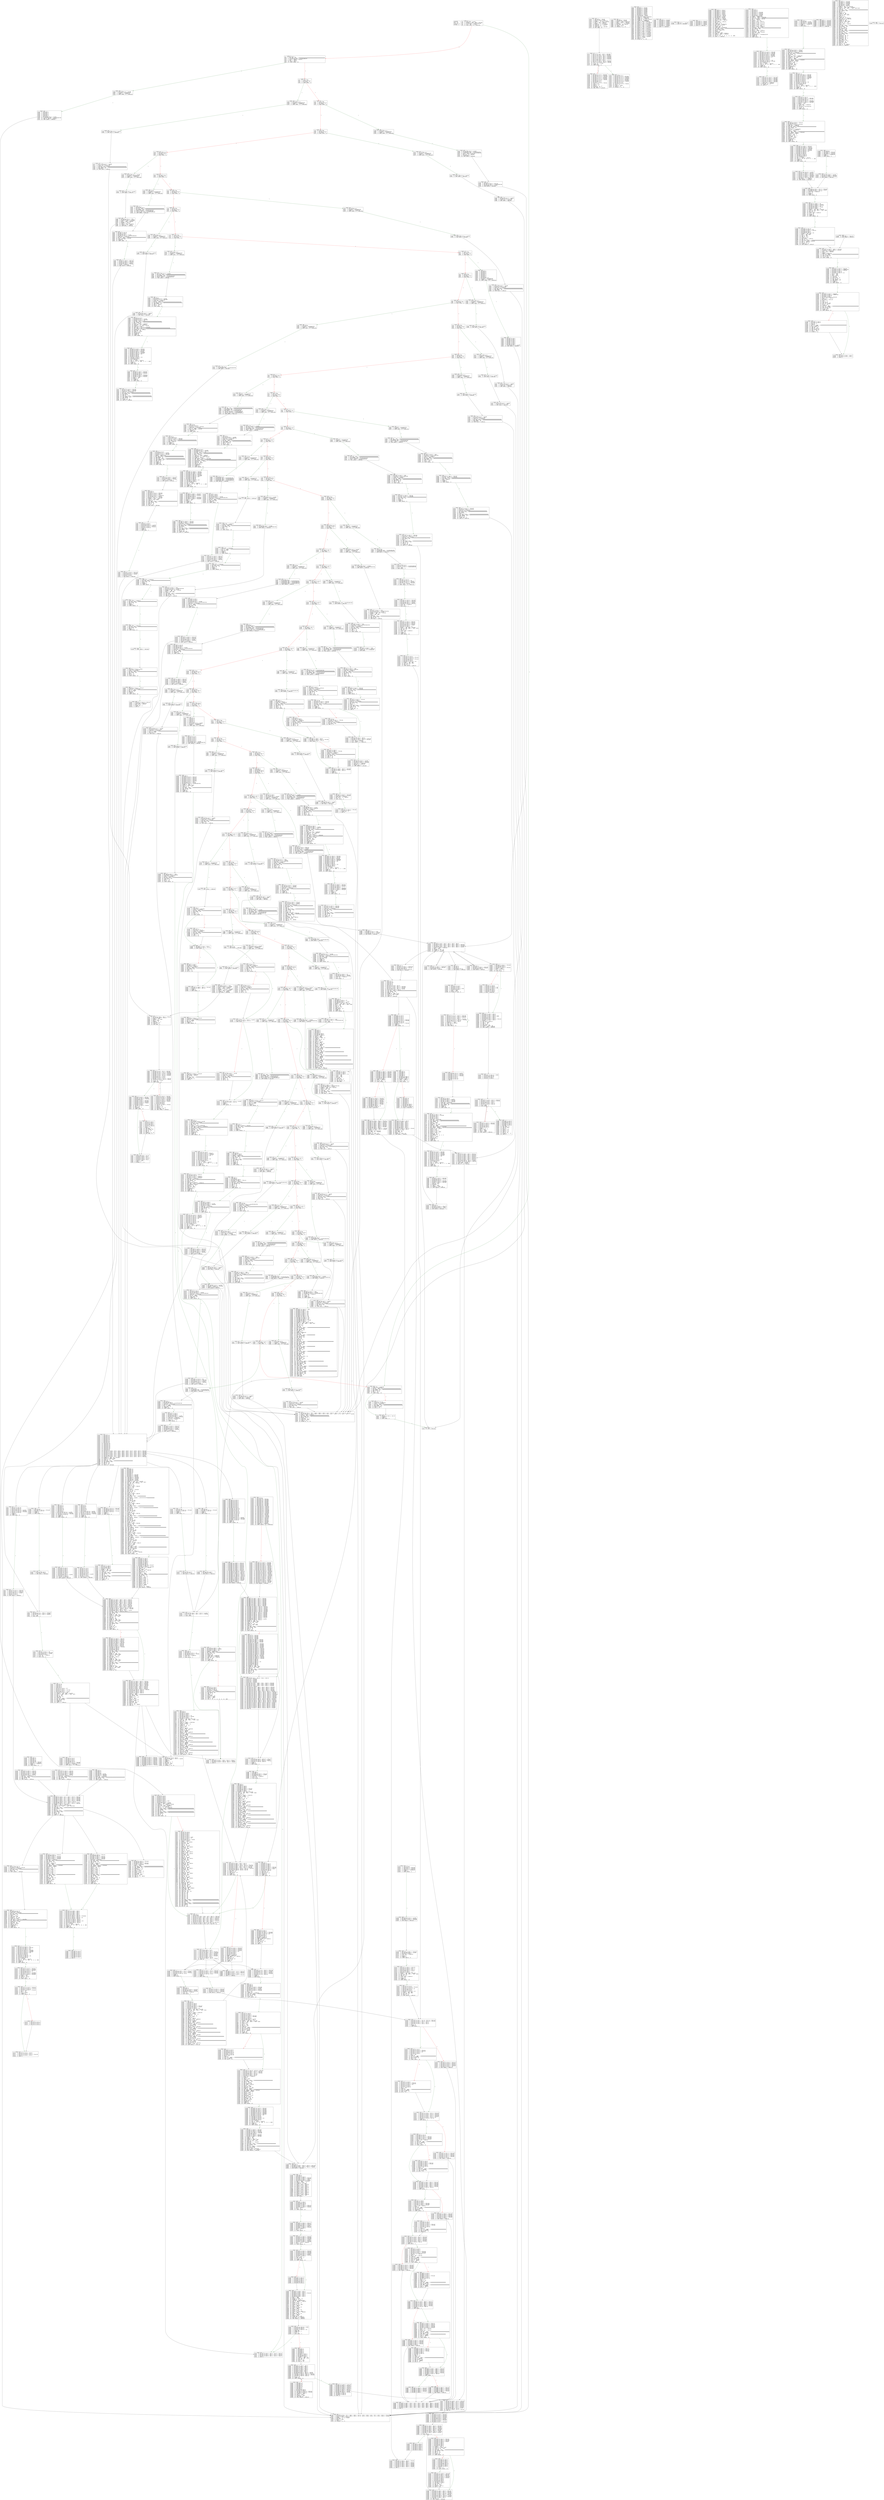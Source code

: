 
digraph G {
graph [fontname = "consolas"];
node  [fontname = "consolas"];
edge  [fontname = "consolas"];
ff [label="{_dispatch\lHash: 0x0\lStart: 0x0\lArguments: []\lStorage: []\l}", shape="record"];
block_0 [label="----- BLOCK ~0 -----\l0x0: .0 = uPHI~0-MEM // mem(0B)\l0x4: .3 = MSTORE(.0, .2#40, .1#60) // mem(32B)\l0x7: .5 = CALLDATASIZE // CALLDATASIZEx4fa9\l0x8: .6 = LT(.5, .4#4) // LTx3eb4\l0xc: .8 = JUMPI(.7#2a5, .6) // JUMPIx47da\l", shape="record"];
block_d [label="----- BLOCK ~d -----\l0xd: .0 = PHI~d-MEM(~0.3)\l0x16: .4 = EXP(.3#2, .2#e0) // #100000000000000000000000000000000000000000000000000000000\l0x19: .6 = CALLDATALOAD(.5#0) // CALLDATALOAD0x797\l0x1a: .7 = DIV(.6, .4#1000) // DIV0x77a\l0x1b: .8 = AND(.7, .1#ffff)\l0x22: .10 = EQ(.8, .9#1ffc)\l0x26: .12 = JUMPI(.11#2dd, .10)\l", shape="record"];
block_27 [label="----- BLOCK ~27 -----\l0x27: .0 = uPHI~27-MEM\l0x27: .1 = PHI~27[-1](~d.8)\l0x2d: .3 = EQ(.2#519c, .1)\l0x31: .5 = JUMPI(.4#329, .3)\l", shape="record"];
block_32 [label="----- BLOCK ~32 -----\l0x32: .0 = uPHI~32-MEM\l0x32: .1 = PHI~32[-1](~27.1)\l0x38: .3 = EQ(.2#560f, .1)\l0x3c: .5 = JUMPI(.4#358, .3)\l", shape="record"];
block_3d [label="----- BLOCK ~3d -----\l0x3d: .0 = uPHI~3d-MEM\l0x3d: .1 = PHI~3d[-1](~32.1)\l0x43: .3 = EQ(.2#5e45, .1)\l0x47: .5 = JUMPI(.4#3f1, .3)\l", shape="record"];
block_48 [label="----- BLOCK ~48 -----\l0x48: .0 = PHI~48-MEM(~3d.0)\l0x48: .1 = PHI~48[-1](~3d.1)\l0x4e: .3 = EQ(.2#6fdd, .1)\l0x52: .5 = JUMPI(.4#416, .3)\l", shape="record"];
block_53 [label="----- BLOCK ~53 -----\l0x53: .0 = PHI~53[-1](~48.1)\l0x59: .2 = EQ(.1#95ea, .0)\l0x5d: .4 = JUMPI(.3#429, .2)\l", shape="record"];
block_5e [label="----- BLOCK ~5e -----\l0x5e: .0 = uPHI~5e-MEM\l0x5e: .1 = PHI~5e[-1](~53.0)\l0x64: .3 = EQ(.2#a0f8, .1)\l0x68: .5 = JUMPI(.4#44b, .3)\l", shape="record"];
block_69 [label="----- BLOCK ~69 -----\l0x69: .0 = uPHI~69-MEM\l0x69: .1 = PHI~69[-1](~5e.1)\l0x6f: .3 = EQ(.2#e583, .1)\l0x73: .5 = JUMPI(.4#45e, .3)\l", shape="record"];
block_74 [label="----- BLOCK ~74 -----\l0x74: .0 = uPHI~74-MEM\l0x74: .1 = PHI~74[-1](~69.1)\l0x7a: .3 = EQ(.2#1400, .1)\l0x7e: .5 = JUMPI(.4#471, .3)\l", shape="record"];
block_7f [label="----- BLOCK ~7f -----\l0x7f: .0 = uPHI~7f-MEM\l0x7f: .1 = PHI~7f[-1](~74.1)\l0x85: .3 = EQ(.2#1816, .1)\l0x89: .5 = JUMPI(.4#490, .3)\l", shape="record"];
block_8a [label="----- BLOCK ~8a -----\l0x8a: .0 = uPHI~8a-MEM\l0x8a: .1 = PHI~8a[-1](~7f.1)\l0x90: .3 = EQ(.2#183a, .1)\l0x94: .5 = JUMPI(.4#4a3, .3)\l", shape="record"];
block_95 [label="----- BLOCK ~95 -----\l0x95: .0 = PHI~95[-1](~8a.1)\l0x9b: .2 = EQ(.1#1940, .0)\l0x9f: .4 = JUMPI(.3#4b6, .2)\l", shape="record"];
block_a0 [label="----- BLOCK ~a0 -----\l0xa0: .0 = uPHI~a0-MEM\l0xa0: .1 = PHI~a0[-1](~95.0)\l0xa6: .3 = EQ(.2#19c2, .1)\l0xaa: .5 = JUMPI(.4#4cc, .3)\l", shape="record"];
block_ab [label="----- BLOCK ~ab -----\l0xab: .0 = uPHI~ab-MEM\l0xab: .1 = PHI~ab[-1](~a0.1)\l0xb1: .3 = EQ(.2#2171, .1)\l0xb5: .5 = JUMPI(.4#4df, .3)\l", shape="record"];
block_b6 [label="----- BLOCK ~b6 -----\l0xb6: .0 = PHI~b6[-1](~ab.1)\l0xbc: .2 = EQ(.1#23b8, .0)\l0xc0: .4 = JUMPI(.3#4f2, .2)\l", shape="record"];
block_c1 [label="----- BLOCK ~c1 -----\l0xc1: .0 = uPHI~c1-MEM\l0xc1: .1 = PHI~c1[-1](~b6.0)\l0xc7: .3 = EQ(.2#24e7, .1)\l0xcb: .5 = JUMPI(.4#51a, .3)\l", shape="record"];
block_cc [label="----- BLOCK ~cc -----\l0xcc: .0 = PHI~cc[-1](~c1.1)\l0xd2: .2 = EQ(.1#27d7, .0)\l0xd6: .4 = JUMPI(.3#539, .2)\l", shape="record"];
block_d7 [label="----- BLOCK ~d7 -----\l0xd7: .0 = PHI~d7[-1](~cc.0)\l0xdd: .2 = EQ(.1#2ba7, .0)\l0xe1: .4 = JUMPI(.3#558, .2)\l", shape="record"];
block_e2 [label="----- BLOCK ~e2 -----\l0xe2: .0 = PHI~e2[-1](~d7.0)\l0xe8: .2 = EQ(.1#3d7d, .0)\l0xec: .4 = JUMPI(.3#577, .2)\l", shape="record"];
block_ed [label="----- BLOCK ~ed -----\l0xed: .0 = uPHI~ed-MEM\l0xed: .1 = PHI~ed[-1](~e2.0)\l0xf3: .3 = EQ(.2#3f4b, .1)\l0xf7: .5 = JUMPI(.4#596, .3)\l", shape="record"];
block_f8 [label="----- BLOCK ~f8 -----\l0xf8: .0 = PHI~f8-MEM(~ed.0)\l0xf8: .1 = PHI~f8[-1](~ed.1)\l0xfe: .3 = EQ(.2#4611, .1)\l0x102: .5 = JUMPI(.4#5a9, .3)\l", shape="record"];
block_103 [label="----- BLOCK ~103 -----\l0x103: .0 = uPHI~103-MEM\l0x103: .1 = PHI~103[-1](~f8.1)\l0x109: .3 = EQ(.2#46d2, .1)\l0x10d: .5 = JUMPI(.4#5bf, .3)\l", shape="record"];
block_10e [label="----- BLOCK ~10e -----\l0x10e: .0 = PHI~10e-MEM(~103.0)\l0x10e: .1 = PHI~10e[-1](~103.1)\l0x114: .3 = EQ(.2#481a, .1)\l0x118: .5 = JUMPI(.4#5d8, .3)\l", shape="record"];
block_119 [label="----- BLOCK ~119 -----\l0x119: .0 = PHI~119[-1](~10e.1)\l0x11f: .2 = EQ(.1#4ad8, .0)\l0x123: .4 = JUMPI(.3#5ee, .2)\l", shape="record"];
block_124 [label="----- BLOCK ~124 -----\l0x124: .0 = PHI~124[-1](~119.0)\l0x12a: .2 = EQ(.1#4b85, .0)\l0x12e: .4 = JUMPI(.3#60d, .2)\l", shape="record"];
block_12f [label="----- BLOCK ~12f -----\l0x12f: .0 = PHI~12f[-1](~124.0)\l0x135: .2 = EQ(.1#4dff, .0)\l0x139: .4 = JUMPI(.3#623, .2)\l", shape="record"];
block_13a [label="----- BLOCK ~13a -----\l0x13a: .0 = PHI~13a[-1](~12f.0)\l0x140: .2 = EQ(.1#4e0a, .0)\l0x144: .4 = JUMPI(.3#645, .2)\l", shape="record"];
block_145 [label="----- BLOCK ~145 -----\l0x145: .0 = PHI~145[-1](~13a.0)\l0x14b: .2 = EQ(.1#5612, .0)\l0x14f: .4 = JUMPI(.3#664, .2)\l", shape="record"];
block_150 [label="----- BLOCK ~150 -----\l0x150: .0 = PHI~150[-1](~145.0)\l0x156: .2 = EQ(.1#5663, .0)\l0x15a: .4 = JUMPI(.3#686, .2)\l", shape="record"];
block_15b [label="----- BLOCK ~15b -----\l0x15b: .0 = uPHI~15b-MEM\l0x15b: .1 = PHI~15b[-1](~150.0)\l0x161: .3 = EQ(.2#5c97, .1)\l0x165: .5 = JUMPI(.4#69c, .3)\l", shape="record"];
block_166 [label="----- BLOCK ~166 -----\l0x166: .0 = uPHI~166-MEM\l0x166: .1 = PHI~166[-1](~15b.1)\l0x16c: .3 = EQ(.2#5fd8, .1)\l0x170: .5 = JUMPI(.4#6af, .3)\l", shape="record"];
block_171 [label="----- BLOCK ~171 -----\l0x171: .0 = PHI~171-MEM(~166.0)\l0x171: .1 = PHI~171[-1](~166.1)\l0x177: .3 = EQ(.2#6352, .1)\l0x17b: .5 = JUMPI(.4#6c2, .3)\l", shape="record"];
block_17c [label="----- BLOCK ~17c -----\l0x17c: .0 = uPHI~17c-MEM\l0x17c: .1 = PHI~17c[-1](~171.1)\l0x182: .3 = EQ(.2#680e, .1)\l0x186: .5 = JUMPI(.4#6d8, .3)\l", shape="record"];
block_187 [label="----- BLOCK ~187 -----\l0x187: .0 = uPHI~187-MEM\l0x187: .1 = PHI~187[-1](~17c.1)\l0x18d: .3 = EQ(.2#6af0, .1)\l0x191: .5 = JUMPI(.4#6eb, .3)\l", shape="record"];
block_192 [label="----- BLOCK ~192 -----\l0x192: .0 = uPHI~192-MEM\l0x192: .1 = PHI~192[-1](~187.1)\l0x198: .3 = EQ(.2#6fbd, .1)\l0x19c: .5 = JUMPI(.4#6fe, .3)\l", shape="record"];
block_19d [label="----- BLOCK ~19d -----\l0x19d: .0 = uPHI~19d[-4]\l0x19d: .1 = uPHI~19d[-5]\l0x19d: .2 = PHI~19d-MEM(~192.0)\l0x19d: .3 = PHI~19d[-1](~192.1)\l0x1a3: .5 = EQ(.4#70a0, .3)\l0x1a7: .7 = JUMPI(.6#71d, .5)\l", shape="record"];
block_1a8 [label="----- BLOCK ~1a8 -----\l0x1a8: .0 = PHI~1a8[-1](~19d.3)\l0x1ae: .2 = EQ(.1#7158, .0)\l0x1b2: .4 = JUMPI(.3#73c, .2)\l", shape="record"];
block_1b3 [label="----- BLOCK ~1b3 -----\l0x1b3: .0 = uPHI~1b3-MEM\l0x1b3: .1 = PHI~1b3[-1](~1a8.0)\l0x1b9: .3 = EQ(.2#7a7d, .1)\l0x1bd: .5 = JUMPI(.4#75b, .3)\l", shape="record"];
block_1be [label="----- BLOCK ~1be -----\l0x1be: .0 = PHI~1be[-1](~1b3.1)\l0x1c4: .2 = EQ(.1#8456, .0)\l0x1c8: .4 = JUMPI(.3#76e, .2)\l", shape="record"];
block_1c9 [label="----- BLOCK ~1c9 -----\l0x1c9: .0 = uPHI~1c9-MEM\l0x1c9: .1 = PHI~1c9[-1](~1be.0)\l0x1cf: .3 = EQ(.2#8462, .1)\l0x1d3: .5 = JUMPI(.4#781, .3)\l", shape="record"];
block_1d4 [label="----- BLOCK ~1d4 -----\l0x1d4: .0 = PHI~1d4[-1](~1c9.1)\l0x1da: .2 = EQ(.1#88c2, .0)\l0x1de: .4 = JUMPI(.3#7f3, .2)\l", shape="record"];
block_1df [label="----- BLOCK ~1df -----\l0x1df: .0 = uPHI~1df-MEM\l0x1df: .1 = PHI~1df[-1](~1d4.0)\l0x1e5: .3 = EQ(.2#9187, .1)\l0x1e9: .5 = JUMPI(.4#809, .3)\l", shape="record"];
block_1ea [label="----- BLOCK ~1ea -----\l0x1ea: .0 = PHI~1ea-MEM(~1df.0)\l0x1ea: .1 = PHI~1ea[-1](~1df.1)\l0x1f0: .3 = EQ(.2#95d8, .1)\l0x1f4: .5 = JUMPI(.4#81c, .3)\l", shape="record"];
block_1f5 [label="----- BLOCK ~1f5 -----\l0x1f5: .0 = uPHI~1f5-MEM\l0x1f5: .1 = PHI~1f5[-1](~1ea.1)\l0x1fb: .3 = EQ(.2#9d6f, .1)\l0x1ff: .5 = JUMPI(.4#82f, .3)\l", shape="record"];
block_200 [label="----- BLOCK ~200 -----\l0x200: .0 = PHI~200-MEM(~1f5.0)\l0x200: .1 = PHI~200[-1](~1f5.1)\l0x206: .3 = EQ(.2#a45f, .1)\l0x20a: .5 = JUMPI(.4#85e, .3)\l", shape="record"];
block_20b [label="----- BLOCK ~20b -----\l0x20b: .0 = PHI~20b[-1](~200.1)\l0x211: .2 = EQ(.1#a905, .0)\l0x215: .4 = JUMPI(.3#874, .2)\l", shape="record"];
block_216 [label="----- BLOCK ~216 -----\l0x216: .0 = uPHI~216-MEM\l0x216: .1 = PHI~216[-1](~20b.0)\l0x21c: .3 = EQ(.2#b047, .1)\l0x220: .5 = JUMPI(.4#896, .3)\l", shape="record"];
block_221 [label="----- BLOCK ~221 -----\l0x221: .0 = uPHI~221-MEM\l0x221: .1 = PHI~221[-1](~216.1)\l0x227: .3 = EQ(.2#b0c3, .1)\l0x22b: .5 = JUMPI(.4#8a9, .3)\l", shape="record"];
block_22c [label="----- BLOCK ~22c -----\l0x22c: .0 = uPHI~22c-MEM\l0x22c: .1 = PHI~22c[-1](~221.1)\l0x232: .3 = EQ(.2#bc40, .1)\l0x236: .5 = JUMPI(.4#8bc, .3)\l", shape="record"];
block_237 [label="----- BLOCK ~237 -----\l0x237: .0 = PHI~237[-1](~22c.1)\l0x23d: .2 = EQ(.1#c3be, .0)\l0x241: .4 = JUMPI(.3#8cf, .2)\l", shape="record"];
block_242 [label="----- BLOCK ~242 -----\l0x242: .0 = PHI~242[-1](~237.0)\l0x248: .2 = EQ(.1#d3e6, .0)\l0x24c: .4 = JUMPI(.3#8e5, .2)\l", shape="record"];
block_24d [label="----- BLOCK ~24d -----\l0x24d: .0 = uPHI~24d-MEM\l0x24d: .1 = PHI~24d[-1](~242.0)\l0x253: .3 = EQ(.2#defb, .1)\l0x257: .5 = JUMPI(.4#8fb, .3)\l", shape="record"];
block_258 [label="----- BLOCK ~258 -----\l0x258: .0 = PHI~258[-1](~24d.1)\l0x25e: .2 = EQ(.1#e17b, .0)\l0x262: .4 = JUMPI(.3#90e, .2)\l", shape="record"];
block_263 [label="----- BLOCK ~263 -----\l0x263: .0 = uPHI~263-MEM\l0x263: .1 = PHI~263[-1](~258.0)\l0x269: .3 = EQ(.2#e6cb, .1)\l0x26d: .5 = JUMPI(.4#92d, .3)\l", shape="record"];
block_26e [label="----- BLOCK ~26e -----\l0x26e: .0 = uPHI~26e-MEM\l0x26e: .1 = PHI~26e[-1](~263.1)\l0x274: .3 = EQ(.2#e98b, .1)\l0x278: .5 = JUMPI(.4#940, .3)\l", shape="record"];
block_279 [label="----- BLOCK ~279 -----\l0x279: .0 = uPHI~279-MEM\l0x279: .1 = PHI~279[-1](~26e.1)\l0x27f: .3 = EQ(.2#ed60, .1)\l0x283: .5 = JUMPI(.4#9ae, .3)\l", shape="record"];
block_284 [label="----- BLOCK ~284 -----\l0x284: .0 = uPHI~284-MEM\l0x284: .1 = PHI~284[-1](~279.1)\l0x28a: .3 = EQ(.2#f1ca, .1)\l0x28e: .5 = JUMPI(.4#9bc, .3)\l", shape="record"];
block_28f [label="----- BLOCK ~28f -----\l0x28f: .0 = uPHI~28f-MEM\l0x28f: .1 = PHI~28f[-1](~284.1)\l0x295: .3 = EQ(.2#f2b4, .1)\l0x299: .5 = JUMPI(.4#9cf, .3)\l", shape="record"];
block_29a [label="----- BLOCK ~29a -----\l0x29a: .0 = PHI~29a[-1](~28f.1)\l0x2a0: .2 = EQ(.1#f7d8, .0)\l0x2a4: .4 = JUMPI(.3#9e2, .2)\l", shape="record"];
block_2a5 [label="----- BLOCK ~2a5 -----\l0x2a8: .1 = SLOAD(.0#b) // SLOAD0x664\l0x2a9: .2 = CALLER // CALLERx4fa9\l0x2b0: .6 = EXP(.5#2, .4#a0) // #10000000000000000000000000000000000000000\l0x2b1: .7 = SUB(.6#1000, .3#1) // #ffffffffffffffffffffffffffffffffffffffff\l0x2b4: .8 = AND(.7#ffff, .2)\l0x2b6: .9 = AND(.1, .7#ffff)\l0x2b7: .10 = EQ(.9, .8)\l0x2bc: .12 = JUMPI(.11#2d0, .10)\l", shape="record"];
block_2bd [label="----- BLOCK ~2bd -----\l0x2bd: .0 = PHI~2bd[-1](~2a5.10)\l0x2c0: .2 = SLOAD(.1#c) // SLOAD0xbf0\l0x2c1: .3 = CALLER // CALLERx4fa9\l0x2c8: .7 = EXP(.6#2, .5#a0) // #10000000000000000000000000000000000000000\l0x2c9: .8 = SUB(.7#1000, .4#1) // #ffffffffffffffffffffffffffffffffffffffff\l0x2cc: .9 = AND(.8#ffff, .3)\l0x2ce: .10 = AND(.2, .8#ffff)\l0x2cf: .11 = EQ(.10, .9)\l", shape="record"];
block_2d0 [label="----- BLOCK ~2d0 -----\l0x2d0: .0 = PHI~2d0[-1](~2bd.11, ~2a5.10)\l0x2d1: .1 = ISZERO(.0)\l0x2d2: .2 = ISZERO(.1)\l0x2d6: .4 = JUMPI(.3#2db, .2)\l", shape="record"];
block_2db [label="----- BLOCK ~2db -----\l0x2dc: .0 = STOP // STOPx4fa9\l", shape="record"];
block_2dd [label="----- BLOCK ~2dd -----\l0x2dd: .0 = PHI~2dd-MEM(~d.0) // mem(0B)\l0x2de: .1 = CALLVALUE // CALLVALUEx4fa9\l0x2df: .2 = ISZERO(.1) // ISZERO0x7cd\l0x2e3: .4 = JUMPI(.3#2e8, .2) // JUMPI0x1a2\l", shape="record"];
block_2e8 [label="----- BLOCK ~2e8 -----\l0x2e8: .0 = uPHI~2e8[-6]\l0x2e8: .1 = uPHI~2e8[-7]\l0x2e8: .2 = uPHI~2e8[-2]\l0x2e8: .3 = uPHI~2e8[-1]\l0x2e8: .4 = uPHI~2e8[-3]\l0x2e8: .5 = uPHI~2e8[-4]\l0x2e8: .6 = PHI~2e8-MEM(~2dd.0) // mem(0B)\l0x30f: .10 = CALLDATALOAD(.9#4) // CALLDATALOADx764b\l0x310: .11 = AND(.10, .8#ffff) // AND0x3dc\l0x314: .13 = JUMP(.12#9f0) // JUMP0x376\l", shape="record"];
block_315 [label="----- BLOCK ~315 -----\l0x315: .0 = PHI~315[-1](~f1e.28, ~15c8.9)\l0x315: .1 = PHI~315-MEM(~f1e.12, ~15c8.0) // mem(0B)\l0x318: .3 = MLOAD(.1, .2#40)\l0x31a: .4 = ISZERO(.0)\l0x31b: .5 = ISZERO(.4)\l0x31d: .6 = MSTORE(.1, .3, .5)\l0x320: .8 = ADD(.7#20, .3)\l0x323: .10 = MLOAD(.6, .9#40)\l0x326: .11 = SUB(.8, .10)\l0x328: .12 = RETURN(.6, .10, .11)\l", shape="record"];
block_329 [label="----- BLOCK ~329 -----\l0x329: .0 = PHI~329-MEM(~27.0)\l0x32a: .1 = CALLVALUE // CALLVALUEx4fa9\l0x32b: .2 = ISZERO(.1) // ISZERO0x7cd\l0x32f: .4 = JUMPI(.3#334, .2) // JUMPI0x609\l", shape="record"];
block_334 [label="----- BLOCK ~334 -----\l0x334: .0 = PHI~334-MEM(~329.0) // mem(0B)\l0x33b: .3 = JUMP(.2#c77) // JUMP0x690\l", shape="record"];
block_33c [label="----- BLOCK ~33c -----\l0x33c: .0 = PHI~33c[-1](~231c.9, ~f4e.9, ~1e30.9, ~2053.9, ~1673.9, ~e2a.9, ~1347.16, ~1e45.9, ~c77.9, ~12ac.16, ~1d72.16)\l0x33c: .1 = PHI~33c-MEM(~231c.0, ~f4e.0, ~1e30.0, ~2053.0, ~1673.0, ~e2a.0, ~1347.7, ~1e45.0, ~c77.0, ~12ac.7, ~1d72.7) // mem(0B)\l0x33f: .3 = MLOAD(.1, .2#40) // MLOADx17f\l0x346: .7 = EXP(.6#2, .5#a0) // #10000000000000000000000000000000000000000\l0x347: .8 = SUB(.7#1000, .4#1) // #ffffffffffffffffffffffffffffffffffffffff\l0x34a: .9 = AND(.0, .8#ffff)\l0x34c: .10 = MSTORE(.1, .3, .9)\l0x34f: .12 = ADD(.11#20, .3)\l0x352: .14 = MLOAD(.10, .13#40)\l0x355: .15 = SUB(.12, .14)\l0x357: .16 = RETURN(.10, .14, .15)\l", shape="record"];
block_358 [label="----- BLOCK ~358 -----\l0x358: .0 = PHI~358-MEM(~32.0)\l0x359: .1 = CALLVALUE // CALLVALUEx4fa9\l0x35a: .2 = ISZERO(.1) // ISZERO0x7cd\l0x35e: .4 = JUMPI(.3#363, .2) // JUMPI0x5ee\l", shape="record"];
block_363 [label="----- BLOCK ~363 -----\l0x363: .0 = PHI~363-MEM(~358.0) // mem(0B)\l0x36a: .3 = CALLDATALOAD(.2#4) // CALLDATALOADx764b\l0x36f: .5 = CALLDATALOAD(.4#24) // CALLDATALOAD0x30d\l0x372: .6 = ADD(.5, .4#24) // ADD0x4b5\l0x374: .7 = ADD(.2#4, .5) // ADDx2b25\l0x375: .8 = CALLDATALOAD(.7)\l0x379: .10 = JUMP(.9#c86) // JUMP0x660\l", shape="record"];
block_37a [label="----- BLOCK ~37a -----\l0x37a: .0 = PHI~37a[-1](~1d0e.3, ~d69.3) // PHIx1a6\l0x37a: .1 = PHI~37a-MEM(~1d0e.12, ~d69.12)\l0x37d: .3 = MLOAD(.1, .2#40)\l0x382: .5 = MSTORE(.1, .3, .4#20)\l0x386: .6 = ADD(.3, .4#20)\l0x38a: .7 = MLOAD(.5, .0)\l0x38c: .8 = MSTORE(.5, .6, .7)\l0x38f: .10 = ADD(.9#20, .6)\l0x393: .11 = MLOAD(.8, .0)\l0x397: .13 = ADD(.12#20, .0)\l", shape="record"];
block_39e [label="----- BLOCK ~39e -----\l0x39e: .0 = PHI~39e[-9](~3a7.0, ~37a.3) // PHIx19ac\l0x39e: .1 = PHI~39e[-8](~3a7.1, ~37a.3) // PHIx19ab\l0x39e: .2 = PHI~39e[-10](~3a7.2, ~37a.0) // PHIx19aa\l0x39e: .3 = PHI~39e[-7](~3a7.3, ~37a.10) // PHIx19a9\l0x39e: .4 = PHI~39e[-5](~3a7.4, ~37a.11) // PHIx19a8\l0x39e: .5 = PHI~39e[-6](~3a7.5, ~37a.13) // PHIx19a7\l0x39e: .6 = PHI~39e[-3](~3a7.7, ~37a.10)\l0x39e: .7 = PHI~39e-MEM(~3a7.14, ~37a.8)\l0x39e: .8 = PHI~39e[-2](~3a7.9, ~37a.13)\l0x39e: .9 = PHI~39e[-1](~3a7.16, ~37a.14) // PHIx1b0\l0x39e: .10 = PHI~39e[-4](~3a7.6, ~37a.11) // PHIx1af\l0x3a1: .11 = LT(.9, .10) // LT0x41c\l0x3a2: .12 = ISZERO(.11)\l0x3a6: .14 = JUMPI(.13#3b6, .12)\l", shape="record"];
block_3a7 [label="----- BLOCK ~3a7 -----\l0x3a7: .0 = PHI~3a7[-9](~39e.0) // PHIx19ac\l0x3a7: .1 = PHI~3a7[-8](~39e.1) // PHIx19ab\l0x3a7: .2 = PHI~3a7[-10](~39e.2) // PHIx19aa\l0x3a7: .3 = PHI~3a7[-7](~39e.3) // PHIx19a9\l0x3a7: .4 = PHI~3a7[-5](~39e.4) // PHIx19a8\l0x3a7: .5 = PHI~3a7[-6](~39e.5) // PHIx19a7\l0x3a7: .6 = PHI~3a7[-4](~39e.10) // PHIx1af\l0x3a7: .7 = PHI~3a7[-3](~39e.6)\l0x3a7: .8 = PHI~3a7-MEM(~39e.7)\l0x3a7: .9 = PHI~3a7[-2](~39e.8)\l0x3a7: .10 = PHI~3a7[-1](~39e.9) // PHIx1b0\l0x3a9: .11 = ADD(.9, .10)\l0x3aa: .12 = MLOAD(.8, .11)\l0x3ad: .13 = ADD(.10, .7)\l0x3ae: .14 = MSTORE(.8, .13, .12)\l0x3b1: .16 = ADD(.15#20, .10)\l0x3b5: .18 = JUMP(.17#39e) // JUMP0x626\l", shape="record"];
block_3b6 [label="----- BLOCK ~3b6 -----\l0x3b6: .0 = PHI~3b6[-9](~39e.0) // PHIx19ac\l0x3b6: .1 = PHI~3b6[-8](~39e.1) // PHIx19ab\l0x3b6: .2 = PHI~3b6[-10](~39e.2) // PHIx19aa\l0x3b6: .3 = PHI~3b6-MEM(~39e.7)\l0x3b6: .4 = PHI~3b6[-7](~39e.3) // PHIx19a9\l0x3b6: .5 = PHI~3b6[-5](~39e.4) // PHIx19a8\l0x3b6: .6 = PHI~3b6[-6](~39e.5) // PHIx19a7\l0x3b6: .7 = PHI~3b6[-4](~39e.10) // PHIx1af\l0x3b6: .8 = PHI~3b6[-3](~39e.6)\l0x3b6: .9 = PHI~3b6[-2](~39e.8)\l0x3b6: .10 = PHI~3b6[-1](~39e.9) // PHIx1b0\l0x3bf: .11 = ADD(.5, .4)\l0x3c3: .13 = AND(.12#1f, .5)\l0x3c5: .14 = ISZERO(.13)\l0x3c9: .16 = JUMPI(.15#3e3, .14)\l", shape="record"];
block_3ca [label="----- BLOCK ~3ca -----\l0x3ca: .0 = PHI~3ca[-4](~3b6.0)\l0x3ca: .1 = PHI~3ca[-3](~3b6.1)\l0x3ca: .2 = PHI~3ca[-5](~3b6.2)\l0x3ca: .3 = PHI~3ca-MEM(~3b6.3)\l0x3ca: .4 = PHI~3ca[-2](~3b6.11)\l0x3ca: .5 = PHI~3ca[-1](~3b6.13)\l0x3cc: .6 = SUB(.4, .5)\l0x3ce: .7 = MLOAD(.3, .6)\l0x3d4: .10 = SUB(.9#20, .5)\l0x3d8: .12 = EXP(.11#100, .10)\l0x3d9: .13 = SUB(.12, .8#1)\l0x3da: .14 = NOT(.13)\l0x3db: .15 = AND(.14, .7)\l0x3dd: .16 = MSTORE(.3, .6, .15)\l0x3e0: .18 = ADD(.17#20, .6)\l", shape="record"];
block_3e3 [label="----- BLOCK ~3e3 -----\l0x3e3: .0 = PHI~3e3-MEM(~3b6.3, ~3ca.16)\l0x3e3: .1 = PHI~3e3[-4](~3b6.0, ~3ca.0)\l0x3e3: .2 = PHI~3e3[-3](~3b6.1, ~3ca.1)\l0x3e3: .3 = PHI~3e3[-2](~3b6.11, ~3ca.18)\l0x3e3: .4 = PHI~3e3[-5](~3b6.2, ~3ca.2)\l0x3e3: .5 = PHI~3e3[-1](~3b6.13, ~3ca.5)\l0x3eb: .7 = MLOAD(.0, .6#40)\l0x3ee: .8 = SUB(.3, .7)\l0x3f0: .9 = RETURN(.0, .7, .8)\l", shape="record"];
block_3f1 [label="----- BLOCK ~3f1 -----\l0x3f1: .0 = PHI~3f1-MEM(~3d.0)\l0x3f2: .1 = CALLVALUE // CALLVALUEx4fa9\l0x3f3: .2 = ISZERO(.1) // ISZERO0x7cd\l0x3f7: .4 = JUMPI(.3#3fc, .2) // JUMPIx65f7\l", shape="record"];
block_3fc [label="----- BLOCK ~3fc -----\l0x3fc: .0 = PHI~3fc-MEM(~3f1.0) // mem(0B)\l0x403: .3 = JUMP(.2#d63) // JUMPx7399\l", shape="record"];
block_404 [label="----- BLOCK ~404 -----\l0x404: .0 = PHI~404[-1](~d63.3, ~efc.3, ~166d.2, ~2010.2, ~172f.24, ~1e3f.3, ~2316.3, ~e39.2, ~f47.2, ~ef9.9, ~17d8.3) // PHIx1f5\l0x404: .1 = PHI~404-MEM(~d63.0, ~efc.0, ~166d.0, ~2010.0, ~172f.21, ~1e3f.0, ~2316.0, ~e39.0, ~f47.0, ~ef9.8, ~17d8.0) // mem(0B)\l0x407: .3 = MLOAD(.1, .2#40) // MLOADx1f3\l0x40a: .4 = MSTORE(.1, .3, .0) // mem(0B)\l0x40d: .6 = ADD(.5#20, .3)\l0x410: .8 = MLOAD(.4, .7#40)\l0x413: .9 = SUB(.6, .8)\l0x415: .10 = RETURN(.4, .8, .9)\l", shape="record"];
block_416 [label="----- BLOCK ~416 -----\l0x416: .0 = PHI~416-MEM(~48.0) // mem(0B)\l0x417: .1 = CALLVALUE // CALLVALUEx4fa9\l0x418: .2 = ISZERO(.1) // ISZERO0x7cd\l0x41c: .4 = JUMPI(.3#421, .2) // JUMPIx76ae\l", shape="record"];
block_421 [label="----- BLOCK ~421 -----\l0x421: .0 = PHI~421-MEM(~416.0) // mem(0B)\l0x428: .3 = JUMP(.2#d69) // JUMPx17ff\l", shape="record"];
block_429 [label="----- BLOCK ~429 -----\l0x429: .0 = uPHI~429-MEM\l0x42a: .1 = CALLVALUE // CALLVALUEx4fa9\l0x42b: .2 = ISZERO(.1) // ISZERO0x7cd\l0x42f: .4 = JUMPI(.3#434, .2) // JUMPIx12ea\l", shape="record"];
block_434 [label="----- BLOCK ~434 -----\l0x434: .0 = uPHI~434[-1]\l0x434: .1 = PHI~434-MEM(~429.0)\l0x43e: .6 = EXP(.5#2, .4#a0) // #10000000000000000000000000000000000000000\l0x43f: .7 = SUB(.6#1000, .3#1) // #ffffffffffffffffffffffffffffffffffffffff\l0x442: .9 = CALLDATALOAD(.8#4) // CALLDATALOADx764b\l0x443: .10 = AND(.9, .7#ffff) // CALLDATALOADx764b\l0x446: .12 = CALLDATALOAD(.11#24) // CALLDATALOAD0x30d\l0x44a: .14 = JUMP(.13#da0) // JUMPx5362\l", shape="record"];
block_44b [label="----- BLOCK ~44b -----\l0x44b: .0 = PHI~44b-MEM(~5e.0)\l0x44c: .1 = CALLVALUE // CALLVALUEx4fa9\l0x44d: .2 = ISZERO(.1) // ISZERO0x7cd\l0x451: .4 = JUMPI(.3#456, .2) // JUMPIxf032\l", shape="record"];
block_456 [label="----- BLOCK ~456 -----\l0x456: .0 = PHI~456-MEM(~44b.0) // mem(0B)\l0x45d: .3 = JUMP(.2#e2a) // JUMPx4b85\l", shape="record"];
block_45e [label="----- BLOCK ~45e -----\l0x45e: .0 = PHI~45e-MEM(~69.0)\l0x45f: .1 = CALLVALUE // CALLVALUEx4fa9\l0x460: .2 = ISZERO(.1) // ISZERO0x7cd\l0x464: .4 = JUMPI(.3#469, .2) // JUMPI0x54c\l", shape="record"];
block_469 [label="----- BLOCK ~469 -----\l0x469: .0 = PHI~469-MEM(~45e.0) // mem(0B)\l0x470: .3 = JUMP(.2#e39) // JUMPx29c7\l", shape="record"];
block_471 [label="----- BLOCK ~471 -----\l0x471: .0 = PHI~471-MEM(~74.0)\l0x472: .1 = CALLVALUE // CALLVALUEx4fa9\l0x473: .2 = ISZERO(.1) // ISZERO0x7cd\l0x477: .4 = JUMPI(.3#47c, .2) // JUMPI0x80c\l", shape="record"];
block_47c [label="----- BLOCK ~47c -----\l0x47c: .0 = PHI~47c-MEM(~471.0) // mem(0B)\l0x486: .5 = EXP(.4#2, .3#a0) // #10000000000000000000000000000000000000000\l0x487: .6 = SUB(.5#1000, .2#1) // #ffffffffffffffffffffffffffffffffffffffff\l0x48a: .8 = CALLDATALOAD(.7#4) // CALLDATALOADx764b\l0x48b: .9 = AND(.8, .6#ffff) // CALLDATALOADx764b\l0x48f: .11 = JUMP(.10#e44) // JUMPx3d01\l", shape="record"];
block_490 [label="----- BLOCK ~490 -----\l0x490: .0 = uPHI~490[-8]\l0x490: .1 = uPHI~490[-5]\l0x490: .2 = uPHI~490[-6]\l0x490: .3 = uPHI~490[-4]\l0x490: .4 = uPHI~490[-7]\l0x490: .5 = uPHI~490[-1]\l0x490: .6 = uPHI~490[-2]\l0x490: .7 = uPHI~490[-3]\l0x490: .8 = PHI~490-MEM(~7f.0)\l0x491: .9 = CALLVALUE // CALLVALUEx4fa9\l0x492: .10 = ISZERO(.9) // ISZERO0x7cd\l0x496: .12 = JUMPI(.11#49b, .10) // JUMPI0x5cb\l", shape="record"];
block_49b [label="----- BLOCK ~49b -----\l0x49b: .0 = PHI~49b[-8](~490.0)\l0x49b: .1 = PHI~49b[-5](~490.1)\l0x49b: .2 = PHI~49b[-6](~490.2)\l0x49b: .3 = PHI~49b[-4](~490.3)\l0x49b: .4 = PHI~49b[-7](~490.4)\l0x49b: .5 = PHI~49b[-1](~490.5)\l0x49b: .6 = PHI~49b[-2](~490.6)\l0x49b: .7 = PHI~49b[-3](~490.7)\l0x49b: .8 = PHI~49b-MEM(~490.8) // mem(0B)\l0x4a2: .11 = JUMP(.10#ef1) // JUMPx607c\l", shape="record"];
block_4a3 [label="----- BLOCK ~4a3 -----\l0x4a3: .0 = PHI~4a3-MEM(~8a.0)\l0x4a4: .1 = CALLVALUE // CALLVALUEx4fa9\l0x4a5: .2 = ISZERO(.1) // ISZERO0x7cd\l0x4a9: .4 = JUMPI(.3#4ae, .2) // JUMPI0xfff\l", shape="record"];
block_4ae [label="----- BLOCK ~4ae -----\l0x4ae: .0 = PHI~4ae-MEM(~4a3.0) // mem(0B)\l0x4b5: .3 = JUMP(.2#efc) // JUMPx73b5\l", shape="record"];
block_4b6 [label="----- BLOCK ~4b6 -----\l0x4b6: .0 = uPHI~4b6-MEM\l0x4b7: .1 = CALLVALUE // CALLVALUEx4fa9\l0x4b8: .2 = ISZERO(.1) // ISZERO0x7cd\l0x4bc: .4 = JUMPI(.3#4c1, .2) // JUMPIx4f32\l", shape="record"];
block_4c1 [label="----- BLOCK ~4c1 -----\l0x4c1: .0 = PHI~4c1-MEM(~4b6.0)\l0x4c7: .3 = CALLDATALOAD(.2#4) // CALLDATALOADx764b\l0x4cb: .5 = JUMP(.4#f02) // JUMPx181b\l", shape="record"];
block_4cc [label="----- BLOCK ~4cc -----\l0x4cc: .0 = PHI~4cc-MEM(~a0.0)\l0x4cd: .1 = CALLVALUE // CALLVALUEx4fa9\l0x4ce: .2 = ISZERO(.1) // ISZERO0x7cd\l0x4d2: .4 = JUMPI(.3#4d7, .2) // JUMPIx307c\l", shape="record"];
block_4d7 [label="----- BLOCK ~4d7 -----\l0x4d7: .0 = PHI~4d7-MEM(~4cc.0) // mem(0B)\l0x4de: .3 = JUMP(.2#f47) // JUMPx75a8\l", shape="record"];
block_4df [label="----- BLOCK ~4df -----\l0x4df: .0 = PHI~4df-MEM(~ab.0)\l0x4e0: .1 = CALLVALUE // CALLVALUEx4fa9\l0x4e1: .2 = ISZERO(.1) // ISZERO0x7cd\l0x4e5: .4 = JUMPI(.3#4ea, .2) // JUMPI0x334\l", shape="record"];
block_4ea [label="----- BLOCK ~4ea -----\l0x4ea: .0 = PHI~4ea-MEM(~4df.0) // mem(0B)\l0x4f1: .3 = JUMP(.2#f4e) // JUMP0x66e\l", shape="record"];
block_4f2 [label="----- BLOCK ~4f2 -----\l0x4f3: .0 = CALLVALUE // CALLVALUEx4fa9\l0x4f4: .1 = ISZERO(.0) // ISZERO0x7cd\l0x4f8: .3 = JUMPI(.2#4fd, .1) // JUMPI0x239\l", shape="record"];
block_4fd [label="----- BLOCK ~4fd -----\l0x507: .4 = EXP(.3#2, .2#a0) // #10000000000000000000000000000000000000000\l0x508: .5 = SUB(.4#1000, .1#1) // #ffffffffffffffffffffffffffffffffffffffff\l0x50b: .7 = CALLDATALOAD(.6#4) // CALLDATALOADx764b\l0x50d: .8 = AND(.5#ffff, .7) // CALLDATALOADx764b\l0x511: .10 = CALLDATALOAD(.9#24) // CALLDATALOAD0x30d\l0x512: .11 = AND(.10, .5#ffff) // CALLDATALOAD0x30d\l0x515: .13 = CALLDATALOAD(.12#44) // CALLDATALOAD0x763\l0x519: .15 = JUMP(.14#f5d) // JUMPx775d\l", shape="record"];
block_51a [label="----- BLOCK ~51a -----\l0x51a: .0 = PHI~51a-MEM(~c1.0)\l0x51b: .1 = CALLVALUE // CALLVALUEx4fa9\l0x51c: .2 = ISZERO(.1) // ISZERO0x7cd\l0x520: .4 = JUMPI(.3#525, .2) // JUMPIx7bba\l", shape="record"];
block_525 [label="----- BLOCK ~525 -----\l0x525: .0 = PHI~525-MEM(~51a.0) // mem(0B)\l0x52f: .5 = EXP(.4#2, .3#a0) // #10000000000000000000000000000000000000000\l0x530: .6 = SUB(.5#1000, .2#1) // #ffffffffffffffffffffffffffffffffffffffff\l0x533: .8 = CALLDATALOAD(.7#4) // CALLDATALOADx764b\l0x534: .9 = AND(.8, .6#ffff) // CALLDATALOADx764b\l0x538: .11 = JUMP(.10#fe4) // JUMPx3bd3\l", shape="record"];
block_539 [label="----- BLOCK ~539 -----\l0x53a: .0 = CALLVALUE // CALLVALUEx4fa9\l0x53b: .1 = ISZERO(.0) // ISZERO0x7cd\l0x53f: .3 = JUMPI(.2#544, .1) // JUMPIx75c3\l", shape="record"];
block_544 [label="----- BLOCK ~544 -----\l0x54e: .4 = EXP(.3#2, .2#a0) // #10000000000000000000000000000000000000000\l0x54f: .5 = SUB(.4#1000, .1#1) // #ffffffffffffffffffffffffffffffffffffffff\l0x552: .7 = CALLDATALOAD(.6#4) // CALLDATALOADx764b\l0x553: .8 = AND(.7, .5#ffff) // CALLDATALOADx764b\l0x557: .10 = JUMP(.9#1091) // JUMP0x7bf\l", shape="record"];
block_558 [label="----- BLOCK ~558 -----\l0x559: .0 = CALLVALUE // CALLVALUEx4fa9\l0x55a: .1 = ISZERO(.0) // ISZERO0x7cd\l0x55e: .3 = JUMPI(.2#563, .1) // JUMPIx211b\l", shape="record"];
block_563 [label="----- BLOCK ~563 -----\l0x56d: .4 = EXP(.3#2, .2#a0) // #10000000000000000000000000000000000000000\l0x56e: .5 = SUB(.4#1000, .1#1) // #ffffffffffffffffffffffffffffffffffffffff\l0x571: .7 = CALLDATALOAD(.6#4) // CALLDATALOADx764b\l0x572: .8 = AND(.7, .5#ffff) // CALLDATALOADx764b\l0x576: .10 = JUMP(.9#10e3) // JUMP0x568\l", shape="record"];
block_577 [label="----- BLOCK ~577 -----\l0x577: .0 = uPHI~577-MEM\l0x578: .1 = CALLVALUE // CALLVALUEx4fa9\l0x579: .2 = ISZERO(.1) // ISZERO0x7cd\l0x57d: .4 = JUMPI(.3#582, .2) // JUMPIx1b24\l", shape="record"];
block_582 [label="----- BLOCK ~582 -----\l0x582: .0 = PHI~582-MEM(~577.0)\l0x588: .3 = CALLDATALOAD(.2#4) // CALLDATALOADx764b\l0x58b: .5 = CALLDATALOAD(.4#24) // CALLDATALOAD0x30d\l0x58e: .7 = CALLDATALOAD(.6#44) // CALLDATALOAD0x763\l0x591: .9 = CALLDATALOAD(.8#64) // CALLDATALOADx1fa3\l0x595: .11 = JUMP(.10#1135) // JUMPx6daa\l", shape="record"];
block_596 [label="----- BLOCK ~596 -----\l0x597: .0 = CALLVALUE // CALLVALUEx4fa9\l0x598: .1 = ISZERO(.0) // ISZERO0x7cd\l0x59c: .3 = JUMPI(.2#5a1, .1) // JUMPIx152c\l", shape="record"];
block_5a1 [label="----- BLOCK ~5a1 -----\l0x5a8: .2 = JUMP(.1#1214) // JUMPx20aa\l", shape="record"];
block_5a9 [label="----- BLOCK ~5a9 -----\l0x5a9: .0 = PHI~5a9-MEM(~f8.0) // mem(0B)\l0x5aa: .1 = CALLVALUE // CALLVALUEx4fa9\l0x5ab: .2 = ISZERO(.1) // ISZERO0x7cd\l0x5af: .4 = JUMPI(.3#5b4, .2) // JUMPI0x4e9\l", shape="record"];
block_5b4 [label="----- BLOCK ~5b4 -----\l0x5b4: .0 = PHI~5b4-MEM(~5a9.0) // mem(0B)\l0x5ba: .3 = CALLDATALOAD(.2#4) // CALLDATALOADx764b\l0x5be: .5 = JUMP(.4#12ac) // JUMP0x634\l", shape="record"];
block_5bf [label="----- BLOCK ~5bf -----\l0x5c0: .0 = CALLVALUE // CALLVALUEx4fa9\l0x5c1: .1 = ISZERO(.0) // ISZERO0x7cd\l0x5c5: .3 = JUMPI(.2#5ca, .1) // JUMPIx2d84\l", shape="record"];
block_5ca [label="----- BLOCK ~5ca -----\l0x5ca: .0 = uPHI~5ca-MEM\l0x5d0: .3 = CALLDATALOAD(.2#4) // CALLDATALOADx764b\l0x5d3: .5 = CALLDATALOAD(.4#24) // CALLDATALOAD0x30d\l0x5d7: .7 = JUMP(.6#12c7) // JUMP0x177\l", shape="record"];
block_5d8 [label="----- BLOCK ~5d8 -----\l0x5d8: .0 = PHI~5d8-MEM(~10e.0) // mem(0B)\l0x5d9: .1 = CALLVALUE // CALLVALUEx4fa9\l0x5da: .2 = ISZERO(.1) // ISZERO0x7cd\l0x5de: .4 = JUMPI(.3#5e3, .2) // JUMPI0x4ce\l", shape="record"];
block_5e3 [label="----- BLOCK ~5e3 -----\l0x5e3: .0 = PHI~5e3-MEM(~5d8.0) // mem(0B)\l0x5e9: .3 = CALLDATALOAD(.2#4) // CALLDATALOADx764b\l0x5ed: .5 = JUMP(.4#1347) // JUMP0x51b\l", shape="record"];
block_5ee [label="----- BLOCK ~5ee -----\l0x5ee: .0 = uPHI~5ee-MEM\l0x5ef: .1 = CALLVALUE // CALLVALUEx4fa9\l0x5f0: .2 = ISZERO(.1) // ISZERO0x7cd\l0x5f4: .4 = JUMPI(.3#5f9, .2) // JUMPIx1dc5\l", shape="record"];
block_5f9 [label="----- BLOCK ~5f9 -----\l0x5f9: .0 = PHI~5f9-MEM(~5ee.0)\l0x5ff: .3 = CALLDATALOAD(.2#4) // CALLDATALOADx764b\l0x602: .5 = CALLDATALOAD(.4#24) // CALLDATALOAD0x30d\l0x605: .7 = CALLDATALOAD(.6#44) // CALLDATALOAD0x763\l0x608: .9 = CALLDATALOAD(.8#64) // CALLDATALOADx1fa3\l0x60c: .11 = JUMP(.10#1362) // JUMP0x42f\l", shape="record"];
block_60d [label="----- BLOCK ~60d -----\l0x60e: .0 = CALLVALUE // CALLVALUEx4fa9\l0x60f: .1 = ISZERO(.0) // ISZERO0x7cd\l0x613: .3 = JUMPI(.2#618, .1) // JUMPIx4b6c\l", shape="record"];
block_618 [label="----- BLOCK ~618 -----\l0x61e: .2 = CALLDATALOAD(.1#4) // CALLDATALOADx764b\l0x622: .4 = JUMP(.3#1428) // JUMPx77b2\l", shape="record"];
block_623 [label="----- BLOCK ~623 -----\l0x623: .0 = uPHI~623-MEM\l0x624: .1 = CALLVALUE // CALLVALUEx4fa9\l0x625: .2 = ISZERO(.1) // ISZERO0x7cd\l0x629: .4 = JUMPI(.3#62e, .2) // JUMPIx2cb6\l", shape="record"];
block_62e [label="----- BLOCK ~62e -----\l0x62e: .0 = uPHI~62e[-1]\l0x62e: .1 = PHI~62e-MEM(~623.0)\l0x638: .6 = EXP(.5#2, .4#a0) // #10000000000000000000000000000000000000000\l0x639: .7 = SUB(.6#1000, .3#1) // #ffffffffffffffffffffffffffffffffffffffff\l0x63c: .9 = CALLDATALOAD(.8#4) // CALLDATALOADx764b\l0x63d: .10 = AND(.9, .7#ffff) // CALLDATALOADx764b\l0x640: .12 = CALLDATALOAD(.11#24) // CALLDATALOAD0x30d\l0x644: .14 = JUMP(.13#1448) // JUMP0x2f7\l", shape="record"];
block_645 [label="----- BLOCK ~645 -----\l0x646: .0 = CALLVALUE // CALLVALUEx4fa9\l0x647: .1 = ISZERO(.0) // ISZERO0x7cd\l0x64b: .3 = JUMPI(.2#650, .1) // JUMPI0x44a\l", shape="record"];
block_650 [label="----- BLOCK ~650 -----\l0x65a: .4 = EXP(.3#2, .2#a0) // #10000000000000000000000000000000000000000\l0x65b: .5 = SUB(.4#1000, .1#1) // #ffffffffffffffffffffffffffffffffffffffff\l0x65e: .7 = CALLDATALOAD(.6#4) // CALLDATALOADx764b\l0x65f: .8 = AND(.7, .5#ffff) // CALLDATALOADx764b\l0x663: .10 = JUMP(.9#14a2) // JUMPx1285\l", shape="record"];
block_664 [label="----- BLOCK ~664 -----\l0x665: .0 = CALLVALUE // CALLVALUEx4fa9\l0x666: .1 = ISZERO(.0) // ISZERO0x7cd\l0x66a: .3 = JUMPI(.2#66f, .1) // JUMPIx4e3f\l", shape="record"];
block_66f [label="----- BLOCK ~66f -----\l0x675: .2 = CALLDATALOAD(.1#4) // CALLDATALOADx764b\l0x67c: .6 = EXP(.5#2, .4#a0) // #10000000000000000000000000000000000000000\l0x67d: .7 = SUB(.6#1000, .3#1) // #ffffffffffffffffffffffffffffffffffffffff\l0x680: .9 = CALLDATALOAD(.8#24) // CALLDATALOAD0x30d\l0x681: .10 = AND(.9, .7#ffff) // CALLDATALOAD0x30d\l0x685: .12 = JUMP(.11#14f4) // JUMP0x664\l", shape="record"];
block_686 [label="----- BLOCK ~686 -----\l0x687: .0 = CALLVALUE // CALLVALUEx4fa9\l0x688: .1 = ISZERO(.0) // ISZERO0x7cd\l0x68c: .3 = JUMPI(.2#691, .1) // JUMPIx3e06\l", shape="record"];
block_691 [label="----- BLOCK ~691 -----\l0x697: .2 = CALLDATALOAD(.1#4) // CALLDATALOADx764b\l0x69b: .4 = JUMP(.3#1560) // JUMP0x4f6\l", shape="record"];
block_69c [label="----- BLOCK ~69c -----\l0x69c: .0 = PHI~69c-MEM(~15b.0)\l0x69d: .1 = CALLVALUE // CALLVALUEx4fa9\l0x69e: .2 = ISZERO(.1) // ISZERO0x7cd\l0x6a2: .4 = JUMPI(.3#6a7, .2) // JUMPIx1f51\l", shape="record"];
block_6a7 [label="----- BLOCK ~6a7 -----\l0x6a7: .0 = PHI~6a7-MEM(~69c.0) // mem(0B)\l0x6ae: .3 = JUMP(.2#15c8) // JUMPx397a\l", shape="record"];
block_6af [label="----- BLOCK ~6af -----\l0x6af: .0 = PHI~6af-MEM(~166.0)\l0x6b0: .1 = CALLVALUE // CALLVALUEx4fa9\l0x6b1: .2 = ISZERO(.1) // ISZERO0x7cd\l0x6b5: .4 = JUMPI(.3#6ba, .2) // JUMPIx1d55\l", shape="record"];
block_6ba [label="----- BLOCK ~6ba -----\l0x6ba: .0 = PHI~6ba-MEM(~6af.0) // mem(0B)\l0x6c1: .3 = JUMP(.2#15d8) // JUMP0x2c2\l", shape="record"];
block_6c2 [label="----- BLOCK ~6c2 -----\l0x6c2: .0 = uPHI~6c2[-6]\l0x6c2: .1 = uPHI~6c2[-7]\l0x6c2: .2 = uPHI~6c2[-2]\l0x6c2: .3 = uPHI~6c2[-1]\l0x6c2: .4 = uPHI~6c2[-3]\l0x6c2: .5 = uPHI~6c2[-4]\l0x6c2: .6 = PHI~6c2-MEM(~171.0) // mem(0B)\l0x6c3: .7 = CALLVALUE // CALLVALUEx4fa9\l0x6c4: .8 = ISZERO(.7) // ISZERO0x7cd\l0x6c8: .10 = JUMPI(.9#6cd, .8) // JUMPIx6a0a\l", shape="record"];
block_6cd [label="----- BLOCK ~6cd -----\l0x6cd: .0 = PHI~6cd[-6](~6c2.0)\l0x6cd: .1 = PHI~6cd[-7](~6c2.1)\l0x6cd: .2 = PHI~6cd[-2](~6c2.2)\l0x6cd: .3 = PHI~6cd[-1](~6c2.3)\l0x6cd: .4 = PHI~6cd[-3](~6c2.4)\l0x6cd: .5 = PHI~6cd[-4](~6c2.5)\l0x6cd: .6 = PHI~6cd-MEM(~6c2.6) // mem(0B)\l0x6d3: .9 = CALLDATALOAD(.8#4) // CALLDATALOADx764b\l0x6d7: .11 = JUMP(.10#1649) // JUMP0x696\l", shape="record"];
block_6d8 [label="----- BLOCK ~6d8 -----\l0x6d8: .0 = PHI~6d8-MEM(~17c.0)\l0x6d9: .1 = CALLVALUE // CALLVALUEx4fa9\l0x6da: .2 = ISZERO(.1) // ISZERO0x7cd\l0x6de: .4 = JUMPI(.3#6e3, .2) // JUMPIx5dd1\l", shape="record"];
block_6e3 [label="----- BLOCK ~6e3 -----\l0x6e3: .0 = PHI~6e3-MEM(~6d8.0) // mem(0B)\l0x6ea: .3 = JUMP(.2#166d) // JUMP0x20c\l", shape="record"];
block_6eb [label="----- BLOCK ~6eb -----\l0x6eb: .0 = PHI~6eb-MEM(~187.0)\l0x6ec: .1 = CALLVALUE // CALLVALUEx4fa9\l0x6ed: .2 = ISZERO(.1) // ISZERO0x7cd\l0x6f1: .4 = JUMPI(.3#6f6, .2) // JUMPI0x557\l", shape="record"];
block_6f6 [label="----- BLOCK ~6f6 -----\l0x6f6: .0 = PHI~6f6-MEM(~6eb.0) // mem(0B)\l0x6fd: .3 = JUMP(.2#1673) // JUMPx468c\l", shape="record"];
block_6fe [label="----- BLOCK ~6fe -----\l0x6fe: .0 = PHI~6fe-MEM(~192.0)\l0x6ff: .1 = CALLVALUE // CALLVALUEx4fa9\l0x700: .2 = ISZERO(.1) // ISZERO0x7cd\l0x704: .4 = JUMPI(.3#709, .2) // JUMPIx46c1\l", shape="record"];
block_709 [label="----- BLOCK ~709 -----\l0x709: .0 = PHI~709-MEM(~6fe.0) // mem(0B)\l0x713: .5 = EXP(.4#2, .3#a0) // #10000000000000000000000000000000000000000\l0x714: .6 = SUB(.5#1000, .2#1) // #ffffffffffffffffffffffffffffffffffffffff\l0x717: .8 = CALLDATALOAD(.7#4) // CALLDATALOADx764b\l0x718: .9 = AND(.8, .6#ffff) // CALLDATALOADx764b\l0x71c: .11 = JUMP(.10#1682) // JUMP0x796\l", shape="record"];
block_71d [label="----- BLOCK ~71d -----\l0x71d: .0 = PHI~71d[-4](~19d.0)\l0x71d: .1 = PHI~71d[-5](~19d.1)\l0x71d: .2 = PHI~71d-MEM(~19d.2) // mem(0B)\l0x71e: .3 = CALLVALUE // CALLVALUEx4fa9\l0x71f: .4 = ISZERO(.3) // ISZERO0x7cd\l0x723: .6 = JUMPI(.5#728, .4) // JUMPIx40ca\l", shape="record"];
block_728 [label="----- BLOCK ~728 -----\l0x728: .0 = uPHI~728[-6]\l0x728: .1 = PHI~728[-4](~71d.0) // PHIx1ce7\l0x728: .2 = PHI~728[-5](~71d.1) // PHIx1ce5\l0x728: .3 = PHI~728-MEM(~71d.2) // mem(0B)\l0x732: .8 = EXP(.7#2, .6#a0) // #10000000000000000000000000000000000000000\l0x733: .9 = SUB(.8#1000, .5#1) // #ffffffffffffffffffffffffffffffffffffffff\l0x736: .11 = CALLDATALOAD(.10#4) // CALLDATALOADx764b\l0x737: .12 = AND(.11, .9#ffff) // CALLDATALOADx764b\l0x73b: .14 = JUMP(.13#172f) // JUMPx6d07\l", shape="record"];
block_73c [label="----- BLOCK ~73c -----\l0x73c: .0 = uPHI~73c-MEM\l0x73d: .1 = CALLVALUE // CALLVALUEx4fa9\l0x73e: .2 = ISZERO(.1) // ISZERO0x7cd\l0x742: .4 = JUMPI(.3#747, .2) // JUMPI0x1aa\l", shape="record"];
block_747 [label="----- BLOCK ~747 -----\l0x747: .0 = PHI~747-MEM(~73c.0)\l0x751: .5 = EXP(.4#2, .3#a0) // #10000000000000000000000000000000000000000\l0x752: .6 = SUB(.5#1000, .2#1) // #ffffffffffffffffffffffffffffffffffffffff\l0x755: .8 = CALLDATALOAD(.7#4) // CALLDATALOADx764b\l0x756: .9 = AND(.8, .6#ffff) // CALLDATALOADx764b\l0x75a: .11 = JUMP(.10#174a) // JUMP0x472\l", shape="record"];
block_75b [label="----- BLOCK ~75b -----\l0x75b: .0 = PHI~75b-MEM(~1b3.0)\l0x75c: .1 = CALLVALUE // CALLVALUEx4fa9\l0x75d: .2 = ISZERO(.1) // ISZERO0x7cd\l0x761: .4 = JUMPI(.3#766, .2) // JUMPIx2ee7\l", shape="record"];
block_766 [label="----- BLOCK ~766 -----\l0x766: .0 = PHI~766-MEM(~75b.0) // mem(0B)\l0x76d: .3 = JUMP(.2#17d8) // JUMP0x5f4\l", shape="record"];
block_76e [label="----- BLOCK ~76e -----\l0x76f: .0 = CALLVALUE // CALLVALUEx4fa9\l0x770: .1 = ISZERO(.0) // ISZERO0x7cd\l0x774: .3 = JUMPI(.2#779, .1) // JUMPIx3e92\l", shape="record"];
block_779 [label="----- BLOCK ~779 -----\l0x780: .2 = JUMP(.1#17de) // JUMP0x591\l", shape="record"];
block_781 [label="----- BLOCK ~781 -----\l0x781: .0 = uPHI~781[-1]\l0x781: .1 = PHI~781-MEM(~1c9.0)\l0x782: .2 = CALLVALUE // CALLVALUEx4fa9\l0x783: .3 = ISZERO(.2) // ISZERO0x7cd\l0x787: .5 = JUMPI(.4#78c, .3) // JUMPI0x253\l", shape="record"];
block_78c [label="----- BLOCK ~78c -----\l0x78c: .0 = PHI~78c[-1](~781.0)\l0x78c: .1 = PHI~78c-MEM(~781.1) // mem(0B)\l0x796: .6 = EXP(.5#2, .4#a0) // #10000000000000000000000000000000000000000\l0x797: .7 = SUB(.6#1000, .3#1) // #ffffffffffffffffffffffffffffffffffffffff\l0x79a: .9 = CALLDATALOAD(.8#4) // CALLDATALOADx764b\l0x79b: .10 = AND(.9, .7#ffff) // CALLDATALOADx764b\l0x79f: .12 = JUMP(.11#186a) // JUMPx786b\l", shape="record"];
block_7a0 [label="----- BLOCK ~7a0 -----\l0x7a0: .0 = uPHI~7a0[-1] // PHIx3fe\l0x7a0: .1 = uPHI~7a0-MEM // mem(0B)\l0x7a3: .3 = MLOAD(.1, .2#40) // MLOADx3f9\l0x7a8: .5 = MSTORE(.1, .3, .4#20) // mem(0B)\l0x7ac: .6 = ADD(.3, .4#20) // ADD0x3e1\l0x7b0: .7 = MLOAD(.5, .0) // MLOADx3ff\l0x7b2: .8 = MSTORE(.5, .6, .7) // mem(0B)\l0x7b5: .10 = ADD(.9#20, .6) // ADD0x32f\l0x7b9: .11 = MLOAD(.8, .0)\l0x7bd: .13 = ADD(.12#20, .0) // ADDx76b8\l0x7c1: .15 = MUL(.14#20, .11)\l", shape="record"];
block_7c7 [label="----- BLOCK ~7c7 -----\l0x7c7: .0 = PHI~7c7[-9](~7a0.3, ~7d0.0) // PHIx19be\l0x7c7: .1 = PHI~7c7[-8](~7a0.3, ~7d0.1) // PHIx19bd\l0x7c7: .2 = PHI~7c7[-10](~7a0.0, ~7d0.2) // PHIx19bc\l0x7c7: .3 = PHI~7c7[-7](~7a0.10, ~7d0.3) // PHIx19bb\l0x7c7: .4 = PHI~7c7[-5](~7a0.15, ~7d0.4) // PHIx19ba\l0x7c7: .5 = PHI~7c7[-6](~7a0.13, ~7d0.5) // PHIx19b9\l0x7c7: .6 = PHI~7c7[-3](~7a0.10, ~7d0.7) // PHIx1943\l0x7c7: .7 = PHI~7c7-MEM(~7a0.8, ~7d0.14)\l0x7c7: .8 = PHI~7c7[-2](~7a0.13, ~7d0.9) // PHIx1941\l0x7c7: .9 = PHI~7c7[-1](~7a0.16, ~7d0.16) // PHIx40a\l0x7c7: .10 = PHI~7c7[-4](~7a0.15, ~7d0.6) // PHIx409\l0x7ca: .11 = LT(.9, .10) // LTx10d5\l0x7cb: .12 = ISZERO(.11)\l0x7cf: .14 = JUMPI(.13#7df, .12)\l", shape="record"];
block_7d0 [label="----- BLOCK ~7d0 -----\l0x7d0: .0 = PHI~7d0[-9](~7c7.0) // PHIx19be\l0x7d0: .1 = PHI~7d0[-8](~7c7.1) // PHIx19bd\l0x7d0: .2 = PHI~7d0[-10](~7c7.2) // PHIx19bc\l0x7d0: .3 = PHI~7d0[-7](~7c7.3) // PHIx19bb\l0x7d0: .4 = PHI~7d0[-5](~7c7.4) // PHIx19ba\l0x7d0: .5 = PHI~7d0[-6](~7c7.5) // PHIx19b9\l0x7d0: .6 = PHI~7d0[-4](~7c7.10) // PHIx409\l0x7d0: .7 = PHI~7d0[-3](~7c7.6)\l0x7d0: .8 = PHI~7d0-MEM(~7c7.7)\l0x7d0: .9 = PHI~7d0[-2](~7c7.8)\l0x7d0: .10 = PHI~7d0[-1](~7c7.9) // PHIx40a\l0x7d2: .11 = ADD(.9, .10)\l0x7d3: .12 = MLOAD(.8, .11)\l0x7d6: .13 = ADD(.10, .7)\l0x7d7: .14 = MSTORE(.8, .13, .12)\l0x7da: .16 = ADD(.15#20, .10)\l0x7de: .18 = JUMP(.17#7c7) // JUMPx68f5\l", shape="record"];
block_7df [label="----- BLOCK ~7df -----\l0x7df: .0 = PHI~7df-MEM(~7c7.7)\l0x7df: .1 = PHI~7df[-9](~7c7.0) // PHIx19be\l0x7df: .2 = PHI~7df[-8](~7c7.1) // PHIx19bd\l0x7df: .3 = PHI~7df[-10](~7c7.2) // PHIx19bc\l0x7df: .4 = PHI~7df[-7](~7c7.3) // PHIx19bb\l0x7df: .5 = PHI~7df[-5](~7c7.4) // PHIx19ba\l0x7df: .6 = PHI~7df[-6](~7c7.5) // PHIx19b9\l0x7df: .7 = PHI~7df[-4](~7c7.10) // PHIx409\l0x7df: .8 = PHI~7df[-3](~7c7.6)\l0x7df: .9 = PHI~7df[-2](~7c7.8)\l0x7df: .10 = PHI~7df[-1](~7c7.9) // PHIx40a\l0x7e6: .11 = ADD(.5, .4)\l0x7ed: .13 = MLOAD(.0, .12#40)\l0x7f0: .14 = SUB(.11, .13)\l0x7f2: .15 = RETURN(.0, .13, .14)\l", shape="record"];
block_7f3 [label="----- BLOCK ~7f3 -----\l0x7f3: .0 = uPHI~7f3-MEM\l0x7f4: .1 = CALLVALUE // CALLVALUEx4fa9\l0x7f5: .2 = ISZERO(.1) // ISZERO0x7cd\l0x7f9: .4 = JUMPI(.3#7fe, .2) // JUMPIx7d53\l", shape="record"];
block_7fe [label="----- BLOCK ~7fe -----\l0x7fe: .0 = PHI~7fe-MEM(~7f3.0)\l0x804: .3 = CALLDATALOAD(.2#4) // CALLDATALOADx764b\l0x808: .5 = JUMP(.4#194b) // JUMPx41d3\l", shape="record"];
block_809 [label="----- BLOCK ~809 -----\l0x80a: .0 = CALLVALUE // CALLVALUEx4fa9\l0x80b: .1 = ISZERO(.0) // ISZERO0x7cd\l0x80f: .3 = JUMPI(.2#814, .1) // JUMPI0x51d\l", shape="record"];
block_814 [label="----- BLOCK ~814 -----\l0x814: .0 = uPHI~814-MEM\l0x81b: .3 = JUMP(.2#1c1b) // JUMPx5d8d\l", shape="record"];
block_81c [label="----- BLOCK ~81c -----\l0x81c: .0 = PHI~81c-MEM(~1ea.0) // mem(0B)\l0x81d: .1 = CALLVALUE // CALLVALUEx4fa9\l0x81e: .2 = ISZERO(.1) // ISZERO0x7cd\l0x822: .4 = JUMPI(.3#827, .2) // JUMPI0x526\l", shape="record"];
block_827 [label="----- BLOCK ~827 -----\l0x827: .0 = PHI~827-MEM(~81c.0) // mem(0B)\l0x82e: .3 = JUMP(.2#1d0e) // JUMPx38e4\l", shape="record"];
block_82f [label="----- BLOCK ~82f -----\l0x830: .0 = CALLVALUE // CALLVALUEx4fa9\l0x831: .1 = ISZERO(.0) // ISZERO0x7cd\l0x835: .3 = JUMPI(.2#83a, .1) // JUMPIx5a0b\l", shape="record"];
block_83a [label="----- BLOCK ~83a -----\l0x840: .2 = CALLDATALOAD(.1#4) // CALLDATALOADx764b\l0x844: .4 = JUMP(.3#1d45) // JUMPx7447\l", shape="record"];
block_845 [label="----- BLOCK ~845 -----\l0x845: .0 = uPHI~845[-1] // PHIx45b\l0x845: .1 = uPHI~845-MEM // mem(0B)\l0x848: .3 = MLOAD(.1, .2#40) // MLOADx458\l0x850: .5 = AND(.0, .4#ffff) // ANDx675d\l0x852: .6 = MSTORE(.1, .3, .5) // mem(0B)\l0x855: .8 = ADD(.7#20, .3) // ADD0x31b\l0x858: .10 = MLOAD(.6, .9#40)\l0x85b: .11 = SUB(.8, .10)\l0x85d: .12 = RETURN(.6, .10, .11)\l", shape="record"];
block_85e [label="----- BLOCK ~85e -----\l0x85e: .0 = PHI~85e-MEM(~200.0) // mem(0B)\l0x85f: .1 = CALLVALUE // CALLVALUEx4fa9\l0x860: .2 = ISZERO(.1) // ISZERO0x7cd\l0x864: .4 = JUMPI(.3#869, .2) // JUMPIx5bba\l", shape="record"];
block_869 [label="----- BLOCK ~869 -----\l0x869: .0 = PHI~869-MEM(~85e.0) // mem(0B)\l0x86f: .3 = CALLDATALOAD(.2#4) // CALLDATALOADx764b\l0x873: .5 = JUMP(.4#1d72) // JUMPx33cb\l", shape="record"];
block_874 [label="----- BLOCK ~874 -----\l0x875: .0 = CALLVALUE // CALLVALUEx4fa9\l0x876: .1 = ISZERO(.0) // ISZERO0x7cd\l0x87a: .3 = JUMPI(.2#87f, .1) // JUMPIx3d04\l", shape="record"];
block_87f [label="----- BLOCK ~87f -----\l0x889: .4 = EXP(.3#2, .2#a0) // #10000000000000000000000000000000000000000\l0x88a: .5 = SUB(.4#1000, .1#1) // #ffffffffffffffffffffffffffffffffffffffff\l0x88d: .7 = CALLDATALOAD(.6#4) // CALLDATALOADx764b\l0x88e: .8 = AND(.7, .5#ffff) // CALLDATALOADx764b\l0x891: .10 = CALLDATALOAD(.9#24) // CALLDATALOAD0x30d\l0x895: .12 = JUMP(.11#1d8d) // JUMPx428c\l", shape="record"];
block_896 [label="----- BLOCK ~896 -----\l0x896: .0 = PHI~896-MEM(~216.0)\l0x897: .1 = CALLVALUE // CALLVALUEx4fa9\l0x898: .2 = ISZERO(.1) // ISZERO0x7cd\l0x89c: .4 = JUMPI(.3#8a1, .2) // JUMPIx7627\l", shape="record"];
block_8a1 [label="----- BLOCK ~8a1 -----\l0x8a1: .0 = PHI~8a1-MEM(~896.0) // mem(0B)\l0x8a8: .3 = JUMP(.2#1e30) // JUMP0x2e2\l", shape="record"];
block_8a9 [label="----- BLOCK ~8a9 -----\l0x8a9: .0 = PHI~8a9-MEM(~221.0)\l0x8aa: .1 = CALLVALUE // CALLVALUEx4fa9\l0x8ab: .2 = ISZERO(.1) // ISZERO0x7cd\l0x8af: .4 = JUMPI(.3#8b4, .2) // JUMPI0x2aa\l", shape="record"];
block_8b4 [label="----- BLOCK ~8b4 -----\l0x8b4: .0 = PHI~8b4-MEM(~8a9.0) // mem(0B)\l0x8bb: .3 = JUMP(.2#1e3f) // JUMP0x4fe\l", shape="record"];
block_8bc [label="----- BLOCK ~8bc -----\l0x8bc: .0 = PHI~8bc-MEM(~22c.0)\l0x8bd: .1 = CALLVALUE // CALLVALUEx4fa9\l0x8be: .2 = ISZERO(.1) // ISZERO0x7cd\l0x8c2: .4 = JUMPI(.3#8c7, .2) // JUMPIx220d\l", shape="record"];
block_8c7 [label="----- BLOCK ~8c7 -----\l0x8c7: .0 = PHI~8c7-MEM(~8bc.0) // mem(0B)\l0x8ce: .3 = JUMP(.2#1e45) // JUMPx7940\l", shape="record"];
block_8cf [label="----- BLOCK ~8cf -----\l0x8d0: .0 = CALLVALUE // CALLVALUEx4fa9\l0x8d1: .1 = ISZERO(.0) // ISZERO0x7cd\l0x8d5: .3 = JUMPI(.2#8da, .1) // JUMPI0x7ec\l", shape="record"];
block_8da [label="----- BLOCK ~8da -----\l0x8e0: .2 = CALLDATALOAD(.1#4) // CALLDATALOADx764b\l0x8e4: .4 = JUMP(.3#1e54) // JUMPx1a78\l", shape="record"];
block_8e5 [label="----- BLOCK ~8e5 -----\l0x8e5: .0 = uPHI~8e5-MEM\l0x8e6: .1 = CALLVALUE // CALLVALUEx4fa9\l0x8e7: .2 = ISZERO(.1) // ISZERO0x7cd\l0x8eb: .4 = JUMPI(.3#8f0, .2) // JUMPIx15c1\l", shape="record"];
block_8f0 [label="----- BLOCK ~8f0 -----\l0x8f0: .0 = PHI~8f0-MEM(~8e5.0)\l0x8f6: .3 = CALLDATALOAD(.2#4) // CALLDATALOADx764b\l0x8fa: .5 = JUMP(.4#1f47) // JUMPx5797\l", shape="record"];
block_8fb [label="----- BLOCK ~8fb -----\l0x8fb: .0 = PHI~8fb-MEM(~24d.0)\l0x8fc: .1 = CALLVALUE // CALLVALUEx4fa9\l0x8fd: .2 = ISZERO(.1) // ISZERO0x7cd\l0x901: .4 = JUMPI(.3#906, .2) // JUMPI0x1d5\l", shape="record"];
block_906 [label="----- BLOCK ~906 -----\l0x906: .0 = PHI~906-MEM(~8fb.0) // mem(0B)\l0x90d: .3 = JUMP(.2#2010) // JUMP0x1bd\l", shape="record"];
block_90e [label="----- BLOCK ~90e -----\l0x90f: .0 = CALLVALUE // CALLVALUEx4fa9\l0x910: .1 = ISZERO(.0) // ISZERO0x7cd\l0x914: .3 = JUMPI(.2#919, .1) // JUMPIx41d7\l", shape="record"];
block_919 [label="----- BLOCK ~919 -----\l0x923: .4 = EXP(.3#2, .2#a0) // #10000000000000000000000000000000000000000\l0x924: .5 = SUB(.4#1000, .1#1) // #ffffffffffffffffffffffffffffffffffffffff\l0x927: .7 = CALLDATALOAD(.6#4) // CALLDATALOADx764b\l0x928: .8 = AND(.7, .5#ffff) // CALLDATALOADx764b\l0x92c: .10 = JUMP(.9#2016) // JUMP0x15a\l", shape="record"];
block_92d [label="----- BLOCK ~92d -----\l0x92d: .0 = PHI~92d-MEM(~263.0)\l0x92e: .1 = CALLVALUE // CALLVALUEx4fa9\l0x92f: .2 = ISZERO(.1) // ISZERO0x7cd\l0x933: .4 = JUMPI(.3#938, .2) // JUMPIx3be0\l", shape="record"];
block_938 [label="----- BLOCK ~938 -----\l0x938: .0 = PHI~938-MEM(~92d.0) // mem(0B)\l0x93f: .3 = JUMP(.2#2053) // JUMP0x35e\l", shape="record"];
block_940 [label="----- BLOCK ~940 -----\l0x940: .0 = PHI~940-MEM(~26e.0)\l0x941: .1 = CALLVALUE // CALLVALUEx4fa9\l0x942: .2 = ISZERO(.1) // ISZERO0x7cd\l0x946: .4 = JUMPI(.3#94b, .2) // JUMPI0x27e\l", shape="record"];
block_94b [label="----- BLOCK ~94b -----\l0x94b: .0 = PHI~94b-MEM(~940.0) // mem(0B)\l0x951: .3 = CALLDATALOAD(.2#4) // CALLDATALOADx764b\l0x955: .5 = JUMP(.4#2062) // JUMP0x57a\l", shape="record"];
block_956 [label="----- BLOCK ~956 -----\l0x956: .0 = uPHI~956[-4] // PHIx50b\l0x956: .1 = uPHI~956[-5] // PHIx50a\l0x956: .2 = uPHI~956[-3] // PHIx506\l0x956: .3 = uPHI~956[-6] // PHIx505\l0x956: .4 = uPHI~956[-2] // PHIx501\l0x956: .5 = uPHI~956[-7] // PHIx500\l0x956: .6 = uPHI~956[-8] // PHIx4fc\l0x956: .7 = uPHI~956[-1] // PHIx4f4\l0x956: .8 = uPHI~956[-9] // PHIx4f3\l0x956: .9 = uPHI~956[-10] // PHIx4ef\l0x956: .10 = uPHI~956-MEM // mem(0B)\l0x959: .12 = MLOAD(.10, .11#40) // MLOADx4ed\l0x95b: .13 = ISZERO(.9) // ISZEROx394c\l0x95c: .14 = ISZERO(.13) // ISZEROx4194\l0x95e: .15 = MSTORE(.10, .12, .14) // mem(0B)\l0x960: .16 = ISZERO(.8) // ISZERO0x4ad\l0x961: .17 = ISZERO(.16) // ISZERO0x4cf\l0x965: .19 = ADD(.12, .18#20) // ADD0xb92\l0x966: .20 = MSTORE(.15, .19, .17) // mem(0B)\l0x96b: .22 = ADD(.12, .21#40) // ADDx3351\l0x96f: .23 = MSTORE(.20, .22, .6) // mem(0B)\l0x973: .25 = ADD(.12, .24#60) // ADDxb883\l0x977: .26 = MSTORE(.23, .25, .5) // mem(0B)\l0x97b: .28 = ADD(.12, .27#80) // ADD0x223\l0x97f: .29 = MSTORE(.26, .28, .3) // mem(0B)\l0x983: .31 = ADD(.12, .30#a0) // ADD0x4ff\l0x987: .32 = MSTORE(.29, .31, .1) // mem(0B)\l0x98b: .34 = ADD(.12, .33#c0) // ADD0x77b\l0x98c: .35 = MSTORE(.32, .34, .0) // mem(0B)\l0x990: .37 = ADD(.12, .36#e0) // ADDx5a85\l0x991: .38 = MSTORE(.35, .37, .2) // mem(0B)\l0x996: .40 = ADD(.12, .39#100) // ADD0x7db\l0x997: .41 = MSTORE(.38, .40, .4) // mem(0B)\l0x99c: .43 = ADD(.12, .42#120) // ADDx4fea\l0x9a0: .44 = MSTORE(.41, .43, .7) // mem(0B)\l0x9a6: .46 = ADD(.12, .45#140) // ADDx69c6\l0x9a8: .47 = MLOAD(.44, .21#40)\l0x9ab: .48 = SUB(.46, .47)\l0x9ad: .49 = RETURN(.44, .47, .48)\l", shape="record"];
block_9ae [label="----- BLOCK ~9ae -----\l0x9ae: .0 = PHI~9ae-MEM(~279.0)\l0x9b4: .3 = CALLDATALOAD(.2#4) // CALLDATALOADx764b\l0x9b7: .5 = CALLDATALOAD(.4#24) // CALLDATALOAD0x30d\l0x9bb: .7 = JUMP(.6#21c3) // JUMP0x2a4\l", shape="record"];
block_9bc [label="----- BLOCK ~9bc -----\l0x9bc: .0 = PHI~9bc-MEM(~284.0)\l0x9bd: .1 = CALLVALUE // CALLVALUEx4fa9\l0x9be: .2 = ISZERO(.1) // ISZERO0x7cd\l0x9c2: .4 = JUMPI(.3#9c7, .2) // JUMPIx9d1a\l", shape="record"];
block_9c7 [label="----- BLOCK ~9c7 -----\l0x9c7: .0 = PHI~9c7-MEM(~9bc.0) // mem(0B)\l0x9ce: .3 = JUMP(.2#2316) // JUMP0x43c\l", shape="record"];
block_9cf [label="----- BLOCK ~9cf -----\l0x9cf: .0 = PHI~9cf-MEM(~28f.0)\l0x9d0: .1 = CALLVALUE // CALLVALUEx4fa9\l0x9d1: .2 = ISZERO(.1) // ISZERO0x7cd\l0x9d5: .4 = JUMPI(.3#9da, .2) // JUMPIx5686\l", shape="record"];
block_9da [label="----- BLOCK ~9da -----\l0x9da: .0 = PHI~9da-MEM(~9cf.0) // mem(0B)\l0x9e1: .3 = JUMP(.2#231c) // JUMP0x7aa\l", shape="record"];
block_9e2 [label="----- BLOCK ~9e2 -----\l0x9e2: .0 = uPHI~9e2-MEM\l0x9e8: .3 = CALLDATALOAD(.2#4) // CALLDATALOADx764b\l0x9eb: .5 = CALLDATALOAD(.4#24) // CALLDATALOAD0x30d\l0x9ef: .7 = JUMP(.6#232b) // JUMPx6398\l", shape="record"];
block_9f0 [label="----- BLOCK ~9f0 -----\l0x9f0: .0 = PHI~9f0[-8](~2e8.0)\l0x9f0: .1 = PHI~9f0[-9](~2e8.1)\l0x9f0: .2 = PHI~9f0[-4](~2e8.2)\l0x9f0: .3 = PHI~9f0[-3](~2e8.3)\l0x9f0: .4 = PHI~9f0[-5](~2e8.4)\l0x9f0: .5 = PHI~9f0[-6](~2e8.5)\l0x9f0: .6 = PHI~9f0[-2](~2e8.7) // #315\l0x9f0: .7 = PHI~9f0[-1](~2e8.11)\l0x9f0: .8 = PHI~9f0-MEM(~2e8.6) // mem(0B)\l0x9f5: .11 = MLOAD(.8, .10#40) // MLOADx542\l0xa18: .13 = MSTORE(.8, .11, .12#7375) // mem(0B)\l0xa1b: .15 = ADD(.14#19, .11) // ADDxae90\l0xa1e: .17 = MLOAD(.13, .16#40) // MLOADx549\l0xa21: .18 = SUB(.15, .17) // SUB0x65b\l0xa23: .19 = SHA3(.13, .17, .18) // SHA30x4d2\l0xa2a: .23 = EXP(.22#2, .21#e0) // #100000000000000000000000000000000000000000000000000000000\l0xa2b: .24 = SUB(.23#1000, .20#1) // #ffffffffffffffffffffffffffffffffffffffffffffffffffffffff\l0xa2c: .25 = NOT(.24#ffff)\l0xa2d: .26 = AND(.25, .19)\l0xa35: .30 = EXP(.29#2, .28#e0) // #100000000000000000000000000000000000000000000000000000000\l0xa36: .31 = SUB(.30#1000, .27#1) // #ffffffffffffffffffffffffffffffffffffffffffffffffffffffff\l0xa37: .32 = NOT(.31#ffff)\l0xa38: .33 = AND(.32, .7)\l0xa39: .34 = EQ(.33, .26)\l0xa3e: .36 = JUMPI(.35#c6f, .34)\l", shape="record"];
block_a3f [label="----- BLOCK ~a3f -----\l0xa3f: .0 = PHI~a3f[-10](~9f0.0)\l0xa3f: .1 = PHI~a3f[-11](~9f0.1)\l0xa3f: .2 = PHI~a3f[-6](~9f0.2)\l0xa3f: .3 = PHI~a3f[-5](~9f0.3)\l0xa3f: .4 = PHI~a3f[-7](~9f0.4)\l0xa3f: .5 = PHI~a3f[-8](~9f0.5)\l0xa3f: .6 = PHI~a3f[-4](~9f0.6) // #315\l0xa3f: .7 = PHI~a3f[-2](~9f0.9) // #0\l0xa3f: .8 = PHI~a3f[-3](~9f0.7)\l0xa3f: .9 = PHI~a3f-MEM(~9f0.13) // mem(0B)\l0xa3f: .10 = PHI~a3f[-1](~9f0.34)\l0xa42: .12 = MLOAD(.9, .11#40)\l0xa65: .14 = MSTORE(.9, .12, .13#746f)\l0xa68: .16 = ADD(.15#1d, .12)\l0xa6b: .18 = MLOAD(.14, .17#40)\l0xa6e: .19 = SUB(.16, .18)\l0xa70: .20 = SHA3(.14, .18, .19)\l0xa73: .22 = MLOAD(.14, .21#40)\l0xa96: .24 = MSTORE(.14, .22, .23#746f)\l0xa99: .26 = ADD(.25#16, .22)\l0xa9c: .28 = MLOAD(.24, .27#40)\l0xa9f: .29 = SUB(.26, .28)\l0xaa1: .30 = SHA3(.24, .28, .29)\l0xaa4: .32 = MLOAD(.24, .31#40)\l0xac7: .34 = MSTORE(.24, .32, .33#7472)\l0xaec: .37 = ADD(.32, .36#20)\l0xaed: .38 = MSTORE(.34, .37, .35#7432)\l0xaf0: .40 = ADD(.39#25, .32)\l0xaf3: .42 = MLOAD(.38, .41#40)\l0xaf6: .43 = SUB(.40, .42)\l0xaf8: .44 = SHA3(.38, .42, .43)\l0xafb: .46 = MLOAD(.38, .45#40)\l0xb1e: .48 = MSTORE(.38, .46, .47#7472)\l0xb21: .50 = ADD(.49#19, .46)\l0xb24: .52 = MLOAD(.48, .51#40)\l0xb27: .53 = SUB(.50, .52)\l0xb29: .54 = SHA3(.48, .52, .53)\l0xb2c: .56 = MLOAD(.48, .55#40)\l0xb4f: .58 = MSTORE(.48, .56, .57#6170)\l0xb52: .60 = ADD(.59#18, .56)\l0xb55: .62 = MLOAD(.58, .61#40)\l0xb58: .63 = SUB(.60, .62)\l0xb5a: .64 = SHA3(.58, .62, .63)\l0xb5d: .66 = MLOAD(.58, .65#40)\l0xb80: .68 = MSTORE(.58, .66, .67#6f77)\l0xb83: .70 = ADD(.69#10, .66)\l0xb86: .72 = MLOAD(.68, .71#40)\l0xb89: .73 = SUB(.70, .72)\l0xb8b: .74 = SHA3(.68, .72, .73)\l0xb8e: .76 = MLOAD(.68, .75#40)\l0xbb1: .78 = MSTORE(.68, .76, .77#6261)\l0xbb4: .80 = ADD(.79#12, .76)\l0xbb7: .82 = MLOAD(.78, .81#40)\l0xbba: .83 = SUB(.80, .82)\l0xbbc: .84 = SHA3(.78, .82, .83)\l0xbbf: .86 = MLOAD(.78, .85#40)\l0xbe2: .88 = MSTORE(.78, .86, .87#746f)\l0xbe5: .90 = ADD(.89#d, .86)\l0xbe8: .92 = MLOAD(.88, .91#40)\l0xbeb: .93 = SUB(.90, .92)\l0xbed: .94 = SHA3(.88, .92, .93)\l0xbf0: .96 = MLOAD(.88, .95#40)\l0xc13: .98 = MSTORE(.88, .96, .97#7379)\l0xc16: .100 = ADD(.99#8, .96)\l0xc19: .102 = MLOAD(.98, .101#40)\l0xc1c: .103 = SUB(.100, .102)\l0xc1e: .104 = SHA3(.98, .102, .103)\l0xc21: .106 = MLOAD(.98, .105#40)\l0xc44: .108 = MSTORE(.98, .106, .107#6e61)\l0xc47: .110 = ADD(.109#6, .106)\l0xc4a: .112 = MLOAD(.108, .111#40)\l0xc4d: .113 = SUB(.110, .112)\l0xc4f: .114 = SHA3(.108, .112, .113)\l0xc50: .115 = XOR(.114, .104)\l0xc51: .116 = XOR(.115, .94)\l0xc52: .117 = XOR(.116, .84)\l0xc53: .118 = XOR(.117, .74)\l0xc54: .119 = XOR(.118, .64)\l0xc55: .120 = XOR(.119, .54)\l0xc56: .121 = XOR(.120, .44)\l0xc57: .122 = XOR(.121, .30)\l0xc58: .123 = XOR(.122, .20)\l0xc5f: .127 = EXP(.126#2, .125#e0) // #100000000000000000000000000000000000000000000000000000000\l0xc60: .128 = SUB(.127#1000, .124#1) // #ffffffffffffffffffffffffffffffffffffffffffffffffffffffff\l0xc61: .129 = NOT(.128#ffff)\l0xc62: .130 = AND(.129, .123)\l0xc6a: .134 = EXP(.133#2, .132#e0) // #100000000000000000000000000000000000000000000000000000000\l0xc6b: .135 = SUB(.134#1000, .131#1) // #ffffffffffffffffffffffffffffffffffffffffffffffffffffffff\l0xc6c: .136 = NOT(.135#ffff)\l0xc6d: .137 = AND(.136, .8)\l0xc6e: .138 = EQ(.137, .130)\l", shape="record"];
block_c6f [label="----- BLOCK ~c6f -----\l0xc6f: .0 = uPHI~c6f[-9]\l0xc6f: .1 = uPHI~c6f-MEM\l0xc6f: .2 = PHI~c6f[-10](~2c82.0, ~9f0.0, ~a3f.0, ~2b9c.5) // PHIx1caa\l0xc6f: .3 = PHI~c6f[-11](~2c82.1, ~9f0.1, ~a3f.1, ~2b9c.6) // PHIx1ca8\l0xc6f: .4 = PHI~c6f[-6](~2c82.2, ~9f0.2, ~a3f.2, ~2b9c.1) // PHIx1ca6\l0xc6f: .5 = PHI~c6f[-5](~2c82.3, ~9f0.3, ~a3f.3, ~2b9c.2) // PHIx1ca4\l0xc6f: .6 = PHI~c6f[-7](~2c82.4, ~9f0.4, ~a3f.4, ~2b9c.3) // PHIx1ca2\l0xc6f: .7 = PHI~c6f[-8](~2c82.5, ~9f0.5, ~a3f.5, ~2b9c.4) // PHIx1ca0\l0xc6f: .8 = PHI~c6f[-3](~2c82.8, ~9f0.7, ~a3f.8, ~2b9c.9)\l0xc6f: .9 = PHI~c6f[-4](~2c82.6, ~9f0.6, ~a3f.6, ~2b9c.7) // PHIx1945\l0xc6f: .10 = PHI~c6f[-1](~2c82.15, ~9f0.34, ~a3f.138, ~2b9c.17)\l0xc6f: .11 = PHI~c6f[-2](~2c82.9, ~9f0.9, ~a3f.7, ~2b9c.10) // #0\l", shape="record"];
block_c72 [label="----- BLOCK ~c72 -----\l0xc72: .0 = PHI~c72[-8](~1649.0, ~c6f.0)\l0xc72: .1 = PHI~c72-MEM(~1649.14, ~c6f.1)\l0xc72: .2 = PHI~c72[-9](~1649.1, ~c6f.2) // PHIx1b3a\l0xc72: .3 = PHI~c72[-10](~1649.2, ~c6f.3) // PHIx1b39\l0xc72: .4 = PHI~c72[-5](~1649.3, ~c6f.4) // PHIx1b38\l0xc72: .5 = PHI~c72[-4](~1649.4, ~c6f.5) // PHIx1b37\l0xc72: .6 = PHI~c72[-6](~1649.5, ~c6f.6) // PHIx1b36\l0xc72: .7 = PHI~c72[-7](~1649.6, ~c6f.7) // PHIx1b35\l0xc72: .8 = PHI~c72[-2](~1649.9, ~c6f.8)\l0xc72: .9 = PHI~c72[-1](~1649.23, ~c6f.10)\l0xc72: .10 = PHI~c72[-3](~1649.7, ~c6f.9) // PHIx5e3\l0xc76: .11 = JUMP(.10)\l", shape="record"];
block_c77 [label="----- BLOCK ~c77 -----\l0xc77: .0 = PHI~c77-MEM(~334.0) // mem(0B)\l0xc77: .1 = PHI~c77[-1](~334.1) // #33c\l0xc7a: .3 = SLOAD(.2#1) // SLOAD0x5c3\l0xc81: .7 = EXP(.6#2, .5#a0) // #10000000000000000000000000000000000000000\l0xc82: .8 = SUB(.7#1000, .4#1) // #ffffffffffffffffffffffffffffffffffffffff\l0xc83: .9 = AND(.8#ffff, .3)\l0xc85: .10 = JUMP(.1#33c) // JUMP0x222\l", shape="record"];
block_c86 [label="----- BLOCK ~c86 -----\l0xc86: .0 = uPHI~c86[-1]\l0xc86: .1 = PHI~c86[-2](~363.6) // PHIx1c92\l0xc86: .2 = PHI~c86[-3](~363.3) // CALLDATALOADx764b\l0xc86: .3 = PHI~c86-MEM(~363.0) // mem(0B)\l0xc8d: .6 = JUMP(.5#2fa0) // JUMPx5da3\l", shape="record"];
block_c8e [label="----- BLOCK ~c8e -----\l0xc8e: .0 = uPHI~c8e[-2]\l0xc8e: .1 = uPHI~c8e[-3]\l0xc8e: .2 = uPHI~c8e[-4]\l0xc8e: .3 = PHI~c8e-MEM(~2fa0.12)\l0xc95: .6 = JUMP(.5#2fb2) // JUMP0x2ea\l", shape="record"];
block_c96 [label="----- BLOCK ~c96 -----\l0xc96: .0 = PHI~c96[-1](~2fd6.4)\l0xc96: .1 = PHI~c96-MEM(~2fd6.0) // mem(0B)\l0xc96: .2 = PHI~c96[-3](~2fd6.1) // PHIx1b2a\l0xc96: .3 = PHI~c96[-4](~2fd6.2) // PHIx1b29\l0xc96: .4 = PHI~c96[-5](~2fd6.3) // PHIx1b28\l0xc99: .6 = SLOAD(.5#d) // SLOADx4e5e\l0xca3: .11 = EXP(.10#2, .9#a0) // #10000000000000000000000000000000000000000\l0xca4: .12 = SUB(.11#1000, .8#1) // #ffffffffffffffffffffffffffffffffffffffff\l0xca5: .13 = AND(.12#ffff, .6)\l0xca6: .14 = ISZERO(.13)\l0xca7: .15 = ISZERO(.14)\l0xcab: .17 = JUMPI(.16#cb0, .15)\l", shape="record"];
block_cb0 [label="----- BLOCK ~cb0 -----\l0xcb0: .0 = PHI~cb0[-1](~c96.7) // #0\l0xcb0: .1 = PHI~cb0[-2](~c96.0) // PHIx1bb8\l0xcb0: .2 = PHI~cb0-MEM(~c96.1)\l0xcb0: .3 = PHI~cb0[-4](~c96.2)\l0xcb0: .4 = PHI~cb0[-5](~c96.3)\l0xcb0: .5 = PHI~cb0[-6](~c96.4)\l0xcb3: .7 = SLOAD(.6#d) // SLOADx4e5e\l0xcba: .11 = EXP(.10#2, .9#a0) // #10000000000000000000000000000000000000000\l0xcbb: .12 = SUB(.11#1000, .8#1) // #ffffffffffffffffffffffffffffffffffffffff\l0xcbc: .13 = AND(.12#ffff, .7)\l0xcc9: .17 = MLOAD(.2, .16#40)\l0xccc: .19 = ADD(.18#a0, .17)\l0xccd: .20 = MSTORE(.2, .19, .15#0)\l0xcd0: .22 = MLOAD(.20, .21#40)\l0xcd5: .25 = EXP(.24#2, .23#e0) // #100000000000000000000000000000000000000000000000000000000\l0xcdc: .27 = AND(.14#cb47, .26#ffff) // #cb4799f2\l0xcdd: .28 = MUL(.27#cb47, .25#1000) // #cb4799f200000000000000000000000000000000000000000000000000000000\l0xcdf: .29 = MSTORE(.20, .22, .28#cb47)\l0xce3: .31 = ADD(.22, .30#4)\l0xce6: .32 = MSTORE(.29, .31, .5)\l0xcec: .35 = ADD(.22, .34#24)\l0xcef: .36 = MSTORE(.32, .35, .33#40)\l0xcf3: .38 = ADD(.22, .37#44)\l0xcf6: .39 = MSTORE(.36, .38, .3)\l0xcfb: .41 = ADD(.40#64, .22)\l0xd01: .42 = CALLDATACOPY(.39, .41, .4, .3)\l0xd03: .43 = ADD(.41, .3)\l0xd11: .46 = MLOAD(.42, .45#40)\l0xd14: .47 = SUB(.43, .46)\l0xd1a: .49 = EXTCODESIZE(.13)\l0xd1b: .50 = ISZERO(.49)\l0xd1c: .51 = ISZERO(.50)\l0xd20: .53 = JUMPI(.52#d25, .51)\l", shape="record"];
block_d25 [label="----- BLOCK ~d25 -----\l0xd25: .0 = PHI~d25[-10](~cb0.0) // PHIx19d4\l0xd25: .1 = PHI~d25[-11](~cb0.1) // PHIx19d3\l0xd25: .2 = PHI~d25[-9](~cb0.13) // PHIx19d2\l0xd25: .3 = PHI~d25[-8](~cb0.14) // #cb4799f2\l0xd25: .4 = PHI~d25[-7](~cb0.43) // PHIx19d0\l0xd25: .5 = PHI~d25[-6](~cb0.44) // #a0\l0xd25: .6 = PHI~d25[-5](~cb0.46)\l0xd25: .7 = PHI~d25[-4](~cb0.47)\l0xd25: .8 = PHI~d25[-3](~cb0.46)\l0xd25: .9 = PHI~d25[-2](~cb0.48) // #0\l0xd25: .10 = PHI~d25[-1](~cb0.13)\l0xd25: .11 = PHI~d25-MEM(~cb0.42)\l0xd29: .13 = GAS // GASx4fa9\l0xd2a: .14 = SUB(.13, .12#2c6) // SUBx47f5\l0xd2b: .15 = CALL(.11, .14, .10, .9#0, .8, .7, .6, .5#a0)\l0xd2c: .16 = ISZERO(.15)\l0xd2d: .17 = ISZERO(.16)\l0xd31: .19 = JUMPI(.18#d36, .17)\l", shape="record"];
block_d36 [label="----- BLOCK ~d36 -----\l0xd36: .0 = PHI~d36[-4](~d25.0) // PHIx19d4\l0xd36: .1 = PHI~d36[-5](~d25.1) // PHIx19d3\l0xd36: .2 = PHI~d36-MEM(~d25.15)\l0xd36: .3 = PHI~d36[-3](~d25.2) // PHIx19d2\l0xd36: .4 = PHI~d36[-2](~d25.3) // #cb4799f2\l0xd36: .5 = PHI~d36[-1](~d25.4) // PHIx19d0\l0xd3c: .7 = MLOAD(.2, .6#40)\l0xd40: .9 = ADD(.8#80, .7)\l0xd42: .10 = MLOAD(.2, .9)\l0xd47: .12 = ADD(.9, .11#20)\l0xd4a: .14 = MSTORE(.2, .13#40, .12)\l0xd58: .17 = JUMP(.16#251d) // JUMP0x166\l", shape="record"];
block_d59 [label="----- BLOCK ~d59 -----\l0xd59: .0 = uPHI~d59[-6] // PHIx669\l0xd59: .1 = uPHI~d59[-5] // PHIx668\l0xd59: .2 = uPHI~d59[-4] // PHIx667\l0xd59: .3 = uPHI~d59[-3] // PHIx666\l0xd59: .4 = uPHI~d59[-2] // PHIx665\l0xd59: .5 = uPHI~d59[-7] // PHIx664\l0xd59: .6 = uPHI~d59[-1] // PHIx663\l0xd59: .7 = uPHI~d59[-8] // PHIx662\l0xd62: .8 = JUMP(.7) // JUMP0x4d1\l", shape="record"];
block_d63 [label="----- BLOCK ~d63 -----\l0xd63: .0 = PHI~d63-MEM(~3fc.0) // mem(0B)\l0xd63: .1 = PHI~d63[-1](~3fc.1) // #404\l0xd66: .3 = SLOAD(.2#11) // SLOADx3e24\l0xd68: .4 = JUMP(.1#404) // JUMPx101b\l", shape="record"];
block_d69 [label="----- BLOCK ~d69 -----\l0xd69: .0 = PHI~d69[-1](~421.1) // #37a\l0xd69: .1 = PHI~d69-MEM(~421.0) // mem(0B)\l0xd6d: .3 = MLOAD(.1, .2#40) // MLOADx670\l0xd70: .4 = ADD(.3, .2#40) // ADDx1dfe\l0xd73: .6 = MSTORE(.1, .5#40, .4)\l0xd77: .8 = MSTORE(.6, .3, .7#d)\l0xd9c: .11 = ADD(.3, .10#20) // ADDx4bbc\l0xd9d: .12 = MSTORE(.8, .11, .9#4372)\l0xd9f: .13 = JUMP(.0#37a) // JUMPx5502\l", shape="record"];
block_da0 [label="----- BLOCK ~da0 -----\l0xda0: .0 = PHI~da0[-2](~434.10)\l0xda0: .1 = PHI~da0[-4](~434.0)\l0xda0: .2 = PHI~da0[-3](~434.2)\l0xda0: .3 = PHI~da0-MEM(~434.1) // mem(0B)\l0xda0: .4 = PHI~da0[-1](~434.12) // CALLDATALOAD0x30d\l0xda3: .6 = SLOAD(.5#2) // SLOADx5fe3\l0xda8: .9 = EXP(.8#2, .7#a0) // #10000000000000000000000000000000000000000\l0xdaa: .10 = DIV(.6, .9#1000) // DIVx670d\l0xdad: .12 = AND(.11#ff, .10)\l0xdae: .13 = ISZERO(.12)\l0xdb2: .15 = JUMPI(.14#db7, .13)\l", shape="record"];
block_db7 [label="----- BLOCK ~db7 -----\l0xdb7: .0 = PHI~db7[-2](~da0.0) // PHIx1c43\l0xdb7: .1 = PHI~db7[-4](~da0.1) // PHIx1c38\l0xdb7: .2 = PHI~db7[-3](~da0.2) // PHIx1c33\l0xdb7: .3 = PHI~db7-MEM(~da0.3) // mem(0B)\l0xdb7: .4 = PHI~db7[-1](~da0.4) // PHIx19d6\l0xdbb: .6 = CALLER // CALLERx4fa9\l0xdc0: .8 = JUMP(.7#2572) // JUMP0x5b8\l", shape="record"];
block_dc1 [label="----- BLOCK ~dc1 -----\l0xdc1: .0 = PHI~dc1[-6](~2572.18)\l0xdc1: .1 = PHI~dc1[-4](~2572.22)\l0xdc1: .2 = PHI~dc1[-5](~2572.21)\l0xdc1: .3 = PHI~dc1-MEM(~2572.31) // mem(0B)\l0xdc1: .4 = PHI~dc1[-3](~2572.19) // PHIx1abb\l0xdc1: .5 = PHI~dc1[-2](~2572.20) // PHIx1aba\l0xdc1: .6 = PHI~dc1[-1](~2572.42)\l0xdc2: .7 = ISZERO(.6)\l0xdc3: .8 = ISZERO(.7)\l0xdc7: .10 = JUMPI(.9#dcc, .8)\l", shape="record"];
block_dcc [label="----- BLOCK ~dcc -----\l0xdcc: .0 = PHI~dcc[-5](~dc1.0) // PHIx1c50\l0xdcc: .1 = PHI~dcc[-3](~dc1.1) // PHIx1c47\l0xdcc: .2 = PHI~dcc[-4](~dc1.2) // PHIx1c45\l0xdcc: .3 = PHI~dcc-MEM(~dc1.3) // mem(0B)\l0xdcc: .4 = PHI~dcc[-2](~dc1.4)\l0xdcc: .5 = PHI~dcc[-1](~dc1.5)\l0xdd5: .8 = JUMP(.7#2592) // JUMP0x63e\l", shape="record"];
block_dd6 [label="----- BLOCK ~dd6 -----\l0xdd6: .0 = PHI~dd6[-3](~2592.3) // PHIx1abd\l0xdd6: .1 = PHI~dd6-MEM(~2592.13)\l0xdd6: .2 = PHI~dd6[-1](~2592.1) // PHIx1abf\l0xdd6: .3 = PHI~dd6[-2](~2592.2) // PHIx1abe\l0xdf8: .5 = CALLER // CALLERx4fa9\l0xdfd: .7 = MLOAD(.1, .6#40)\l0xe04: .11 = EXP(.10#2, .9#a0) // #10000000000000000000000000000000000000000\l0xe05: .12 = SUB(.11#1000, .8#1) // #ffffffffffffffffffffffffffffffffffffffff\l0xe08: .13 = AND(.12#ffff, .5)\l0xe0a: .14 = MSTORE(.1, .7, .13)\l0xe0e: .15 = AND(.12#ffff, .3)\l0xe12: .17 = ADD(.7, .16#20)\l0xe13: .18 = MSTORE(.14, .17, .15)\l0xe18: .20 = ADD(.7, .19#40)\l0xe1c: .21 = MSTORE(.18, .20, .2)\l0xe1f: .23 = ADD(.22#60, .7)\l0xe21: .24 = MLOAD(.21, .19#40)\l0xe24: .25 = SUB(.23, .24)\l0xe26: .26 = LOG1(.24, .25, .4#8c5b)\l0xe29: .27 = JUMP(.0)\l", shape="record"];
block_e2a [label="----- BLOCK ~e2a -----\l0xe2a: .0 = PHI~e2a-MEM(~456.0) // mem(0B)\l0xe2a: .1 = PHI~e2a[-1](~456.1) // #33c\l0xe2d: .3 = SLOAD(.2#0) // SLOAD0x797\l0xe34: .7 = EXP(.6#2, .5#a0) // #10000000000000000000000000000000000000000\l0xe35: .8 = SUB(.7#1000, .4#1) // #ffffffffffffffffffffffffffffffffffffffff\l0xe36: .9 = AND(.8#ffff, .3)\l0xe38: .10 = JUMP(.1#33c) // JUMP0x222\l", shape="record"];
block_e39 [label="----- BLOCK ~e39 -----\l0xe39: .0 = PHI~e39-MEM(~469.0) // mem(0B)\l0xe39: .1 = PHI~e39[-1](~469.1) // #404\l0xe43: .3 = JUMP(.1#404) // JUMPx101b\l", shape="record"];
block_e44 [label="----- BLOCK ~e44 -----\l0xe44: .0 = uPHI~e44[-2]\l0xe44: .1 = PHI~e44-MEM(~47c.0) // mem(0B)\l0xe44: .2 = PHI~e44[-1](~47c.9) // PHIx19dd\l0xe48: .4 = SLOAD(.3#0) // SLOAD0x797\l0xe49: .5 = CALLER // CALLERx4fa9\l0xe50: .9 = EXP(.8#2, .7#a0) // #10000000000000000000000000000000000000000\l0xe51: .10 = SUB(.9#1000, .6#1) // #ffffffffffffffffffffffffffffffffffffffff\l0xe54: .11 = AND(.10#ffff, .5)\l0xe56: .12 = AND(.4, .10#ffff)\l0xe57: .13 = EQ(.12, .11)\l0xe5b: .15 = JUMPI(.14#e60, .13)\l", shape="record"];
block_e60 [label="----- BLOCK ~e60 -----\l0xe60: .0 = PHI~e60[-3](~e44.0)\l0xe60: .1 = PHI~e60-MEM(~e44.1) // mem(0B)\l0xe60: .2 = PHI~e60[-2](~e44.2) // PHIx19dd\l0xe60: .3 = PHI~e60[-1](~e44.3) // #0\l0xe69: .7 = EXP(.6#2, .5#a0) // #10000000000000000000000000000000000000000\l0xe6a: .8 = SUB(.7#1000, .4#1) // #ffffffffffffffffffffffffffffffffffffffff\l0xe6c: .9 = AND(.2, .8#ffff)\l0xe76: .13 = MLOAD(.1, .12#40) // MLOADx6e1\l0xe79: .15 = ADD(.14#20, .13) // ADD0x18c\l0xe7a: .16 = MSTORE(.1, .15, .11#0) // mem(0B)\l0xe7d: .18 = MLOAD(.16, .17#40)\l0xe84: .20 = AND(.19#ffff, .10#7619) // #76190f8f\l0xe89: .23 = EXP(.22#2, .21#e0) // #100000000000000000000000000000000000000000000000000000000\l0xe8a: .24 = MUL(.23#1000, .20#7619) // #76190f8f00000000000000000000000000000000000000000000000000000000\l0xe8c: .25 = MSTORE(.16, .18, .24#7619)\l0xe8f: .27 = ADD(.26#4, .18)\l0xe94: .30 = MLOAD(.25, .29#40)\l0xe97: .31 = SUB(.27, .30)\l0xe9d: .33 = EXTCODESIZE(.9)\l0xe9e: .34 = ISZERO(.33)\l0xe9f: .35 = ISZERO(.34)\l0xea3: .37 = JUMPI(.36#ea8, .35)\l", shape="record"];
block_ea8 [label="----- BLOCK ~ea8 -----\l0xea8: .0 = PHI~ea8[-12](~e60.0) // PHIx1bc2\l0xea8: .1 = PHI~ea8[-11](~e60.2) // PHIx19dd\l0xea8: .2 = PHI~ea8[-10](~e60.2) // PHIx19dd\l0xea8: .3 = PHI~ea8[-9](~e60.9) // PHIx19e1\l0xea8: .4 = PHI~ea8[-8](~e60.10) // #76190f8f\l0xea8: .5 = PHI~ea8[-7](~e60.27) // PHIx19df\l0xea8: .6 = PHI~ea8[-6](~e60.28) // #20\l0xea8: .7 = PHI~ea8[-5](~e60.30)\l0xea8: .8 = PHI~ea8[-4](~e60.31)\l0xea8: .9 = PHI~ea8[-3](~e60.30)\l0xea8: .10 = PHI~ea8[-2](~e60.32) // #0\l0xea8: .11 = PHI~ea8[-1](~e60.9)\l0xea8: .12 = PHI~ea8-MEM(~e60.25)\l0xeac: .14 = GAS // GASx4fa9\l0xead: .15 = SUB(.14, .13#2c6) // SUBx47f5\l0xeae: .16 = CALL(.12, .15, .11, .10#0, .9, .8, .7, .6#20)\l0xeaf: .17 = ISZERO(.16)\l0xeb0: .18 = ISZERO(.17)\l0xeb4: .20 = JUMPI(.19#eb9, .18)\l", shape="record"];
block_eb9 [label="----- BLOCK ~eb9 -----\l0xeb9: .0 = PHI~eb9[-6](~ea8.0) // PHIx19e4\l0xeb9: .1 = PHI~eb9[-5](~ea8.1) // PHIx19e3\l0xeb9: .2 = PHI~eb9[-4](~ea8.2) // PHIx19e2\l0xeb9: .3 = PHI~eb9-MEM(~ea8.16)\l0xeb9: .4 = PHI~eb9[-3](~ea8.3) // PHIx19e1\l0xeb9: .5 = PHI~eb9[-2](~ea8.4) // #76190f8f\l0xeb9: .6 = PHI~eb9[-1](~ea8.5) // PHIx19df\l0xebf: .8 = MLOAD(.3, .7#40)\l0xec1: .9 = MLOAD(.3, .8)\l0xec4: .10 = ISZERO(.9)\l0xec5: .11 = ISZERO(.10)\l0xec9: .13 = JUMPI(.12#ece, .11)\l", shape="record"];
block_ece [label="----- BLOCK ~ece -----\l0xece: .0 = PHI~ece[-3](~eb9.0) // PHIx19e4\l0xece: .1 = PHI~ece[-2](~eb9.1) // PHIx19e3\l0xece: .2 = PHI~ece[-1](~eb9.2) // PHIx19e2\l0xed2: .4 = SLOAD(.3#c) // SLOAD0xbf0\l0xed9: .8 = EXP(.7#2, .6#a0) // #10000000000000000000000000000000000000000\l0xeda: .9 = SUB(.8#1000, .5#1) // #ffffffffffffffffffffffffffffffffffffffff\l0xedb: .10 = NOT(.9#ffff)\l0xedc: .11 = AND(.10, .4)\l0xee3: .15 = EXP(.14#2, .13#a0) // #10000000000000000000000000000000000000000\l0xee4: .16 = SUB(.15#1000, .12#1) // #ffffffffffffffffffffffffffffffffffffffff\l0xee8: .17 = AND(.16#ffff, .2)\l0xeec: .18 = OR(.17, .11)\l0xeee: .19 = SSTORE(.3#c, .18)\l0xef0: .20 = JUMP(.0) // JUMP0x5b7\l", shape="record"];
block_ef1 [label="----- BLOCK ~ef1 -----\l0xef1: .0 = PHI~ef1[-9](~18c8.0, ~49b.0) // PHIx1cba\l0xef1: .1 = PHI~ef1[-6](~18c8.1, ~49b.1) // PHIx1cb8\l0xef1: .2 = PHI~ef1[-7](~18c8.2, ~49b.2) // PHIx1cb6\l0xef1: .3 = PHI~ef1[-5](~18c8.9, ~49b.3) // PHIx1cb4\l0xef1: .4 = PHI~ef1[-8](~18c8.3, ~49b.4) // PHIx1cb2\l0xef1: .5 = PHI~ef1[-2](~18c8.4, ~49b.5) // PHIx1cb0\l0xef1: .6 = PHI~ef1[-3](~18c8.5, ~49b.6) // PHIx1cae\l0xef1: .7 = PHI~ef1[-4](~18c8.6, ~49b.7) // PHIx1cac\l0xef1: .8 = PHI~ef1-MEM(~18c8.18, ~49b.8) // mem(0B)\l0xef1: .9 = PHI~ef1[-1](~18c8.19, ~49b.9) // PHIx1947\l0xef4: .11 = SLOAD(.10#6) // SLOAD0x121\l0xef7: .13 = NOT(.12#0) // NOT0x797\l0xef8: .14 = ADD(.13, .11) // ADDx4abe\l", shape="record"];
block_ef9 [label="----- BLOCK ~ef9 -----\l0xef9: .0 = PHI~ef9[-10](~3063.0, ~ef1.0) // PHIx1b42\l0xef9: .1 = PHI~ef9[-7](~3063.1, ~ef1.1) // PHIx1b41\l0xef9: .2 = PHI~ef9[-8](~3063.2, ~ef1.2) // PHIx1b40\l0xef9: .3 = PHI~ef9[-6](~3063.3, ~ef1.3) // PHIx1b3f\l0xef9: .4 = PHI~ef9[-9](~3063.4, ~ef1.4) // PHIx1b3e\l0xef9: .5 = PHI~ef9[-3](~3063.5, ~ef1.5) // PHIx1b3d\l0xef9: .6 = PHI~ef9[-4](~3063.6, ~ef1.6) // PHIx1b3c\l0xef9: .7 = PHI~ef9[-5](~3063.7, ~ef1.7) // PHIx1b3b\l0xef9: .8 = PHI~ef9-MEM(~3063.8, ~ef1.8) // mem(0B)\l0xef9: .9 = PHI~ef9[-1](~3063.10, ~ef1.14)\l0xef9: .10 = PHI~ef9[-2](~3063.9, ~ef1.9) // PHIx738\l0xefb: .11 = JUMP(.10)\l", shape="record"];
block_efc [label="----- BLOCK ~efc -----\l0xefc: .0 = PHI~efc-MEM(~4ae.0) // mem(0B)\l0xefc: .1 = PHI~efc[-1](~4ae.1) // #404\l0xeff: .3 = SLOAD(.2#f) // SLOADx27bc\l0xf01: .4 = JUMP(.1#404) // JUMPx101b\l", shape="record"];
block_f02 [label="----- BLOCK ~f02 -----\l0xf02: .0 = PHI~f02[-2](~4c1.1, ~1161.2) // PHIx1bc5\l0xf02: .1 = PHI~f02-MEM(~4c1.0, ~1161.0) // mem(0B)\l0xf02: .2 = PHI~f02[-1](~4c1.3, ~1161.1) // PHIx740\l0xf07: .4 = GT(.2, .3#0)\l0xf0b: .6 = JUMPI(.5#f10, .4)\l", shape="record"];
block_f10 [label="----- BLOCK ~f10 -----\l0xf10: .0 = PHI~f10[-1](~f02.3) // #0\l0xf10: .1 = PHI~f10[-3](~f02.0) // PHIx19e8\l0xf10: .2 = PHI~f10-MEM(~f02.1) // mem(0B)\l0xf10: .3 = PHI~f10[-2](~f02.2)\l0xf14: .5 = SLOAD(.4#6) // SLOAD0x121\l0xf18: .6 = LT(.3, .5)\l0xf1c: .8 = JUMPI(.7#f1e, .6)\l", shape="record"];
block_f1e [label="----- BLOCK ~f1e -----\l0xf1e: .0 = uPHI~f1e[-10]\l0xf1e: .1 = uPHI~f1e[-6]\l0xf1e: .2 = uPHI~f1e[-7]\l0xf1e: .3 = uPHI~f1e[-8]\l0xf1e: .4 = uPHI~f1e[-9]\l0xf1e: .5 = PHI~f1e[-3](~f10.0) // #0\l0xf1e: .6 = PHI~f1e[-4](~f10.3)\l0xf1e: .7 = PHI~f1e[-5](~f10.1) // PHIx19e8\l0xf1e: .8 = PHI~f1e[-1](~f10.3)\l0xf1e: .9 = PHI~f1e-MEM(~f10.2) // mem(0B)\l0xf1e: .10 = PHI~f1e[-2](~f10.4) // #6\l0xf23: .12 = MSTORE(.9, .11#0, .10#6) // mem(32B)\l0xf28: .14 = SHA3(.12, .11#0, .13#20) // 'SHA3i' %1871\l0xf2d: .16 = MUL(.8, .15#2)\l0xf2e: .17 = ADD(.16, .14)\l0xf31: .19 = ADD(.18#1, .17)\l0xf32: .20 = SLOAD(.19)\l0xf37: .23 = EXP(.22#2, .21#c0) // #1000000000000000000000000000000000000000000000000\l0xf39: .24 = DIV(.20, .23#1000)\l0xf3f: .26 = AND(.25#ffff, .24)\l0xf40: .27 = ISZERO(.26)\l0xf41: .28 = ISZERO(.27)\l0xf46: .29 = JUMP(.7) // JUMP0x1ca\l", shape="record"];
block_f47 [label="----- BLOCK ~f47 -----\l0xf47: .0 = PHI~f47-MEM(~4d7.0) // mem(0B)\l0xf47: .1 = PHI~f47[-1](~4d7.1) // #404\l0xf4d: .3 = JUMP(.1#404) // JUMPx101b\l", shape="record"];
block_f4e [label="----- BLOCK ~f4e -----\l0xf4e: .0 = PHI~f4e-MEM(~4ea.0) // mem(0B)\l0xf4e: .1 = PHI~f4e[-1](~4ea.1) // #33c\l0xf51: .3 = SLOAD(.2#c) // SLOAD0xbf0\l0xf58: .7 = EXP(.6#2, .5#a0) // #10000000000000000000000000000000000000000\l0xf59: .8 = SUB(.7#1000, .4#1) // #ffffffffffffffffffffffffffffffffffffffff\l0xf5a: .9 = AND(.8#ffff, .3)\l0xf5c: .10 = JUMP(.1#33c) // JUMP0x222\l", shape="record"];
block_f5d [label="----- BLOCK ~f5d -----\l0xf5d: .0 = uPHI~f5d-MEM\l0xf5d: .1 = PHI~f5d[-1](~4fd.13)\l0xf5d: .2 = PHI~f5d[-2](~4fd.11) // PHIx19ec\l0xf60: .4 = SLOAD(.3#2) // SLOADx5fe3\l0xf65: .7 = EXP(.6#2, .5#a0) // #10000000000000000000000000000000000000000\l0xf67: .8 = DIV(.4, .7#1000) // DIVx670d\l0xf6a: .10 = AND(.9#ff, .8)\l0xf6b: .11 = ISZERO(.10)\l0xf6f: .13 = JUMPI(.12#f74, .11)\l", shape="record"];
block_f74 [label="----- BLOCK ~f74 -----\l0xf74: .0 = uPHI~f74[-3]\l0xf74: .1 = PHI~f74-MEM(~f5d.0)\l0xf74: .2 = PHI~f74[-1](~f5d.1) // PHIx1bc8\l0xf74: .3 = PHI~f74[-2](~f5d.2) // PHIx19ec\l0xf7b: .7 = EXP(.6#2, .5#a0) // #10000000000000000000000000000000000000000\l0xf7c: .8 = SUB(.7#1000, .4#1) // #ffffffffffffffffffffffffffffffffffffffff\l0xf7e: .9 = AND(.3, .8#ffff)\l0xf7f: .10 = ISZERO(.9)\l0xf80: .11 = ISZERO(.10)\l0xf84: .13 = JUMPI(.12#f89, .11)\l", shape="record"];
block_f89 [label="----- BLOCK ~f89 -----\l0xf89: .0 = PHI~f89[-3](~f74.0)\l0xf89: .1 = PHI~f89-MEM(~f74.1) // mem(0B)\l0xf89: .2 = PHI~f89[-1](~f74.2) // PHIx19ed\l0xf89: .3 = PHI~f89[-2](~f74.3) // PHIx19ec\l0xf8a: .4 = ADDRESS // ADDRESSx4fa9\l0xf91: .8 = EXP(.7#2, .6#a0) // #10000000000000000000000000000000000000000\l0xf92: .9 = SUB(.8#1000, .5#1) // #ffffffffffffffffffffffffffffffffffffffff\l0xf93: .10 = AND(.9#ffff, .4)\l0xf9b: .14 = EXP(.13#2, .12#a0) // #10000000000000000000000000000000000000000\l0xf9c: .15 = SUB(.14#1000, .11#1) // #ffffffffffffffffffffffffffffffffffffffff\l0xf9d: .16 = AND(.15#ffff, .3)\l0xf9e: .17 = EQ(.16, .10)\l0xf9f: .18 = ISZERO(.17)\l0xfa0: .19 = ISZERO(.18)\l0xfa1: .20 = ISZERO(.19)\l0xfa5: .22 = JUMPI(.21#faa, .20)\l", shape="record"];
block_faa [label="----- BLOCK ~faa -----\l0xfaa: .0 = PHI~faa[-3](~f89.0) // PHIx1c53\l0xfaa: .1 = PHI~faa-MEM(~f89.1) // mem(0B)\l0xfaa: .2 = PHI~faa[-1](~f89.2) // PHIx19ed\l0xfae: .4 = CALLER // CALLERx4fa9\l0xfb3: .6 = JUMP(.5#25c0) // JUMPx78e7\l", shape="record"];
block_fb4 [label="----- BLOCK ~fb4 -----\l0xfb4: .0 = PHI~fb4[-3](~25c0.0)\l0xfb4: .1 = PHI~fb4[-5](~25c0.1)\l0xfb4: .2 = PHI~fb4-MEM(~25c0.12) // mem(0B)\l0xfb4: .3 = PHI~fb4[-2](~25c0.2) // PHIx1ac2\l0xfb4: .4 = PHI~fb4[-4](~25c0.3) // PHIx1ac1\l0xfb4: .5 = PHI~fb4[-1](~25c0.23)\l0xfb5: .6 = ISZERO(.5)\l0xfb6: .7 = ISZERO(.6)\l0xfba: .9 = JUMPI(.8#fbf, .7)\l", shape="record"];
block_fbf [label="----- BLOCK ~fbf -----\l0xfbf: .0 = PHI~fbf[-2](~fb4.0) // PHIx1c3e\l0xfbf: .1 = PHI~fbf[-4](~fb4.1) // PHIx1c35\l0xfbf: .2 = PHI~fbf-MEM(~fb4.2) // mem(0B)\l0xfbf: .3 = PHI~fbf[-1](~fb4.3)\l0xfbf: .4 = PHI~fbf[-3](~fb4.4)\l0xfc8: .7 = JUMP(.6#2572) // JUMP0x5b8\l", shape="record"];
block_fc9 [label="----- BLOCK ~fc9 -----\l0xfc9: .0 = uPHI~fc9[-9]\l0xfc9: .1 = uPHI~fc9[-8]\l0xfc9: .2 = uPHI~fc9[-7]\l0xfc9: .3 = uPHI~fc9[-6]\l0xfc9: .4 = uPHI~fc9[-10]\l0xfc9: .5 = uPHI~fc9[-11]\l0xfc9: .6 = uPHI~fc9[-5]\l0xfc9: .7 = PHI~fc9-MEM(~2572.31) // mem(0B)\l0xfc9: .8 = PHI~fc9[-2](~2572.20) // PHIx1aba\l0xfc9: .9 = PHI~fc9[-3](~2572.19) // PHIx1abb\l0xfc9: .10 = PHI~fc9[-4](~2572.22) // PHIx1ab8\l0xfc9: .11 = PHI~fc9[-1](~2572.42)\l0xfca: .12 = ISZERO(.11)\l0xfcb: .13 = ISZERO(.12)\l0xfcf: .15 = JUMPI(.14#fd4, .13)\l", shape="record"];
block_fd4 [label="----- BLOCK ~fd4 -----\l0xfd4: .0 = PHI~fd4[-8](~fc9.0)\l0xfd4: .1 = PHI~fd4[-7](~fc9.1)\l0xfd4: .2 = PHI~fd4[-6](~fc9.2)\l0xfd4: .3 = PHI~fd4[-5](~fc9.3)\l0xfd4: .4 = PHI~fd4[-9](~fc9.4)\l0xfd4: .5 = PHI~fd4[-10](~fc9.5)\l0xfd4: .6 = PHI~fd4[-4](~fc9.6)\l0xfd4: .7 = PHI~fd4-MEM(~fc9.7) // mem(0B)\l0xfd4: .8 = PHI~fd4[-1](~fc9.8)\l0xfd4: .9 = PHI~fd4[-2](~fc9.9)\l0xfd4: .10 = PHI~fd4[-3](~fc9.10)\l0xfde: .13 = JUMP(.12#25e0) // JUMPx3387\l", shape="record"];
block_fdf [label="----- BLOCK ~fdf -----\l0xfdf: .0 = PHI~fdf[-4](~2673.6, ~301f.0, ~1cfd.0) // PHIx7cb\l0xfdf: .1 = PHI~fdf[-3](~2673.7, ~301f.3, ~1cfd.1) // PHIx7c9\l0xfdf: .2 = PHI~fdf[-2](~2673.8, ~301f.2, ~1cfd.2) // PHIx7c8\l0xfdf: .3 = PHI~fdf[-1](~2673.9, ~301f.4, ~1cfd.3) // PHIx7c7\l0xfe3: .4 = JUMP(.0)\l", shape="record"];
block_fe4 [label="----- BLOCK ~fe4 -----\l0xfe4: .0 = uPHI~fe4[-2]\l0xfe4: .1 = PHI~fe4-MEM(~525.0) // mem(0B)\l0xfe4: .2 = PHI~fe4[-1](~525.9) // PHIx19f6\l0xfe8: .4 = SLOAD(.3#0) // SLOAD0x797\l0xfe9: .5 = CALLER // CALLERx4fa9\l0xff0: .9 = EXP(.8#2, .7#a0) // #10000000000000000000000000000000000000000\l0xff1: .10 = SUB(.9#1000, .6#1) // #ffffffffffffffffffffffffffffffffffffffff\l0xff4: .11 = AND(.10#ffff, .5)\l0xff6: .12 = AND(.4, .10#ffff)\l0xff7: .13 = EQ(.12, .11)\l0xffb: .15 = JUMPI(.14#1000, .13)\l", shape="record"];
block_1000 [label="----- BLOCK ~1000 -----\l0x1000: .0 = PHI~1000[-3](~fe4.0)\l0x1000: .1 = PHI~1000-MEM(~fe4.1) // mem(0B)\l0x1000: .2 = PHI~1000[-2](~fe4.2) // PHIx19f6\l0x1000: .3 = PHI~1000[-1](~fe4.3) // #0\l0x1009: .7 = EXP(.6#2, .5#a0) // #10000000000000000000000000000000000000000\l0x100a: .8 = SUB(.7#1000, .4#1) // #ffffffffffffffffffffffffffffffffffffffff\l0x100c: .9 = AND(.2, .8#ffff)\l0x1016: .13 = MLOAD(.1, .12#40) // MLOADx7e7\l0x1019: .15 = ADD(.14#20, .13) // ADD0x70b\l0x101a: .16 = MSTORE(.1, .15, .11#0) // mem(0B)\l0x101d: .18 = MLOAD(.16, .17#40)\l0x1024: .20 = AND(.19#ffff, .10#54c1) // #54c15b82\l0x1029: .23 = EXP(.22#2, .21#e0) // #100000000000000000000000000000000000000000000000000000000\l0x102a: .24 = MUL(.23#1000, .20#54c1) // #54c15b8200000000000000000000000000000000000000000000000000000000\l0x102c: .25 = MSTORE(.16, .18, .24#54c1)\l0x102f: .27 = ADD(.26#4, .18)\l0x1034: .30 = MLOAD(.25, .29#40)\l0x1037: .31 = SUB(.27, .30)\l0x103d: .33 = EXTCODESIZE(.9)\l0x103e: .34 = ISZERO(.33)\l0x103f: .35 = ISZERO(.34)\l0x1043: .37 = JUMPI(.36#1048, .35)\l", shape="record"];
block_1048 [label="----- BLOCK ~1048 -----\l0x1048: .0 = PHI~1048[-12](~1000.0) // PHIx1bcf\l0x1048: .1 = PHI~1048[-11](~1000.2) // PHIx19f6\l0x1048: .2 = PHI~1048[-10](~1000.2) // PHIx19f6\l0x1048: .3 = PHI~1048[-9](~1000.9) // PHIx19fa\l0x1048: .4 = PHI~1048[-8](~1000.10) // #54c15b82\l0x1048: .5 = PHI~1048[-7](~1000.27) // PHIx19f8\l0x1048: .6 = PHI~1048[-6](~1000.28) // #20\l0x1048: .7 = PHI~1048[-5](~1000.30)\l0x1048: .8 = PHI~1048[-4](~1000.31)\l0x1048: .9 = PHI~1048[-3](~1000.30)\l0x1048: .10 = PHI~1048[-2](~1000.32) // #0\l0x1048: .11 = PHI~1048[-1](~1000.9)\l0x1048: .12 = PHI~1048-MEM(~1000.25)\l0x104c: .14 = GAS // GASx4fa9\l0x104d: .15 = SUB(.14, .13#2c6) // SUBx47f5\l0x104e: .16 = CALL(.12, .15, .11, .10#0, .9, .8, .7, .6#20)\l0x104f: .17 = ISZERO(.16)\l0x1050: .18 = ISZERO(.17)\l0x1054: .20 = JUMPI(.19#1059, .18)\l", shape="record"];
block_1059 [label="----- BLOCK ~1059 -----\l0x1059: .0 = PHI~1059[-6](~1048.0) // PHIx19fd\l0x1059: .1 = PHI~1059[-5](~1048.1) // PHIx19fc\l0x1059: .2 = PHI~1059[-4](~1048.2) // PHIx19fb\l0x1059: .3 = PHI~1059-MEM(~1048.16)\l0x1059: .4 = PHI~1059[-3](~1048.3) // PHIx19fa\l0x1059: .5 = PHI~1059[-2](~1048.4) // #54c15b82\l0x1059: .6 = PHI~1059[-1](~1048.5) // PHIx19f8\l0x105f: .8 = MLOAD(.3, .7#40)\l0x1061: .9 = MLOAD(.3, .8)\l0x1064: .10 = ISZERO(.9)\l0x1065: .11 = ISZERO(.10)\l0x1069: .13 = JUMPI(.12#106e, .11)\l", shape="record"];
block_106e [label="----- BLOCK ~106e -----\l0x106e: .0 = PHI~106e[-3](~1059.0) // PHIx19fd\l0x106e: .1 = PHI~106e[-2](~1059.1) // PHIx19fc\l0x106e: .2 = PHI~106e[-1](~1059.2) // PHIx19fb\l0x1072: .4 = SLOAD(.3#10) // SLOAD0x1c2\l0x1079: .8 = EXP(.7#2, .6#a0) // #10000000000000000000000000000000000000000\l0x107a: .9 = SUB(.8#1000, .5#1) // #ffffffffffffffffffffffffffffffffffffffff\l0x107b: .10 = NOT(.9#ffff)\l0x107c: .11 = AND(.10, .4)\l0x1083: .15 = EXP(.14#2, .13#a0) // #10000000000000000000000000000000000000000\l0x1084: .16 = SUB(.15#1000, .12#1) // #ffffffffffffffffffffffffffffffffffffffff\l0x1088: .17 = AND(.16#ffff, .2)\l0x108c: .18 = OR(.17, .11)\l0x108e: .19 = SSTORE(.3#10, .18)\l0x1090: .20 = JUMP(.0) // JUMP0x108\l", shape="record"];
block_1091 [label="----- BLOCK ~1091 -----\l0x1091: .0 = PHI~1091[-2](~544.0) // #2db\l0x1091: .1 = PHI~1091[-1](~544.8) // PHIx19fe\l0x1094: .3 = SLOAD(.2#0) // SLOAD0x797\l0x1095: .4 = CALLER // CALLERx4fa9\l0x109c: .8 = EXP(.7#2, .6#a0) // #10000000000000000000000000000000000000000\l0x109d: .9 = SUB(.8#1000, .5#1) // #ffffffffffffffffffffffffffffffffffffffff\l0x10a0: .10 = AND(.9#ffff, .4)\l0x10a2: .11 = AND(.3, .9#ffff)\l0x10a3: .12 = EQ(.11, .10)\l0x10a7: .14 = JUMPI(.13#10ac, .12)\l", shape="record"];
block_10ac [label="----- BLOCK ~10ac -----\l0x10ac: .0 = PHI~10ac[-2](~1091.0) // PHIx19ff\l0x10ac: .1 = PHI~10ac[-1](~1091.1) // PHIx19fe\l0x10b3: .5 = EXP(.4#2, .3#a0) // #10000000000000000000000000000000000000000\l0x10b4: .6 = SUB(.5#1000, .2#1) // #ffffffffffffffffffffffffffffffffffffffff\l0x10b6: .7 = AND(.1, .6#ffff)\l0x10b7: .8 = ISZERO(.7)\l0x10b8: .9 = ISZERO(.8)\l0x10bc: .11 = JUMPI(.10#10c1, .9)\l", shape="record"];
block_10c1 [label="----- BLOCK ~10c1 -----\l0x10c1: .0 = PHI~10c1[-2](~10ac.0) // PHIx19ff\l0x10c1: .1 = PHI~10c1[-1](~10ac.1) // PHIx19fe\l0x10c5: .3 = SLOAD(.2#0) // SLOAD0x797\l0x10cc: .7 = EXP(.6#2, .5#a0) // #10000000000000000000000000000000000000000\l0x10cd: .8 = SUB(.7#1000, .4#1) // #ffffffffffffffffffffffffffffffffffffffff\l0x10ce: .9 = NOT(.8#ffff)\l0x10cf: .10 = AND(.9, .3)\l0x10d6: .14 = EXP(.13#2, .12#a0) // #10000000000000000000000000000000000000000\l0x10d7: .15 = SUB(.14#1000, .11#1) // #ffffffffffffffffffffffffffffffffffffffff\l0x10db: .16 = AND(.15#ffff, .1)\l0x10df: .17 = OR(.16, .10)\l0x10e1: .18 = SSTORE(.2#0, .17)\l0x10e2: .19 = JUMP(.0) // JUMPxf716\l", shape="record"];
block_10e3 [label="----- BLOCK ~10e3 -----\l0x10e3: .0 = PHI~10e3[-2](~563.0) // #2db\l0x10e3: .1 = PHI~10e3[-1](~563.8) // PHIx1a00\l0x10e6: .3 = SLOAD(.2#0) // SLOAD0x797\l0x10e7: .4 = CALLER // CALLERx4fa9\l0x10ee: .8 = EXP(.7#2, .6#a0) // #10000000000000000000000000000000000000000\l0x10ef: .9 = SUB(.8#1000, .5#1) // #ffffffffffffffffffffffffffffffffffffffff\l0x10f2: .10 = AND(.9#ffff, .4)\l0x10f4: .11 = AND(.3, .9#ffff)\l0x10f5: .12 = EQ(.11, .10)\l0x10f9: .14 = JUMPI(.13#10fe, .12)\l", shape="record"];
block_10fe [label="----- BLOCK ~10fe -----\l0x10fe: .0 = PHI~10fe[-2](~10e3.0) // PHIx1a01\l0x10fe: .1 = PHI~10fe[-1](~10e3.1) // PHIx1a00\l0x1105: .5 = EXP(.4#2, .3#a0) // #10000000000000000000000000000000000000000\l0x1106: .6 = SUB(.5#1000, .2#1)\l0x1108: .7 = AND(.1, .6)\l0x1109: .8 = ISZERO(.7)\l0x110a: .9 = ISZERO(.8)\l0x110e: .11 = JUMPI(.10#1113, .9)\l", shape="record"];
block_1113 [label="----- BLOCK ~1113 -----\l0x1113: .0 = PHI~1113[-2](~10fe.0) // PHIx1a01\l0x1113: .1 = PHI~1113[-1](~10fe.1) // PHIx1a00\l0x1117: .3 = SLOAD(.2#2) // SLOADx5fe3\l0x111e: .7 = EXP(.6#2, .5#a0) // #10000000000000000000000000000000000000000\l0x111f: .8 = SUB(.7#1000, .4#1)\l0x1120: .9 = NOT(.8)\l0x1121: .10 = AND(.9, .3)\l0x1128: .14 = EXP(.13#2, .12#a0) // #10000000000000000000000000000000000000000\l0x1129: .15 = SUB(.14#1000, .11#1)\l0x112d: .16 = AND(.15, .1)\l0x1131: .17 = OR(.16, .10)\l0x1133: .18 = SSTORE(.2#2, .17)\l0x1134: .19 = JUMP(.0) // JUMP0xe89\l", shape="record"];
block_1135 [label="----- BLOCK ~1135 -----\l0x1135: .0 = PHI~1135[-2](~582.7)\l0x1135: .1 = PHI~1135[-1](~582.9)\l0x1135: .2 = PHI~1135[-3](~582.5)\l0x1135: .3 = PHI~1135-MEM(~582.0) // mem(0B)\l0x1135: .4 = PHI~1135[-4](~582.3) // CALLDATALOADx764b\l0x1138: .6 = SLOAD(.5#2) // SLOADx5fe3\l0x113d: .9 = EXP(.8#2, .7#a0) // #10000000000000000000000000000000000000000\l0x113f: .10 = DIV(.6, .9#1000)\l0x1142: .12 = AND(.11#ff, .10)\l0x1143: .13 = ISZERO(.12)\l0x1147: .15 = JUMPI(.14#114c, .13)\l", shape="record"];
block_114c [label="----- BLOCK ~114c -----\l0x114c: .0 = PHI~114c[-2](~1135.0) // PHIx1c41\l0x114c: .1 = PHI~114c[-1](~1135.1) // PHIx1c3c\l0x114c: .2 = PHI~114c[-3](~1135.2) // PHIx1c31\l0x114c: .3 = PHI~114c-MEM(~1135.3) // mem(0B)\l0x114c: .4 = PHI~114c[-4](~1135.4) // PHIx1a02\l0x1150: .6 = CALLER // CALLERx4fa9\l0x1155: .8 = JUMP(.7#2572) // JUMP0x5b8\l", shape="record"];
block_1156 [label="----- BLOCK ~1156 -----\l0x1156: .0 = uPHI~1156-MEM\l0x1156: .1 = PHI~1156[-5](~2572.21) // PHIx1ab9\l0x1156: .2 = PHI~1156[-1](~2572.42)\l0x1157: .3 = ISZERO(.2)\l0x1158: .4 = ISZERO(.3)\l0x115c: .6 = JUMPI(.5#1161, .4)\l", shape="record"];
block_1161 [label="----- BLOCK ~1161 -----\l0x1161: .0 = PHI~1161-MEM(~1156.0)\l0x1161: .1 = PHI~1161[-4](~1156.1)\l0x1169: .4 = JUMP(.3#f02) // JUMPx181b\l", shape="record"];
block_116a [label="----- BLOCK ~116a -----\l0x116a: .0 = PHI~116a[-6](~f1e.0)\l0x116a: .1 = PHI~116a[-2](~f1e.1)\l0x116a: .2 = PHI~116a[-3](~f1e.2)\l0x116a: .3 = PHI~116a[-4](~f1e.3)\l0x116a: .4 = PHI~116a-MEM(~f1e.12)\l0x116a: .5 = PHI~116a[-5](~f1e.4) // PHIx1a05\l0x116a: .6 = PHI~116a[-1](~f1e.28) // PHIx8bd\l0x116b: .7 = ISZERO(.6) // ISZEROx6006\l0x116f: .9 = JUMPI(.8#1174, .7) // JUMPIxa4cc\l", shape="record"];
block_1174 [label="----- BLOCK ~1174 -----\l0x1174: .0 = PHI~1174[-5](~116a.0) // PHIx1c52\l0x1174: .1 = PHI~1174[-1](~116a.1) // PHIx1c4e\l0x1174: .2 = PHI~1174[-2](~116a.2) // PHIx1c4c\l0x1174: .3 = PHI~1174[-3](~116a.3) // PHIx1c49\l0x1174: .4 = PHI~1174-MEM(~116a.4) // mem(0B)\l0x1174: .5 = PHI~1174[-4](~116a.5) // PHIx1a05\l0x1177: .7 = SLOAD(.6#b) // SLOAD0x664\l0x1184: .12 = EXP(.11#2, .10#a0) // #10000000000000000000000000000000000000000\l0x1185: .13 = SUB(.12#1000, .9#1)\l0x1186: .14 = AND(.13, .7)\l0x118a: .16 = JUMP(.15#2592) // JUMP0x63e\l", shape="record"];
block_118b [label="----- BLOCK ~118b -----\l0x118b: .0 = PHI~118b[-5](~2592.0) // PHIx1ac0\l0x118b: .1 = PHI~118b-MEM(~2592.13)\l0x118b: .2 = PHI~118b[-1](~2592.1) // PHIx1abf\l0x118b: .3 = PHI~118b[-2](~2592.2) // PHIx1abe\l0x118b: .4 = PHI~118b[-3](~2592.3) // PHIx1abd\l0x118b: .5 = PHI~118b[-4](~2592.4) // PHIx1abc\l0x118e: .7 = SLOAD(.6#b) // SLOAD0x664\l0x1195: .11 = EXP(.10#2, .9#a0) // #10000000000000000000000000000000000000000\l0x1196: .12 = SUB(.11#1000, .8#1)\l0x1197: .13 = AND(.12, .7)\l0x11a1: .15 = CALLER // CALLERx4fa9\l0x11a4: .17 = MLOAD(.1, .16#40)\l0x11a9: .20 = EXP(.19#2, .18#e0) // #100000000000000000000000000000000000000000000000000000000\l0x11b0: .22 = AND(.14#27eb, .21#ffff) // #27ebe40a\l0x11b1: .23 = MUL(.22#27eb, .20#1000)\l0x11b3: .24 = MSTORE(.1, .17, .23)\l0x11b7: .26 = ADD(.17, .25#4)\l0x11bb: .27 = MSTORE(.24, .26, .5)\l0x11bf: .29 = ADD(.17, .28#24)\l0x11c3: .30 = MSTORE(.27, .29, .4)\l0x11c7: .32 = ADD(.17, .31#44)\l0x11cb: .33 = MSTORE(.30, .32, .3)\l0x11cf: .35 = ADD(.17, .34#64)\l0x11d0: .36 = MSTORE(.33, .35, .2)\l0x11d7: .40 = EXP(.39#2, .38#a0) // #10000000000000000000000000000000000000000\l0x11d8: .41 = SUB(.40#1000, .37#1)\l0x11d9: .42 = AND(.41, .15)\l0x11dd: .44 = ADD(.17, .43#84)\l0x11de: .45 = MSTORE(.36, .44, .42)\l0x11e1: .47 = ADD(.46#a4, .17)\l0x11e6: .50 = MLOAD(.45, .49#40)\l0x11e9: .51 = SUB(.47, .50)\l0x11ef: .53 = EXTCODESIZE(.13)\l0x11f0: .54 = ISZERO(.53)\l0x11f1: .55 = ISZERO(.54)\l0x11f5: .57 = JUMPI(.56#11fa, .55)\l", shape="record"];
block_11fa [label="----- BLOCK ~11fa -----\l0x11fa: .0 = PHI~11fa[-14](~13b9.0, ~118b.0)\l0x11fa: .1 = PHI~11fa[-13](~13b9.5, ~118b.5)\l0x11fa: .2 = PHI~11fa[-12](~13b9.4, ~118b.4)\l0x11fa: .3 = PHI~11fa[-11](~13b9.3, ~118b.3)\l0x11fa: .4 = PHI~11fa[-10](~13b9.2, ~118b.2)\l0x11fa: .5 = PHI~11fa[-9](~13b9.13, ~118b.13)\l0x11fa: .6 = PHI~11fa[-8](~13b9.14, ~118b.14) // #27ebe40a\l0x11fa: .7 = PHI~11fa[-7](~13b9.47, ~118b.47)\l0x11fa: .8 = PHI~11fa[-6](~13b9.48, ~118b.48) // #0\l0x11fa: .9 = PHI~11fa[-5](~13b9.50, ~118b.50)\l0x11fa: .10 = PHI~11fa[-4](~13b9.51, ~118b.51)\l0x11fa: .11 = PHI~11fa[-3](~13b9.50, ~118b.50)\l0x11fa: .12 = PHI~11fa[-2](~13b9.52, ~118b.52) // #0\l0x11fa: .13 = PHI~11fa[-1](~13b9.13, ~118b.13)\l0x11fa: .14 = PHI~11fa-MEM(~13b9.45, ~118b.45)\l0x11fe: .16 = GAS // GASx4fa9\l0x11ff: .17 = SUB(.16, .15#2c6) // SUBx47f5\l0x1200: .18 = CALL(.14, .17, .13, .12#0, .11, .10, .9, .8#0)\l0x1201: .19 = ISZERO(.18)\l0x1202: .20 = ISZERO(.19)\l0x1206: .22 = JUMPI(.21#120b, .20)\l", shape="record"];
block_120b [label="----- BLOCK ~120b -----\l0x120b: .0 = PHI~120b[-8](~11fa.0)\l0x120b: .1 = PHI~120b[-7](~11fa.1)\l0x120b: .2 = PHI~120b[-6](~11fa.2)\l0x120b: .3 = PHI~120b[-5](~11fa.3)\l0x120b: .4 = PHI~120b[-4](~11fa.4)\l0x120b: .5 = PHI~120b[-3](~11fa.5)\l0x120b: .6 = PHI~120b[-2](~11fa.6)\l0x120b: .7 = PHI~120b[-1](~11fa.7)\l0x1213: .8 = JUMP(.0)\l", shape="record"];
block_1214 [label="----- BLOCK ~1214 -----\l0x1217: .1 = SLOAD(.0#0) // SLOAD0x797\l0x1218: .2 = CALLER // CALLERx4fa9\l0x121f: .6 = EXP(.5#2, .4#a0) // #10000000000000000000000000000000000000000\l0x1220: .7 = SUB(.6#1000, .3#1)\l0x1223: .8 = AND(.7, .2)\l0x1225: .9 = AND(.1, .7)\l0x1226: .10 = EQ(.9, .8)\l0x122a: .12 = JUMPI(.11#122f, .10)\l", shape="record"];
block_122f [label="----- BLOCK ~122f -----\l0x1232: .1 = SLOAD(.0#2) // SLOADx5fe3\l0x1237: .4 = EXP(.3#2, .2#a0) // #10000000000000000000000000000000000000000\l0x1239: .5 = DIV(.1, .4#1000)\l0x123c: .7 = AND(.6#ff, .5)\l0x123d: .8 = ISZERO(.7)\l0x123e: .9 = ISZERO(.8)\l0x1242: .11 = JUMPI(.10#1247, .9)\l", shape="record"];
block_1247 [label="----- BLOCK ~1247 -----\l0x124a: .1 = SLOAD(.0#b) // SLOAD0x664\l0x1251: .5 = EXP(.4#2, .3#a0) // #10000000000000000000000000000000000000000\l0x1252: .6 = SUB(.5#1000, .2#1)\l0x1253: .7 = AND(.6, .1)\l0x1254: .8 = ISZERO(.7)\l0x1255: .9 = ISZERO(.8)\l0x1259: .11 = JUMPI(.10#125e, .9)\l", shape="record"];
block_125e [label="----- BLOCK ~125e -----\l0x1261: .1 = SLOAD(.0#c) // SLOAD0xbf0\l0x1268: .5 = EXP(.4#2, .3#a0) // #10000000000000000000000000000000000000000\l0x1269: .6 = SUB(.5#1000, .2#1)\l0x126a: .7 = AND(.6, .1)\l0x126b: .8 = ISZERO(.7)\l0x126c: .9 = ISZERO(.8)\l0x1270: .11 = JUMPI(.10#1275, .9)\l", shape="record"];
block_1275 [label="----- BLOCK ~1275 -----\l0x1278: .1 = SLOAD(.0#10) // SLOAD0x1c2\l0x127f: .5 = EXP(.4#2, .3#a0) // #10000000000000000000000000000000000000000\l0x1280: .6 = SUB(.5#1000, .2#1)\l0x1281: .7 = AND(.6, .1)\l0x1282: .8 = ISZERO(.7)\l0x1283: .9 = ISZERO(.8)\l0x1287: .11 = JUMPI(.10#128c, .9)\l", shape="record"];
block_128c [label="----- BLOCK ~128c -----\l0x128f: .1 = SLOAD(.0#13) // SLOADx1782\l0x1296: .5 = EXP(.4#2, .3#a0) // #10000000000000000000000000000000000000000\l0x1297: .6 = SUB(.5#1000, .2#1)\l0x1298: .7 = AND(.6, .1)\l0x1299: .8 = ISZERO(.7)\l0x129d: .10 = JUMPI(.9#12a2, .8)\l", shape="record"];
block_12a2 [label="----- BLOCK ~12a2 -----\l0x12a9: .2 = JUMP(.1#26c8) // JUMPx2063\l", shape="record"];
block_12aa [label="----- BLOCK ~12aa -----\l0x12aa: .0 = uPHI~12aa[-1] // PHIx984\l0x12ab: .1 = JUMP(.0) // JUMPx6830\l", shape="record"];
block_12ac [label="----- BLOCK ~12ac -----\l0x12ac: .0 = PHI~12ac[-2](~5b4.1) // #33c\l0x12ac: .1 = PHI~12ac[-1](~5b4.3) // CALLDATALOADx764b\l0x12ac: .2 = PHI~12ac-MEM(~5b4.0) // mem(0B)\l0x12b1: .5 = MSTORE(.2, .4#20, .3#a) // mem(32B)\l0x12b6: .7 = MSTORE(.5, .6#0, .1)\l0x12ba: .9 = SHA3(.7, .6#0, .8#40)\l0x12bb: .10 = SLOAD(.9)\l0x12c2: .14 = EXP(.13#2, .12#a0) // #10000000000000000000000000000000000000000\l0x12c3: .15 = SUB(.14#1000, .11#1)\l0x12c4: .16 = AND(.15, .10)\l0x12c6: .17 = JUMP(.0#33c) // JUMP0x222\l", shape="record"];
block_12c7 [label="----- BLOCK ~12c7 -----\l0x12c7: .0 = PHI~12c7-MEM(~5ca.0)\l0x12c7: .1 = PHI~12c7[-1](~5ca.5) // CALLDATALOAD0x30d\l0x12c7: .2 = PHI~12c7[-2](~5ca.3) // CALLDATALOADx764b\l0x12ce: .4 = GT(.2, .3#0)\l0x12d2: .6 = JUMPI(.5#12d7, .4)\l", shape="record"];
block_12d7 [label="----- BLOCK ~12d7 -----\l0x12d7: .0 = PHI~12d7[-1](~12c7.3)\l0x12d7: .1 = PHI~12d7[-2](~12c7.3) // #0\l0x12d7: .2 = PHI~12d7-MEM(~12c7.0) // mem(0B)\l0x12d7: .3 = PHI~12d7[-5](~12c7.2) // PHIx1a10\l0x12d7: .4 = PHI~12d7[-4](~12c7.1) // PHIx1a0f\l0x12db: .6 = GT(.4, .5#0) // GT0x78e\l0x12df: .8 = JUMPI(.7#12e4, .6) // JUMPIx7263\l", shape="record"];
block_12e4 [label="----- BLOCK ~12e4 -----\l0x12e4: .0 = PHI~12e4[-1](~12d7.0) // PHIx1bd6\l0x12e4: .1 = PHI~12e4[-4](~12d7.4) // PHIx1a13\l0x12e4: .2 = PHI~12e4[-2](~12d7.1) // PHIx1a12\l0x12e4: .3 = PHI~12e4-MEM(~12d7.2) // mem(0B)\l0x12e4: .4 = PHI~12e4[-5](~12d7.3) // PHIx1a10\l0x12e8: .6 = SLOAD(.5#6) // SLOAD0x121\l0x12ec: .7 = LT(.4, .6)\l0x12f0: .9 = JUMPI(.8#12f2, .7)\l", shape="record"];
block_12f2 [label="----- BLOCK ~12f2 -----\l0x12f2: .0 = PHI~12f2[-7](~12e4.4) // PHIx1a15\l0x12f2: .1 = PHI~12f2[-3](~12e4.0) // PHIx1a14\l0x12f2: .2 = PHI~12f2[-6](~12e4.1) // PHIx1a13\l0x12f2: .3 = PHI~12f2[-4](~12e4.2) // PHIx1a12\l0x12f2: .4 = PHI~12f2-MEM(~12e4.3) // mem(0B)\l0x12f2: .5 = PHI~12f2[-1](~12e4.4)\l0x12f2: .6 = PHI~12f2[-2](~12e4.5) // #6\l0x12f6: .8 = MSTORE(.4, .7#0, .6#6) // mem(32B)\l0x12fb: .11 = SHA3(.8, .10#0, .9#20) // 'SHA3i' %2478\l0x12ff: .13 = MUL(.12#2, .5)\l0x1300: .14 = ADD(.13, .11)\l0x1307: .16 = SLOAD(.15#6) // SLOAD0x121\l0x1309: .17 = LT(.2, .16)\l0x130a: .18 = ISZERO(.17)\l0x130b: .19 = ISZERO(.18)\l0x130f: .21 = JUMPI(.20#1311, .19)\l", shape="record"];
block_1311 [label="----- BLOCK ~1311 -----\l0x1311: .0 = PHI~1311[-6](~12f2.2)\l0x1311: .1 = PHI~1311[-7](~12f2.0) // PHIx1a15\l0x1311: .2 = PHI~1311[-4](~12f2.14)\l0x1311: .3 = PHI~1311[-3](~12f2.1) // PHIx1a14\l0x1311: .4 = PHI~1311-MEM(~12f2.8)\l0x1311: .5 = PHI~1311[-1](~12f2.2)\l0x1311: .6 = PHI~1311[-2](~12f2.15) // #6\l0x1315: .8 = MSTORE(.4, .7#0, .6#6)\l0x131a: .11 = SHA3(.8, .10#0, .9#20)\l0x131e: .13 = MUL(.12#2, .5)\l0x131f: .14 = ADD(.13, .11)\l0x132c: .17 = JUMP(.16#271b) // JUMPx1e17\l", shape="record"];
block_132d [label="----- BLOCK ~132d -----\l0x132d: .0 = uPHI~132d-MEM\l0x132d: .1 = uPHI~132d[-28] // PHIx1ba1\l0x132d: .2 = uPHI~132d[-27] // PHIx1b9d\l0x132d: .3 = uPHI~132d[-26] // PHIx1b99\l0x132d: .4 = uPHI~132d[-30] // PHIx1b95\l0x132d: .5 = uPHI~132d[-29] // PHIx1b91\l0x132d: .6 = uPHI~132d[-22] // PHIx1b8d\l0x132d: .7 = uPHI~132d[-21] // PHIx1b89\l0x132d: .8 = uPHI~132d[-20] // PHIx1b85\l0x132d: .9 = uPHI~132d[-24] // PHIx1b81\l0x132d: .10 = uPHI~132d[-25] // PHIx1b7d\l0x132d: .11 = uPHI~132d[-23] // PHIx1b79\l0x132d: .12 = uPHI~132d[-16] // PHIx1b75\l0x132d: .13 = uPHI~132d[-15] // PHIx1b71\l0x132d: .14 = uPHI~132d[-14] // PHIx1b6d\l0x132d: .15 = uPHI~132d[-18] // PHIx1b69\l0x132d: .16 = uPHI~132d[-19] // PHIx1b65\l0x132d: .17 = uPHI~132d[-17] // PHIx1b61\l0x132d: .18 = uPHI~132d[-10] // PHIx1b5d\l0x132d: .19 = uPHI~132d[-9] // PHIx1b59\l0x132d: .20 = uPHI~132d[-8] // PHIx1b55\l0x132d: .21 = uPHI~132d[-12] // PHIx1b51\l0x132d: .22 = uPHI~132d[-13] // PHIx1b4d\l0x132d: .23 = uPHI~132d[-11] // PHIx1b49\l0x132d: .24 = uPHI~132d[-4] // PHIx1a19\l0x132d: .25 = uPHI~132d[-3] // PHIx1a18\l0x132d: .26 = uPHI~132d[-2] // PHIx1a17\l0x132d: .27 = uPHI~132d[-7] // PHIx1a16\l0x132d: .28 = uPHI~132d[-6] // PHIx1949\l0x132d: .29 = uPHI~132d[-5] // PHIx1948\l0x132d: .30 = uPHI~132d[-1] // PHIx9d5\l0x132f: .31 = ISZERO(.30) // ISZEROx1d14\l0x1333: .33 = JUMPI(.32#133e, .31) // JUMPI0xaad\l", shape="record"];
block_1334 [label="----- BLOCK ~1334 -----\l0x1334: .0 = PHI~1334[-22](~132d.6) // PHIx1b8d\l0x1334: .1 = PHI~1334[-21](~132d.7) // PHIx1b89\l0x1334: .2 = PHI~1334[-20](~132d.8) // PHIx1b85\l0x1334: .3 = PHI~1334[-24](~132d.9) // PHIx1b81\l0x1334: .4 = PHI~1334[-23](~132d.11) // PHIx1b79\l0x1334: .5 = PHI~1334[-16](~132d.12) // PHIx1b75\l0x1334: .6 = PHI~1334[-15](~132d.13) // PHIx1b71\l0x1334: .7 = PHI~1334[-14](~132d.14) // PHIx1b6d\l0x1334: .8 = PHI~1334[-18](~132d.15) // PHIx1b69\l0x1334: .9 = PHI~1334[-19](~132d.16) // PHIx1b65\l0x1334: .10 = PHI~1334[-17](~132d.17) // PHIx1b61\l0x1334: .11 = PHI~1334[-10](~132d.18) // PHIx1b5d\l0x1334: .12 = PHI~1334[-9](~132d.19) // PHIx1b59\l0x1334: .13 = PHI~1334[-8](~132d.20) // PHIx1b55\l0x1334: .14 = PHI~1334[-12](~132d.21) // PHIx1b51\l0x1334: .15 = PHI~1334[-13](~132d.22) // PHIx1b4d\l0x1334: .16 = PHI~1334[-11](~132d.23) // PHIx1b49\l0x1334: .17 = PHI~1334[-4](~132d.24) // PHIx1a19\l0x1334: .18 = PHI~1334[-3](~132d.25) // PHIx1a18\l0x1334: .19 = PHI~1334[-2](~132d.26) // PHIx1a17\l0x1334: .20 = PHI~1334[-7](~132d.27) // PHIx1a16\l0x1334: .21 = PHI~1334-MEM(~132d.0) // mem(0B)\l0x1334: .22 = PHI~1334[-6](~132d.28) // PHIx1949\l0x1334: .23 = PHI~1334[-5](~132d.29) // PHIx1948\l0x1334: .24 = PHI~1334[-1](~132d.30) // PHIx9d5\l0x133d: .27 = JUMP(.26#289b) // JUMPx6ad2\l", shape="record"];
block_133e [label="----- BLOCK ~133e -----\l0x133e: .0 = PHI~133e-MEM(~132d.0, ~289b.35, ~133e.0, ~28c8.41)\l0x133e: .1 = PHI~LB[-34] // PHIx1ba3\l0x133e: .2 = PHI~LB[-33] // PHIx1b9f\l0x133e: .3 = PHI~LB[-32] // PHIx1b9b\l0x133e: .4 = PHI~LB[-36] // PHIx1b97\l0x133e: .5 = PHI~LB[-35] // PHIx1b93\l0x133e: .6 = PHI~133e[-28](~132d.1, ~289b.0, ~133e.1, ~28c8.0) // PHIx1b8f\l0x133e: .7 = PHI~133e[-27](~132d.2, ~289b.1, ~133e.2, ~28c8.1) // PHIx1b8b\l0x133e: .8 = PHI~133e[-26](~132d.3, ~289b.2, ~133e.3, ~28c8.2) // PHIx1b87\l0x133e: .9 = PHI~133e[-30](~132d.4, ~289b.3, ~133e.4, ~28c8.3) // PHIx1b83\l0x133e: .10 = PHI~LB[-31] // PHIx1b7f\l0x133e: .11 = PHI~133e[-29](~132d.5, ~289b.4, ~133e.5, ~28c8.4) // PHIx1b7b\l0x133e: .12 = PHI~133e[-22](~132d.6, ~289b.5, ~133e.6, ~28c8.5) // PHIx1b77\l0x133e: .13 = PHI~133e[-21](~132d.7, ~289b.6, ~133e.7, ~28c8.6) // PHIx1b73\l0x133e: .14 = PHI~133e[-20](~132d.8, ~289b.7, ~133e.8, ~28c8.7) // PHIx1b6f\l0x133e: .15 = PHI~133e[-24](~132d.9, ~289b.8, ~133e.9, ~28c8.8) // PHIx1b6b\l0x133e: .16 = PHI~133e[-25](~132d.10, ~289b.9, ~133e.10, ~28c8.9) // PHIx1b67\l0x133e: .17 = PHI~133e[-23](~132d.11, ~289b.10, ~133e.11, ~28c8.10) // PHIx1b63\l0x133e: .18 = PHI~133e[-16](~132d.12, ~289b.11, ~133e.12, ~28c8.11) // PHIx1b5f\l0x133e: .19 = PHI~133e[-15](~132d.13, ~289b.12, ~133e.13, ~28c8.12) // PHIx1b5b\l0x133e: .20 = PHI~133e[-14](~132d.14, ~289b.13, ~133e.14, ~28c8.13) // PHIx1b57\l0x133e: .21 = PHI~133e[-18](~132d.15, ~289b.14, ~133e.15, ~28c8.14) // PHIx1b53\l0x133e: .22 = PHI~133e[-19](~132d.16, ~289b.15, ~133e.16, ~28c8.15) // PHIx1b4f\l0x133e: .23 = PHI~133e[-17](~132d.17, ~289b.16, ~133e.17, ~28c8.16) // PHIx1b4b\l0x133e: .24 = PHI~133e[-10](~132d.18, ~289b.17, ~133e.18, ~28c8.17) // PHIx1b48\l0x133e: .25 = PHI~133e[-9](~132d.19, ~289b.18, ~133e.19, ~28c8.18) // PHIx1b47\l0x133e: .26 = PHI~133e[-8](~132d.20, ~289b.19, ~133e.20, ~28c8.19) // PHIx1b46\l0x133e: .27 = PHI~133e[-12](~132d.21, ~289b.20, ~133e.21, ~28c8.20) // PHIx1b45\l0x133e: .28 = PHI~133e[-13](~132d.22, ~289b.21, ~133e.22, ~28c8.21) // PHIx1b44\l0x133e: .29 = PHI~133e[-11](~132d.23, ~289b.22, ~133e.23, ~28c8.22) // PHIx1b43\l0x133e: .30 = PHI~133e[-5](~132d.29, ~289b.26, ~133e.29, ~28c8.28) // PHIx9e5\l0x133e: .31 = PHI~133e[-4](~132d.24, ~289b.27, ~133e.24, ~28c8.23) // PHIx9e4\l0x133e: .32 = PHI~133e[-3](~132d.25, ~289b.43, ~133e.25, ~28c8.24) // PHIx9e3\l0x133e: .33 = PHI~133e[-2](~132d.26, ~289b.44, ~133e.26, ~28c8.25) // PHIx9e2\l0x133e: .34 = PHI~133e[-6](~132d.28, ~289b.24, ~133e.27, ~28c8.26) // PHIx9e1\l0x133e: .35 = PHI~133e[-1](~132d.30, ~289b.45, ~133e.35, ~28c8.52) // PHIx9e0\l0x133e: .36 = PHI~133e[-7](~132d.27, ~289b.23, ~133e.28, ~28c8.27) // PHIx9df\l0x1346: .37 = JUMP(.36)\l", shape="record"];
block_1347 [label="----- BLOCK ~1347 -----\l0x1347: .0 = PHI~1347[-2](~5e3.1) // #33c\l0x1347: .1 = PHI~1347[-1](~5e3.3) // CALLDATALOADx764b\l0x1347: .2 = PHI~1347-MEM(~5e3.0) // mem(0B)\l0x134c: .5 = MSTORE(.2, .4#20, .3#9) // mem(32B)\l0x1351: .7 = MSTORE(.5, .6#0, .1)\l0x1355: .9 = SHA3(.7, .6#0, .8#40)\l0x1356: .10 = SLOAD(.9)\l0x135d: .14 = EXP(.13#2, .12#a0) // #10000000000000000000000000000000000000000\l0x135e: .15 = SUB(.14#1000, .11#1)\l0x135f: .16 = AND(.15, .10)\l0x1361: .17 = JUMP(.0#33c) // JUMP0x222\l", shape="record"];
block_1362 [label="----- BLOCK ~1362 -----\l0x1362: .0 = PHI~1362[-2](~5f9.7)\l0x1362: .1 = PHI~1362[-1](~5f9.9)\l0x1362: .2 = PHI~1362[-3](~5f9.5)\l0x1362: .3 = PHI~1362-MEM(~5f9.0) // mem(0B)\l0x1362: .4 = PHI~1362[-4](~5f9.3) // CALLDATALOADx764b\l0x1365: .6 = SLOAD(.5#2) // SLOADx5fe3\l0x136a: .9 = EXP(.8#2, .7#a0) // #10000000000000000000000000000000000000000\l0x136c: .10 = DIV(.6, .9#1000)\l0x136f: .12 = AND(.11#ff, .10)\l0x1370: .13 = ISZERO(.12)\l0x1374: .15 = JUMPI(.14#1379, .13)\l", shape="record"];
block_1379 [label="----- BLOCK ~1379 -----\l0x1379: .0 = PHI~1379[-2](~1362.0) // PHIx1c40\l0x1379: .1 = PHI~1379[-1](~1362.1) // PHIx1c3b\l0x1379: .2 = PHI~1379[-3](~1362.2) // PHIx1c30\l0x1379: .3 = PHI~1379-MEM(~1362.3) // mem(0B)\l0x1379: .4 = PHI~1379[-4](~1362.4) // PHIx1a1b\l0x137d: .6 = CALLER // CALLERx4fa9\l0x1382: .8 = JUMP(.7#2572) // JUMP0x5b8\l", shape="record"];
block_1383 [label="----- BLOCK ~1383 -----\l0x1383: .0 = uPHI~1383-MEM\l0x1383: .1 = PHI~1383[-5](~2572.21) // PHIx1ab9\l0x1383: .2 = PHI~1383[-1](~2572.42)\l0x1384: .3 = ISZERO(.2)\l0x1385: .4 = ISZERO(.3)\l0x1389: .6 = JUMPI(.5#138e, .4)\l", shape="record"];
block_138e [label="----- BLOCK ~138e -----\l0x138e: .0 = PHI~138e-MEM(~1383.0)\l0x138e: .1 = PHI~138e[-4](~1383.1)\l0x1396: .4 = JUMP(.3#1f47) // JUMPx5797\l", shape="record"];
block_1397 [label="----- BLOCK ~1397 -----\l0x1397: .0 = uPHI~1397[-6]\l0x1397: .1 = uPHI~1397[-2]\l0x1397: .2 = uPHI~1397[-3]\l0x1397: .3 = uPHI~1397[-4]\l0x1397: .4 = uPHI~1397-MEM\l0x1397: .5 = uPHI~1397[-5] // PHIx1a1e\l0x1397: .6 = uPHI~1397[-1] // PHIxa19\l0x1398: .7 = ISZERO(.6) // ISZERO0x2f4\l0x1399: .8 = ISZERO(.7)\l0x139d: .10 = JUMPI(.9#13a2, .8)\l", shape="record"];
block_13a2 [label="----- BLOCK ~13a2 -----\l0x13a2: .0 = PHI~13a2[-5](~1397.0) // PHIx1c51\l0x13a2: .1 = PHI~13a2[-1](~1397.1) // PHIx1c4d\l0x13a2: .2 = PHI~13a2[-2](~1397.2) // PHIx1c4b\l0x13a2: .3 = PHI~13a2[-3](~1397.3) // PHIx1c48\l0x13a2: .4 = PHI~13a2-MEM(~1397.4) // mem(0B)\l0x13a2: .5 = PHI~13a2[-4](~1397.5) // PHIx1a1e\l0x13a5: .7 = SLOAD(.6#c) // SLOAD0xbf0\l0x13b2: .12 = EXP(.11#2, .10#a0) // #10000000000000000000000000000000000000000\l0x13b3: .13 = SUB(.12#1000, .9#1)\l0x13b4: .14 = AND(.13, .7)\l0x13b8: .16 = JUMP(.15#2592) // JUMP0x63e\l", shape="record"];
block_13b9 [label="----- BLOCK ~13b9 -----\l0x13b9: .0 = PHI~13b9[-5](~2592.0) // PHIx1ac0\l0x13b9: .1 = PHI~13b9-MEM(~2592.13)\l0x13b9: .2 = PHI~13b9[-1](~2592.1) // PHIx1abf\l0x13b9: .3 = PHI~13b9[-2](~2592.2) // PHIx1abe\l0x13b9: .4 = PHI~13b9[-3](~2592.3) // PHIx1abd\l0x13b9: .5 = PHI~13b9[-4](~2592.4) // PHIx1abc\l0x13bc: .7 = SLOAD(.6#c) // SLOAD0xbf0\l0x13c3: .11 = EXP(.10#2, .9#a0) // #10000000000000000000000000000000000000000\l0x13c4: .12 = SUB(.11#1000, .8#1)\l0x13c5: .13 = AND(.12, .7)\l0x13cf: .15 = CALLER // CALLERx4fa9\l0x13d2: .17 = MLOAD(.1, .16#40)\l0x13d7: .20 = EXP(.19#2, .18#e0) // #100000000000000000000000000000000000000000000000000000000\l0x13de: .22 = AND(.14#27eb, .21#ffff) // #27ebe40a\l0x13df: .23 = MUL(.22#27eb, .20#1000)\l0x13e1: .24 = MSTORE(.1, .17, .23)\l0x13e5: .26 = ADD(.17, .25#4)\l0x13e9: .27 = MSTORE(.24, .26, .5)\l0x13ed: .29 = ADD(.17, .28#24)\l0x13f1: .30 = MSTORE(.27, .29, .4)\l0x13f5: .32 = ADD(.17, .31#44)\l0x13f9: .33 = MSTORE(.30, .32, .3)\l0x13fd: .35 = ADD(.17, .34#64)\l0x13fe: .36 = MSTORE(.33, .35, .2)\l0x1405: .40 = EXP(.39#2, .38#a0) // #10000000000000000000000000000000000000000\l0x1406: .41 = SUB(.40#1000, .37#1)\l0x1407: .42 = AND(.41, .15)\l0x140b: .44 = ADD(.17, .43#84)\l0x140c: .45 = MSTORE(.36, .44, .42)\l0x140f: .47 = ADD(.46#a4, .17)\l0x1414: .50 = MLOAD(.45, .49#40)\l0x1417: .51 = SUB(.47, .50)\l0x141d: .53 = EXTCODESIZE(.13)\l0x141e: .54 = ISZERO(.53)\l0x141f: .55 = ISZERO(.54)\l0x1423: .57 = JUMPI(.56#11fa, .55)\l", shape="record"];
block_1428 [label="----- BLOCK ~1428 -----\l0x1428: .0 = PHI~1428[-2](~618.0) // #2db\l0x1428: .1 = PHI~1428[-1](~618.2) // CALLDATALOADx764b\l0x142b: .3 = SLOAD(.2#2) // SLOADx5fe3\l0x142c: .4 = CALLER // CALLERx4fa9\l0x1433: .8 = EXP(.7#2, .6#a0) // #10000000000000000000000000000000000000000\l0x1434: .9 = SUB(.8#1000, .5#1)\l0x1437: .10 = AND(.9, .4)\l0x1439: .11 = AND(.3, .9)\l0x143a: .12 = EQ(.11, .10)\l0x143e: .14 = JUMPI(.13#1443, .12)\l", shape="record"];
block_1443 [label="----- BLOCK ~1443 -----\l0x1443: .0 = PHI~1443[-2](~1428.0) // #2db\l0x1443: .1 = PHI~1443[-1](~1428.1) // PHIx1a22\l0x1446: .3 = SSTORE(.2#e, .1) // SSTORE0x35e\l0x1447: .4 = JUMP(.0#2db)\l", shape="record"];
block_1448 [label="----- BLOCK ~1448 -----\l0x1448: .0 = PHI~1448[-2](~62e.10)\l0x1448: .1 = PHI~1448[-4](~62e.0)\l0x1448: .2 = PHI~1448[-3](~62e.2)\l0x1448: .3 = PHI~1448-MEM(~62e.1) // mem(0B)\l0x1448: .4 = PHI~1448[-1](~62e.12) // CALLDATALOAD0x30d\l0x144b: .6 = SLOAD(.5#2) // SLOADx5fe3\l0x1450: .9 = EXP(.8#2, .7#a0) // #10000000000000000000000000000000000000000\l0x1452: .10 = DIV(.6, .9#1000)\l0x1455: .12 = AND(.11#ff, .10)\l0x1456: .13 = ISZERO(.12)\l0x145a: .15 = JUMPI(.14#145f, .13)\l", shape="record"];
block_145f [label="----- BLOCK ~145f -----\l0x145f: .0 = PHI~145f[-2](~1448.0) // PHIx1c42\l0x145f: .1 = PHI~145f[-4](~1448.1) // PHIx1c37\l0x145f: .2 = PHI~145f[-3](~1448.2) // PHIx1c32\l0x145f: .3 = PHI~145f-MEM(~1448.3) // mem(0B)\l0x145f: .4 = PHI~145f[-1](~1448.4) // PHIx1a24\l0x1463: .6 = CALLER // CALLERx4fa9\l0x1468: .8 = JUMP(.7#2572) // JUMP0x5b8\l", shape="record"];
block_1469 [label="----- BLOCK ~1469 -----\l0x1469: .0 = PHI~1469[-4](~2572.22) // PHIx1ab8\l0x1469: .1 = PHI~1469[-3](~2572.19) // PHIx1abb\l0x1469: .2 = PHI~1469-MEM(~2572.31)\l0x1469: .3 = PHI~1469[-2](~2572.20) // PHIx1aba\l0x1469: .4 = PHI~1469[-1](~2572.42)\l0x146a: .5 = ISZERO(.4)\l0x146b: .6 = ISZERO(.5)\l0x146f: .8 = JUMPI(.7#1474, .6)\l", shape="record"];
block_1474 [label="----- BLOCK ~1474 -----\l0x1474: .0 = PHI~1474[-3](~1469.0)\l0x1474: .1 = PHI~1474[-2](~1469.1)\l0x1474: .2 = PHI~1474-MEM(~1469.2)\l0x1474: .3 = PHI~1474[-1](~1469.3)\l0x1479: .5 = MSTORE(.2, .4#0, .3)\l0x147e: .8 = MSTORE(.5, .7#20, .6#a)\l0x1482: .10 = SHA3(.8, .4#0, .9#40)\l0x1484: .11 = SLOAD(.10)\l0x148b: .15 = EXP(.14#2, .13#a0) // #10000000000000000000000000000000000000000\l0x148c: .16 = SUB(.15#1000, .12#1)\l0x148d: .17 = NOT(.16)\l0x148e: .18 = AND(.17, .11)\l0x1495: .22 = EXP(.21#2, .20#a0) // #10000000000000000000000000000000000000000\l0x1496: .23 = SUB(.22#1000, .19#1)\l0x149a: .24 = AND(.23, .1)\l0x149e: .25 = OR(.24, .18)\l0x14a0: .26 = SSTORE(.10, .25)\l0x14a1: .27 = JUMP(.0)\l", shape="record"];
block_14a2 [label="----- BLOCK ~14a2 -----\l0x14a2: .0 = PHI~14a2[-2](~650.0) // #2db\l0x14a2: .1 = PHI~14a2[-1](~650.8) // PHIx1a2a\l0x14a5: .3 = SLOAD(.2#0) // SLOAD0x797\l0x14a6: .4 = CALLER // CALLERx4fa9\l0x14ad: .8 = EXP(.7#2, .6#a0) // #10000000000000000000000000000000000000000\l0x14ae: .9 = SUB(.8#1000, .5#1)\l0x14b1: .10 = AND(.9, .4)\l0x14b3: .11 = AND(.3, .9)\l0x14b4: .12 = EQ(.11, .10)\l0x14b8: .14 = JUMPI(.13#14bd, .12)\l", shape="record"];
block_14bd [label="----- BLOCK ~14bd -----\l0x14bd: .0 = PHI~14bd[-2](~14a2.0) // PHIx1a2b\l0x14bd: .1 = PHI~14bd[-1](~14a2.1) // PHIx1a2a\l0x14c4: .5 = EXP(.4#2, .3#a0) // #10000000000000000000000000000000000000000\l0x14c5: .6 = SUB(.5#1000, .2#1)\l0x14c7: .7 = AND(.1, .6)\l0x14c8: .8 = ISZERO(.7)\l0x14c9: .9 = ISZERO(.8)\l0x14cd: .11 = JUMPI(.10#14d2, .9)\l", shape="record"];
block_14d2 [label="----- BLOCK ~14d2 -----\l0x14d2: .0 = PHI~14d2[-2](~14bd.0) // PHIx1a2b\l0x14d2: .1 = PHI~14d2[-1](~14bd.1)\l0x14d6: .3 = SLOAD(.2#1) // SLOAD0x5c3\l0x14dd: .7 = EXP(.6#2, .5#a0) // #10000000000000000000000000000000000000000\l0x14de: .8 = SUB(.7#1000, .4#1)\l0x14df: .9 = NOT(.8)\l0x14e0: .10 = AND(.9, .3)\l0x14e7: .14 = EXP(.13#2, .12#a0) // #10000000000000000000000000000000000000000\l0x14e8: .15 = SUB(.14#1000, .11#1)\l0x14ec: .16 = AND(.15, .1)\l0x14f0: .17 = OR(.16, .10)\l0x14f2: .18 = SSTORE(.2#1, .17)\l0x14f3: .19 = JUMP(.0)\l", shape="record"];
block_14f4 [label="----- BLOCK ~14f4 -----\l0x14f4: .0 = PHI~14f4[-2](~66f.2)\l0x14f4: .1 = PHI~14f4[-1](~66f.10) // PHIx1a2c\l0x14f7: .3 = SLOAD(.2#2) // SLOADx5fe3\l0x14fb: .5 = CALLER // CALLERx4fa9\l0x1502: .9 = EXP(.8#2, .7#a0) // #10000000000000000000000000000000000000000\l0x1503: .10 = SUB(.9#1000, .6#1)\l0x1506: .11 = AND(.10, .5)\l0x1508: .12 = AND(.3, .10)\l0x1509: .13 = EQ(.12, .11)\l0x150d: .15 = JUMPI(.14#1512, .13)\l", shape="record"];
block_1512 [label="----- BLOCK ~1512 -----\l0x1512: .0 = uPHI~1512-MEM\l0x1512: .1 = PHI~1512[-3](~14f4.0) // PHIx1bdc\l0x1512: .2 = PHI~1512[-2](~14f4.1) // PHIx1a2c\l0x1512: .3 = PHI~1512[-1](~14f4.4) // #0\l0x151b: .7 = EXP(.6#2, .5#a0) // #10000000000000000000000000000000000000000\l0x151c: .8 = SUB(.7#1000, .4#1)\l0x151e: .9 = AND(.2, .8)\l0x151f: .10 = ISZERO(.9)\l0x1520: .11 = ISZERO(.10)\l0x1524: .13 = JUMPI(.12#1532, .11)\l", shape="record"];
block_1525 [label="----- BLOCK ~1525 -----\l0x1525: .0 = uPHI~1525-MEM\l0x1525: .1 = PHI~1525[-3](~1512.1) // PHIx1bdc\l0x1525: .2 = PHI~1525[-1](~1512.2)\l0x1528: .4 = SLOAD(.3#2) // SLOADx5fe3\l0x152f: .8 = EXP(.7#2, .6#a0) // #10000000000000000000000000000000000000000\l0x1530: .9 = SUB(.8#1000, .5#1)\l0x1531: .10 = AND(.9, .4)\l", shape="record"];
block_1532 [label="----- BLOCK ~1532 -----\l0x1532: .0 = PHI~1532-MEM(~1512.0, ~1525.0)\l0x1532: .1 = PHI~1532[-1](~1512.2, ~1525.10) // PHIx1a2e\l0x1532: .2 = PHI~1532[-3](~1512.1, ~1525.1) // PHIx1a2d\l0x1535: .4 = SLOAD(.3#11) // SLOADx3e24\l0x153a: .6 = LT(.4, .5#1388) // LTx412f\l0x153e: .8 = JUMPI(.7#1543, .6) // JUMPIx1778\l", shape="record"];
block_1543 [label="----- BLOCK ~1543 -----\l0x1543: .0 = PHI~1543-MEM(~1532.0) // mem(0B)\l0x1543: .1 = PHI~1543[-1](~1532.1) // PHIx1a2e\l0x1543: .2 = PHI~1543[-3](~1532.2) // PHIx1a2d\l0x1547: .4 = SLOAD(.3#11) // SLOADx3e24\l0x154a: .6 = ADD(.5#1, .4) // ADDx2ab1\l0x154c: .7 = SSTORE(.3#11, .6)\l0x1559: .11 = JUMP(.10#28f0) // JUMPx62b8\l", shape="record"];
block_155a [label="----- BLOCK ~155a -----\l0x155a: .0 = uPHI~155a[-5] // PHIxb25\l0x155a: .1 = uPHI~155a[-4] // PHIxb23\l0x155a: .2 = uPHI~155a[-3] // PHIxb22\l0x155a: .3 = uPHI~155a[-2] // PHIxb21\l0x155a: .4 = uPHI~155a[-1] // PHIxb20\l0x155f: .5 = JUMP(.0) // JUMPx32ae\l", shape="record"];
block_1560 [label="----- BLOCK ~1560 -----\l0x1560: .0 = uPHI~1560[-2]\l0x1560: .1 = PHI~1560[-1](~691.2)\l0x1563: .3 = SLOAD(.2#2) // SLOADx5fe3\l0x1564: .4 = CALLER // CALLERx4fa9\l0x156b: .8 = EXP(.7#2, .6#a0) // #10000000000000000000000000000000000000000\l0x156c: .9 = SUB(.8#1000, .5#1)\l0x156f: .10 = AND(.9, .4)\l0x1571: .11 = AND(.3, .9)\l0x1572: .12 = EQ(.11, .10)\l0x1577: .14 = JUMPI(.13#158b, .12)\l", shape="record"];
block_1578 [label="----- BLOCK ~1578 -----\l0x1578: .0 = uPHI~1578[-3]\l0x1578: .1 = PHI~1578[-2](~1560.1)\l0x1578: .2 = PHI~1578[-1](~1560.12)\l0x157b: .4 = SLOAD(.3#0) // SLOAD0x797\l0x157c: .5 = CALLER // CALLERx4fa9\l0x1583: .9 = EXP(.8#2, .7#a0) // #10000000000000000000000000000000000000000\l0x1584: .10 = SUB(.9#1000, .6#1)\l0x1587: .11 = AND(.10, .5)\l0x1589: .12 = AND(.4, .10)\l0x158a: .13 = EQ(.12, .11)\l", shape="record"];
block_158b [label="----- BLOCK ~158b -----\l0x158b: .0 = PHI~158b[-3](~1560.0, ~1578.0)\l0x158b: .1 = PHI~158b[-2](~1560.1, ~1578.1) // PHIx1bde\l0x158b: .2 = PHI~158b[-1](~1560.12, ~1578.13)\l0x1590: .4 = JUMPI(.3#15a4, .2)\l", shape="record"];
block_1591 [label="----- BLOCK ~1591 -----\l0x1591: .0 = PHI~1591[-3](~158b.0)\l0x1591: .1 = PHI~1591[-2](~158b.1) // PHIx1bde\l0x1591: .2 = PHI~1591[-1](~158b.2)\l0x1594: .4 = SLOAD(.3#1) // SLOAD0x5c3\l0x1595: .5 = CALLER // CALLERx4fa9\l0x159c: .9 = EXP(.8#2, .7#a0) // #10000000000000000000000000000000000000000\l0x159d: .10 = SUB(.9#1000, .6#1)\l0x15a0: .11 = AND(.10, .5)\l0x15a2: .12 = AND(.4, .10)\l0x15a3: .13 = EQ(.12, .11)\l", shape="record"];
block_15a4 [label="----- BLOCK ~15a4 -----\l0x15a4: .0 = PHI~15a4[-3](~158b.0, ~1591.0) // PHIx1be0\l0x15a4: .1 = PHI~15a4[-2](~158b.1, ~1591.1) // PHIx1a2f\l0x15a4: .2 = PHI~15a4[-1](~158b.2, ~1591.13)\l0x15a5: .3 = ISZERO(.2)\l0x15a6: .4 = ISZERO(.3)\l0x15aa: .6 = JUMPI(.5#15af, .4)\l", shape="record"];
block_15af [label="----- BLOCK ~15af -----\l0x15af: .0 = PHI~15af[-2](~15a4.0) // PHIx1a30\l0x15af: .1 = PHI~15af[-1](~15a4.1) // PHIx1a2f\l0x15b2: .3 = SLOAD(.2#3) // SLOAD0x45c\l0x15b8: .5 = AND(.4#ffff, .3) // AND0x327\l0x15ba: .6 = LT(.1, .5)\l0x15be: .8 = JUMPI(.7#15c3, .6)\l", shape="record"];
block_15c3 [label="----- BLOCK ~15c3 -----\l0x15c3: .0 = PHI~15c3[-2](~15af.0) // PHIx1a30\l0x15c3: .1 = PHI~15c3[-1](~15af.1)\l0x15c6: .3 = SSTORE(.2#5, .1)\l0x15c7: .4 = JUMP(.0)\l", shape="record"];
block_15c8 [label="----- BLOCK ~15c8 -----\l0x15c8: .0 = PHI~15c8-MEM(~6a7.0) // mem(0B)\l0x15c8: .1 = PHI~15c8[-1](~6a7.1) // #315\l0x15cb: .3 = SLOAD(.2#2) // SLOADx5fe3\l0x15d0: .6 = EXP(.5#2, .4#a0) // #10000000000000000000000000000000000000000\l0x15d2: .7 = DIV(.3, .6#1000)\l0x15d5: .9 = AND(.8#ff, .7)\l0x15d7: .10 = JUMP(.1#315) // JUMP0x33d\l", shape="record"];
block_15d8 [label="----- BLOCK ~15d8 -----\l0x15d8: .0 = PHI~15d8[-1](~6ba.1) // #2db\l0x15d8: .1 = PHI~15d8-MEM(~6ba.0) // mem(0B)\l0x15db: .3 = SLOAD(.2#1) // SLOAD0x5c3\l0x15e1: .5 = CALLER // CALLERx4fa9\l0x15e8: .9 = EXP(.8#2, .7#a0) // #10000000000000000000000000000000000000000\l0x15e9: .10 = SUB(.9#1000, .6#1)\l0x15ec: .11 = AND(.10, .5)\l0x15ee: .12 = AND(.3, .10)\l0x15ef: .13 = EQ(.12, .11)\l0x15f3: .15 = JUMPI(.14#15f8, .13)\l", shape="record"];
block_15f8 [label="----- BLOCK ~15f8 -----\l0x15f8: .0 = PHI~15f8[-3](~15d8.0) // #2db\l0x15f8: .1 = PHI~15f8-MEM(~15d8.1) // mem(0B)\l0x15f8: .2 = PHI~15f8[-1](~15d8.4) // #0\l0x15f8: .3 = PHI~15f8[-2](~15d8.4) // #0\l0x15f9: .4 = ADDRESS // ADDRESSx4fa9\l0x1600: .8 = EXP(.7#2, .6#a0) // #10000000000000000000000000000000000000000\l0x1601: .9 = SUB(.8#1000, .5#1)\l0x1602: .10 = AND(.9, .4)\l0x1603: .11 = BALANCE(.10)\l0x1608: .13 = SLOAD(.12#e) // SLOAD0x329\l0x160b: .15 = SLOAD(.14#f) // SLOADx27bc\l0x160e: .17 = ADD(.16#1, .15) // ADD0x336\l0x160f: .18 = MUL(.17, .13)\l0x1614: .19 = GT(.11, .18)\l0x1615: .20 = ISZERO(.19)\l0x1619: .22 = JUMPI(.21#1645, .20)\l", shape="record"];
block_161a [label="----- BLOCK ~161a -----\l0x161a: .0 = PHI~161a[-3](~15f8.0)\l0x161a: .1 = PHI~161a-MEM(~15f8.1)\l0x161a: .2 = PHI~161a[-2](~15f8.11)\l0x161a: .3 = PHI~161a[-1](~15f8.18)\l0x161c: .5 = SLOAD(.4#1) // SLOAD0x5c3\l0x1623: .9 = EXP(.8#2, .7#a0) // #10000000000000000000000000000000000000000\l0x1624: .10 = SUB(.9#1000, .6#1)\l0x1625: .11 = AND(.10, .5)\l0x1628: .12 = SUB(.2, .3)\l0x162a: .13 = ISZERO(.12)\l0x162e: .15 = MUL(.14#8fc, .13)\l0x1632: .17 = MLOAD(.1, .16#40)\l0x1637: .20 = MLOAD(.1, .19#40)\l0x163a: .21 = SUB(.17, .20)\l0x163f: .22 = CALL(.1, .15, .11, .12, .20, .21, .20, .18#0)\l", shape="record"];
block_1645 [label="----- BLOCK ~1645 -----\l0x1645: .0 = PHI~1645[-3](~2673.7, ~15f8.0, ~161a.0) // PHIxbaf\l0x1645: .1 = PHI~1645[-2](~2673.8, ~15f8.11, ~161a.2) // PHIxbad\l0x1645: .2 = PHI~1645[-1](~2673.9, ~15f8.18, ~161a.3) // PHIxbac\l0x1648: .3 = JUMP(.0)\l", shape="record"];
block_1649 [label="----- BLOCK ~1649 -----\l0x1649: .0 = uPHI~1649[-7]\l0x1649: .1 = PHI~1649[-8](~6cd.0) // PHIx1ca9\l0x1649: .2 = PHI~1649[-9](~6cd.1) // PHIx1ca7\l0x1649: .3 = PHI~1649[-4](~6cd.2) // PHIx1ca5\l0x1649: .4 = PHI~1649[-3](~6cd.3) // PHIx1ca3\l0x1649: .5 = PHI~1649[-5](~6cd.4) // PHIx1ca1\l0x1649: .6 = PHI~1649[-6](~6cd.5) // PHIx1c9f\l0x1649: .7 = PHI~1649[-2](~6cd.7) // #33c\l0x1649: .8 = PHI~1649-MEM(~6cd.6) // mem(0B)\l0x1649: .9 = PHI~1649[-1](~6cd.9) // CALLDATALOADx764b\l0x164e: .11 = MSTORE(.8, .10#0, .9)\l0x1653: .14 = MSTORE(.11, .13#20, .12#7)\l0x1657: .16 = SHA3(.14, .10#0, .15#40)\l0x1658: .17 = SLOAD(.16)\l0x165f: .21 = EXP(.20#2, .19#a0) // #10000000000000000000000000000000000000000\l0x1660: .22 = SUB(.21#1000, .18#1)\l0x1661: .23 = AND(.22, .17)\l0x1663: .24 = ISZERO(.23)\l0x1664: .25 = ISZERO(.24)\l0x1668: .27 = JUMPI(.26#c72, .25)\l", shape="record"];
block_166d [label="----- BLOCK ~166d -----\l0x166d: .0 = PHI~166d-MEM(~6e3.0) // mem(0B)\l0x166d: .1 = PHI~166d[-1](~6e3.1) // #404\l0x1672: .3 = JUMP(.1#404) // JUMPx101b\l", shape="record"];
block_1673 [label="----- BLOCK ~1673 -----\l0x1673: .0 = PHI~1673-MEM(~6f6.0) // mem(0B)\l0x1673: .1 = PHI~1673[-1](~6f6.1) // #33c\l0x1676: .3 = SLOAD(.2#13) // SLOADx1782\l0x167d: .7 = EXP(.6#2, .5#a0) // #10000000000000000000000000000000000000000\l0x167e: .8 = SUB(.7#1000, .4#1)\l0x167f: .9 = AND(.8, .3)\l0x1681: .10 = JUMP(.1#33c) // JUMP0x222\l", shape="record"];
block_1682 [label="----- BLOCK ~1682 -----\l0x1682: .0 = uPHI~1682[-2]\l0x1682: .1 = PHI~1682-MEM(~709.0) // mem(0B)\l0x1682: .2 = PHI~1682[-1](~709.9) // PHIx1a37\l0x1686: .4 = SLOAD(.3#0) // SLOAD0x797\l0x1687: .5 = CALLER // CALLERx4fa9\l0x168e: .9 = EXP(.8#2, .7#a0) // #10000000000000000000000000000000000000000\l0x168f: .10 = SUB(.9#1000, .6#1)\l0x1692: .11 = AND(.10, .5)\l0x1694: .12 = AND(.4, .10)\l0x1695: .13 = EQ(.12, .11)\l0x1699: .15 = JUMPI(.14#169e, .13)\l", shape="record"];
block_169e [label="----- BLOCK ~169e -----\l0x169e: .0 = PHI~169e[-3](~1682.0)\l0x169e: .1 = PHI~169e-MEM(~1682.1) // mem(0B)\l0x169e: .2 = PHI~169e[-2](~1682.2) // PHIx1a37\l0x169e: .3 = PHI~169e[-1](~1682.3) // #0\l0x16a7: .7 = EXP(.6#2, .5#a0) // #10000000000000000000000000000000000000000\l0x16a8: .8 = SUB(.7#1000, .4#1)\l0x16aa: .9 = AND(.2, .8)\l0x16b4: .13 = MLOAD(.1, .12#40) // MLOADxbef\l0x16b7: .15 = ADD(.14#20, .13) // ADD0x516\l0x16b8: .16 = MSTORE(.1, .15, .11#0)\l0x16bb: .18 = MLOAD(.16, .17#40)\l0x16c2: .20 = AND(.19#ffff, .10#85b8) // #85b86188\l0x16c7: .23 = EXP(.22#2, .21#e0) // #100000000000000000000000000000000000000000000000000000000\l0x16c8: .24 = MUL(.23#1000, .20#85b8)\l0x16ca: .25 = MSTORE(.16, .18, .24)\l0x16cd: .27 = ADD(.26#4, .18)\l0x16d2: .30 = MLOAD(.25, .29#40)\l0x16d5: .31 = SUB(.27, .30)\l0x16db: .33 = EXTCODESIZE(.9)\l0x16dc: .34 = ISZERO(.33)\l0x16dd: .35 = ISZERO(.34)\l0x16e1: .37 = JUMPI(.36#16e6, .35)\l", shape="record"];
block_16e6 [label="----- BLOCK ~16e6 -----\l0x16e6: .0 = PHI~16e6[-12](~169e.0) // PHIx1be8\l0x16e6: .1 = PHI~16e6[-11](~169e.2) // PHIx1a37\l0x16e6: .2 = PHI~16e6[-10](~169e.2) // PHIx1a37\l0x16e6: .3 = PHI~16e6[-9](~169e.9) // PHIx1a3b\l0x16e6: .4 = PHI~16e6[-8](~169e.10) // #85b86188\l0x16e6: .5 = PHI~16e6[-7](~169e.27) // PHIx1a39\l0x16e6: .6 = PHI~16e6[-6](~169e.28) // #20\l0x16e6: .7 = PHI~16e6[-5](~169e.30)\l0x16e6: .8 = PHI~16e6[-4](~169e.31)\l0x16e6: .9 = PHI~16e6[-3](~169e.30)\l0x16e6: .10 = PHI~16e6[-2](~169e.32) // #0\l0x16e6: .11 = PHI~16e6[-1](~169e.9)\l0x16e6: .12 = PHI~16e6-MEM(~169e.25)\l0x16ea: .14 = GAS // GASx4fa9\l0x16eb: .15 = SUB(.14, .13#2c6) // SUBx47f5\l0x16ec: .16 = CALL(.12, .15, .11, .10#0, .9, .8, .7, .6#20)\l0x16ed: .17 = ISZERO(.16)\l0x16ee: .18 = ISZERO(.17)\l0x16f2: .20 = JUMPI(.19#16f7, .18)\l", shape="record"];
block_16f7 [label="----- BLOCK ~16f7 -----\l0x16f7: .0 = PHI~16f7[-6](~16e6.0) // PHIx1a3e\l0x16f7: .1 = PHI~16f7[-5](~16e6.1) // PHIx1a3d\l0x16f7: .2 = PHI~16f7[-4](~16e6.2) // PHIx1a3c\l0x16f7: .3 = PHI~16f7-MEM(~16e6.16)\l0x16f7: .4 = PHI~16f7[-3](~16e6.3) // PHIx1a3b\l0x16f7: .5 = PHI~16f7[-2](~16e6.4) // #85b86188\l0x16f7: .6 = PHI~16f7[-1](~16e6.5) // PHIx1a39\l0x16fd: .8 = MLOAD(.3, .7#40)\l0x16ff: .9 = MLOAD(.3, .8)\l0x1702: .10 = ISZERO(.9)\l0x1703: .11 = ISZERO(.10)\l0x1707: .13 = JUMPI(.12#170c, .11)\l", shape="record"];
block_170c [label="----- BLOCK ~170c -----\l0x170c: .0 = PHI~170c[-3](~16f7.0) // PHIx1a3e\l0x170c: .1 = PHI~170c[-2](~16f7.1) // PHIx1a3d\l0x170c: .2 = PHI~170c[-1](~16f7.2) // PHIx1a3c\l0x1710: .4 = SLOAD(.3#b) // SLOAD0x664\l0x1717: .8 = EXP(.7#2, .6#a0) // #10000000000000000000000000000000000000000\l0x1718: .9 = SUB(.8#1000, .5#1)\l0x1719: .10 = NOT(.9)\l0x171a: .11 = AND(.10, .4)\l0x1721: .15 = EXP(.14#2, .13#a0) // #10000000000000000000000000000000000000000\l0x1722: .16 = SUB(.15#1000, .12#1)\l0x1726: .17 = AND(.16, .2)\l0x172a: .18 = OR(.17, .11)\l0x172c: .19 = SSTORE(.3#b, .18)\l0x172e: .20 = JUMP(.0)\l", shape="record"];
block_172f [label="----- BLOCK ~172f -----\l0x172f: .0 = uPHI~172f[-9]\l0x172f: .1 = uPHI~172f[-10]\l0x172f: .2 = uPHI~172f[-5]\l0x172f: .3 = uPHI~172f[-4]\l0x172f: .4 = uPHI~172f[-3]\l0x172f: .5 = PHI~172f[-8](~728.0, ~187c.0)\l0x172f: .6 = PHI~172f[-6](~728.1, ~187c.1) // PHIx1ba6\l0x172f: .7 = PHI~172f[-7](~728.2, ~187c.2) // PHIx1ba5\l0x172f: .8 = PHI~172f[-2](~728.4, ~187c.7) // PHIxc51\l0x172f: .9 = PHI~172f-MEM(~728.3, ~187c.3) // mem(0B)\l0x172f: .10 = PHI~172f[-1](~728.12, ~187c.4)\l0x1736: .14 = EXP(.13#2, .12#a0) // #10000000000000000000000000000000000000000\l0x1737: .15 = SUB(.14#1000, .11#1)\l0x1738: .16 = AND(.15, .10)\l0x173d: .18 = MSTORE(.9, .17#0, .16)\l0x1742: .21 = MSTORE(.18, .20#20, .19#8)\l0x1746: .23 = SHA3(.21, .17#0, .22#40)\l0x1747: .24 = SLOAD(.23)\l0x1749: .25 = JUMP(.8) // JUMPx1558\l", shape="record"];
block_174a [label="----- BLOCK ~174a -----\l0x174a: .0 = PHI~174a[-2](~747.1) // #2db\l0x174a: .1 = PHI~174a-MEM(~747.0) // mem(0B)\l0x174a: .2 = PHI~174a[-1](~747.9) // PHIx1be9\l0x174d: .4 = SLOAD(.3#0) // SLOAD0x797\l0x174e: .5 = CALLER // CALLERx4fa9\l0x1755: .9 = EXP(.8#2, .7#a0) // #10000000000000000000000000000000000000000\l0x1756: .10 = SUB(.9#1000, .6#1)\l0x1759: .11 = AND(.10, .5)\l0x175b: .12 = AND(.4, .10)\l0x175c: .13 = EQ(.12, .11)\l0x1760: .15 = JUMPI(.14#1765, .13)\l", shape="record"];
block_1765 [label="----- BLOCK ~1765 -----\l0x1765: .0 = PHI~1765[-2](~174a.0) // PHIx1a41\l0x1765: .1 = PHI~1765-MEM(~174a.1) // mem(0B)\l0x1765: .2 = PHI~1765[-1](~174a.2) // PHIx1a3f\l0x1768: .4 = SLOAD(.3#2) // SLOADx5fe3\l0x176d: .7 = EXP(.6#2, .5#a0) // #10000000000000000000000000000000000000000\l0x176f: .8 = DIV(.4, .7#1000)\l0x1772: .10 = AND(.9#ff, .8)\l0x1773: .11 = ISZERO(.10)\l0x1774: .12 = ISZERO(.11)\l0x1778: .14 = JUMPI(.13#177d, .12)\l", shape="record"];
block_177d [label="----- BLOCK ~177d -----\l0x177d: .0 = PHI~177d[-2](~1765.0) // PHIx1a41\l0x177d: .1 = PHI~177d-MEM(~1765.1) // mem(0B)\l0x177d: .2 = PHI~177d[-1](~1765.2) // PHIx1a3f\l0x1781: .4 = SLOAD(.3#13) // SLOADx1782\l0x1788: .8 = EXP(.7#2, .6#a0) // #10000000000000000000000000000000000000000\l0x1789: .9 = SUB(.8#1000, .5#1)\l0x178a: .10 = NOT(.9)\l0x178b: .11 = AND(.10, .4)\l0x1792: .15 = EXP(.14#2, .13#a0) // #10000000000000000000000000000000000000000\l0x1793: .16 = SUB(.15#1000, .12#1)\l0x1795: .17 = AND(.2, .16)\l0x1796: .18 = OR(.17, .11)\l0x1798: .19 = SSTORE(.3#13, .18)\l0x17bd: .22 = MLOAD(.1, .21#40) // MLOADxc86\l0x17c4: .26 = EXP(.25#2, .24#a0) // #10000000000000000000000000000000000000000\l0x17c5: .27 = SUB(.26#1000, .23#1)\l0x17c8: .28 = AND(.2, .27)\l0x17ca: .29 = MSTORE(.1, .22, .28)\l0x17cd: .31 = ADD(.30#20, .22) // ADD0x3cb\l0x17d0: .33 = MLOAD(.29, .32#40)\l0x17d3: .34 = SUB(.31, .33)\l0x17d5: .35 = LOG1(.33, .34, .20#450d)\l0x17d7: .36 = JUMP(.0)\l", shape="record"];
block_17d8 [label="----- BLOCK ~17d8 -----\l0x17d8: .0 = PHI~17d8-MEM(~766.0) // mem(0B)\l0x17d8: .1 = PHI~17d8[-1](~766.1) // #404\l0x17db: .3 = SLOAD(.2#5) // SLOAD0x6c6\l0x17dd: .4 = JUMP(.1#404) // JUMPx101b\l", shape="record"];
block_17de [label="----- BLOCK ~17de -----\l0x17de: .0 = uPHI~17de[-1]\l0x17e1: .2 = SLOAD(.1#2) // SLOADx5fe3\l0x17e2: .3 = CALLER // CALLERx4fa9\l0x17e9: .7 = EXP(.6#2, .5#a0) // #10000000000000000000000000000000000000000\l0x17ea: .8 = SUB(.7#1000, .4#1)\l0x17ed: .9 = AND(.8, .3)\l0x17ef: .10 = AND(.2, .8)\l0x17f0: .11 = EQ(.10, .9)\l0x17f5: .13 = JUMPI(.12#1809, .11)\l", shape="record"];
block_17f6 [label="----- BLOCK ~17f6 -----\l0x17f6: .0 = uPHI~17f6[-2]\l0x17f6: .1 = PHI~17f6[-1](~17de.11)\l0x17f9: .3 = SLOAD(.2#0) // SLOAD0x797\l0x17fa: .4 = CALLER // CALLERx4fa9\l0x1801: .8 = EXP(.7#2, .6#a0) // #10000000000000000000000000000000000000000\l0x1802: .9 = SUB(.8#1000, .5#1)\l0x1805: .10 = AND(.9, .4)\l0x1807: .11 = AND(.3, .9)\l0x1808: .12 = EQ(.11, .10)\l", shape="record"];
block_1809 [label="----- BLOCK ~1809 -----\l0x1809: .0 = PHI~1809[-2](~17de.0, ~17f6.0)\l0x1809: .1 = PHI~1809[-1](~17de.11, ~17f6.12)\l0x180e: .3 = JUMPI(.2#1822, .1)\l", shape="record"];
block_180f [label="----- BLOCK ~180f -----\l0x180f: .0 = PHI~180f[-2](~1809.0)\l0x180f: .1 = PHI~180f[-1](~1809.1)\l0x1812: .3 = SLOAD(.2#1) // SLOAD0x5c3\l0x1813: .4 = CALLER // CALLERx4fa9\l0x181a: .8 = EXP(.7#2, .6#a0) // #10000000000000000000000000000000000000000\l0x181b: .9 = SUB(.8#1000, .5#1)\l0x181e: .10 = AND(.9, .4)\l0x1820: .11 = AND(.3, .9)\l0x1821: .12 = EQ(.11, .10)\l", shape="record"];
block_1822 [label="----- BLOCK ~1822 -----\l0x1822: .0 = PHI~1822[-2](~1809.0, ~180f.0) // PHIx1bed\l0x1822: .1 = PHI~1822[-1](~1809.1, ~180f.12)\l0x1823: .2 = ISZERO(.1)\l0x1824: .3 = ISZERO(.2)\l0x1828: .5 = JUMPI(.4#182d, .3)\l", shape="record"];
block_182d [label="----- BLOCK ~182d -----\l0x182d: .0 = PHI~182d[-1](~1822.0) // PHIx1a43\l0x1830: .2 = SLOAD(.1#2) // SLOADx5fe3\l0x1835: .5 = EXP(.4#2, .3#a0) // #10000000000000000000000000000000000000000\l0x1837: .6 = DIV(.2, .5#1000)\l0x183a: .8 = AND(.7#ff, .6)\l0x183b: .9 = ISZERO(.8)\l0x183f: .11 = JUMPI(.10#1844, .9)\l", shape="record"];
block_1844 [label="----- BLOCK ~1844 -----\l0x1844: .0 = PHI~1844[-1](~182d.0) // PHIx1a43\l0x1848: .2 = SLOAD(.1#2) // SLOADx5fe3\l0x185f: .4 = NOT(.3#ff00) // NOTx6ccc\l0x1860: .5 = AND(.4, .2)\l0x1865: .8 = EXP(.7#2, .6#a0) // #10000000000000000000000000000000000000000\l0x1866: .9 = OR(.8#1000, .5)\l0x1868: .10 = SSTORE(.1#2, .9)\l0x1869: .11 = JUMP(.0)\l", shape="record"];
block_186a [label="----- BLOCK ~186a -----\l0x186a: .0 = uPHI~186a[-1]\l0x186a: .1 = PHI~186a[-2](~78c.2) // #7a0\l0x186a: .2 = PHI~186a[-3](~78c.0) // PHIx1c91\l0x186a: .3 = PHI~186a-MEM(~78c.1) // mem(0B)\l0x1871: .6 = JUMP(.5#2fa0) // JUMPx5da3\l", shape="record"];
block_1872 [label="----- BLOCK ~1872 -----\l0x1872: .0 = PHI~1872[-1](~2fa0.7) // MLOADx18cd\l0x1872: .1 = PHI~1872[-2](~2fa0.0) // PHIx1c8f\l0x1872: .2 = PHI~1872-MEM(~2fa0.12)\l0x187b: .6 = JUMP(.5#2fa0) // JUMPx5da3\l", shape="record"];
block_187c [label="----- BLOCK ~187c -----\l0x187c: .0 = uPHI~187c[-3]\l0x187c: .1 = PHI~187c[-1](~2fa0.7) // MLOADx18cd\l0x187c: .2 = PHI~187c[-2](~2fa0.0) // PHIx1ce6\l0x187c: .3 = PHI~187c-MEM(~2fa0.12)\l0x187c: .4 = PHI~187c[-4](~2fa0.2) // PHIx1b26\l0x1889: .9 = JUMP(.8#172f) // JUMPx6d07\l", shape="record"];
block_188a [label="----- BLOCK ~188a -----\l0x188a: .0 = PHI~188a[-8](~172f.0)\l0x188a: .1 = PHI~188a[-9](~172f.1)\l0x188a: .2 = PHI~188a[-4](~172f.2)\l0x188a: .3 = PHI~188a[-3](~172f.3)\l0x188a: .4 = PHI~188a[-2](~172f.4)\l0x188a: .5 = PHI~188a[-7](~172f.5) // PHIx1bad\l0x188a: .6 = PHI~188a[-5](~172f.6) // PHIx1ba6\l0x188a: .7 = PHI~188a-MEM(~172f.21)\l0x188a: .8 = PHI~188a[-1](~172f.24)\l0x188a: .9 = PHI~188a[-6](~172f.7) // PHIx1ba5\l0x188e: .10 = ISZERO(.8)\l0x188f: .11 = ISZERO(.10)\l0x1893: .13 = JUMPI(.12#18ba, .11)\l", shape="record"];
block_1894 [label="----- BLOCK ~1894 -----\l0x1894: .0 = PHI~1894[-7](~188a.0) // PHIx1bfb\l0x1894: .1 = PHI~1894[-8](~188a.1) // PHIx1bf9\l0x1894: .2 = PHI~1894[-5](~188a.8) // PHIx1bf7\l0x1894: .3 = PHI~1894[-4](~188a.6) // PHIx1ba6\l0x1894: .4 = PHI~1894[-3](~188a.2) // PHIx1bf3\l0x1894: .5 = PHI~1894[-2](~188a.3) // PHIx1bf1\l0x1894: .6 = PHI~1894[-1](~188a.4) // PHIx1bef\l0x1894: .7 = PHI~1894[-6](~188a.5) // PHIx198c\l0x1894: .8 = PHI~1894-MEM(~188a.7)\l0x1898: .11 = MLOAD(.8, .10#40)\l0x189a: .12 = MSIZE // MSIZEx4fa9\l0x189b: .13 = LT(.12, .11)\l0x189f: .15 = JUMPI(.14#18a2, .13)\l", shape="record"];
block_18a0 [label="----- BLOCK ~18a0 -----\l0x18a0: .0 = PHI~18a0[-9](~1894.0) // PHIx1bfb\l0x18a0: .1 = PHI~18a0[-10](~1894.1) // PHIx1bf9\l0x18a0: .2 = PHI~18a0[-7](~1894.2) // PHIx1bf7\l0x18a0: .3 = PHI~18a0[-6](~1894.3) // PHIx1ba6\l0x18a0: .4 = PHI~18a0[-5](~1894.4) // PHIx1bf3\l0x18a0: .5 = PHI~18a0[-4](~1894.5) // PHIx1bf1\l0x18a0: .6 = PHI~18a0[-3](~1894.6) // PHIx1bef\l0x18a0: .7 = PHI~18a0[-8](~1894.7) // PHIx198c\l0x18a0: .8 = PHI~18a0-MEM(~1894.8)\l0x18a0: .9 = PHI~18a0[-2](~1894.9) // #0\l0x18a0: .10 = PHI~18a0[-1](~1894.11)\l0x18a1: .11 = MSIZE // MSIZEx4fa9\l", shape="record"];
block_18a2 [label="----- BLOCK ~18a2 -----\l0x18a2: .0 = PHI~18a2[-9](~1894.0, ~18a0.0) // PHIx1a4e\l0x18a2: .1 = PHI~18a2[-10](~1894.1, ~18a0.1) // PHIx1a4d\l0x18a2: .2 = PHI~18a2[-7](~1894.2, ~18a0.2) // PHIx1a4c\l0x18a2: .3 = PHI~18a2[-6](~1894.3, ~18a0.3) // PHIx1a4b\l0x18a2: .4 = PHI~18a2[-5](~1894.4, ~18a0.4) // PHIx1a4a\l0x18a2: .5 = PHI~18a2[-4](~1894.5, ~18a0.5) // PHIx1a49\l0x18a2: .6 = PHI~18a2[-3](~1894.6, ~18a0.6) // PHIx1a48\l0x18a2: .7 = PHI~18a2[-8](~1894.7, ~18a0.7) // PHIx198c\l0x18a2: .8 = PHI~18a2-MEM(~1894.8, ~18a0.8)\l0x18a2: .9 = PHI~18a2[-1](~1894.11, ~18a0.11) // PHIxd03\l0x18a2: .10 = PHI~18a2[-2](~1894.9, ~18a0.9) // PHIxd02\l0x18a6: .11 = MSTORE(.8, .9, .10)\l0x18aa: .13 = MUL(.12#20, .10) // MUL0x404\l0x18ad: .15 = ADD(.14#20, .13) // ADDx4616\l0x18af: .16 = ADD(.9, .15)\l0x18b2: .18 = MSTORE(.11, .17#40, .16)\l0x18b9: .20 = JUMP(.19#1941) // JUMP0x154\l", shape="record"];
block_18ba [label="----- BLOCK ~18ba -----\l0x18ba: .0 = uPHI~18ba[-8]\l0x18ba: .1 = uPHI~18ba[-6]\l0x18ba: .2 = uPHI~18ba[-7]\l0x18ba: .3 = uPHI~18ba[-1]\l0x18ba: .4 = uPHI~18ba[-2]\l0x18ba: .5 = uPHI~18ba[-3]\l0x18ba: .6 = PHI~18ba[-4](~188a.6)\l0x18ba: .7 = PHI~18ba-MEM(~188a.7)\l0x18ba: .8 = PHI~18ba[-5](~188a.8)\l0x18be: .10 = MLOAD(.7, .9#40)\l0x18c0: .11 = MSIZE // MSIZEx4fa9\l0x18c1: .12 = LT(.11, .10)\l0x18c5: .14 = JUMPI(.13#18c8, .12)\l", shape="record"];
block_18c6 [label="----- BLOCK ~18c6 -----\l0x18c6: .0 = uPHI~18c6[-10]\l0x18c6: .1 = uPHI~18c6[-7]\l0x18c6: .2 = uPHI~18c6[-8]\l0x18c6: .3 = uPHI~18c6[-9]\l0x18c6: .4 = uPHI~18c6[-3]\l0x18c6: .5 = uPHI~18c6[-4]\l0x18c6: .6 = uPHI~18c6[-5]\l0x18c6: .7 = PHI~18c6[-6](~18ba.6)\l0x18c6: .8 = PHI~18c6-MEM(~18ba.7)\l0x18c6: .9 = PHI~18c6[-2](~18ba.8)\l0x18c6: .10 = PHI~18c6[-1](~18ba.10)\l0x18c7: .11 = MSIZE // MSIZEx4fa9\l", shape="record"];
block_18c8 [label="----- BLOCK ~18c8 -----\l0x18c8: .0 = PHI~18c8[-10](~18ba.0, ~18c6.0)\l0x18c8: .1 = PHI~18c8[-7](~18ba.8, ~18c6.1)\l0x18c8: .2 = PHI~18c8[-8](~18ba.1, ~18c6.2)\l0x18c8: .3 = PHI~18c8[-9](~18ba.2, ~18c6.3)\l0x18c8: .4 = PHI~18c8[-3](~18ba.3, ~18c6.4)\l0x18c8: .5 = PHI~18c8[-4](~18ba.4, ~18c6.5)\l0x18c8: .6 = PHI~18c8[-5](~18ba.5, ~18c6.6)\l0x18c8: .7 = PHI~18c8[-6](~18ba.6, ~18c6.7)\l0x18c8: .8 = PHI~18c8-MEM(~18ba.7, ~18c6.8)\l0x18c8: .9 = PHI~18c8[-1](~18ba.10, ~18c6.11) // PHIxd1b\l0x18c8: .10 = PHI~18c8[-2](~18ba.8, ~18c6.9)\l0x18cc: .11 = MSTORE(.8, .9, .10)\l0x18d0: .13 = MUL(.12#20, .10)\l0x18d3: .15 = ADD(.14#20, .13)\l0x18d5: .16 = ADD(.9, .15)\l0x18d8: .18 = MSTORE(.11, .17#40, .16)\l0x18e2: .21 = JUMP(.20#ef1) // JUMPx607c\l", shape="record"];
block_18e3 [label="----- BLOCK ~18e3 -----\l0x18e3: .0 = PHI~18e3[-9](~ef9.0) // PHIx1b42\l0x18e3: .1 = PHI~18e3[-6](~ef9.1) // PHIx1b41\l0x18e3: .2 = PHI~18e3[-7](~ef9.2) // PHIx1b40\l0x18e3: .3 = PHI~18e3[-5](~ef9.3) // PHIx1b3f\l0x18e3: .4 = PHI~18e3[-8](~ef9.4) // PHIx1b3e\l0x18e3: .5 = PHI~18e3-MEM(~ef9.8) // mem(0B)\l0x18e3: .6 = PHI~18e3[-2](~ef9.5) // PHIx1b3d\l0x18e3: .7 = PHI~18e3[-3](~ef9.6) // PHIx1b3c\l0x18e3: .8 = PHI~18e3[-1](~ef9.9)\l0x18e3: .9 = PHI~18e3[-4](~ef9.7) // PHIx1b3b\l", shape="record"];
block_18ee [label="----- BLOCK ~18ee -----\l0x18ee: .0 = PHI~18ee[-8](~1935.0, ~18e3.0) // PHIx1a51\l0x18ee: .1 = PHI~18ee[-5](~1935.1, ~18e3.1) // PHIx1a50\l0x18ee: .2 = PHI~18ee[-6](~1935.2, ~18e3.2) // PHIx1a4f\l0x18ee: .3 = PHI~18ee[-2](~1935.3, ~18e3.10) // PHIx1991\l0x18ee: .4 = PHI~18ee[-4](~1935.4, ~18e3.3) // PHIx1990\l0x18ee: .5 = PHI~18ee[-7](~1935.5, ~18e3.4) // PHIx1954\l0x18ee: .6 = PHI~18ee-MEM(~1935.6, ~18e3.5) // mem(0B)\l0x18ee: .7 = PHI~18ee[-1](~1935.10, ~18e3.11) // PHIxd30\l0x18ee: .8 = PHI~18ee[-3](~1935.7, ~18e3.8) // PHIxd2f\l0x18f1: .9 = GT(.7, .8)\l0x18f5: .11 = JUMPI(.10#193d, .9)\l", shape="record"];
block_18f6 [label="----- BLOCK ~18f6 -----\l0x18f6: .0 = PHI~18f6[-8](~18ee.0) // PHIx1a51\l0x18f6: .1 = PHI~18f6[-5](~18ee.1) // PHIx1a50\l0x18f6: .2 = PHI~18f6[-6](~18ee.2) // PHIx1a4f\l0x18f6: .3 = PHI~18f6[-3](~18ee.8) // PHIxd2f\l0x18f6: .4 = PHI~18f6[-2](~18ee.3)\l0x18f6: .5 = PHI~18f6[-4](~18ee.4)\l0x18f6: .6 = PHI~18f6[-7](~18ee.5)\l0x18f6: .7 = PHI~18f6-MEM(~18ee.6)\l0x18f6: .8 = PHI~18f6[-1](~18ee.7)\l0x18fa: .10 = MSTORE(.7, .9#0, .8)\l0x18ff: .13 = MSTORE(.10, .12#20, .11#7)\l0x1903: .15 = SHA3(.13, .9#0, .14#40)\l0x1904: .16 = SLOAD(.15)\l0x190b: .20 = EXP(.19#2, .18#a0) // #10000000000000000000000000000000000000000\l0x190c: .21 = SUB(.20#1000, .17#1)\l0x190f: .22 = AND(.21, .6)\l0x1911: .23 = AND(.16, .21)\l0x1912: .24 = EQ(.23, .22)\l0x1913: .25 = ISZERO(.24)\l0x1917: .27 = JUMPI(.26#1935, .25)\l", shape="record"];
block_1918 [label="----- BLOCK ~1918 -----\l0x1918: .0 = PHI~1918[-8](~18f6.0)\l0x1918: .1 = PHI~1918[-5](~18f6.1)\l0x1918: .2 = PHI~1918[-6](~18f6.2)\l0x1918: .3 = PHI~1918[-7](~18f6.6)\l0x1918: .4 = PHI~1918[-3](~18f6.3)\l0x1918: .5 = PHI~1918-MEM(~18f6.13)\l0x1918: .6 = PHI~1918[-2](~18f6.4)\l0x1918: .7 = PHI~1918[-4](~18f6.5)\l0x1918: .8 = PHI~1918[-1](~18f6.8)\l0x191c: .9 = MLOAD(.5, .7)\l0x191e: .10 = LT(.6, .9)\l0x1922: .12 = JUMPI(.11#1924, .10)\l", shape="record"];
block_1924 [label="----- BLOCK ~1924 -----\l0x1924: .0 = PHI~1924[-11](~1918.0) // PHIx1c06\l0x1924: .1 = PHI~1924[-8](~1918.1) // PHIx1c04\l0x1924: .2 = PHI~1924[-9](~1918.2) // PHIx1c02\l0x1924: .3 = PHI~1924[-7](~1918.7) // PHIx1c00\l0x1924: .4 = PHI~1924[-10](~1918.3) // PHIx1bff\l0x1924: .5 = PHI~1924[-6](~1918.4) // PHIx1bfe\l0x1924: .6 = PHI~1924[-5](~1918.6)\l0x1924: .7 = PHI~1924[-4](~1918.8)\l0x1924: .8 = PHI~1924[-3](~1918.8)\l0x1924: .9 = PHI~1924-MEM(~1918.5)\l0x1924: .10 = PHI~1924[-2](~1918.7)\l0x1924: .11 = PHI~1924[-1](~1918.6)\l0x1929: .13 = MUL(.12#20, .11)\l0x192c: .14 = ADD(.10, .13)\l0x192d: .15 = ADD(.14, .12#20)\l0x192e: .16 = MSTORE(.9, .15, .8)\l0x1933: .18 = ADD(.6, .17#1)\l", shape="record"];
block_1935 [label="----- BLOCK ~1935 -----\l0x1935: .0 = PHI~1935[-8](~18f6.0, ~1924.0) // PHIx1a5c\l0x1935: .1 = PHI~1935[-5](~18f6.1, ~1924.1) // PHIx1a5a\l0x1935: .2 = PHI~1935[-6](~18f6.2, ~1924.2) // PHIx1a58\l0x1935: .3 = PHI~1935[-2](~18f6.4, ~1924.18) // PHIx1a57\l0x1935: .4 = PHI~1935[-4](~18f6.5, ~1924.3) // PHIx1a55\l0x1935: .5 = PHI~1935[-7](~18f6.6, ~1924.4) // PHIx1a54\l0x1935: .6 = PHI~1935-MEM(~18f6.13, ~1924.16) // mem(0B)\l0x1935: .7 = PHI~1935[-3](~18f6.3, ~1924.5) // PHIx1a52\l0x1935: .8 = PHI~1935[-1](~18f6.8, ~1924.7)\l0x1938: .10 = ADD(.9#1, .8)\l0x193c: .12 = JUMP(.11#18ee) // JUMPx6a60\l", shape="record"];
block_193d [label="----- BLOCK ~193d -----\l0x193d: .0 = PHI~193d[-7](~18ee.5)\l0x193d: .1 = PHI~193d[-8](~18ee.0)\l0x193d: .2 = PHI~193d[-5](~18ee.1)\l0x193d: .3 = PHI~193d[-3](~18ee.8)\l0x193d: .4 = PHI~193d[-2](~18ee.3)\l0x193d: .5 = PHI~193d[-1](~18ee.7)\l0x193d: .6 = PHI~193d[-6](~18ee.2)\l0x193d: .7 = PHI~193d[-4](~18ee.4)\l", shape="record"];
block_1941 [label="----- BLOCK ~1941 -----\l0x1941: .0 = PHI~1941[-7](~18a2.0, ~193d.0) // PHIxd6e\l0x1941: .1 = PHI~1941[-6](~18a2.9, ~193d.7)\l0x1941: .2 = PHI~1941[-8](~18a2.1, ~193d.1) // PHIxd6c\l0x1941: .3 = PHI~1941[-5](~18a2.2, ~193d.2) // PHIxd6b\l0x1941: .4 = PHI~1941[-4](~18a2.3, ~193d.7) // PHIxd6a\l0x1941: .5 = PHI~1941[-3](~18a2.4, ~193d.3) // PHIxd69\l0x1941: .6 = PHI~1941[-2](~18a2.5, ~193d.4) // PHIxd68\l0x1941: .7 = PHI~1941[-1](~18a2.6, ~193d.5) // PHIxd67\l0x194a: .8 = JUMP(.2)\l", shape="record"];
block_194b [label="----- BLOCK ~194b -----\l0x194b: .0 = PHI~194b-MEM(~7fe.0) // mem(0B)\l0x194b: .1 = PHI~194b[-1](~7fe.3) // CALLDATALOADx764b\l0x195d: .8 = SLOAD(.6#2) // SLOADx5fe3\l0x1962: .10 = EXP(.9#100, .7#14) // #10000000000000000000000000000000000000000\l0x1964: .11 = DIV(.8, .10#1000)\l0x1967: .13 = AND(.12#ff, .11)\l0x1968: .14 = ISZERO(.13)\l0x1969: .15 = ISZERO(.14)\l0x196a: .16 = ISZERO(.15)\l0x196e: .18 = JUMPI(.17#1973, .16)\l", shape="record"];
block_1973 [label="----- BLOCK ~1973 -----\l0x1973: .0 = PHI~1973[-7](~194b.2) // #0\l0x1973: .1 = PHI~1973-MEM(~194b.0) // mem(0B)\l0x1973: .2 = PHI~1973[-9](~194b.1) // PHIx1a5e\l0x1977: .4 = SLOAD(.3#6) // SLOAD0x121\l0x197b: .5 = LT(.2, .4)\l0x197f: .7 = JUMPI(.6#1981, .5)\l", shape="record"];
block_1981 [label="----- BLOCK ~1981 -----\l0x1981: .0 = uPHI~1981[-8]\l0x1981: .1 = PHI~1981[-9](~1973.0) // #0\l0x1981: .2 = PHI~1981[-1](~1973.2)\l0x1981: .3 = PHI~1981-MEM(~1973.1) // mem(0B)\l0x1981: .4 = PHI~1981[-2](~1973.3) // #6\l0x1986: .6 = MSTORE(.3, .5#0, .4#6) // mem(32B)\l0x198b: .8 = SHA3(.6, .5#0, .7#20) // 'SHA3i' %3468\l0x1990: .10 = MUL(.2, .9#2)\l0x1991: .11 = ADD(.10, .8)\l0x1995: .13 = ADD(.11, .12#1)\l0x1996: .14 = SLOAD(.13)\l0x19a3: .16 = AND(.15#ffff, .14)\l0x19a4: .17 = ISZERO(.16)\l0x19a5: .18 = ISZERO(.17)\l0x19a9: .20 = JUMPI(.19#19ae, .18)\l", shape="record"];
block_19ae [label="----- BLOCK ~19ae -----\l0x19ae: .0 = uPHI~19ae[-2]\l0x19ae: .1 = uPHI~19ae[-1]\l0x19ae: .2 = uPHI~19ae[-3]\l0x19ae: .3 = uPHI~19ae[-4]\l0x19ae: .4 = PHI~19ae[-6](~1981.0)\l0x19ae: .5 = PHI~19ae-MEM(~1981.6)\l0x19ae: .6 = PHI~19ae[-7](~1981.11)\l0x19b8: .10 = MLOAD(.5, .9#40)\l0x19bb: .11 = ADD(.10, .8#100)\l0x19c0: .13 = MSTORE(.5, .12#40, .11)\l0x19c2: .14 = SLOAD(.6)\l0x19c4: .15 = MSTORE(.13, .10, .14)\l0x19c9: .17 = ADD(.6, .16#1)\l0x19ca: .18 = SLOAD(.17)\l0x19d6: .20 = AND(.18, .19#ffff)\l0x19da: .22 = ADD(.10, .21#20)\l0x19db: .23 = MSTORE(.15, .22, .20)\l0x19e7: .25 = DIV(.18, .24#1000)\l0x19e8: .26 = AND(.25, .19#ffff)\l0x19eb: .27 = ADD(.10, .12#40)\l0x19ef: .28 = MSTORE(.23, .27, .26)\l0x19f9: .32 = EXP(.31#2, .30#80) // #100000000000000000000000000000000\l0x19fb: .33 = DIV(.18, .32#1000)\l0x19fd: .34 = AND(.29#ffff, .33)\l0x1a01: .36 = ADD(.10, .35#60)\l0x1a02: .37 = MSTORE(.28, .36, .34)\l0x1a07: .40 = EXP(.39#2, .38#a0) // #10000000000000000000000000000000000000000\l0x1a09: .41 = DIV(.18, .40#1000)\l0x1a0b: .42 = AND(.29#ffff, .41)\l0x1a0f: .44 = ADD(.10, .43#80)\l0x1a10: .45 = MSTORE(.37, .44, .42)\l0x1a15: .48 = EXP(.47#2, .46#c0) // #1000000000000000000000000000000000000000000000000\l0x1a17: .49 = DIV(.18, .48#1000)\l0x1a18: .50 = AND(.49, .29#ffff)\l0x1a1c: .52 = ADD(.10, .51#a0)\l0x1a1d: .53 = MSTORE(.45, .52, .50)\l0x1a25: .57 = EXP(.56#2, .55#e0) // #100000000000000000000000000000000000000000000000000000000\l0x1a27: .58 = DIV(.18, .57#1000)\l0x1a29: .59 = AND(.54#ffff, .58)\l0x1a2d: .61 = ADD(.10, .60#c0)\l0x1a2e: .62 = MSTORE(.53, .61, .59)\l0x1a33: .65 = EXP(.64#2, .63#f0) // #1000000000000000000000000000000000000000000000000000000000000\l0x1a36: .66 = DIV(.18, .65#1000)\l0x1a39: .67 = AND(.54#ffff, .66)\l0x1a3d: .69 = ADD(.10, .68#e0)\l0x1a3e: .70 = MSTORE(.62, .69, .67)\l0x1a42: .72 = JUMP(.71#2b9c) // JUMP0x68f\l", shape="record"];
block_1a43 [label="----- BLOCK ~1a43 -----\l0x1a43: .0 = PHI~1a43[-5](~c72.7, ~2bb2.0) // PHIx1c0a\l0x1a43: .1 = PHI~1a43[-6](~c72.0, ~2bb2.1) // PHIx1c09\l0x1a43: .2 = PHI~1a43-MEM(~c72.1, ~2bb2.6) // mem(0B)\l0x1a43: .3 = PHI~1a43[-7](~c72.2, ~2bb2.2) // PHIx1a62\l0x1a43: .4 = PHI~1a43[-8](~c72.3, ~2bb2.3) // PHIx1a61\l0x1a43: .5 = PHI~1a43[-1](~c72.9, ~2bb2.18)\l0x1a44: .6 = ISZERO(.5)\l0x1a45: .7 = ISZERO(.6)\l0x1a49: .9 = JUMPI(.8#1a4e, .7)\l", shape="record"];
block_1a4e [label="----- BLOCK ~1a4e -----\l0x1a4e: .0 = uPHI~1a4e[-2]\l0x1a4e: .1 = uPHI~1a4e[-3]\l0x1a4e: .2 = uPHI~1a4e[-9]\l0x1a4e: .3 = PHI~1a4e[-4](~1a43.0) // PHIx1a65\l0x1a4e: .4 = PHI~1a4e[-5](~1a43.1) // PHIx1a64\l0x1a4e: .5 = PHI~1a4e-MEM(~1a43.2) // mem(0B)\l0x1a4e: .6 = PHI~1a4e[-6](~1a43.3) // PHIx1a62\l0x1a4e: .7 = PHI~1a4e[-7](~1a43.4) // PHIx1a61\l0x1a52: .9 = ADD(.7, .8#1)\l0x1a53: .10 = SLOAD(.9)\l0x1a57: .12 = SLOAD(.11#6) // SLOAD0x121\l0x1a5c: .15 = EXP(.14#2, .13#c0) // #1000000000000000000000000000000000000000000000000\l0x1a5f: .16 = DIV(.10, .15#1000)\l0x1a65: .18 = AND(.17#ffff, .16)\l0x1a6c: .19 = LT(.18, .12)\l0x1a70: .21 = JUMPI(.20#1a72, .19)\l", shape="record"];
block_1a72 [label="----- BLOCK ~1a72 -----\l0x1a72: .0 = PHI~1a72[-4](~1a4e.0)\l0x1a72: .1 = PHI~1a72[-5](~1a4e.1)\l0x1a72: .2 = PHI~1a72[-11](~1a4e.2)\l0x1a72: .3 = PHI~1a72[-6](~1a4e.3) // PHIx1a65\l0x1a72: .4 = PHI~1a72[-7](~1a4e.4) // PHIx1a64\l0x1a72: .5 = PHI~1a72[-9](~1a4e.7)\l0x1a72: .6 = PHI~1a72[-1](~1a4e.18)\l0x1a72: .7 = PHI~1a72-MEM(~1a4e.5) // mem(0B)\l0x1a72: .8 = PHI~1a72[-2](~1a4e.11) // #6\l0x1a77: .10 = MSTORE(.7, .9#0, .8#6) // mem(32B)\l0x1a7c: .12 = SHA3(.10, .9#0, .11#20) // 'SHA3i' %3584\l0x1a81: .14 = ADD(.5, .13#1)\l0x1a82: .15 = SLOAD(.14)\l0x1a87: .17 = MUL(.6, .16#2)\l0x1a8a: .18 = ADD(.12, .17)\l0x1a8d: .19 = ADD(.18, .13#1)\l0x1a8e: .20 = SLOAD(.19)\l0x1a99: .24 = EXP(.23#2, .22#f0) // #1000000000000000000000000000000000000000000000000000000000000\l0x1a9d: .25 = DIV(.15, .24#1000)\l0x1a9f: .26 = AND(.21#ffff, .25)\l0x1aa4: .27 = DIV(.20, .24#1000)\l0x1aa5: .28 = AND(.27, .21#ffff)\l0x1aa8: .29 = GT(.28, .26)\l0x1aa9: .30 = ISZERO(.29)\l0x1aad: .32 = JUMPI(.31#1ac0, .30)\l", shape="record"];
block_1aae [label="----- BLOCK ~1aae -----\l0x1aae: .0 = PHI~1aae[-2](~1a72.0)\l0x1aae: .1 = PHI~1aae[-3](~1a72.1)\l0x1aae: .2 = PHI~1aae[-9](~1a72.2)\l0x1aae: .3 = PHI~1aae-MEM(~1a72.10)\l0x1aae: .4 = PHI~1aae[-7](~1a72.5)\l0x1aae: .5 = PHI~1aae[-4](~1a72.26)\l0x1aae: .6 = PHI~1aae[-5](~1a72.18)\l0x1ab1: .8 = ADD(.6, .7#1)\l0x1ab2: .9 = SLOAD(.8)\l0x1ab7: .12 = EXP(.11#2, .10#f0) // #1000000000000000000000000000000000000000000000000000000000000\l0x1ab9: .13 = DIV(.9, .12#1000)\l0x1abd: .15 = AND(.14#ffff, .13)\l", shape="record"];
block_1ac0 [label="----- BLOCK ~1ac0 -----\l0x1ac0: .0 = PHI~1ac0[-4](~1aae.15, ~1a72.26) // PHIx1c0e\l0x1ac0: .1 = PHI~1ac0[-2](~1aae.0, ~1a72.0) // PHIx1c0d\l0x1ac0: .2 = PHI~1ac0[-3](~1aae.1, ~1a72.1) // PHIx1c0c\l0x1ac0: .3 = PHI~1ac0[-9](~1aae.2, ~1a72.2) // PHIx1c0b\l0x1ac0: .4 = PHI~1ac0-MEM(~1aae.3, ~1a72.10)\l0x1ac0: .5 = PHI~1ac0[-5](~1aae.6, ~1a72.18)\l0x1ac0: .6 = PHI~1ac0[-7](~1aae.4, ~1a72.5)\l0x1ac3: .8 = SLOAD(.7#10) // SLOAD0x1c2\l0x1ac5: .9 = SLOAD(.6)\l0x1ac7: .10 = SLOAD(.5)\l0x1acb: .12 = ADD(.6, .11#1)\l0x1acc: .13 = SLOAD(.12)\l0x1ad3: .17 = EXP(.16#2, .15#a0) // #10000000000000000000000000000000000000000\l0x1ad4: .18 = SUB(.17#1000, .14#1)\l0x1ad7: .19 = AND(.8, .18)\l0x1aec: .22 = DIV(.13, .21#1000)\l0x1af6: .24 = AND(.23#ffff, .22)\l0x1af9: .26 = NOT(.25#0) // NOT0x797\l0x1afa: .27 = ADD(.26, .24)\l0x1aff: .30 = MLOAD(.4, .29#40)\l0x1b02: .32 = ADD(.31#20, .30)\l0x1b03: .33 = MSTORE(.4, .32, .28#0)\l0x1b06: .35 = MLOAD(.33, .34#40)\l0x1b0b: .38 = EXP(.37#2, .36#e0) // #100000000000000000000000000000000000000000000000000000000\l0x1b12: .40 = AND(.20#d9f5, .39#ffff) // #d9f5aed\l0x1b13: .41 = MUL(.40#d9f5, .38#1000)\l0x1b15: .42 = MSTORE(.33, .35, .41)\l0x1b19: .44 = ADD(.35, .43#4)\l0x1b1d: .45 = MSTORE(.42, .44, .9)\l0x1b21: .47 = ADD(.35, .46#24)\l0x1b25: .48 = MSTORE(.45, .47, .10)\l0x1b2f: .50 = AND(.49#ffff, .27)\l0x1b33: .52 = ADD(.35, .51#44)\l0x1b34: .53 = MSTORE(.48, .52, .50)\l0x1b37: .55 = ADD(.54#64, .35)\l0x1b3c: .58 = MLOAD(.53, .57#40)\l0x1b3f: .59 = SUB(.55, .58)\l0x1b45: .61 = EXTCODESIZE(.19)\l0x1b46: .62 = ISZERO(.61)\l0x1b47: .63 = ISZERO(.62)\l0x1b4b: .65 = JUMPI(.64#1b50, .63)\l", shape="record"];
block_1b50 [label="----- BLOCK ~1b50 -----\l0x1b50: .0 = PHI~1b50[-13](~1ac0.0) // PHIx1a6d\l0x1b50: .1 = PHI~1b50[-11](~1ac0.1) // PHIx1a6c\l0x1b50: .2 = PHI~1b50[-12](~1ac0.2) // PHIx1a6b\l0x1b50: .3 = PHI~1b50[-16](~1ac0.6) // PHIx1a6a\l0x1b50: .4 = PHI~1b50[-18](~1ac0.3) // PHIx1a69\l0x1b50: .5 = PHI~1b50[-9](~1ac0.19) // PHIx1a68\l0x1b50: .6 = PHI~1b50[-8](~1ac0.20) // #d9f5aed\l0x1b50: .7 = PHI~1b50[-7](~1ac0.55) // PHIx1a66\l0x1b50: .8 = PHI~1b50[-6](~1ac0.56) // #20\l0x1b50: .9 = PHI~1b50[-5](~1ac0.58)\l0x1b50: .10 = PHI~1b50[-4](~1ac0.59)\l0x1b50: .11 = PHI~1b50[-3](~1ac0.58)\l0x1b50: .12 = PHI~1b50[-2](~1ac0.60) // #0\l0x1b50: .13 = PHI~1b50[-1](~1ac0.19)\l0x1b50: .14 = PHI~1b50-MEM(~1ac0.53)\l0x1b54: .16 = GAS // GASx4fa9\l0x1b55: .17 = SUB(.16, .15#2c6) // SUBx47f5\l0x1b56: .18 = CALL(.14, .17, .13, .12#0, .11, .10, .9, .8#20)\l0x1b57: .19 = ISZERO(.18)\l0x1b58: .20 = ISZERO(.19)\l0x1b5c: .22 = JUMPI(.21#1b61, .20)\l", shape="record"];
block_1b61 [label="----- BLOCK ~1b61 -----\l0x1b61: .0 = PHI~1b61[-7](~1b50.0) // PHIx1a6d\l0x1b61: .1 = PHI~1b61[-5](~1b50.1) // PHIx1a6c\l0x1b61: .2 = PHI~1b61[-6](~1b50.2) // PHIx1a6b\l0x1b61: .3 = PHI~1b61[-10](~1b50.3) // PHIx1a6a\l0x1b61: .4 = PHI~1b61[-12](~1b50.4) // PHIx1a69\l0x1b61: .5 = PHI~1b61-MEM(~1b50.18)\l0x1b61: .6 = PHI~1b61[-3](~1b50.5) // PHIx1a68\l0x1b61: .7 = PHI~1b61[-2](~1b50.6) // #d9f5aed\l0x1b61: .8 = PHI~1b61[-1](~1b50.7) // PHIx1a66\l0x1b67: .10 = MLOAD(.5, .9#40)\l0x1b69: .11 = MLOAD(.5, .10)\l0x1b6e: .13 = MSTORE(.5, .12#0, .4)\l0x1b73: .16 = MSTORE(.13, .15#20, .14#7)\l0x1b77: .18 = SHA3(.16, .12#0, .17#40)\l0x1b78: .19 = SLOAD(.18)\l0x1b7d: .21 = ADD(.20#1, .3) // ADDx405c\l0x1b7e: .22 = SLOAD(.21)\l0x1b88: .26 = EXP(.25#2, .24#a0) // #10000000000000000000000000000000000000000\l0x1b89: .27 = SUB(.26#1000, .23#1)\l0x1b8c: .28 = AND(.19, .27)\l0x1b9a: .32 = EXP(.31#2, .30#c0) // #1000000000000000000000000000000000000000000000000\l0x1b9c: .33 = DIV(.22, .32#1000)\l0x1ba2: .35 = AND(.34#ffff, .33)\l0x1ba5: .36 = ADD(.0, .20#1) // ADDx1705\l0x1ba9: .38 = AND(.37#ffff, .36) // AND0x374\l0x1baf: .40 = JUMP(.39#28f0) // JUMPx62b8\l", shape="record"];
block_1bb0 [label="----- BLOCK ~1bb0 -----\l0x1bb0: .0 = uPHI~1bb0[-9] // PHIxecf\l0x1bb0: .1 = uPHI~1bb0[-7] // PHIxece\l0x1bb0: .2 = uPHI~1bb0[-6] // PHIxecd\l0x1bb0: .3 = uPHI~1bb0[-5] // PHIxecc\l0x1bb0: .4 = uPHI~1bb0[-4] // PHIxecb\l0x1bb0: .5 = uPHI~1bb0[-3] // PHIxeca\l0x1bb0: .6 = uPHI~1bb0[-10] // PHIxec9\l0x1bb0: .7 = uPHI~1bb0[-11] // PHIxec8\l0x1bb0: .8 = uPHI~1bb0-MEM // mem(0B)\l0x1bb0: .9 = uPHI~1bb0[-2] // PHIxeb5\l0x1bb0: .10 = uPHI~1bb0[-1] // PHIxeb4\l0x1bb0: .11 = uPHI~1bb0[-8] // PHIxea5\l0x1bb4: .13 = ADD(.11, .12#1) // ADD0x7f8\l0x1bb6: .14 = SLOAD(.13)\l0x1bd4: .16 = NOT(.15#ffff) // NOT0x31e\l0x1bd5: .17 = AND(.16, .14)\l0x1bd7: .18 = SSTORE(.13, .17)\l0x1bdb: .20 = SLOAD(.19#f) // SLOADx27bc\l0x1bde: .22 = NOT(.21#0) // NOT0x797\l0x1bdf: .23 = ADD(.22, .20)\l0x1be1: .24 = SSTORE(.19#f, .23)\l0x1be4: .26 = SLOAD(.25#e) // SLOAD0x329\l0x1bee: .30 = EXP(.29#2, .28#a0) // #10000000000000000000000000000000000000000\l0x1bef: .31 = SUB(.30#1000, .27#1)\l0x1bf0: .32 = CALLER // CALLERx4fa9\l0x1bf1: .33 = AND(.32, .31)\l0x1bf4: .34 = ISZERO(.26)\l0x1bf8: .36 = MUL(.35#8fc, .34)\l0x1bfc: .38 = MLOAD(.8, .37#40) // MLOADxec1\l0x1c01: .41 = MLOAD(.8, .40#40) // MLOADxec5\l0x1c04: .42 = SUB(.38, .41)\l0x1c09: .43 = CALL(.8, .36, .33, .26, .41, .42, .41, .39#0)\l0x1c1a: .44 = JUMP(.7) // JUMPx42dc\l", shape="record"];
block_1c1b [label="----- BLOCK ~1c1b -----\l0x1c1b: .0 = PHI~1c1b-MEM(~814.0)\l0x1c1e: .2 = SLOAD(.1#2) // SLOADx5fe3\l0x1c1f: .3 = CALLER // CALLERx4fa9\l0x1c26: .7 = EXP(.6#2, .5#a0) // #10000000000000000000000000000000000000000\l0x1c27: .8 = SUB(.7#1000, .4#1)\l0x1c2a: .9 = AND(.8, .3)\l0x1c2c: .10 = AND(.2, .8)\l0x1c2d: .11 = EQ(.10, .9)\l0x1c32: .13 = JUMPI(.12#1c46, .11)\l", shape="record"];
block_1c33 [label="----- BLOCK ~1c33 -----\l0x1c33: .0 = PHI~1c33-MEM(~1c1b.0)\l0x1c33: .1 = PHI~1c33[-1](~1c1b.11)\l0x1c36: .3 = SLOAD(.2#0) // SLOAD0x797\l0x1c37: .4 = CALLER // CALLERx4fa9\l0x1c3e: .8 = EXP(.7#2, .6#a0) // #10000000000000000000000000000000000000000\l0x1c3f: .9 = SUB(.8#1000, .5#1)\l0x1c42: .10 = AND(.9, .4)\l0x1c44: .11 = AND(.3, .9)\l0x1c45: .12 = EQ(.11, .10)\l", shape="record"];
block_1c46 [label="----- BLOCK ~1c46 -----\l0x1c46: .0 = PHI~1c46-MEM(~1c33.0, ~1c1b.0) // mem(0B)\l0x1c46: .1 = PHI~1c46[-1](~1c33.12, ~1c1b.11)\l0x1c4b: .3 = JUMPI(.2#1c5f, .1)\l", shape="record"];
block_1c4c [label="----- BLOCK ~1c4c -----\l0x1c4c: .0 = PHI~1c4c-MEM(~1c46.0) // mem(0B)\l0x1c4c: .1 = PHI~1c4c[-1](~1c46.1)\l0x1c4f: .3 = SLOAD(.2#1) // SLOAD0x5c3\l0x1c50: .4 = CALLER // CALLERx4fa9\l0x1c57: .8 = EXP(.7#2, .6#a0) // #10000000000000000000000000000000000000000\l0x1c58: .9 = SUB(.8#1000, .5#1)\l0x1c5b: .10 = AND(.9, .4)\l0x1c5d: .11 = AND(.3, .9)\l0x1c5e: .12 = EQ(.11, .10)\l", shape="record"];
block_1c5f [label="----- BLOCK ~1c5f -----\l0x1c5f: .0 = PHI~1c5f-MEM(~1c46.0, ~1c4c.0) // mem(0B)\l0x1c5f: .1 = PHI~1c5f[-1](~1c46.1, ~1c4c.12)\l0x1c60: .2 = ISZERO(.1)\l0x1c61: .3 = ISZERO(.2)\l0x1c65: .5 = JUMPI(.4#1c6a, .3)\l", shape="record"];
block_1c6a [label="----- BLOCK ~1c6a -----\l0x1c6a: .0 = uPHI~1c6a[-1]\l0x1c6a: .1 = PHI~1c6a-MEM(~1c5f.0) // mem(0B)\l0x1c6d: .3 = SLOAD(.2#b) // SLOAD0x664\l0x1c74: .7 = EXP(.6#2, .5#a0) // #10000000000000000000000000000000000000000\l0x1c75: .8 = SUB(.7#1000, .4#1)\l0x1c76: .9 = AND(.8, .3)\l0x1c7e: .12 = MLOAD(.1, .11#40) // MLOADxf0b\l0x1c85: .14 = AND(.13#ffff, .10#5fd8) // #5fd8c710\l0x1c8a: .17 = EXP(.16#2, .15#e0) // #100000000000000000000000000000000000000000000000000000000\l0x1c8b: .18 = MUL(.17#1000, .14#5fd8)\l0x1c8d: .19 = MSTORE(.1, .12, .18)\l0x1c90: .21 = ADD(.20#4, .12) // ADD0x174\l0x1c95: .24 = MLOAD(.19, .23#40)\l0x1c98: .25 = SUB(.21, .24)\l0x1c9e: .27 = EXTCODESIZE(.9)\l0x1c9f: .28 = ISZERO(.27)\l0x1ca0: .29 = ISZERO(.28)\l0x1ca4: .31 = JUMPI(.30#1ca9, .29)\l", shape="record"];
block_1ca9 [label="----- BLOCK ~1ca9 -----\l0x1ca9: .0 = PHI~1ca9[-10](~1c6a.0)\l0x1ca9: .1 = PHI~1ca9[-9](~1c6a.9) // PHIx1a71\l0x1ca9: .2 = PHI~1ca9[-8](~1c6a.10) // #5fd8c710\l0x1ca9: .3 = PHI~1ca9[-7](~1c6a.21) // PHIx1a6f\l0x1ca9: .4 = PHI~1ca9[-6](~1c6a.22) // #0\l0x1ca9: .5 = PHI~1ca9[-5](~1c6a.24)\l0x1ca9: .6 = PHI~1ca9[-4](~1c6a.25)\l0x1ca9: .7 = PHI~1ca9[-3](~1c6a.24)\l0x1ca9: .8 = PHI~1ca9[-2](~1c6a.26) // #0\l0x1ca9: .9 = PHI~1ca9[-1](~1c6a.9)\l0x1ca9: .10 = PHI~1ca9-MEM(~1c6a.19)\l0x1cad: .12 = GAS // GASx4fa9\l0x1cae: .13 = SUB(.12, .11#2c6) // SUBx47f5\l0x1caf: .14 = CALL(.10, .13, .9, .8#0, .7, .6, .5, .4#0)\l0x1cb0: .15 = ISZERO(.14)\l0x1cb1: .16 = ISZERO(.15)\l0x1cb5: .18 = JUMPI(.17#1cba, .16)\l", shape="record"];
block_1cba [label="----- BLOCK ~1cba -----\l0x1cba: .0 = PHI~1cba[-4](~1ca9.0) // PHIx1c11\l0x1cba: .1 = PHI~1cba-MEM(~1ca9.14)\l0x1cba: .2 = PHI~1cba[-3](~1ca9.1) // PHIx1a71\l0x1cba: .3 = PHI~1cba[-2](~1ca9.2) // #5fd8c710\l0x1cba: .4 = PHI~1cba[-1](~1ca9.3) // PHIx1a6f\l0x1cbf: .6 = SLOAD(.5#c) // SLOAD0xbf0\l0x1cc6: .10 = EXP(.9#2, .8#a0) // #10000000000000000000000000000000000000000\l0x1cc7: .11 = SUB(.10#1000, .7#1)\l0x1cc8: .12 = AND(.11, .6)\l0x1cd2: .15 = MLOAD(.1, .14#40)\l0x1cd9: .17 = AND(.16#ffff, .13#5fd8) // #5fd8c710\l0x1cde: .20 = EXP(.19#2, .18#e0) // #100000000000000000000000000000000000000000000000000000000\l0x1cdf: .21 = MUL(.20#1000, .17#5fd8)\l0x1ce1: .22 = MSTORE(.1, .15, .21)\l0x1ce4: .24 = ADD(.23#4, .15)\l0x1ce9: .27 = MLOAD(.22, .26#40)\l0x1cec: .28 = SUB(.24, .27)\l0x1cf2: .30 = EXTCODESIZE(.12)\l0x1cf3: .31 = ISZERO(.30)\l0x1cf4: .32 = ISZERO(.31)\l0x1cf8: .34 = JUMPI(.33#1cfd, .32)\l", shape="record"];
block_1cfd [label="----- BLOCK ~1cfd -----\l0x1cfd: .0 = PHI~1cfd[-10](~1cba.0) // PHIx1a75\l0x1cfd: .1 = PHI~1cfd[-9](~1cba.12) // PHIx1a74\l0x1cfd: .2 = PHI~1cfd[-8](~1cba.13) // #5fd8c710\l0x1cfd: .3 = PHI~1cfd[-7](~1cba.24) // PHIx1a72\l0x1cfd: .4 = PHI~1cfd[-6](~1cba.25) // #0\l0x1cfd: .5 = PHI~1cfd[-5](~1cba.27)\l0x1cfd: .6 = PHI~1cfd[-4](~1cba.28)\l0x1cfd: .7 = PHI~1cfd[-3](~1cba.27)\l0x1cfd: .8 = PHI~1cfd[-2](~1cba.29) // #0\l0x1cfd: .9 = PHI~1cfd[-1](~1cba.12)\l0x1cfd: .10 = PHI~1cfd-MEM(~1cba.22)\l0x1d01: .12 = GAS // GASx4fa9\l0x1d02: .13 = SUB(.12, .11#2c6) // SUBx47f5\l0x1d03: .14 = CALL(.10, .13, .9, .8#0, .7, .6, .5, .4#0)\l0x1d04: .15 = ISZERO(.14)\l0x1d05: .16 = ISZERO(.15)\l0x1d09: .18 = JUMPI(.17#fdf, .16)\l", shape="record"];
block_1d0e [label="----- BLOCK ~1d0e -----\l0x1d0e: .0 = PHI~1d0e[-1](~827.1) // #37a\l0x1d0e: .1 = PHI~1d0e-MEM(~827.0) // mem(0B)\l0x1d12: .3 = MLOAD(.1, .2#40) // MLOADxf6d\l0x1d15: .4 = ADD(.3, .2#40) // ADDx5099\l0x1d18: .6 = MSTORE(.1, .5#40, .4) // mem(32B)\l0x1d1c: .8 = MSTORE(.6, .3, .7#2) // mem(0B)\l0x1d41: .11 = ADD(.3, .10#20) // ADD0x454\l0x1d42: .12 = MSTORE(.8, .11, .9#434b)\l0x1d44: .13 = JUMP(.0#37a) // JUMPx5502\l", shape="record"];
block_1d45 [label="----- BLOCK ~1d45 -----\l0x1d45: .0 = PHI~1d45[-2](~83a.0) // #845\l0x1d45: .1 = PHI~1d45[-1](~83a.2) // CALLDATALOADx764b\l0x1d4c: .4 = LT(.1, .3#e)\l0x1d50: .6 = JUMPI(.5#1d52, .4)\l", shape="record"];
block_1d52 [label="----- BLOCK ~1d52 -----\l0x1d52: .0 = PHI~1d52[-4](~1d45.0) // #845\l0x1d52: .1 = PHI~1d52[-3](~1d45.1)\l0x1d52: .2 = PHI~1d52[-1](~1d45.1)\l0x1d52: .3 = PHI~1d52[-2](~1d45.2) // #3\l0x1d58: .5 = DIV(.2, .4#8)\l0x1d59: .6 = ADD(.5, .3#3)\l0x1d5c: .7 = MOD(.2, .4#8)\l0x1d5f: .9 = MUL(.8#4, .7)\l0x1d62: .10 = SLOAD(.6)\l0x1d67: .12 = EXP(.11#100, .9)\l0x1d69: .13 = DIV(.10, .12)\l0x1d6f: .15 = AND(.14#ffff, .13)\l0x1d71: .16 = JUMP(.0#845)\l", shape="record"];
block_1d72 [label="----- BLOCK ~1d72 -----\l0x1d72: .0 = PHI~1d72[-2](~869.1) // #33c\l0x1d72: .1 = PHI~1d72[-1](~869.3) // CALLDATALOADx764b\l0x1d72: .2 = PHI~1d72-MEM(~869.0) // mem(0B)\l0x1d77: .5 = MSTORE(.2, .4#20, .3#7) // mem(32B)\l0x1d7c: .7 = MSTORE(.5, .6#0, .1)\l0x1d80: .9 = SHA3(.7, .6#0, .8#40)\l0x1d81: .10 = SLOAD(.9)\l0x1d88: .14 = EXP(.13#2, .12#a0) // #10000000000000000000000000000000000000000\l0x1d89: .15 = SUB(.14#1000, .11#1)\l0x1d8a: .16 = AND(.15, .10)\l0x1d8c: .17 = JUMP(.0#33c) // JUMP0x222\l", shape="record"];
block_1d8d [label="----- BLOCK ~1d8d -----\l0x1d8d: .0 = PHI~1d8d[-2](~87f.8) // PHIx1a77\l0x1d90: .2 = SLOAD(.1#2) // SLOADx5fe3\l0x1d95: .5 = EXP(.4#2, .3#a0) // #10000000000000000000000000000000000000000\l0x1d97: .6 = DIV(.2, .5#1000)\l0x1d9a: .8 = AND(.7#ff, .6)\l0x1d9b: .9 = ISZERO(.8)\l0x1d9f: .11 = JUMPI(.10#1da4, .9)\l", shape="record"];
block_1da4 [label="----- BLOCK ~1da4 -----\l0x1da4: .0 = uPHI~1da4[-1]\l0x1da4: .1 = PHI~1da4[-2](~1d8d.0) // PHIx1a77\l0x1dab: .5 = EXP(.4#2, .3#a0) // #10000000000000000000000000000000000000000\l0x1dac: .6 = SUB(.5#1000, .2#1)\l0x1dae: .7 = AND(.1, .6)\l0x1daf: .8 = ISZERO(.7)\l0x1db0: .9 = ISZERO(.8)\l0x1db4: .11 = JUMPI(.10#1db9, .9)\l", shape="record"];
block_1db9 [label="----- BLOCK ~1db9 -----\l0x1db9: .0 = uPHI~1db9-MEM\l0x1db9: .1 = PHI~1db9[-1](~1da4.0)\l0x1db9: .2 = PHI~1db9[-2](~1da4.1)\l0x1dba: .3 = ADDRESS // ADDRESSx4fa9\l0x1dc1: .7 = EXP(.6#2, .5#a0) // #10000000000000000000000000000000000000000\l0x1dc2: .8 = SUB(.7#1000, .4#1)\l0x1dc3: .9 = AND(.8, .3)\l0x1dcb: .13 = EXP(.12#2, .11#a0) // #10000000000000000000000000000000000000000\l0x1dcc: .14 = SUB(.13#1000, .10#1)\l0x1dcd: .15 = AND(.14, .2)\l0x1dce: .16 = EQ(.15, .9)\l0x1dcf: .17 = ISZERO(.16)\l0x1dd0: .18 = ISZERO(.17)\l0x1dd1: .19 = ISZERO(.18)\l0x1dd5: .21 = JUMPI(.20#1dda, .19)\l", shape="record"];
block_1dda [label="----- BLOCK ~1dda -----\l0x1dda: .0 = uPHI~1dda[-4]\l0x1dda: .1 = uPHI~1dda[-3]\l0x1dda: .2 = PHI~1dda-MEM(~1db9.0)\l0x1dda: .3 = PHI~1dda[-1](~1db9.1) // PHIx1c12\l0x1dda: .4 = PHI~1dda[-2](~1db9.2)\l0x1ddd: .6 = SLOAD(.5#b) // SLOAD0x664\l0x1de4: .10 = EXP(.9#2, .8#a0) // #10000000000000000000000000000000000000000\l0x1de5: .11 = SUB(.10#1000, .7#1)\l0x1de8: .12 = AND(.11, .4)\l0x1dea: .13 = AND(.6, .11)\l0x1deb: .14 = EQ(.13, .12)\l0x1dec: .15 = ISZERO(.14)\l0x1df0: .17 = JUMPI(.16#1df5, .15)\l", shape="record"];
block_1df5 [label="----- BLOCK ~1df5 -----\l0x1df5: .0 = PHI~1df5[-4](~1dda.0)\l0x1df5: .1 = PHI~1df5[-3](~1dda.1)\l0x1df5: .2 = PHI~1df5-MEM(~1dda.2) // mem(0B)\l0x1df5: .3 = PHI~1df5[-1](~1dda.3) // PHIx1a78\l0x1df5: .4 = PHI~1df5[-2](~1dda.4)\l0x1df8: .6 = SLOAD(.5#c) // SLOAD0xbf0\l0x1dff: .10 = EXP(.9#2, .8#a0) // #10000000000000000000000000000000000000000\l0x1e00: .11 = SUB(.10#1000, .7#1)\l0x1e03: .12 = AND(.11, .4)\l0x1e05: .13 = AND(.6, .11)\l0x1e06: .14 = EQ(.13, .12)\l0x1e07: .15 = ISZERO(.14)\l0x1e0b: .17 = JUMPI(.16#1e10, .15)\l", shape="record"];
block_1e10 [label="----- BLOCK ~1e10 -----\l0x1e10: .0 = PHI~1e10[-2](~1df5.4) // PHIx1c3d\l0x1e10: .1 = PHI~1e10[-4](~1df5.0) // PHIx1c34\l0x1e10: .2 = PHI~1e10[-3](~1df5.1) // PHIx1c2d\l0x1e10: .3 = PHI~1e10-MEM(~1df5.2) // mem(0B)\l0x1e10: .4 = PHI~1e10[-1](~1df5.3) // PHIx1a78\l0x1e14: .6 = CALLER // CALLERx4fa9\l0x1e19: .8 = JUMP(.7#2572) // JUMP0x5b8\l", shape="record"];
block_1e1a [label="----- BLOCK ~1e1a -----\l0x1e1a: .0 = uPHI~1e1a[-9]\l0x1e1a: .1 = uPHI~1e1a[-8]\l0x1e1a: .2 = uPHI~1e1a[-7]\l0x1e1a: .3 = uPHI~1e1a[-6]\l0x1e1a: .4 = uPHI~1e1a[-10]\l0x1e1a: .5 = uPHI~1e1a[-11]\l0x1e1a: .6 = uPHI~1e1a[-5]\l0x1e1a: .7 = uPHI~1e1a[-4]\l0x1e1a: .8 = PHI~1e1a-MEM(~2572.31) // mem(0B)\l0x1e1a: .9 = PHI~1e1a[-2](~2572.20) // PHIx1aba\l0x1e1a: .10 = PHI~1e1a[-3](~2572.19) // PHIx1abb\l0x1e1a: .11 = PHI~1e1a[-1](~2572.42)\l0x1e1b: .12 = ISZERO(.11)\l0x1e1c: .13 = ISZERO(.12)\l0x1e20: .15 = JUMPI(.14#1e25, .13)\l", shape="record"];
block_1e25 [label="----- BLOCK ~1e25 -----\l0x1e25: .0 = PHI~1e25[-8](~1e1a.0)\l0x1e25: .1 = PHI~1e25[-7](~1e1a.1)\l0x1e25: .2 = PHI~1e25[-6](~1e1a.2)\l0x1e25: .3 = PHI~1e25[-5](~1e1a.3)\l0x1e25: .4 = PHI~1e25[-9](~1e1a.4)\l0x1e25: .5 = PHI~1e25[-10](~1e1a.5)\l0x1e25: .6 = PHI~1e25[-4](~1e1a.6)\l0x1e25: .7 = PHI~1e25[-3](~1e1a.7)\l0x1e25: .8 = PHI~1e25-MEM(~1e1a.8) // mem(0B)\l0x1e25: .9 = PHI~1e25[-1](~1e1a.9)\l0x1e25: .10 = PHI~1e25[-2](~1e1a.10)\l0x1e29: .12 = CALLER // CALLERx4fa9\l0x1e2f: .14 = JUMP(.13#25e0) // JUMPx3387\l", shape="record"];
block_1e30 [label="----- BLOCK ~1e30 -----\l0x1e30: .0 = PHI~1e30-MEM(~8a1.0) // mem(0B)\l0x1e30: .1 = PHI~1e30[-1](~8a1.1) // #33c\l0x1e33: .3 = SLOAD(.2#2) // SLOADx5fe3\l0x1e3a: .7 = EXP(.6#2, .5#a0) // #10000000000000000000000000000000000000000\l0x1e3b: .8 = SUB(.7#1000, .4#1)\l0x1e3c: .9 = AND(.8, .3)\l0x1e3e: .10 = JUMP(.1#33c) // JUMP0x222\l", shape="record"];
block_1e3f [label="----- BLOCK ~1e3f -----\l0x1e3f: .0 = PHI~1e3f-MEM(~8b4.0) // mem(0B)\l0x1e3f: .1 = PHI~1e3f[-1](~8b4.1) // #404\l0x1e42: .3 = SLOAD(.2#e) // SLOAD0x329\l0x1e44: .4 = JUMP(.1#404) // JUMPx101b\l", shape="record"];
block_1e45 [label="----- BLOCK ~1e45 -----\l0x1e45: .0 = PHI~1e45-MEM(~8c7.0) // mem(0B)\l0x1e45: .1 = PHI~1e45[-1](~8c7.1) // #33c\l0x1e48: .3 = SLOAD(.2#d) // SLOADx4e5e\l0x1e4f: .7 = EXP(.6#2, .5#a0) // #10000000000000000000000000000000000000000\l0x1e50: .8 = SUB(.7#1000, .4#1)\l0x1e51: .9 = AND(.8, .3)\l0x1e53: .10 = JUMP(.1#33c) // JUMP0x222\l", shape="record"];
block_1e54 [label="----- BLOCK ~1e54 -----\l0x1e54: .0 = uPHI~1e54-MEM\l0x1e54: .1 = PHI~1e54[-1](~8da.2) // CALLDATALOADx764b\l0x1e57: .3 = SLOAD(.2#2) // SLOADx5fe3\l0x1e5b: .5 = CALLER // CALLERx4fa9\l0x1e62: .9 = EXP(.8#2, .7#a0) // #10000000000000000000000000000000000000000\l0x1e63: .10 = SUB(.9#1000, .6#1)\l0x1e66: .11 = AND(.10, .5)\l0x1e68: .12 = AND(.3, .10)\l0x1e69: .13 = EQ(.12, .11)\l0x1e6d: .15 = JUMPI(.14#1e72, .13)\l", shape="record"];
block_1e72 [label="----- BLOCK ~1e72 -----\l0x1e72: .0 = PHI~1e72-MEM(~1e54.0)\l0x1e72: .1 = PHI~1e72[-2](~1e54.1) // PHIx1a80\l0x1e75: .3 = SLOAD(.2#12) // SLOAD0x42c\l0x1e7a: .5 = LT(.3, .4#afc8) // LTx3b02\l0x1e7e: .7 = JUMPI(.6#1e83, .5) // JUMPIx231d\l", shape="record"];
block_1e83 [label="----- BLOCK ~1e83 -----\l0x1e83: .0 = PHI~1e83-MEM(~1e72.0) // mem(0B)\l0x1e83: .1 = PHI~1e83[-2](~1e72.1) // PHIx1a80\l0x1e8d: .5 = ADDRESS // ADDRESSx4fa9\l0x1e91: .7 = JUMP(.6#28f0) // JUMPx62b8\l", shape="record"];
block_1e92 [label="----- BLOCK ~1e92 -----\l0x1e92: .0 = uPHI~1e92[-6]\l0x1e92: .1 = uPHI~1e92[-3]\l0x1e92: .2 = uPHI~1e92[-4]\l0x1e92: .3 = uPHI~1e92[-5]\l0x1e92: .4 = uPHI~1e92-MEM // mem(0B)\l0x1e92: .5 = uPHI~1e92[-2] // PHIx1048\l0x1e92: .6 = uPHI~1e92[-1] // PHIx1047\l0x1e95: .8 = SLOAD(.7#b) // SLOAD0x664\l0x1ea5: .13 = EXP(.12#2, .11#a0) // #10000000000000000000000000000000000000000\l0x1ea6: .14 = SUB(.13#1000, .10#1)\l0x1ea7: .15 = AND(.14, .8)\l0x1eab: .17 = JUMP(.16#2592) // JUMP0x63e\l", shape="record"];
block_1eac [label="----- BLOCK ~1eac -----\l0x1eac: .0 = PHI~1eac-MEM(~2592.13)\l0x1eac: .1 = PHI~1eac[-1](~2592.1) // PHIx1abf\l0x1eaf: .3 = SLOAD(.2#b) // SLOAD0x664\l0x1eb6: .7 = EXP(.6#2, .5#a0) // #10000000000000000000000000000000000000000\l0x1eb7: .8 = SUB(.7#1000, .4#1)\l0x1eb8: .9 = AND(.8, .3)\l0x1ec5: .13 = JUMP(.12#2bd4) // JUMPx69c0\l", shape="record"];
block_1ec6 [label="----- BLOCK ~1ec6 -----\l0x1ec6: .0 = uPHI~1ec6[-7]\l0x1ec6: .1 = uPHI~1ec6[-6]\l0x1ec6: .2 = uPHI~1ec6[-5]\l0x1ec6: .3 = uPHI~1ec6[-4] // PHIx108b\l0x1ec6: .4 = uPHI~1ec6[-1] // PHIx1073\l0x1ec6: .5 = uPHI~1ec6[-2] // PHIx106f\l0x1ec6: .6 = uPHI~1ec6[-3] // PHIx1069\l0x1ec6: .7 = uPHI~1ec6-MEM // mem(0B)\l0x1ecd: .10 = ADDRESS // ADDRESSx4fa9\l0x1ed0: .12 = MLOAD(.7, .11#40) // MLOADx1063\l0x1ed5: .15 = EXP(.14#2, .13#e0) // #100000000000000000000000000000000000000000000000000000000\l0x1edc: .17 = AND(.6, .16#ffff) // ANDx3ae6\l0x1edd: .18 = MUL(.17, .15#1000)\l0x1edf: .19 = MSTORE(.7, .12, .18)\l0x1ee3: .21 = ADD(.12, .20#4) // ADDx2cc2\l0x1ee7: .22 = MSTORE(.19, .21, .5)\l0x1eeb: .24 = ADD(.12, .23#24) // ADDx5480\l0x1eef: .25 = MSTORE(.22, .24, .4)\l0x1ef3: .27 = ADD(.12, .26#44) // ADDx26c2\l0x1ef7: .28 = MSTORE(.25, .27, .8#0)\l0x1efb: .30 = ADD(.12, .29#64) // ADDx3c03\l0x1efc: .31 = MSTORE(.28, .30, .9#1518)\l0x1f03: .35 = EXP(.34#2, .33#a0) // #10000000000000000000000000000000000000000\l0x1f04: .36 = SUB(.35#1000, .32#1)\l0x1f05: .37 = AND(.36, .10)\l0x1f09: .39 = ADD(.12, .38#84) // ADD0x2ec\l0x1f0a: .40 = MSTORE(.31, .39, .37)\l0x1f0d: .42 = ADD(.41#a4, .12) // ADDx3603\l0x1f12: .45 = MLOAD(.40, .44#40)\l0x1f15: .46 = SUB(.42, .45)\l0x1f1b: .48 = EXTCODESIZE(.3) // EXTCODESIZEx793f\l0x1f1c: .49 = ISZERO(.48)\l0x1f1d: .50 = ISZERO(.49)\l0x1f21: .52 = JUMPI(.51#1f26, .50)\l", shape="record"];
block_1f26 [label="----- BLOCK ~1f26 -----\l0x1f26: .0 = PHI~1f26[-12](~1ec6.0) // PHIx1a88\l0x1f26: .1 = PHI~1f26[-11](~1ec6.1) // PHIx1a87\l0x1f26: .2 = PHI~1f26[-10](~1ec6.2) // PHIx1a86\l0x1f26: .3 = PHI~1f26[-9](~1ec6.3) // PHIx108b\l0x1f26: .4 = PHI~1f26[-8](~1ec6.6) // PHIx1069\l0x1f26: .5 = PHI~1f26[-7](~1ec6.42) // PHIx1a83\l0x1f26: .6 = PHI~1f26[-6](~1ec6.43) // #0\l0x1f26: .7 = PHI~1f26[-5](~1ec6.45)\l0x1f26: .8 = PHI~1f26[-4](~1ec6.46)\l0x1f26: .9 = PHI~1f26[-3](~1ec6.45)\l0x1f26: .10 = PHI~1f26[-2](~1ec6.47) // #0\l0x1f26: .11 = PHI~1f26[-1](~1ec6.3) // PHIx108b\l0x1f26: .12 = PHI~1f26-MEM(~1ec6.40)\l0x1f2a: .14 = GAS // GASx4fa9\l0x1f2b: .15 = SUB(.14, .13#2c6) // SUBx47f5\l0x1f2c: .16 = CALL(.12, .15, .11, .10#0, .9, .8, .7, .6#0)\l0x1f2d: .17 = ISZERO(.16)\l0x1f2e: .18 = ISZERO(.17)\l0x1f32: .20 = JUMPI(.19#1f37, .18)\l", shape="record"];
block_1f37 [label="----- BLOCK ~1f37 -----\l0x1f37: .0 = PHI~1f37[-6](~1f26.0) // PHIx1a88\l0x1f37: .1 = PHI~1f37[-5](~1f26.1) // PHIx1a87\l0x1f37: .2 = PHI~1f37[-4](~1f26.2) // PHIx1a86\l0x1f37: .3 = PHI~1f37[-3](~1f26.3) // PHIx108b\l0x1f37: .4 = PHI~1f37[-2](~1f26.4) // PHIx1069\l0x1f37: .5 = PHI~1f37[-1](~1f26.5) // PHIx1a83\l0x1f3d: .7 = SLOAD(.6#12) // SLOAD0x42c\l0x1f40: .9 = ADD(.8#1, .7) // ADDx46f2\l0x1f42: .10 = SSTORE(.6#12, .9)\l0x1f46: .11 = JUMP(.0)\l", shape="record"];
block_1f47 [label="----- BLOCK ~1f47 -----\l0x1f47: .0 = PHI~1f47-MEM(~138e.0, ~8f0.0, ~21f2.0) // mem(0B)\l0x1f47: .1 = PHI~1f47[-1](~138e.1, ~8f0.3, ~21f2.1) // PHIx10b3\l0x1f4d: .3 = GT(.1, .2#0)\l0x1f51: .5 = JUMPI(.4#1f56, .3)\l", shape="record"];
block_1f56 [label="----- BLOCK ~1f56 -----\l0x1f56: .0 = uPHI~1f56[-2]\l0x1f56: .1 = uPHI~1f56[-4]\l0x1f56: .2 = PHI~1f56[-1](~1f47.2) // #0\l0x1f56: .3 = PHI~1f56-MEM(~1f47.0) // mem(0B)\l0x1f56: .4 = PHI~1f56[-3](~1f47.1)\l0x1f5a: .6 = SLOAD(.5#6) // SLOAD0x121\l0x1f5e: .7 = LT(.4, .6)\l0x1f62: .9 = JUMPI(.8#1f64, .7)\l", shape="record"];
block_1f64 [label="----- BLOCK ~1f64 -----\l0x1f64: .0 = uPHI~1f64[-8]\l0x1f64: .1 = uPHI~1f64[-9]\l0x1f64: .2 = PHI~1f64[-4](~1f56.0)\l0x1f64: .3 = PHI~1f64[-5](~1f56.4)\l0x1f64: .4 = PHI~1f64[-6](~1f56.1)\l0x1f64: .5 = PHI~1f64[-3](~1f56.2) // #0\l0x1f64: .6 = PHI~1f64-MEM(~1f56.3) // mem(0B)\l0x1f64: .7 = PHI~1f64[-1](~1f56.4)\l0x1f64: .8 = PHI~1f64[-2](~1f56.5) // #6\l0x1f68: .10 = MSTORE(.6, .9#0, .8#6) // mem(32B)\l0x1f6d: .13 = SHA3(.10, .12#0, .11#20) // 'SHA3i' %4289\l0x1f71: .15 = MUL(.14#2, .7)\l0x1f72: .16 = ADD(.15, .13)\l0x1f7e: .20 = MLOAD(.10, .19#40) // MLOADx10d0\l0x1f81: .21 = ADD(.20, .18#100)\l0x1f86: .23 = MSTORE(.10, .22#40, .21)\l0x1f88: .24 = SLOAD(.16)\l0x1f8a: .25 = MSTORE(.23, .20, .24)\l0x1f8f: .27 = ADD(.16, .26#1)\l0x1f90: .28 = SLOAD(.27)\l0x1f9c: .30 = AND(.28, .29#ffff)\l0x1fa0: .32 = ADD(.20, .31#20) // ADDx7dd3\l0x1fa1: .33 = MSTORE(.25, .32, .30)\l0x1fad: .35 = DIV(.28, .34#1000)\l0x1fae: .36 = AND(.35, .29#ffff)\l0x1fb1: .37 = ADD(.20, .22#40) // ADD0x295\l0x1fb5: .38 = MSTORE(.33, .37, .36)\l0x1fbf: .42 = EXP(.41#2, .40#80) // #100000000000000000000000000000000\l0x1fc1: .43 = DIV(.28, .42#1000)\l0x1fc3: .44 = AND(.39#ffff, .43)\l0x1fc7: .46 = ADD(.20, .45#60) // ADD0x31a\l0x1fc8: .47 = MSTORE(.38, .46, .44)\l0x1fcd: .50 = EXP(.49#2, .48#a0) // #10000000000000000000000000000000000000000\l0x1fcf: .51 = DIV(.28, .50#1000)\l0x1fd1: .52 = AND(.39#ffff, .51)\l0x1fd5: .54 = ADD(.20, .53#80) // ADDx272b\l0x1fd6: .55 = MSTORE(.47, .54, .52)\l0x1fdb: .58 = EXP(.57#2, .56#c0) // #1000000000000000000000000000000000000000000000000\l0x1fdd: .59 = DIV(.28, .58#1000)\l0x1fde: .60 = AND(.59, .39#ffff)\l0x1fe2: .62 = ADD(.20, .61#a0) // ADD0x1e3\l0x1fe3: .63 = MSTORE(.55, .62, .60)\l0x1feb: .67 = EXP(.66#2, .65#e0) // #100000000000000000000000000000000000000000000000000000000\l0x1fed: .68 = DIV(.28, .67#1000)\l0x1fef: .69 = AND(.64#ffff, .68)\l0x1ff3: .71 = ADD(.20, .70#c0) // ADDx77ac\l0x1ff4: .72 = MSTORE(.63, .71, .69)\l0x1ff9: .75 = EXP(.74#2, .73#f0) // #1000000000000000000000000000000000000000000000000000000000000\l0x1ffc: .76 = DIV(.28, .75#1000)\l0x1fff: .77 = AND(.64#ffff, .76)\l0x2003: .79 = ADD(.20, .78#e0) // ADDx324c\l0x2004: .80 = MSTORE(.72, .79, .77)\l0x2008: .82 = JUMP(.81#2c82) // JUMPxc490\l", shape="record"];
block_2009 [label="----- BLOCK ~2009 -----\l0x2009: .0 = PHI~2009[-3](~2c97.0, ~c72.4) // PHIx1113\l0x2009: .1 = PHI~2009[-2](~2c97.1, ~c72.5) // PHIx1112\l0x2009: .2 = PHI~2009[-4](~2c97.2, ~c72.6) // PHIx1111\l0x2009: .3 = PHI~2009[-1](~2c97.18, ~c72.9)\l0x2009: .4 = PHI~2009[-5](~2c97.3, ~c72.7) // PHIx110f\l0x200f: .5 = JUMP(.4) // JUMP0x6a2\l", shape="record"];
block_2010 [label="----- BLOCK ~2010 -----\l0x2010: .0 = PHI~2010-MEM(~906.0) // mem(0B)\l0x2010: .1 = PHI~2010[-1](~906.1) // #404\l0x2015: .3 = JUMP(.1#404) // JUMPx101b\l", shape="record"];
block_2016 [label="----- BLOCK ~2016 -----\l0x2016: .0 = PHI~2016[-2](~919.0) // #2db\l0x2016: .1 = PHI~2016[-1](~919.8) // PHIx1a8c\l0x2019: .3 = SLOAD(.2#0) // SLOAD0x797\l0x201a: .4 = CALLER // CALLERx4fa9\l0x2021: .8 = EXP(.7#2, .6#a0) // #10000000000000000000000000000000000000000\l0x2022: .9 = SUB(.8#1000, .5#1)\l0x2025: .10 = AND(.9, .4)\l0x2027: .11 = AND(.3, .9)\l0x2028: .12 = EQ(.11, .10)\l0x202c: .14 = JUMPI(.13#2031, .12)\l", shape="record"];
block_2031 [label="----- BLOCK ~2031 -----\l0x2031: .0 = PHI~2031[-2](~2016.0) // #2db\l0x2031: .1 = PHI~2031[-1](~2016.1) // PHIx1a8c\l0x2035: .3 = SLOAD(.2#d) // SLOADx4e5e\l0x203c: .7 = EXP(.6#2, .5#a0) // #10000000000000000000000000000000000000000\l0x203d: .8 = SUB(.7#1000, .4#1)\l0x203e: .9 = NOT(.8)\l0x203f: .10 = AND(.9, .3)\l0x2046: .14 = EXP(.13#2, .12#a0) // #10000000000000000000000000000000000000000\l0x2047: .15 = SUB(.14#1000, .11#1)\l0x204b: .16 = AND(.15, .1)\l0x204f: .17 = OR(.16, .10)\l0x2051: .18 = SSTORE(.2#d, .17)\l0x2052: .19 = JUMP(.0#2db)\l", shape="record"];
block_2053 [label="----- BLOCK ~2053 -----\l0x2053: .0 = PHI~2053-MEM(~938.0) // mem(0B)\l0x2053: .1 = PHI~2053[-1](~938.1) // #33c\l0x2056: .3 = SLOAD(.2#b) // SLOAD0x664\l0x205d: .7 = EXP(.6#2, .5#a0) // #10000000000000000000000000000000000000000\l0x205e: .8 = SUB(.7#1000, .4#1)\l0x205f: .9 = AND(.8, .3)\l0x2061: .10 = JUMP(.1#33c) // JUMP0x222\l", shape="record"];
block_2062 [label="----- BLOCK ~2062 -----\l0x2062: .0 = PHI~2062[-2](~94b.1) // #956\l0x2062: .1 = PHI~2062-MEM(~94b.0) // mem(0B)\l0x2062: .2 = PHI~2062[-1](~94b.3) // CALLDATALOADx764b\l0x2078: .10 = SLOAD(.9#6) // SLOAD0x121\l0x207a: .11 = LT(.2, .10)\l0x207b: .12 = ISZERO(.11)\l0x207c: .13 = ISZERO(.12)\l0x2080: .15 = JUMPI(.14#2082, .13)\l", shape="record"];
block_2082 [label="----- BLOCK ~2082 -----\l0x2082: .0 = PHI~2082[-15](~2062.0) // #956\l0x2082: .1 = PHI~2082[-14](~2062.2)\l0x2082: .2 = PHI~2082[-4](~2062.7) // #0\l0x2082: .3 = PHI~2082[-5](~2062.7) // #0\l0x2082: .4 = PHI~2082[-6](~2062.6) // #0\l0x2082: .5 = PHI~2082[-7](~2062.6) // #0\l0x2082: .6 = PHI~2082[-8](~2062.5) // #0\l0x2082: .7 = PHI~2082[-9](~2062.5) // #0\l0x2082: .8 = PHI~2082[-10](~2062.4) // #0\l0x2082: .9 = PHI~2082[-11](~2062.4) // #0\l0x2082: .10 = PHI~2082[-12](~2062.3) // #0\l0x2082: .11 = PHI~2082[-13](~2062.3) // #0\l0x2082: .12 = PHI~2082[-3](~2062.8) // #0\l0x2082: .13 = PHI~2082-MEM(~2062.1) // mem(0B)\l0x2082: .14 = PHI~2082[-1](~2062.2)\l0x2082: .15 = PHI~2082[-2](~2062.9) // #6\l0x2086: .17 = MSTORE(.13, .16#0, .15#6) // mem(32B)\l0x208b: .20 = SHA3(.17, .19#0, .18#20) // 'SHA3i' %4437\l0x208f: .22 = MUL(.21#2, .14)\l0x2090: .23 = ADD(.22, .20)\l0x2096: .25 = ADD(.24#1, .23)\l0x209a: .27 = SLOAD(.25)\l0x209f: .29 = EXP(.28#100, .26#18) // #1000000000000000000000000000000000000000000000000\l0x20a1: .30 = DIV(.27, .29#1000)\l0x20a7: .32 = AND(.31#ffff, .30)\l0x20ad: .34 = AND(.33#ffff, .32)\l0x20b0: .36 = EQ(.35#0, .34)\l0x20b1: .37 = ISZERO(.36)\l0x20b4: .38 = NUMBER // NUMBERx4fa9\l0x20b8: .40 = ADD(.39#1, .23)\l0x20bc: .42 = SLOAD(.40)\l0x20c1: .44 = EXP(.43#100, .41#8) // #10000000000000000\l0x20c3: .45 = DIV(.42, .44#1000)\l0x20cd: .47 = AND(.46#ffff, .45)\l0x20d7: .49 = AND(.48#ffff, .47)\l0x20d8: .50 = GT(.49, .38)\l0x20d9: .51 = ISZERO(.50)\l0x20df: .53 = ADD(.52#1, .23)\l0x20e3: .55 = SLOAD(.53)\l0x20e8: .57 = EXP(.56#100, .54#1c) // #100000000000000000000000000000000000000000000000000000000\l0x20ea: .58 = DIV(.55, .57#1000)\l0x20ee: .60 = AND(.59#ffff, .58)\l0x20f2: .62 = AND(.61#ffff, .60)\l0x20f8: .64 = ADD(.63#1, .23)\l0x20fc: .66 = SLOAD(.64)\l0x2101: .68 = EXP(.67#100, .65#8) // #10000000000000000\l0x2103: .69 = DIV(.66, .68#1000)\l0x210d: .71 = AND(.70#ffff, .69)\l0x2117: .73 = AND(.72#ffff, .71)\l0x211d: .75 = ADD(.74#1, .23)\l0x2121: .77 = SLOAD(.75)\l0x2126: .79 = EXP(.78#100, .76#18) // #1000000000000000000000000000000000000000000000000\l0x2128: .80 = DIV(.77, .79#1000)\l0x212e: .82 = AND(.81#ffff, .80)\l0x2134: .84 = AND(.83#ffff, .82)\l0x213a: .86 = ADD(.85#1, .23)\l0x213e: .88 = SLOAD(.86)\l0x2143: .90 = EXP(.89#100, .87#0) // #1\l0x2145: .91 = DIV(.88, .90#1)\l0x214f: .93 = AND(.92#ffff, .91)\l0x2159: .95 = AND(.94#ffff, .93)\l0x215f: .97 = ADD(.96#1, .23)\l0x2163: .99 = SLOAD(.97)\l0x2168: .101 = EXP(.100#100, .98#10) // #100000000000000000000000000000000\l0x216a: .102 = DIV(.99, .101#1000)\l0x2170: .104 = AND(.103#ffff, .102)\l0x2176: .106 = AND(.105#ffff, .104)\l0x217c: .108 = ADD(.107#1, .23)\l0x2180: .110 = SLOAD(.108)\l0x2185: .112 = EXP(.111#100, .109#14) // #10000000000000000000000000000000000000000\l0x2187: .113 = DIV(.110, .112#1000)\l0x218d: .115 = AND(.114#ffff, .113)\l0x2193: .117 = AND(.116#ffff, .115)\l0x2199: .119 = ADD(.118#1, .23)\l0x219d: .121 = SLOAD(.119)\l0x21a2: .123 = EXP(.122#100, .120#1e) // #1000000000000000000000000000000000000000000000000000000000000\l0x21a4: .124 = DIV(.121, .123#1000)\l0x21a8: .126 = AND(.125#ffff, .124)\l0x21ac: .128 = AND(.127#ffff, .126)\l0x21b2: .130 = ADD(.129#0, .23)\l0x21b3: .131 = SLOAD(.130)\l0x21c2: .132 = JUMP(.0#956)\l", shape="record"];
block_21c3 [label="----- BLOCK ~21c3 -----\l0x21c3: .0 = PHI~21c3[-3](~9ae.1)\l0x21c3: .1 = PHI~21c3[-2](~9ae.3)\l0x21c3: .2 = PHI~21c3-MEM(~9ae.0) // mem(0B)\l0x21c3: .3 = PHI~21c3[-1](~9ae.5) // CALLDATALOAD0x30d\l0x21c6: .5 = SLOAD(.4#2) // SLOADx5fe3\l0x21ce: .9 = EXP(.8#2, .7#a0) // #10000000000000000000000000000000000000000\l0x21d0: .10 = DIV(.5, .9#1000)\l0x21d3: .12 = AND(.11#ff, .10)\l0x21d4: .13 = ISZERO(.12)\l0x21d8: .15 = JUMPI(.14#21dd, .13)\l", shape="record"];
block_21dd [label="----- BLOCK ~21dd -----\l0x21dd: .0 = PHI~21dd[-1](~21c3.6) // #0\l0x21dd: .1 = PHI~21dd[-4](~21c3.0) // PHIx1c36\l0x21dd: .2 = PHI~21dd[-3](~21c3.1) // PHIx1c2e\l0x21dd: .3 = PHI~21dd-MEM(~21c3.2) // mem(0B)\l0x21dd: .4 = PHI~21dd[-2](~21c3.3) // PHIx1a91\l0x21e1: .6 = CALLER // CALLERx4fa9\l0x21e6: .8 = JUMP(.7#2572) // JUMP0x5b8\l", shape="record"];
block_21e7 [label="----- BLOCK ~21e7 -----\l0x21e7: .0 = uPHI~21e7-MEM\l0x21e7: .1 = PHI~21e7[-3](~2572.19) // PHIx1abb\l0x21e7: .2 = PHI~21e7[-1](~2572.42)\l0x21e8: .3 = ISZERO(.2)\l0x21e9: .4 = ISZERO(.3)\l0x21ed: .6 = JUMPI(.5#21f2, .4)\l", shape="record"];
block_21f2 [label="----- BLOCK ~21f2 -----\l0x21f2: .0 = PHI~21f2-MEM(~21e7.0)\l0x21f2: .1 = PHI~21f2[-2](~21e7.1)\l0x21fa: .4 = JUMP(.3#1f47) // JUMPx5797\l", shape="record"];
block_21fb [label="----- BLOCK ~21fb -----\l0x21fb: .0 = uPHI~21fb-MEM\l0x21fb: .1 = uPHI~21fb[-4] // PHIx1a95\l0x21fb: .2 = uPHI~21fb[-3] // PHIx1a94\l0x21fb: .3 = uPHI~21fb[-1] // PHIx11fb\l0x21fc: .4 = ISZERO(.3) // ISZERO0x6f5\l0x21fd: .5 = ISZERO(.4)\l0x2201: .7 = JUMPI(.6#2206, .5)\l", shape="record"];
block_2206 [label="----- BLOCK ~2206 -----\l0x2206: .0 = PHI~2206-MEM(~21fb.0) // mem(0B)\l0x2206: .1 = PHI~2206[-3](~21fb.1) // PHIx1a95\l0x2206: .2 = PHI~2206[-2](~21fb.2) // PHIx1a94\l0x220f: .5 = JUMP(.4#2cb9) // JUMPx22ed\l", shape="record"];
block_2210 [label="----- BLOCK ~2210 -----\l0x2210: .0 = uPHI~2210[-2]\l0x2210: .1 = uPHI~2210-MEM // mem(0B)\l0x2210: .2 = uPHI~2210[-4] // PHIx1a96\l0x2210: .3 = uPHI~2210[-1] // PHIx1208\l0x2211: .4 = ISZERO(.3) // ISZERO0x7f8\l0x2212: .5 = ISZERO(.4)\l0x2216: .7 = JUMPI(.6#221b, .5)\l", shape="record"];
block_221b [label="----- BLOCK ~221b -----\l0x221b: .0 = PHI~221b[-1](~2210.0) // PHIx1c21\l0x221b: .1 = PHI~221b-MEM(~2210.1) // mem(0B)\l0x221b: .2 = PHI~221b[-3](~2210.2) // PHIx1a96\l0x221e: .4 = SLOAD(.3#c) // SLOAD0xbf0\l0x2225: .8 = EXP(.7#2, .6#a0) // #10000000000000000000000000000000000000000\l0x2226: .9 = SUB(.8#1000, .5#1)\l0x2227: .10 = AND(.9, .4)\l0x2232: .14 = MLOAD(.1, .13#40) // MLOADx121b\l0x2235: .16 = ADD(.15#20, .14) // ADDx268a\l0x2236: .17 = MSTORE(.1, .16, .12#0)\l0x2239: .19 = MLOAD(.17, .18#40)\l0x223e: .22 = EXP(.21#2, .20#e0) // #100000000000000000000000000000000000000000000000000000000\l0x2245: .24 = AND(.11#c55d, .23#ffff) // #c55d0f56\l0x2246: .25 = MUL(.24#c55d, .22#1000)\l0x2248: .26 = MSTORE(.17, .19, .25)\l0x224c: .28 = ADD(.19, .27#4)\l0x2250: .29 = MSTORE(.26, .28, .2)\l0x2253: .31 = ADD(.30#24, .19)\l0x2258: .34 = MLOAD(.29, .33#40)\l0x225b: .35 = SUB(.31, .34)\l0x2261: .37 = EXTCODESIZE(.10)\l0x2262: .38 = ISZERO(.37)\l0x2263: .39 = ISZERO(.38)\l0x2267: .41 = JUMPI(.40#226c, .39)\l", shape="record"];
block_226c [label="----- BLOCK ~226c -----\l0x226c: .0 = uPHI~226c[-11]\l0x226c: .1 = PHI~226c[-12](~221b.2) // PHIx1a96\l0x226c: .2 = PHI~226c[-10](~221b.0) // PHIx1a9b\l0x226c: .3 = PHI~226c[-9](~221b.10) // PHIx1a9a\l0x226c: .4 = PHI~226c[-8](~221b.11) // #c55d0f56\l0x226c: .5 = PHI~226c[-7](~221b.31) // PHIx1a98\l0x226c: .6 = PHI~226c[-6](~221b.32) // #20\l0x226c: .7 = PHI~226c[-5](~221b.34)\l0x226c: .8 = PHI~226c[-4](~221b.35)\l0x226c: .9 = PHI~226c[-3](~221b.34)\l0x226c: .10 = PHI~226c[-2](~221b.36) // #0\l0x226c: .11 = PHI~226c[-1](~221b.10)\l0x226c: .12 = PHI~226c-MEM(~221b.29)\l0x2270: .14 = GAS // GASx4fa9\l0x2271: .15 = SUB(.14, .13#2c6) // SUBx47f5\l0x2272: .16 = CALL(.12, .15, .11, .10#0, .9, .8, .7, .6#20)\l0x2273: .17 = ISZERO(.16)\l0x2274: .18 = ISZERO(.17)\l0x2278: .20 = JUMPI(.19#227d, .18)\l", shape="record"];
block_227d [label="----- BLOCK ~227d -----\l0x227d: .0 = PHI~227d[-5](~226c.0)\l0x227d: .1 = PHI~227d[-6](~226c.1) // PHIx1a9c\l0x227d: .2 = PHI~227d[-4](~226c.2) // PHIx1a9b\l0x227d: .3 = PHI~227d-MEM(~226c.16)\l0x227d: .4 = PHI~227d[-3](~226c.3) // PHIx1a9a\l0x227d: .5 = PHI~227d[-2](~226c.4) // #c55d0f56\l0x227d: .6 = PHI~227d[-1](~226c.5) // PHIx1a98\l0x2283: .8 = MLOAD(.3, .7#40)\l0x2285: .9 = MLOAD(.3, .8)\l0x2288: .11 = SLOAD(.10#e) // SLOAD0x329\l0x228d: .12 = ADD(.9, .11)\l0x228e: .13 = CALLVALUE // CALLVALUEx4fa9\l0x228f: .14 = LT(.13, .12)\l0x2290: .15 = ISZERO(.14)\l0x2296: .17 = JUMPI(.16#229b, .15)\l", shape="record"];
block_229b [label="----- BLOCK ~229b -----\l0x229b: .0 = PHI~229b[-2](~227d.0) // PHIx1c23\l0x229b: .1 = PHI~229b-MEM(~227d.3)\l0x229b: .2 = PHI~229b[-3](~227d.1) // PHIx1a9c\l0x229e: .4 = SLOAD(.3#c) // SLOAD0xbf0\l0x22a1: .6 = SLOAD(.5#e) // SLOAD0x329\l0x22a8: .10 = EXP(.9#2, .8#a0) // #10000000000000000000000000000000000000000\l0x22a9: .11 = SUB(.10#1000, .7#1)\l0x22ac: .12 = AND(.4, .11)\l0x22b4: .14 = CALLVALUE // CALLVALUEx4fa9\l0x22b5: .15 = SUB(.14, .6) // SUBx433c\l0x22b9: .17 = MLOAD(.1, .16#40)\l0x22be: .20 = EXP(.19#2, .18#e0) // #100000000000000000000000000000000000000000000000000000000\l0x22c5: .22 = AND(.13#454a, .21#ffff) // #454a2ab3\l0x22c6: .23 = MUL(.22#454a, .20#1000)\l0x22c8: .24 = MSTORE(.1, .17, .23)\l0x22cc: .26 = ADD(.17, .25#4)\l0x22d0: .27 = MSTORE(.24, .26, .2)\l0x22d3: .29 = ADD(.28#24, .17)\l0x22d8: .32 = MLOAD(.27, .31#40)\l0x22db: .33 = SUB(.29, .32)\l0x22e0: .34 = EXTCODESIZE(.12)\l0x22e1: .35 = ISZERO(.34)\l0x22e2: .36 = ISZERO(.35)\l0x22e6: .38 = JUMPI(.37#22eb, .36)\l", shape="record"];
block_22eb [label="----- BLOCK ~22eb -----\l0x22eb: .0 = PHI~22eb[-13](~229b.2) // PHIx1aa2\l0x22eb: .1 = PHI~22eb[-12](~229b.0) // PHIx1aa1\l0x22eb: .2 = PHI~22eb[-10](~229b.12) // PHIx1aa0\l0x22eb: .3 = PHI~22eb[-9](~229b.13) // #454a2ab3\l0x22eb: .4 = PHI~22eb[-8](~229b.15) // PHIx1a9e\l0x22eb: .5 = PHI~22eb[-7](~229b.29) // PHIx1a9d\l0x22eb: .6 = PHI~22eb[-6](~229b.30) // #0\l0x22eb: .7 = PHI~22eb[-5](~229b.32)\l0x22eb: .8 = PHI~22eb[-4](~229b.33)\l0x22eb: .9 = PHI~22eb[-3](~229b.32)\l0x22eb: .10 = PHI~22eb[-2](~229b.15)\l0x22eb: .11 = PHI~22eb[-1](~229b.12)\l0x22eb: .12 = PHI~22eb-MEM(~229b.27)\l0x22ef: .14 = GAS // GASx4fa9\l0x22f0: .15 = SUB(.14, .13#25ee) // SUB0x706\l0x22f1: .16 = CALL(.12, .15, .11, .10, .9, .8, .7, .6#0)\l0x22f2: .17 = ISZERO(.16)\l0x22f3: .18 = ISZERO(.17)\l0x22f7: .20 = JUMPI(.19#22fc, .18)\l", shape="record"];
block_22fc [label="----- BLOCK ~22fc -----\l0x22fc: .0 = PHI~22fc-MEM(~22eb.16) // mem(0B)\l0x22fc: .1 = PHI~22fc[-7](~22eb.0) // PHIx1aa2\l0x22fc: .2 = PHI~22fc[-6](~22eb.1) // PHIx1aa1\l0x22fc: .3 = PHI~22fc[-4](~22eb.2) // PHIx1aa0\l0x22fc: .4 = PHI~22fc[-3](~22eb.3) // #454a2ab3\l0x22fc: .5 = PHI~22fc[-2](~22eb.4) // PHIx1a9e\l0x22fc: .6 = PHI~22fc[-1](~22eb.5) // PHIx1a9d\l0x230a: .9 = AND(.8#ffff, .2) // AND0x239\l0x2311: .11 = AND(.10#ffff, .1) // AND0x5a0\l0x2315: .13 = JUMP(.12#2d08) // JUMPx14a6\l", shape="record"];
block_2316 [label="----- BLOCK ~2316 -----\l0x2316: .0 = PHI~2316-MEM(~9c7.0) // mem(0B)\l0x2316: .1 = PHI~2316[-1](~9c7.1) // #404\l0x2319: .3 = SLOAD(.2#12) // SLOAD0x42c\l0x231b: .4 = JUMP(.1#404) // JUMPx101b\l", shape="record"];
block_231c [label="----- BLOCK ~231c -----\l0x231c: .0 = PHI~231c-MEM(~9da.0) // mem(0B)\l0x231c: .1 = PHI~231c[-1](~9da.1) // #33c\l0x231f: .3 = SLOAD(.2#10) // SLOAD0x1c2\l0x2326: .7 = EXP(.6#2, .5#a0) // #10000000000000000000000000000000000000000\l0x2327: .8 = SUB(.7#1000, .4#1)\l0x2328: .9 = AND(.8, .3)\l0x232a: .10 = JUMP(.1#33c) // JUMP0x222\l", shape="record"];
block_232b [label="----- BLOCK ~232b -----\l0x232b: .0 = uPHI~232b[-1]\l0x232b: .1 = PHI~232b-MEM(~9e2.0)\l0x232b: .2 = PHI~232b[-2](~9e2.3) // CALLDATALOADx764b\l0x232e: .4 = SLOAD(.3#2) // SLOADx5fe3\l0x2338: .8 = EXP(.7#2, .6#a0) // #10000000000000000000000000000000000000000\l0x233a: .9 = DIV(.4, .8#1000)\l0x233d: .11 = AND(.10#ff, .9)\l0x233e: .12 = ISZERO(.11)\l0x2342: .14 = JUMPI(.13#2347, .12)\l", shape="record"];
block_2347 [label="----- BLOCK ~2347 -----\l0x2347: .0 = PHI~2347[-2](~232b.5)\l0x2347: .1 = PHI~2347[-1](~232b.5)\l0x2347: .2 = PHI~2347[-3](~232b.0)\l0x2347: .3 = PHI~2347-MEM(~232b.1) // mem(0B)\l0x2347: .4 = PHI~2347[-4](~232b.2) // PHIx1aa5\l0x234a: .6 = SLOAD(.5#e) // SLOAD0x329\l0x234b: .7 = CALLVALUE // CALLVALUEx4fa9\l0x234c: .8 = LT(.7, .6) // LTx433c\l0x234d: .9 = ISZERO(.8)\l0x2351: .11 = JUMPI(.10#2356, .9)\l", shape="record"];
block_2356 [label="----- BLOCK ~2356 -----\l0x2356: .0 = PHI~2356[-2](~2347.0) // PHIx1c3f\l0x2356: .1 = PHI~2356[-1](~2347.1) // PHIx1c3a\l0x2356: .2 = PHI~2356[-3](~2347.2) // PHIx1c2f\l0x2356: .3 = PHI~2356-MEM(~2347.3) // mem(0B)\l0x2356: .4 = PHI~2356[-4](~2347.4) // PHIx1aa5\l0x235a: .6 = CALLER // CALLERx4fa9\l0x235f: .8 = JUMP(.7#2572) // JUMP0x5b8\l", shape="record"];
block_2360 [label="----- BLOCK ~2360 -----\l0x2360: .0 = PHI~2360[-22](~2572.0)\l0x2360: .1 = PHI~2360[-21](~2572.1)\l0x2360: .2 = PHI~2360[-20](~2572.2)\l0x2360: .3 = PHI~2360[-24](~2572.3)\l0x2360: .4 = PHI~2360[-23](~2572.4)\l0x2360: .5 = PHI~2360[-16](~2572.5)\l0x2360: .6 = PHI~2360[-15](~2572.6)\l0x2360: .7 = PHI~2360[-14](~2572.7)\l0x2360: .8 = PHI~2360[-18](~2572.8)\l0x2360: .9 = PHI~2360[-19](~2572.9)\l0x2360: .10 = PHI~2360[-17](~2572.10)\l0x2360: .11 = PHI~2360[-10](~2572.11)\l0x2360: .12 = PHI~2360[-9](~2572.12)\l0x2360: .13 = PHI~2360[-8](~2572.13)\l0x2360: .14 = PHI~2360[-12](~2572.14)\l0x2360: .15 = PHI~2360[-13](~2572.15)\l0x2360: .16 = PHI~2360[-11](~2572.16)\l0x2360: .17 = PHI~2360[-3](~2572.19)\l0x2360: .18 = PHI~2360[-2](~2572.20)\l0x2360: .19 = PHI~2360[-6](~2572.18)\l0x2360: .20 = PHI~2360[-7](~2572.17)\l0x2360: .21 = PHI~2360-MEM(~2572.31) // mem(0B)\l0x2360: .22 = PHI~2360[-5](~2572.21) // PHIx1ab9\l0x2360: .23 = PHI~2360[-4](~2572.22) // PHIx1ab8\l0x2360: .24 = PHI~2360[-1](~2572.42)\l0x2361: .25 = ISZERO(.24)\l0x2362: .26 = ISZERO(.25)\l0x2366: .28 = JUMPI(.27#236b, .26)\l", shape="record"];
block_236b [label="----- BLOCK ~236b -----\l0x236b: .0 = PHI~236b[-21](~2360.0) // PHIx1ce3\l0x236b: .1 = PHI~236b[-20](~2360.1) // PHIx1ce1\l0x236b: .2 = PHI~236b[-19](~2360.2) // PHIx1cdf\l0x236b: .3 = PHI~236b[-23](~2360.3) // PHIx1cdd\l0x236b: .4 = PHI~236b[-22](~2360.4) // PHIx1cdb\l0x236b: .5 = PHI~236b[-15](~2360.5) // PHIx1cd9\l0x236b: .6 = PHI~236b[-14](~2360.6) // PHIx1cd7\l0x236b: .7 = PHI~236b[-13](~2360.7) // PHIx1cd5\l0x236b: .8 = PHI~236b[-17](~2360.8) // PHIx1cd3\l0x236b: .9 = PHI~236b[-18](~2360.9) // PHIx1cd1\l0x236b: .10 = PHI~236b[-16](~2360.10) // PHIx1ccf\l0x236b: .11 = PHI~236b[-9](~2360.11) // PHIx1ccd\l0x236b: .12 = PHI~236b[-8](~2360.12) // PHIx1ccb\l0x236b: .13 = PHI~236b[-7](~2360.13) // PHIx1cc9\l0x236b: .14 = PHI~236b[-11](~2360.14) // PHIx1cc7\l0x236b: .15 = PHI~236b[-12](~2360.15) // PHIx1cc5\l0x236b: .16 = PHI~236b[-10](~2360.16) // PHIx1cc3\l0x236b: .17 = PHI~236b[-2](~2360.17) // PHIx1cc0\l0x236b: .18 = PHI~236b[-1](~2360.18) // PHIx1cbe\l0x236b: .19 = PHI~236b[-5](~2360.19) // PHIx1cbd\l0x236b: .20 = PHI~236b[-6](~2360.20) // PHIx1cbb\l0x236b: .21 = PHI~236b-MEM(~2360.21) // mem(0B)\l0x236b: .22 = PHI~236b[-4](~2360.22)\l0x236b: .23 = PHI~236b[-3](~2360.23)\l0x2374: .26 = JUMP(.25#289b) // JUMPx6ad2\l", shape="record"];
block_2375 [label="----- BLOCK ~2375 -----\l0x2375: .0 = PHI~2375[-3](~133e.25, ~28c8.24) // PHIx1c2a\l0x2375: .1 = PHI~2375-MEM(~133e.0, ~28c8.41) // mem(0B)\l0x2375: .2 = PHI~2375[-5](~133e.29, ~28c8.28) // PHIx1aaa\l0x2375: .3 = PHI~2375[-1](~133e.35, ~28c8.52)\l0x2376: .4 = ISZERO(.3)\l0x2377: .5 = ISZERO(.4)\l0x237b: .7 = JUMPI(.6#2380, .5)\l", shape="record"];
block_2380 [label="----- BLOCK ~2380 -----\l0x2380: .0 = uPHI~2380[-1]\l0x2380: .1 = uPHI~2380[-3]\l0x2380: .2 = PHI~2380[-2](~2375.0) // PHIx1aac\l0x2380: .3 = PHI~2380-MEM(~2375.1) // mem(0B)\l0x2380: .4 = PHI~2380[-4](~2375.2)\l0x2384: .6 = SLOAD(.5#6) // SLOAD0x121\l0x2388: .7 = LT(.4, .6)\l0x238c: .9 = JUMPI(.8#238e, .7)\l", shape="record"];
block_238e [label="----- BLOCK ~238e -----\l0x238e: .0 = uPHI~238e[-8]\l0x238e: .1 = uPHI~238e[-9]\l0x238e: .2 = PHI~238e[-3](~2380.0)\l0x238e: .3 = PHI~238e[-5](~2380.1)\l0x238e: .4 = PHI~238e[-6](~2380.4)\l0x238e: .5 = PHI~238e[-4](~2380.2) // PHIx1aac\l0x238e: .6 = PHI~238e-MEM(~2380.3) // mem(0B)\l0x238e: .7 = PHI~238e[-1](~2380.4)\l0x238e: .8 = PHI~238e[-2](~2380.5) // #6\l0x2392: .10 = MSTORE(.6, .9#0, .8#6) // mem(32B)\l0x2397: .13 = SHA3(.10, .12#0, .11#20) // 'SHA3i' %4848\l0x239b: .15 = MUL(.14#2, .7)\l0x239c: .16 = ADD(.15, .13)\l0x23a8: .20 = MLOAD(.10, .19#40) // MLOADx12ff\l0x23ab: .21 = ADD(.20, .18#100)\l0x23b0: .23 = MSTORE(.10, .22#40, .21)\l0x23b2: .24 = SLOAD(.16)\l0x23b4: .25 = MSTORE(.23, .20, .24)\l0x23b9: .27 = ADD(.16, .26#1)\l0x23ba: .28 = SLOAD(.27)\l0x23c6: .30 = AND(.28, .29#ffff)\l0x23ca: .32 = ADD(.20, .31#20) // ADD0x68e\l0x23cb: .33 = MSTORE(.25, .32, .30)\l0x23d7: .35 = DIV(.28, .34#1000)\l0x23d8: .36 = AND(.35, .29#ffff)\l0x23db: .37 = ADD(.20, .22#40) // ADDx695d\l0x23df: .38 = MSTORE(.33, .37, .36)\l0x23e9: .42 = EXP(.41#2, .40#80) // #100000000000000000000000000000000\l0x23eb: .43 = DIV(.28, .42#1000)\l0x23ed: .44 = AND(.39#ffff, .43)\l0x23f1: .46 = ADD(.20, .45#60) // ADDx4193\l0x23f2: .47 = MSTORE(.38, .46, .44)\l0x23f7: .50 = EXP(.49#2, .48#a0) // #10000000000000000000000000000000000000000\l0x23f9: .51 = DIV(.28, .50#1000)\l0x23fb: .52 = AND(.39#ffff, .51)\l0x23ff: .54 = ADD(.20, .53#80) // ADDx13d5\l0x2400: .55 = MSTORE(.47, .54, .52)\l0x2405: .58 = EXP(.57#2, .56#c0) // #1000000000000000000000000000000000000000000000000\l0x2407: .59 = DIV(.28, .58#1000)\l0x2408: .60 = AND(.59, .39#ffff)\l0x240c: .62 = ADD(.20, .61#a0) // ADD0x19e\l0x240d: .63 = MSTORE(.55, .62, .60)\l0x2415: .67 = EXP(.66#2, .65#e0) // #100000000000000000000000000000000000000000000000000000000\l0x2417: .68 = DIV(.28, .67#1000)\l0x2419: .69 = AND(.64#ffff, .68)\l0x241d: .71 = ADD(.20, .70#c0) // ADD0x41b\l0x241e: .72 = MSTORE(.63, .71, .69)\l0x2423: .75 = EXP(.74#2, .73#f0) // #1000000000000000000000000000000000000000000000000000000000000\l0x2426: .76 = DIV(.28, .75#1000)\l0x2429: .77 = AND(.64#ffff, .76)\l0x242d: .79 = ADD(.20, .78#e0) // ADD0x6f6\l0x242e: .80 = MSTORE(.72, .79, .77)\l0x2432: .82 = JUMP(.81#2c82) // JUMPxc490\l", shape="record"];
block_2433 [label="----- BLOCK ~2433 -----\l0x2433: .0 = PHI~2433[-2](~2c97.1, ~c72.5) // PHIx1c2c\l0x2433: .1 = PHI~2433-MEM(~2c97.6, ~c72.1) // mem(0B)\l0x2433: .2 = PHI~2433[-4](~2c97.2, ~c72.6) // PHIx1aad\l0x2433: .3 = PHI~2433[-1](~2c97.18, ~c72.9)\l0x2434: .4 = ISZERO(.3)\l0x2435: .5 = ISZERO(.4)\l0x2439: .7 = JUMPI(.6#243e, .5)\l", shape="record"];
block_243e [label="----- BLOCK ~243e -----\l0x243e: .0 = uPHI~243e[-2]\l0x243e: .1 = uPHI~243e[-4]\l0x243e: .2 = PHI~243e[-1](~2433.0) // PHIx1aaf\l0x243e: .3 = PHI~243e-MEM(~2433.1) // mem(0B)\l0x243e: .4 = PHI~243e[-3](~2433.2) // PHIx1aad\l0x2442: .6 = SLOAD(.5#6) // SLOAD0x121\l0x2446: .7 = LT(.4, .6)\l0x244a: .9 = JUMPI(.8#244c, .7)\l", shape="record"];
block_244c [label="----- BLOCK ~244c -----\l0x244c: .0 = uPHI~244c[-8]\l0x244c: .1 = uPHI~244c[-9]\l0x244c: .2 = PHI~244c[-4](~243e.0)\l0x244c: .3 = PHI~244c[-5](~243e.4)\l0x244c: .4 = PHI~244c[-6](~243e.1)\l0x244c: .5 = PHI~244c[-3](~243e.2) // PHIx1aaf\l0x244c: .6 = PHI~244c-MEM(~243e.3) // mem(0B)\l0x244c: .7 = PHI~244c[-1](~243e.4)\l0x244c: .8 = PHI~244c[-2](~243e.5) // #6\l0x2450: .10 = MSTORE(.6, .9#0, .8#6) // mem(32B)\l0x2455: .13 = SHA3(.10, .12#0, .11#20) // 'SHA3i' %4941\l0x2459: .15 = MUL(.14#2, .7)\l0x245a: .16 = ADD(.15, .13)\l0x2466: .20 = MLOAD(.10, .19#40) // MLOADx135c\l0x2469: .21 = ADD(.20, .18#100)\l0x246e: .23 = MSTORE(.10, .22#40, .21)\l0x2470: .24 = SLOAD(.16)\l0x2472: .25 = MSTORE(.23, .20, .24)\l0x2477: .27 = ADD(.16, .26#1)\l0x2478: .28 = SLOAD(.27)\l0x2484: .30 = AND(.28, .29#ffff)\l0x2488: .32 = ADD(.20, .31#20) // ADD0x3a4\l0x2489: .33 = MSTORE(.25, .32, .30)\l0x2495: .35 = DIV(.28, .34#1000)\l0x2496: .36 = AND(.35, .29#ffff)\l0x2499: .37 = ADD(.20, .22#40) // ADD0x42a\l0x249d: .38 = MSTORE(.33, .37, .36)\l0x24a7: .42 = EXP(.41#2, .40#80) // #100000000000000000000000000000000\l0x24a9: .43 = DIV(.28, .42#1000)\l0x24ab: .44 = AND(.39#ffff, .43)\l0x24af: .46 = ADD(.20, .45#60) // ADDx1632\l0x24b0: .47 = MSTORE(.38, .46, .44)\l0x24b5: .50 = EXP(.49#2, .48#a0) // #10000000000000000000000000000000000000000\l0x24b7: .51 = DIV(.28, .50#1000)\l0x24b9: .52 = AND(.39#ffff, .51)\l0x24bd: .54 = ADD(.20, .53#80) // ADD0x2f2\l0x24be: .55 = MSTORE(.47, .54, .52)\l0x24c3: .58 = EXP(.57#2, .56#c0) // #1000000000000000000000000000000000000000000000000\l0x24c5: .59 = DIV(.28, .58#1000)\l0x24c6: .60 = AND(.59, .39#ffff)\l0x24ca: .62 = ADD(.20, .61#a0) // ADDx66b3\l0x24cb: .63 = MSTORE(.55, .62, .60)\l0x24d3: .67 = EXP(.66#2, .65#e0) // #100000000000000000000000000000000000000000000000000000000\l0x24d5: .68 = DIV(.28, .67#1000)\l0x24d7: .69 = AND(.64#ffff, .68)\l0x24db: .71 = ADD(.20, .70#c0) // ADDx2153\l0x24dc: .72 = MSTORE(.63, .71, .69)\l0x24e1: .75 = EXP(.74#2, .73#f0) // #1000000000000000000000000000000000000000000000000000000000000\l0x24e4: .76 = DIV(.28, .75#1000)\l0x24e7: .77 = AND(.64#ffff, .76)\l0x24eb: .79 = ADD(.20, .78#e0) // ADDx7a2a\l0x24ec: .80 = MSTORE(.72, .79, .77)\l0x24f0: .82 = JUMP(.81#2c82) // JUMPxc490\l", shape="record"];
block_24f1 [label="----- BLOCK ~24f1 -----\l0x24f1: .0 = PHI~24f1[-4](~2c97.2, ~c72.6) // PHIx1ab3\l0x24f1: .1 = PHI~24f1[-2](~2c97.1, ~c72.5) // PHIx1ab2\l0x24f1: .2 = PHI~24f1[-5](~2c97.3, ~c72.7) // PHIx1ab1\l0x24f1: .3 = PHI~24f1[-3](~2c97.0, ~c72.4) // PHIx1ab0\l0x24f1: .4 = PHI~24f1[-1](~2c97.18, ~c72.9)\l0x24f2: .5 = ISZERO(.4)\l0x24f3: .6 = ISZERO(.5)\l0x24f7: .8 = JUMPI(.7#24fc, .6)\l", shape="record"];
block_24fc [label="----- BLOCK ~24fc -----\l0x24fc: .0 = PHI~24fc[-3](~24f1.0) // PHIx1ab3\l0x24fc: .1 = PHI~24fc[-1](~24f1.1) // PHIx1ab2\l0x24fc: .2 = PHI~24fc[-4](~24f1.2) // PHIx1ab1\l0x24fc: .3 = PHI~24fc[-2](~24f1.3) // PHIx1ab0\l0x2507: .6 = JUMP(.5#271b) // JUMPx1e17\l", shape="record"];
block_2508 [label="----- BLOCK ~2508 -----\l0x2508: .0 = uPHI~2508-MEM\l0x2508: .1 = uPHI~2508[-4] // PHIx1ab5\l0x2508: .2 = uPHI~2508[-5] // PHIx1ab4\l0x2508: .3 = uPHI~2508[-1] // PHIx13ab\l0x2509: .4 = ISZERO(.3) // ISZERO0x235\l0x250a: .5 = ISZERO(.4)\l0x250e: .7 = JUMPI(.6#2513, .5)\l", shape="record"];
block_2513 [label="----- BLOCK ~2513 -----\l0x2513: .0 = PHI~2513-MEM(~2508.0) // mem(0B)\l0x2513: .1 = PHI~2513[-3](~2508.1) // PHIx1ab5\l0x2513: .2 = PHI~2513[-4](~2508.2) // PHIx1ab4\l0x251c: .5 = JUMP(.4#2d08) // JUMPx14a6\l", shape="record"];
block_251d [label="----- BLOCK ~251d -----\l0x251d: .0 = uPHI~251d[-1]\l0x251d: .1 = PHI~251d[-2](~d36.7) // PHIx1c93\l0x251d: .2 = PHI~251d[-3](~d36.15) // #d59\l0x251d: .3 = PHI~251d-MEM(~d36.14) // mem(0B)\l0x2524: .6 = JUMP(.5#2fa0) // JUMPx5da3\l", shape="record"];
block_2525 [label="----- BLOCK ~2525 -----\l0x2525: .0 = uPHI~2525[-1]\l0x2525: .1 = PHI~2525[-2](~2fa0.0) // PHIx1c95\l0x2525: .2 = PHI~2525[-3](~2fa0.1) // PHIx1b27\l0x2525: .3 = PHI~2525-MEM(~2fa0.12)\l0x252c: .6 = JUMP(.5#2fa0) // JUMPx5da3\l", shape="record"];
block_252d [label="----- BLOCK ~252d -----\l0x252d: .0 = PHI~252d[-4](~2fa0.2) // PHIx1b26\l0x252d: .1 = PHI~252d[-1](~2fa0.7)\l0x252d: .2 = PHI~252d-MEM(~2fa0.12)\l0x252d: .3 = PHI~252d[-3](~2fa0.1) // PHIx1b27\l0x2534: .6 = MLOAD(.2, .5#40)\l0x2536: .7 = MSIZE // MSIZEx4fa9\l0x2537: .8 = LT(.7, .6)\l0x253b: .10 = JUMPI(.9#253e, .8)\l", shape="record"];
block_253c [label="----- BLOCK ~253c -----\l0x253c: .0 = PHI~253c[-7](~252d.3)\l0x253c: .1 = PHI~253c[-8](~252d.0)\l0x253c: .2 = PHI~253c[-4](~252d.4) // #0\l0x253c: .3 = PHI~253c[-3](~252d.4) // #0\l0x253c: .4 = PHI~253c[-5](~252d.1)\l0x253c: .5 = PHI~253c-MEM(~252d.2)\l0x253c: .6 = PHI~253c[-2](~252d.3)\l0x253c: .7 = PHI~253c[-1](~252d.6)\l0x253d: .8 = MSIZE // MSIZEx4fa9\l", shape="record"];
block_253e [label="----- BLOCK ~253e -----\l0x253e: .0 = PHI~253e[-7](~253c.0, ~252d.3)\l0x253e: .1 = PHI~253e[-8](~253c.1, ~252d.0)\l0x253e: .2 = PHI~253e[-4](~253c.2, ~252d.4) // #0\l0x253e: .3 = PHI~253e[-3](~253c.3, ~252d.4) // #0\l0x253e: .4 = PHI~253e[-5](~253c.4, ~252d.1)\l0x253e: .5 = PHI~253e-MEM(~253c.5, ~252d.2)\l0x253e: .6 = PHI~253e[-1](~253c.8, ~252d.6) // PHIx13c9\l0x253e: .7 = PHI~253e[-2](~253c.6, ~252d.3)\l0x2541: .8 = MSTORE(.5, .6, .7)\l0x2544: .10 = NOT(.9#1f) // NOT0x7af\l0x2548: .12 = ADD(.7, .11#1f)\l0x2549: .13 = AND(.12, .10)\l0x254b: .14 = ADD(.6, .13)\l0x254e: .16 = ADD(.15#20, .14)\l0x2551: .18 = MSTORE(.8, .17#40, .16)\l0x255a: .20 = ADD(.6, .19#20) // ADD0x288\l0x2567: .23 = JUMP(.22#2e72) // JUMPx7be1\l", shape="record"];
block_2568 [label="----- BLOCK ~2568 -----\l0x2568: .0 = uPHI~2568[-5] // PHIx13e6\l0x2568: .1 = uPHI~2568[-4] // PHIx13e5\l0x2568: .2 = uPHI~2568[-6] // PHIx13e4\l0x2568: .3 = uPHI~2568[-7] // PHIx13e3\l0x2568: .4 = uPHI~2568[-2] // PHIx13e2\l0x2568: .5 = uPHI~2568[-3] // PHIx13e1\l0x2568: .6 = uPHI~2568[-1] // PHIx13e0\l0x2571: .7 = JUMP(.3) // JUMP0x3e8\l", shape="record"];
block_2572 [label="----- BLOCK ~2572 -----\l0x2572: .0 = uPHI~2572[-24]\l0x2572: .1 = uPHI~2572[-23]\l0x2572: .2 = uPHI~2572[-22]\l0x2572: .3 = uPHI~2572[-26]\l0x2572: .4 = uPHI~2572[-25]\l0x2572: .5 = uPHI~2572[-18]\l0x2572: .6 = uPHI~2572[-17]\l0x2572: .7 = uPHI~2572[-16]\l0x2572: .8 = uPHI~2572[-20]\l0x2572: .9 = uPHI~2572[-21]\l0x2572: .10 = uPHI~2572[-19]\l0x2572: .11 = uPHI~2572[-12]\l0x2572: .12 = uPHI~2572[-11]\l0x2572: .13 = uPHI~2572[-10]\l0x2572: .14 = uPHI~2572[-14]\l0x2572: .15 = uPHI~2572[-15]\l0x2572: .16 = uPHI~2572[-13]\l0x2572: .17 = uPHI~2572[-9]\l0x2572: .18 = uPHI~2572[-8]\l0x2572: .19 = PHI~2572[-5](~1e10.0, ~fbf.0, ~21dd.4, ~2356.0, ~1379.0, ~114c.0, ~145f.0, ~db7.0) // PHIx1abb\l0x2572: .20 = PHI~2572[-4](~1e10.4, ~fbf.3, ~21dd.0, ~2356.1, ~1379.1, ~114c.1, ~145f.4, ~db7.4) // PHIx1aba\l0x2572: .21 = PHI~2572[-7](~1e10.1, ~fbf.1, ~21dd.1, ~2356.4, ~1379.4, ~114c.4, ~145f.1, ~db7.1) // PHIx1ab9\l0x2572: .22 = PHI~2572[-6](~1e10.2, ~fbf.4, ~21dd.2, ~2356.2, ~1379.2, ~114c.2, ~145f.2, ~db7.2) // PHIx1ab8\l0x2572: .23 = PHI~2572[-3](~1e10.5, ~fbf.5, ~21dd.5, ~2356.5, ~1379.5, ~114c.5, ~145f.5, ~db7.5) // PHIx13fb\l0x2572: .24 = PHI~2572[-2](~1e10.6, ~fbf.4, ~21dd.6, ~2356.6, ~1379.6, ~114c.6, ~145f.6, ~db7.6) // PHIx13f7\l0x2572: .25 = PHI~2572-MEM(~1e10.3, ~fbf.2, ~21dd.3, ~2356.3, ~1379.3, ~114c.3, ~145f.3, ~db7.3) // mem(0B)\l0x2572: .26 = PHI~2572[-1](~1e10.4, ~fbf.3, ~21dd.4, ~2356.4, ~1379.4, ~114c.4, ~145f.4, ~db7.4) // PHIx13e9\l0x2577: .28 = MSTORE(.25, .27#0, .26) // mem(32B)\l0x257c: .31 = MSTORE(.28, .30#20, .29#7)\l0x2580: .33 = SHA3(.31, .27#0, .32#40)\l0x2581: .34 = SLOAD(.33)\l0x2588: .38 = EXP(.37#2, .36#a0) // #10000000000000000000000000000000000000000\l0x2589: .39 = SUB(.38#1000, .35#1)\l0x258c: .40 = AND(.39, .24)\l0x258e: .41 = AND(.39, .34)\l0x258f: .42 = EQ(.41, .40)\l0x2591: .43 = JUMP(.23) // JUMPx40b8\l", shape="record"];
block_2592 [label="----- BLOCK ~2592 -----\l0x2592: .0 = PHI~2592[-8](~1e92.0, ~dcc.0, ~13a2.0, ~1174.0) // PHIx1ac0\l0x2592: .1 = PHI~2592[-4](~1e92.6, ~dcc.5, ~13a2.1, ~1174.1) // PHIx1abf\l0x2592: .2 = PHI~2592[-5](~1e92.1, ~dcc.4, ~13a2.2, ~1174.2) // PHIx1abe\l0x2592: .3 = PHI~2592[-6](~1e92.2, ~dcc.1, ~13a2.3, ~1174.3) // PHIx1abd\l0x2592: .4 = PHI~2592[-7](~1e92.3, ~dcc.2, ~13a2.5, ~1174.5) // PHIx1abc\l0x2592: .5 = PHI~2592[-3](~1e92.9, ~dcc.6, ~13a2.8, ~1174.8) // PHIx1418\l0x2592: .6 = PHI~2592[-1](~1e92.15, ~dcc.4, ~13a2.14, ~1174.14)\l0x2592: .7 = PHI~2592-MEM(~1e92.4, ~dcc.3, ~13a2.4, ~1174.4) // mem(0B)\l0x2592: .8 = PHI~2592[-2](~1e92.6, ~dcc.5, ~13a2.5, ~1174.5) // PHIx13fe\l0x2597: .10 = MSTORE(.7, .9#0, .8) // mem(32B)\l0x259c: .13 = MSTORE(.10, .12#20, .11#9) // mem(64B)\l0x25a1: .15 = SHA3(.13, .9#0, .14#40) // 'SHA3i' %5118 %5121\l0x25a3: .16 = SLOAD(.15)\l0x25aa: .20 = EXP(.19#2, .18#a0) // #10000000000000000000000000000000000000000\l0x25ab: .21 = SUB(.20#1000, .17#1)\l0x25ac: .22 = NOT(.21)\l0x25ad: .23 = AND(.22, .16)\l0x25b4: .27 = EXP(.26#2, .25#a0) // #10000000000000000000000000000000000000000\l0x25b5: .28 = SUB(.27#1000, .24#1)\l0x25b8: .29 = AND(.6, .28)\l0x25bc: .30 = OR(.29, .23)\l0x25be: .31 = SSTORE(.15, .30)\l0x25bf: .32 = JUMP(.5) // JUMPx43ea\l", shape="record"];
block_25c0 [label="----- BLOCK ~25c0 -----\l0x25c0: .0 = uPHI~25c0[-5]\l0x25c0: .1 = uPHI~25c0[-7]\l0x25c0: .2 = PHI~25c0[-4](~faa.2) // PHIx19ed\l0x25c0: .3 = PHI~25c0[-6](~faa.0) // PHIx1ac1\l0x25c0: .4 = PHI~25c0[-3](~faa.3) // #fb4\l0x25c0: .5 = PHI~25c0[-2](~faa.4) // CALLERx4fa9\l0x25c0: .6 = PHI~25c0-MEM(~faa.1) // mem(0B)\l0x25c0: .7 = PHI~25c0[-1](~faa.2) // PHIx19ed\l0x25c5: .9 = MSTORE(.6, .8#0, .7) // mem(32B)\l0x25ca: .12 = MSTORE(.9, .11#20, .10#9)\l0x25ce: .14 = SHA3(.12, .8#0, .13#40)\l0x25cf: .15 = SLOAD(.14)\l0x25d6: .19 = EXP(.18#2, .17#a0) // #10000000000000000000000000000000000000000\l0x25d7: .20 = SUB(.19#1000, .16#1)\l0x25da: .21 = AND(.20, .5)\l0x25dc: .22 = AND(.20, .15)\l0x25dd: .23 = EQ(.22, .21)\l0x25df: .24 = JUMP(.4#fb4) // JUMPx48a2\l", shape="record"];
block_25e0 [label="----- BLOCK ~25e0 -----\l0x25e0: .0 = PHI~25e0[-12](~1e25.0, ~2b0f.0, ~fd4.0) // PHIx1cf3\l0x25e0: .1 = PHI~25e0[-11](~1e25.1, ~2b0f.1, ~fd4.1) // PHIx1cf1\l0x25e0: .2 = PHI~25e0[-10](~1e25.2, ~2b0f.2, ~fd4.2) // PHIx1cef\l0x25e0: .3 = PHI~25e0[-9](~1e25.3, ~2b0f.10, ~fd4.3) // PHIx1ced\l0x25e0: .4 = PHI~25e0[-13](~1e25.4, ~2b0f.3, ~fd4.4) // PHIx1ceb\l0x25e0: .5 = PHI~25e0[-14](~1e25.5, ~2b0f.4, ~fd4.5) // PHIx1ce9\l0x25e0: .6 = PHI~25e0[-8](~1e25.6, ~2b0f.5, ~fd4.6) // PHIx1c5a\l0x25e0: .7 = PHI~25e0[-7](~1e25.7, ~2b0f.6, ~fd4.10) // PHIx1c58\l0x25e0: .8 = PHI~25e0[-6](~1e25.10, ~2b0f.8, ~fd4.9) // PHIx1c56\l0x25e0: .9 = PHI~25e0[-5](~1e25.9, ~2b0f.9, ~fd4.8) // PHIx1c54\l0x25e0: .10 = PHI~25e0[-4](~1e25.11, ~2b0f.49, ~fd4.11) // PHIx1994\l0x25e0: .11 = PHI~25e0[-3](~1e25.12, ~2b0f.50, ~fd4.10) // PHIx1450\l0x25e0: .12 = PHI~25e0[-1](~1e25.9, ~2b0f.9, ~fd4.8)\l0x25e0: .13 = PHI~25e0-MEM(~1e25.8, ~2b0f.43, ~fd4.7) // mem(0B)\l0x25e0: .14 = PHI~25e0[-2](~1e25.10, ~2b0f.10, ~fd4.9)\l0x25e7: .18 = EXP(.17#2, .16#a0) // #10000000000000000000000000000000000000000\l0x25e8: .19 = SUB(.18#1000, .15#1)\l0x25eb: .20 = AND(.14, .19)\l0x25f0: .22 = MSTORE(.13, .21#0, .20)\l0x25f7: .25 = MSTORE(.22, .24#20, .23#8)\l0x25fc: .27 = SHA3(.25, .21#0, .26#40)\l0x25fe: .28 = SLOAD(.27)\l0x2601: .30 = ADD(.29#1, .28)\l0x2603: .31 = SSTORE(.27, .30)\l0x2606: .32 = MSTORE(.25, .21#0, .12)\l0x260b: .34 = MSTORE(.32, .24#20, .33#7)\l0x260d: .35 = SHA3(.34, .21#0, .26#40)\l0x260f: .36 = SLOAD(.35)\l0x2616: .40 = EXP(.39#2, .38#a0) // #10000000000000000000000000000000000000000\l0x2617: .41 = SUB(.40#1000, .37#1)\l0x2618: .42 = NOT(.41)\l0x2619: .43 = AND(.42, .36)\l0x261c: .44 = OR(.20, .43)\l0x261e: .45 = SSTORE(.35, .44)\l0x2620: .46 = AND(.11, .19)\l0x2621: .47 = ISZERO(.46)\l0x2625: .49 = JUMPI(.48#2673, .47)\l", shape="record"];
block_2626 [label="----- BLOCK ~2626 -----\l0x2626: .0 = PHI~2626[-12](~25e0.0) // PHIx1cf3\l0x2626: .1 = PHI~2626[-11](~25e0.1) // PHIx1cf1\l0x2626: .2 = PHI~2626[-10](~25e0.2) // PHIx1cef\l0x2626: .3 = PHI~2626[-9](~25e0.3) // PHIx1ced\l0x2626: .4 = PHI~2626[-13](~25e0.4) // PHIx1ceb\l0x2626: .5 = PHI~2626[-14](~25e0.5) // PHIx1ce9\l0x2626: .6 = PHI~2626[-8](~25e0.6) // PHIx1c5a\l0x2626: .7 = PHI~2626[-7](~25e0.7) // PHIx1c58\l0x2626: .8 = PHI~2626[-6](~25e0.8) // PHIx1c56\l0x2626: .9 = PHI~2626[-5](~25e0.9) // PHIx1c54\l0x2626: .10 = PHI~2626[-4](~25e0.10) // PHIx1994\l0x2626: .11 = PHI~2626[-2](~25e0.14)\l0x2626: .12 = PHI~2626[-1](~25e0.12)\l0x2626: .13 = PHI~2626-MEM(~25e0.34)\l0x2626: .14 = PHI~2626[-3](~25e0.11)\l0x262c: .18 = EXP(.17#2, .16#a0) // #10000000000000000000000000000000000000000\l0x262d: .19 = SUB(.18#1000, .15#1)\l0x262f: .20 = AND(.14, .19)\l0x2634: .22 = MSTORE(.13, .21#0, .20)\l0x263b: .25 = MSTORE(.22, .24#20, .23#8)\l0x2640: .27 = SHA3(.25, .21#0, .26#40)\l0x2642: .28 = SLOAD(.27)\l0x2645: .30 = NOT(.29#0) // NOT0x797\l0x2646: .31 = ADD(.30, .28)\l0x2648: .32 = SSTORE(.27, .31)\l0x264b: .33 = MSTORE(.25, .21#0, .12)\l0x264f: .35 = MSTORE(.33, .24#20, .34#a)\l0x2652: .36 = SHA3(.35, .21#0, .26#40)\l0x2654: .37 = SLOAD(.36)\l0x265b: .41 = EXP(.40#2, .39#a0) // #10000000000000000000000000000000000000000\l0x265c: .42 = SUB(.41#1000, .38#1)\l0x265d: .43 = NOT(.42)\l0x2660: .44 = AND(.43, .37)\l0x2663: .45 = SSTORE(.36, .44)\l0x2668: .47 = MSTORE(.35, .24#20, .46#9)\l0x266b: .48 = SHA3(.47, .21#0, .26#40)\l0x266d: .49 = SLOAD(.48)\l0x2670: .50 = AND(.43, .49)\l0x2672: .51 = SSTORE(.48, .50)\l", shape="record"];
block_2673 [label="----- BLOCK ~2673 -----\l0x2673: .0 = PHI~2673[-12](~25e0.0, ~2626.0) // PHIx1bac\l0x2673: .1 = PHI~2673[-11](~25e0.1, ~2626.1) // PHIx1bab\l0x2673: .2 = PHI~2673[-10](~25e0.2, ~2626.2) // PHIx1baa\l0x2673: .3 = PHI~2673[-9](~25e0.3, ~2626.3) // PHIx1ba9\l0x2673: .4 = PHI~2673[-13](~25e0.4, ~2626.4) // PHIx1ba8\l0x2673: .5 = PHI~2673[-14](~25e0.5, ~2626.5) // PHIx1ba7\l0x2673: .6 = PHI~2673[-8](~25e0.6, ~2626.6) // PHIx1ac6\l0x2673: .7 = PHI~2673[-7](~25e0.7, ~2626.7) // PHIx1ac5\l0x2673: .8 = PHI~2673[-6](~25e0.8, ~2626.8) // PHIx1ac4\l0x2673: .9 = PHI~2673[-5](~25e0.9, ~2626.9) // PHIx1ac3\l0x2673: .10 = PHI~2673[-4](~25e0.10, ~2626.10) // PHIx1994\l0x2673: .11 = PHI~2673-MEM(~25e0.34, ~2626.47)\l0x2673: .12 = PHI~2673[-1](~25e0.12, ~2626.12)\l0x2673: .13 = PHI~2673[-2](~25e0.14, ~2626.11)\l0x2673: .14 = PHI~2673[-3](~25e0.11, ~2626.14)\l0x269a: .17 = MLOAD(.11, .16#40)\l0x26a1: .21 = EXP(.20#2, .19#a0) // #10000000000000000000000000000000000000000\l0x26a2: .22 = SUB(.21#1000, .18#1)\l0x26a5: .23 = AND(.22, .14)\l0x26a7: .24 = MSTORE(.11, .17, .23)\l0x26ab: .25 = AND(.22, .13)\l0x26af: .27 = ADD(.17, .26#20)\l0x26b0: .28 = MSTORE(.24, .27, .25)\l0x26b5: .30 = ADD(.17, .29#40)\l0x26b9: .31 = MSTORE(.28, .30, .12)\l0x26bc: .33 = ADD(.32#60, .17)\l0x26be: .34 = MLOAD(.31, .29#40)\l0x26c1: .35 = SUB(.33, .34)\l0x26c3: .36 = LOG1(.34, .35, .15#ddf2)\l0x26c7: .37 = JUMP(.10)\l", shape="record"];
block_26c8 [label="----- BLOCK ~26c8 -----\l0x26c8: .0 = PHI~26c8[-1](~12a2.0) // #12aa\l0x26cb: .2 = SLOAD(.1#0) // SLOAD0x797\l0x26cc: .3 = CALLER // CALLERx4fa9\l0x26d3: .7 = EXP(.6#2, .5#a0) // #10000000000000000000000000000000000000000\l0x26d4: .8 = SUB(.7#1000, .4#1)\l0x26d7: .9 = AND(.8, .3)\l0x26d9: .10 = AND(.2, .8)\l0x26da: .11 = EQ(.10, .9)\l0x26de: .13 = JUMPI(.12#26e3, .11)\l", shape="record"];
block_26e3 [label="----- BLOCK ~26e3 -----\l0x26e3: .0 = PHI~26e3[-1](~26c8.0) // PHIx1ac7\l0x26e6: .2 = SLOAD(.1#2) // SLOADx5fe3\l0x26eb: .5 = EXP(.4#2, .3#a0) // #10000000000000000000000000000000000000000\l0x26ed: .6 = DIV(.2, .5#1000)\l0x26f0: .8 = AND(.7#ff, .6)\l0x26f1: .9 = ISZERO(.8)\l0x26f2: .10 = ISZERO(.9)\l0x26f6: .12 = JUMPI(.11#26fb, .10)\l", shape="record"];
block_26fb [label="----- BLOCK ~26fb -----\l0x26fb: .0 = PHI~26fb[-1](~26e3.0) // PHIx1ac7\l0x26ff: .2 = SLOAD(.1#2) // SLOADx5fe3\l0x2716: .4 = NOT(.3#ff00) // NOTx6ccc\l0x2717: .5 = AND(.4, .2)\l0x2719: .6 = SSTORE(.1#2, .5)\l0x271a: .7 = JUMP(.0)\l", shape="record"];
block_271b [label="----- BLOCK ~271b -----\l0x271b: .0 = PHI~271b[-2](~24fc.1, ~2cec.14, ~1311.14) // PHIx1c5e\l0x271b: .1 = PHI~271b[-5](~24fc.4, ~2cec.15, ~1311.15) // PHIx1c5d\l0x271b: .2 = PHI~271b[-4](~24fc.3, ~2cec.2, ~1311.2)\l0x271b: .3 = PHI~271b[-3](~24fc.2, ~2cec.1, ~1311.1)\l0x271b: .4 = PHI~271b[-1](~24fc.0, ~2cec.0, ~1311.0)\l0x2720: .6 = EQ(.3, .4)\l0x2721: .7 = ISZERO(.6)\l0x2725: .9 = JUMPI(.8#272d, .7)\l", shape="record"];
block_2726 [label="----- BLOCK ~2726 -----\l0x2726: .0 = PHI~2726[-4](~271b.3) // PHIx1acd\l0x2726: .1 = PHI~2726[-3](~271b.0) // PHIx1acc\l0x2726: .2 = PHI~2726[-2](~271b.4) // PHIx1acb\l0x2726: .3 = PHI~2726[-5](~271b.2) // PHIx1aca\l0x2726: .4 = PHI~2726[-6](~271b.1) // PHIx1ac9\l0x2726: .5 = PHI~2726[-1](~271b.5) // #0\l0x272c: .8 = JUMP(.7#2893) // JUMP0x74b\l", shape="record"];
block_272d [label="----- BLOCK ~272d -----\l0x272d: .0 = PHI~272d[-6](~271b.1)\l0x272d: .1 = PHI~272d[-4](~271b.3) // PHIx1c61\l0x272d: .2 = PHI~272d[-3](~271b.0) // PHIx1c5e\l0x272d: .3 = PHI~272d[-1](~271b.5) // #0\l0x272d: .4 = PHI~272d[-2](~271b.4)\l0x272d: .5 = PHI~272d[-5](~271b.2)\l0x2731: .7 = ADD(.5, .6#1)\l0x2732: .8 = SLOAD(.7)\l0x2737: .11 = EXP(.10#2, .9#80) // #100000000000000000000000000000000\l0x2739: .12 = DIV(.8, .11#1000)\l0x273f: .14 = AND(.13#ffff, .12)\l0x2741: .15 = EQ(.4, .14)\l0x2746: .17 = JUMPI(.16#275c, .15)\l", shape="record"];
block_2747 [label="----- BLOCK ~2747 -----\l0x2747: .0 = PHI~2747[-7](~272d.0)\l0x2747: .1 = PHI~2747[-5](~272d.1) // PHIx1c61\l0x2747: .2 = PHI~2747[-4](~272d.2) // PHIx1c5e\l0x2747: .3 = PHI~2747[-2](~272d.3) // #0\l0x2747: .4 = PHI~2747[-3](~272d.4)\l0x2747: .5 = PHI~2747[-6](~272d.5)\l0x2747: .6 = PHI~2747[-1](~272d.15)\l0x274b: .8 = ADD(.5, .7#1)\l0x274c: .9 = SLOAD(.8)\l0x2751: .12 = EXP(.11#2, .10#a0) // #10000000000000000000000000000000000000000\l0x2753: .13 = DIV(.9, .12#1000)\l0x2759: .15 = AND(.14#ffff, .13)\l0x275b: .16 = EQ(.4, .15)\l", shape="record"];
block_275c [label="----- BLOCK ~275c -----\l0x275c: .0 = PHI~275c[-3](~272d.4, ~2747.4) // PHIx1c65\l0x275c: .1 = PHI~275c[-6](~272d.5, ~2747.5) // PHIx1c64\l0x275c: .2 = PHI~275c[-7](~272d.0, ~2747.0) // PHIx1c63\l0x275c: .3 = PHI~275c[-5](~272d.1, ~2747.1) // PHIx1ad0\l0x275c: .4 = PHI~275c[-4](~272d.2, ~2747.2) // PHIx1acf\l0x275c: .5 = PHI~275c[-2](~272d.3, ~2747.3) // #0\l0x275c: .6 = PHI~275c[-1](~272d.15, ~2747.16)\l0x275d: .7 = ISZERO(.6)\l0x2761: .9 = JUMPI(.8#2769, .7)\l", shape="record"];
block_2762 [label="----- BLOCK ~2762 -----\l0x2762: .0 = PHI~2762[-4](~275c.3) // PHIx1ad0\l0x2762: .1 = PHI~2762[-3](~275c.4) // PHIx1acf\l0x2762: .2 = PHI~2762[-2](~275c.0) // PHIx1ad3\l0x2762: .3 = PHI~2762[-5](~275c.1) // PHIx1ad2\l0x2762: .4 = PHI~2762[-6](~275c.2) // PHIx1ad1\l0x2762: .5 = PHI~2762[-1](~275c.5)\l0x2768: .8 = JUMP(.7#2893) // JUMP0x74b\l", shape="record"];
block_2769 [label="----- BLOCK ~2769 -----\l0x2769: .0 = PHI~2769[-2](~275c.0)\l0x2769: .1 = PHI~2769[-6](~275c.2)\l0x2769: .2 = PHI~2769[-5](~275c.1) // PHIx1c64\l0x2769: .3 = PHI~2769[-1](~275c.5) // PHIx1ad6\l0x2769: .4 = PHI~2769[-4](~275c.3) // PHIx1ad0\l0x2769: .5 = PHI~2769[-3](~275c.4) // PHIx1acf\l0x276d: .7 = ADD(.5, .6#1) // ADD0x59d\l0x276e: .8 = SLOAD(.7)\l0x2773: .11 = EXP(.10#2, .9#80) // #100000000000000000000000000000000\l0x2775: .12 = DIV(.8, .11#1000)\l0x277b: .14 = AND(.13#ffff, .12)\l0x277d: .15 = EQ(.4, .14)\l0x2782: .17 = JUMPI(.16#2798, .15)\l", shape="record"];
block_2783 [label="----- BLOCK ~2783 -----\l0x2783: .0 = PHI~2783[-3](~2769.0)\l0x2783: .1 = PHI~2783[-7](~2769.1)\l0x2783: .2 = PHI~2783[-6](~2769.2) // PHIx1c64\l0x2783: .3 = PHI~2783[-2](~2769.3) // PHIx1ad6\l0x2783: .4 = PHI~2783[-5](~2769.4)\l0x2783: .5 = PHI~2783[-4](~2769.5)\l0x2783: .6 = PHI~2783[-1](~2769.15)\l0x2787: .8 = ADD(.5, .7#1)\l0x2788: .9 = SLOAD(.8)\l0x278d: .12 = EXP(.11#2, .10#a0) // #10000000000000000000000000000000000000000\l0x278f: .13 = DIV(.9, .12#1000)\l0x2795: .15 = AND(.14#ffff, .13)\l0x2797: .16 = EQ(.4, .15)\l", shape="record"];
block_2798 [label="----- BLOCK ~2798 -----\l0x2798: .0 = PHI~2798[-5](~2769.4, ~2783.4) // PHIx1c6a\l0x2798: .1 = PHI~2798[-3](~2769.0, ~2783.0) // PHIx1c69\l0x2798: .2 = PHI~2798[-7](~2769.1, ~2783.1) // PHIx1c68\l0x2798: .3 = PHI~2798[-6](~2769.2, ~2783.2) // PHIx1ad8\l0x2798: .4 = PHI~2798[-4](~2769.5, ~2783.5) // PHIx1ad7\l0x2798: .5 = PHI~2798[-2](~2769.3, ~2783.3) // PHIx1ad6\l0x2798: .6 = PHI~2798[-1](~2769.15, ~2783.16)\l0x2799: .7 = ISZERO(.6)\l0x279d: .9 = JUMPI(.8#27a5, .7)\l", shape="record"];
block_279e [label="----- BLOCK ~279e -----\l0x279e: .0 = PHI~279e[-4](~2798.0) // PHIx1add\l0x279e: .1 = PHI~279e[-3](~2798.4) // PHIx1ad7\l0x279e: .2 = PHI~279e[-2](~2798.1) // PHIx1adb\l0x279e: .3 = PHI~279e[-5](~2798.3) // PHIx1ad8\l0x279e: .4 = PHI~279e[-6](~2798.2) // PHIx1ad9\l0x279e: .5 = PHI~279e[-1](~2798.5)\l0x27a4: .8 = JUMP(.7#2893) // JUMP0x74b\l", shape="record"];
block_27a5 [label="----- BLOCK ~27a5 -----\l0x27a5: .0 = PHI~27a5[-4](~2798.0)\l0x27a5: .1 = PHI~27a5[-2](~2798.1)\l0x27a5: .2 = PHI~27a5[-6](~2798.2)\l0x27a5: .3 = PHI~27a5[-1](~2798.5) // PHIx1ade\l0x27a5: .4 = PHI~27a5[-5](~2798.3) // PHIx1ad8\l0x27a5: .5 = PHI~27a5[-3](~2798.4) // PHIx1ad7\l0x27a9: .7 = ADD(.5, .6#1) // ADDx5fcc\l0x27aa: .8 = SLOAD(.7)\l0x27af: .11 = EXP(.10#2, .9#80) // #100000000000000000000000000000000\l0x27b1: .12 = DIV(.8, .11#1000)\l0x27b7: .14 = AND(.13#ffff, .12)\l0x27b8: .15 = ISZERO(.14)\l0x27bd: .17 = JUMPI(.16#27d2, .15)\l", shape="record"];
block_27be [label="----- BLOCK ~27be -----\l0x27be: .0 = PHI~27be[-5](~27a5.0)\l0x27be: .1 = PHI~27be[-3](~27a5.1)\l0x27be: .2 = PHI~27be[-7](~27a5.2)\l0x27be: .3 = PHI~27be[-4](~27a5.5) // PHIx1ad7\l0x27be: .4 = PHI~27be[-2](~27a5.3) // PHIx1ade\l0x27be: .5 = PHI~27be[-6](~27a5.4)\l0x27be: .6 = PHI~27be[-1](~27a5.15)\l0x27c2: .8 = ADD(.5, .7#1)\l0x27c3: .9 = SLOAD(.8)\l0x27c8: .12 = EXP(.11#2, .10#80) // #100000000000000000000000000000000\l0x27ca: .13 = DIV(.9, .12#1000)\l0x27d0: .15 = AND(.14#ffff, .13)\l0x27d1: .16 = ISZERO(.15)\l", shape="record"];
block_27d2 [label="----- BLOCK ~27d2 -----\l0x27d2: .0 = PHI~27d2[-5](~27a5.0, ~27be.0) // PHIx1c6e\l0x27d2: .1 = PHI~27d2[-3](~27a5.1, ~27be.1) // PHIx1c6d\l0x27d2: .2 = PHI~27d2[-7](~27a5.2, ~27be.2) // PHIx1c6c\l0x27d2: .3 = PHI~27d2[-4](~27a5.5, ~27be.3) // PHIx1ae0\l0x27d2: .4 = PHI~27d2[-6](~27a5.4, ~27be.5) // PHIx1adf\l0x27d2: .5 = PHI~27d2[-2](~27a5.3, ~27be.4) // PHIx1ade\l0x27d2: .6 = PHI~27d2[-1](~27a5.15, ~27be.16)\l0x27d3: .7 = ISZERO(.6)\l0x27d7: .9 = JUMPI(.8#27df, .7)\l", shape="record"];
block_27d8 [label="----- BLOCK ~27d8 -----\l0x27d8: .0 = PHI~27d8[-4](~27d2.0) // PHIx1ae5\l0x27d8: .1 = PHI~27d8[-3](~27d2.3) // PHIx1ae0\l0x27d8: .2 = PHI~27d8[-2](~27d2.1) // PHIx1ae3\l0x27d8: .3 = PHI~27d8[-5](~27d2.4) // PHIx1adf\l0x27d8: .4 = PHI~27d8[-6](~27d2.2) // PHIx1ae1\l0x27d8: .5 = PHI~27d8[-1](~27d2.5)\l0x27de: .8 = JUMP(.7#2893) // JUMP0x74b\l", shape="record"];
block_27df [label="----- BLOCK ~27df -----\l0x27df: .0 = PHI~27df[-4](~27d2.0)\l0x27df: .1 = PHI~27df[-2](~27d2.1)\l0x27df: .2 = PHI~27df[-6](~27d2.2)\l0x27df: .3 = PHI~27df[-1](~27d2.5) // PHIx1ae6\l0x27df: .4 = PHI~27df[-3](~27d2.3) // PHIx1ae0\l0x27df: .5 = PHI~27df[-5](~27d2.4) // PHIx1adf\l0x27e4: .7 = ADD(.6#1, .5) // ADD0x3d9\l0x27e5: .8 = SLOAD(.7)\l0x27e8: .9 = ADD(.4, .6#1) // ADDx220d\l0x27e9: .10 = SLOAD(.9)\l0x27ee: .13 = EXP(.12#2, .11#80) // #100000000000000000000000000000000\l0x27f2: .14 = DIV(.8, .13#1000)\l0x27fa: .16 = AND(.15#ffff, .14)\l0x27fe: .17 = DIV(.10, .13#1000)\l0x27ff: .18 = AND(.17, .15#ffff)\l0x2800: .19 = EQ(.18, .16)\l0x2805: .21 = JUMPI(.20#282a, .19)\l", shape="record"];
block_2806 [label="----- BLOCK ~2806 -----\l0x2806: .0 = PHI~2806[-5](~27df.0)\l0x2806: .1 = PHI~2806[-3](~27df.1)\l0x2806: .2 = PHI~2806[-7](~27df.2)\l0x2806: .3 = PHI~2806[-2](~27df.3) // PHIx1ae6\l0x2806: .4 = PHI~2806[-4](~27df.4)\l0x2806: .5 = PHI~2806[-6](~27df.5)\l0x2806: .6 = PHI~2806[-1](~27df.19)\l0x280b: .8 = ADD(.5, .7#1)\l0x280c: .9 = SLOAD(.8)\l0x280f: .10 = ADD(.4, .7#1)\l0x2810: .11 = SLOAD(.10)\l0x2815: .14 = EXP(.13#2, .12#80) // #100000000000000000000000000000000\l0x2817: .15 = DIV(.11, .14#1000)\l0x281f: .17 = AND(.16#ffff, .15)\l0x2824: .20 = EXP(.19#2, .18#a0) // #10000000000000000000000000000000000000000\l0x2827: .21 = DIV(.9, .20#1000)\l0x2828: .22 = AND(.21, .16#ffff)\l0x2829: .23 = EQ(.22, .17)\l", shape="record"];
block_282a [label="----- BLOCK ~282a -----\l0x282a: .0 = PHI~282a[-5](~27df.0, ~2806.0) // PHIx1c71\l0x282a: .1 = PHI~282a[-3](~27df.1, ~2806.1) // PHIx1c70\l0x282a: .2 = PHI~282a[-7](~27df.2, ~2806.2) // PHIx1c6f\l0x282a: .3 = PHI~282a[-4](~27df.4, ~2806.4) // PHIx1ae8\l0x282a: .4 = PHI~282a[-6](~27df.5, ~2806.5) // PHIx1ae7\l0x282a: .5 = PHI~282a[-2](~27df.3, ~2806.3) // PHIx1ae6\l0x282a: .6 = PHI~282a[-1](~27df.19, ~2806.23)\l0x282b: .7 = ISZERO(.6)\l0x282f: .9 = JUMPI(.8#2837, .7)\l", shape="record"];
block_2830 [label="----- BLOCK ~2830 -----\l0x2830: .0 = PHI~2830[-4](~282a.0) // PHIx1aed\l0x2830: .1 = PHI~2830[-3](~282a.3) // PHIx1ae8\l0x2830: .2 = PHI~2830[-2](~282a.1) // PHIx1aeb\l0x2830: .3 = PHI~2830[-5](~282a.4) // PHIx1ae7\l0x2830: .4 = PHI~2830[-6](~282a.2) // PHIx1ae9\l0x2830: .5 = PHI~2830[-1](~282a.5)\l0x2836: .8 = JUMP(.7#2893) // JUMP0x74b\l", shape="record"];
block_2837 [label="----- BLOCK ~2837 -----\l0x2837: .0 = PHI~2837[-4](~282a.0) // PHIx1c71\l0x2837: .1 = PHI~2837[-2](~282a.1) // PHIx1c70\l0x2837: .2 = PHI~2837[-6](~282a.2) // PHIx1c6f\l0x2837: .3 = PHI~2837[-1](~282a.5) // PHIx1aee\l0x2837: .4 = PHI~2837[-3](~282a.3) // PHIx1ae8\l0x2837: .5 = PHI~2837[-5](~282a.4) // PHIx1ae7\l0x283c: .7 = ADD(.5, .6#1) // ADD0xe36\l0x283d: .8 = SLOAD(.7)\l0x2840: .9 = ADD(.4, .6#1) // ADD0x9c9\l0x2841: .10 = SLOAD(.9)\l0x2846: .13 = EXP(.12#2, .11#a0) // #10000000000000000000000000000000000000000\l0x2848: .14 = DIV(.10, .13#1000)\l0x2850: .16 = AND(.15#ffff, .14)\l0x2855: .19 = EXP(.18#2, .17#80) // #100000000000000000000000000000000\l0x2858: .20 = DIV(.8, .19#1000)\l0x2859: .21 = AND(.20, .15#ffff)\l0x285a: .22 = EQ(.21, .16)\l0x285f: .24 = JUMPI(.23#2882, .22)\l", shape="record"];
block_2860 [label="----- BLOCK ~2860 -----\l0x2860: .0 = PHI~2860[-5](~2837.0) // PHIx1c71\l0x2860: .1 = PHI~2860[-3](~2837.1) // PHIx1c70\l0x2860: .2 = PHI~2860[-7](~2837.2) // PHIx1c6f\l0x2860: .3 = PHI~2860[-2](~2837.3) // PHIx1aee\l0x2860: .4 = PHI~2860[-4](~2837.4)\l0x2860: .5 = PHI~2860[-6](~2837.5)\l0x2860: .6 = PHI~2860[-1](~2837.22)\l0x2865: .8 = ADD(.7#1, .5)\l0x2866: .9 = SLOAD(.8)\l0x2869: .10 = ADD(.4, .7#1)\l0x286a: .11 = SLOAD(.10)\l0x286f: .14 = EXP(.13#2, .12#a0) // #10000000000000000000000000000000000000000\l0x2873: .15 = DIV(.9, .14#1000)\l0x287b: .17 = AND(.16#ffff, .15)\l0x287f: .18 = DIV(.11, .14#1000)\l0x2880: .19 = AND(.18, .16#ffff)\l0x2881: .20 = EQ(.19, .17)\l", shape="record"];
block_2882 [label="----- BLOCK ~2882 -----\l0x2882: .0 = PHI~2882[-5](~2837.0, ~2860.0) // PHIx1af3\l0x2882: .1 = PHI~2882[-4](~2837.4, ~2860.4) // PHIx1af2\l0x2882: .2 = PHI~2882[-3](~2837.1, ~2860.1) // PHIx1af1\l0x2882: .3 = PHI~2882[-6](~2837.5, ~2860.5) // PHIx1af0\l0x2882: .4 = PHI~2882[-7](~2837.2, ~2860.2) // PHIx1aef\l0x2882: .5 = PHI~2882[-2](~2837.3, ~2860.3) // PHIx1aee\l0x2882: .6 = PHI~2882[-1](~2837.22, ~2860.20)\l0x2883: .7 = ISZERO(.6)\l0x2887: .9 = JUMPI(.8#288f, .7)\l", shape="record"];
block_2888 [label="----- BLOCK ~2888 -----\l0x2888: .0 = PHI~2888[-4](~2882.0) // PHIx1af3\l0x2888: .1 = PHI~2888[-3](~2882.1) // PHIx1af2\l0x2888: .2 = PHI~2888[-2](~2882.2) // PHIx1af1\l0x2888: .3 = PHI~2888[-5](~2882.3) // PHIx1af0\l0x2888: .4 = PHI~2888[-6](~2882.4) // PHIx1aef\l0x2888: .5 = PHI~2888[-1](~2882.5)\l0x288e: .8 = JUMP(.7#2893) // JUMP0x74b\l", shape="record"];
block_288f [label="----- BLOCK ~288f -----\l0x288f: .0 = PHI~288f[-4](~2882.0) // PHIx1af3\l0x288f: .1 = PHI~288f[-3](~2882.1) // PHIx1af2\l0x288f: .2 = PHI~288f[-2](~2882.2) // PHIx1af1\l0x288f: .3 = PHI~288f[-5](~2882.3) // PHIx1af0\l0x288f: .4 = PHI~288f[-6](~2882.4) // PHIx1aef\l0x288f: .5 = PHI~288f[-1](~2882.5)\l", shape="record"];
block_2893 [label="----- BLOCK ~2893 -----\l0x2893: .0 = PHI~2893[-4](~288f.0, ~2726.0, ~2762.0, ~279e.0, ~27d8.0, ~2830.0, ~2888.0) // PHIx1595\l0x2893: .1 = PHI~2893[-3](~288f.1, ~2726.1, ~2762.1, ~279e.1, ~27d8.1, ~2830.1, ~2888.1) // PHIx1594\l0x2893: .2 = PHI~2893[-2](~288f.2, ~2726.2, ~2762.2, ~279e.2, ~27d8.2, ~2830.2, ~2888.2) // PHIx1593\l0x2893: .3 = PHI~2893[-5](~288f.3, ~2726.3, ~2762.3, ~279e.3, ~27d8.3, ~2830.3, ~2888.3) // PHIx1592\l0x2893: .4 = PHI~2893[-1](~288f.6, ~2726.6, ~2762.6, ~279e.6, ~27d8.6, ~2830.6, ~2888.6) // PHIx1591\l0x2893: .5 = PHI~2893[-6](~288f.4, ~2726.4, ~2762.4, ~279e.4, ~27d8.4, ~2830.4, ~2888.4) // PHIx1590\l0x289a: .6 = JUMP(.5)\l", shape="record"];
block_289b [label="----- BLOCK ~289b -----\l0x289b: .0 = PHI~289b[-24](~236b.0, ~1334.0) // PHIx1ba2\l0x289b: .1 = PHI~289b[-23](~236b.1, ~1334.1) // PHIx1b9e\l0x289b: .2 = PHI~289b[-22](~236b.2, ~1334.2) // PHIx1b9a\l0x289b: .3 = PHI~289b[-26](~236b.3, ~1334.3) // PHIx1b96\l0x289b: .4 = PHI~289b[-25](~236b.4, ~1334.4) // PHIx1b92\l0x289b: .5 = PHI~289b[-18](~236b.5, ~1334.5) // PHIx1b8e\l0x289b: .6 = PHI~289b[-17](~236b.6, ~1334.6) // PHIx1b8a\l0x289b: .7 = PHI~289b[-16](~236b.7, ~1334.7) // PHIx1b86\l0x289b: .8 = PHI~289b[-20](~236b.8, ~1334.8) // PHIx1b82\l0x289b: .9 = PHI~289b[-21](~236b.9, ~1334.9) // PHIx1b7e\l0x289b: .10 = PHI~289b[-19](~236b.10, ~1334.10) // PHIx1b7a\l0x289b: .11 = PHI~289b[-12](~236b.11, ~1334.11) // PHIx1b76\l0x289b: .12 = PHI~289b[-11](~236b.12, ~1334.12) // PHIx1b72\l0x289b: .13 = PHI~289b[-10](~236b.13, ~1334.13) // PHIx1b6e\l0x289b: .14 = PHI~289b[-14](~236b.14, ~1334.14) // PHIx1b6a\l0x289b: .15 = PHI~289b[-15](~236b.15, ~1334.15) // PHIx1b66\l0x289b: .16 = PHI~289b[-13](~236b.16, ~1334.16) // PHIx1b62\l0x289b: .17 = PHI~289b[-6](~236b.23, ~1334.17) // PHIx1b5e\l0x289b: .18 = PHI~289b[-5](~236b.17, ~1334.18) // PHIx1b5a\l0x289b: .19 = PHI~289b[-4](~236b.18, ~1334.19) // PHIx1b56\l0x289b: .20 = PHI~289b[-8](~236b.19, ~1334.22) // PHIx1b52\l0x289b: .21 = PHI~289b[-9](~236b.20, ~1334.20) // PHIx1b4e\l0x289b: .22 = PHI~289b[-7](~236b.22, ~1334.23) // PHIx1b4a\l0x289b: .23 = PHI~289b[-3](~236b.24, ~1334.25) // PHIx1973\l0x289b: .24 = PHI~289b[-2](~236b.23, ~1334.23)\l0x289b: .25 = PHI~289b-MEM(~236b.21, ~1334.21) // mem(0B)\l0x289b: .26 = PHI~289b[-1](~236b.22, ~1334.22)\l0x28a0: .28 = MSTORE(.25, .27#0, .26)\l0x28a5: .31 = MSTORE(.28, .30#20, .29#7)\l0x28aa: .33 = SHA3(.31, .27#0, .32#40)\l0x28ab: .34 = SLOAD(.33)\l0x28ae: .35 = MSTORE(.31, .27#0, .24)\l0x28b1: .36 = SHA3(.35, .27#0, .32#40)\l0x28b2: .37 = SLOAD(.36)\l0x28b9: .41 = EXP(.40#2, .39#a0) // #10000000000000000000000000000000000000000\l0x28ba: .42 = SUB(.41#1000, .38#1)\l0x28bd: .43 = AND(.42, .34)\l0x28bf: .44 = AND(.42, .37)\l0x28c2: .45 = EQ(.43, .44)\l0x28c7: .47 = JUMPI(.46#133e, .45)\l", shape="record"];
block_28c8 [label="----- BLOCK ~28c8 -----\l0x28c8: .0 = PHI~LB[-34] // PHIx1ba4\l0x28c8: .1 = PHI~LB[-33] // PHIx1ba0\l0x28c8: .2 = PHI~LB[-32] // PHIx1b9c\l0x28c8: .3 = PHI~LB[-36] // PHIx1b98\l0x28c8: .4 = PHI~LB[-35] // PHIx1b94\l0x28c8: .5 = PHI~28c8[-28](~289b.0) // PHIx1ba2\l0x28c8: .6 = PHI~28c8[-27](~289b.1) // PHIx1b9e\l0x28c8: .7 = PHI~28c8[-26](~289b.2) // PHIx1b9a\l0x28c8: .8 = PHI~28c8[-30](~289b.3) // PHIx1b96\l0x28c8: .9 = PHI~LB[-31] // PHIx1b80\l0x28c8: .10 = PHI~28c8[-29](~289b.4) // PHIx1b92\l0x28c8: .11 = PHI~28c8[-22](~289b.5) // PHIx1b8e\l0x28c8: .12 = PHI~28c8[-21](~289b.6) // PHIx1b8a\l0x28c8: .13 = PHI~28c8[-20](~289b.7) // PHIx1b86\l0x28c8: .14 = PHI~28c8[-24](~289b.8) // PHIx1b82\l0x28c8: .15 = PHI~28c8[-25](~289b.9) // PHIx1b7e\l0x28c8: .16 = PHI~28c8[-23](~289b.10) // PHIx1b7a\l0x28c8: .17 = PHI~28c8[-16](~289b.11) // PHIx1b76\l0x28c8: .18 = PHI~28c8[-15](~289b.12) // PHIx1b72\l0x28c8: .19 = PHI~28c8[-14](~289b.13) // PHIx1b6e\l0x28c8: .20 = PHI~28c8[-18](~289b.14) // PHIx1b6a\l0x28c8: .21 = PHI~28c8[-19](~289b.15) // PHIx1b66\l0x28c8: .22 = PHI~28c8[-17](~289b.16) // PHIx1b62\l0x28c8: .23 = PHI~28c8[-10](~289b.17) // PHIx1b5e\l0x28c8: .24 = PHI~28c8[-9](~289b.18) // PHIx1b5a\l0x28c8: .25 = PHI~28c8[-8](~289b.19) // PHIx1b56\l0x28c8: .26 = PHI~28c8[-12](~289b.20) // PHIx1b52\l0x28c8: .27 = PHI~28c8[-13](~289b.21) // PHIx1b4e\l0x28c8: .28 = PHI~28c8[-11](~289b.22) // PHIx1b4a\l0x28c8: .29 = PHI~28c8[-5](~289b.26)\l0x28c8: .30 = PHI~28c8[-7](~289b.23)\l0x28c8: .31 = PHI~28c8[-2](~289b.44)\l0x28c8: .32 = PHI~28c8[-4](~289b.27) // #0\l0x28c8: .33 = PHI~28c8[-3](~289b.43)\l0x28c8: .34 = PHI~28c8-MEM(~289b.35)\l0x28c8: .35 = PHI~28c8[-6](~289b.24)\l0x28c8: .36 = PHI~28c8[-1](~289b.45)\l0x28cd: .38 = MSTORE(.34, .37#0, .35)\l0x28d2: .41 = MSTORE(.38, .40#20, .39#a)\l0x28d6: .43 = SHA3(.41, .37#0, .42#40)\l0x28d7: .44 = SLOAD(.43)\l0x28de: .48 = EXP(.47#2, .46#a0) // #10000000000000000000000000000000000000000\l0x28df: .49 = SUB(.48#1000, .45#1)\l0x28e2: .50 = AND(.49, .44)\l0x28e5: .51 = AND(.33, .49)\l0x28e6: .52 = EQ(.51, .50)\l0x28ef: .53 = JUMP(.30)\l", shape="record"];
block_28f0 [label="----- BLOCK ~28f0 -----\l0x28f0: .0 = uPHI~28f0[-3]\l0x28f0: .1 = PHI~28f0[-4](~1e83.3, ~1b61.35, ~1543.9) // PHIx1c9b\l0x28f0: .2 = PHI~28f0[-5](~1e83.3, ~1b61.4, ~1543.9) // PHIx1c9a\l0x28f0: .3 = PHI~28f0-MEM(~1e83.0, ~1b61.16, ~1543.0) // mem(0B)\l0x28fa: .7 = JUMP(.6#2fdb) // JUMPx640e\l", shape="record"];
block_28fb [label="----- BLOCK ~28fb -----\l0x28fb: .0 = PHI~28fb[-1](~2fdb.9)\l0x28fb: .1 = PHI~28fb[-5](~2fdb.0)\l0x28fb: .2 = PHI~28fb-MEM(~2fdb.34)\l0x28fb: .3 = PHI~28fb[-2](~2fdb.1)\l0x28fb: .4 = PHI~28fb[-6](~2fdb.2) // PHIx1c7a\l0x28fb: .5 = PHI~28fb[-7](~2fdb.3) // PHIx1b2d\l0x28fb: .6 = PHI~28fb[-8](~2fdb.4) // PHIx1b2c\l0x2904: .9 = AND(.6, .8#ffff)\l0x2906: .10 = EQ(.6, .9)\l0x290a: .12 = JUMPI(.11#290f, .10)\l", shape="record"];
block_290f [label="----- BLOCK ~290f -----\l0x290f: .0 = PHI~290f[-2](~28fb.0) // PHIx1c7f\l0x290f: .1 = PHI~290f[-9](~28fb.6) // PHIx1b2c\l0x290f: .2 = PHI~290f[-6](~28fb.1) // PHIx1c7d\l0x290f: .3 = PHI~290f-MEM(~28fb.2) // mem(0B)\l0x290f: .4 = PHI~290f[-3](~28fb.3) // PHIx1c7b\l0x290f: .5 = PHI~290f[-7](~28fb.4) // PHIx1b01\l0x290f: .6 = PHI~290f[-8](~28fb.5)\l0x2916: .8 = AND(.6, .7#ffff)\l0x2918: .9 = EQ(.6, .8)\l0x291c: .11 = JUMPI(.10#2921, .9)\l", shape="record"];
block_2921 [label="----- BLOCK ~2921 -----\l0x2921: .0 = PHI~2921[-2](~290f.0) // PHIx1b07\l0x2921: .1 = PHI~2921[-8](~290f.6) // PHIx1b06\l0x2921: .2 = PHI~2921[-9](~290f.1) // PHIx1b05\l0x2921: .3 = PHI~2921[-6](~290f.2) // PHIx1b04\l0x2921: .4 = PHI~2921-MEM(~290f.3) // mem(0B)\l0x2921: .5 = PHI~2921[-3](~290f.4) // PHIx1b02\l0x2921: .6 = PHI~2921[-7](~290f.5) // PHIx1b01\l0x2926: .8 = AND(.6, .7#ffff) // ANDx3187\l0x2928: .9 = EQ(.6, .8)\l0x292c: .11 = JUMPI(.10#2931, .9)\l", shape="record"];
block_2931 [label="----- BLOCK ~2931 -----\l0x2931: .0 = PHI~2931[-2](~2921.0) // PHIx1b07\l0x2931: .1 = PHI~2931[-8](~2921.1) // PHIx1b06\l0x2931: .2 = PHI~2931[-9](~2921.2) // PHIx1b05\l0x2931: .3 = PHI~2931[-6](~2921.3) // PHIx1b04\l0x2931: .4 = PHI~2931-MEM(~2921.4) // mem(0B)\l0x2931: .5 = PHI~2931[-3](~2921.5) // PHIx1b02\l0x2931: .6 = PHI~2931[-7](~2921.6)\l0x2935: .8 = DIV(.6, .7#2)\l0x293e: .11 = AND(.10#ffff, .8)\l0x293f: .12 = GT(.11, .9#d)\l0x2940: .13 = ISZERO(.12)\l0x2944: .15 = JUMPI(.14#2949, .13)\l", shape="record"];
block_2945 [label="----- BLOCK ~2945 -----\l0x2945: .0 = PHI~2945[-2](~2931.0)\l0x2945: .1 = PHI~2945[-7](~2931.6)\l0x2945: .2 = PHI~2945[-8](~2931.1)\l0x2945: .3 = PHI~2945[-9](~2931.2)\l0x2945: .4 = PHI~2945[-6](~2931.3)\l0x2945: .5 = PHI~2945-MEM(~2931.4)\l0x2945: .6 = PHI~2945[-3](~2931.8)\l", shape="record"];
block_2949 [label="----- BLOCK ~2949 -----\l0x2949: .0 = PHI~2949[-2](~2945.0, ~2931.0)\l0x2949: .1 = PHI~2949[-7](~2945.1, ~2931.6)\l0x2949: .2 = PHI~2949[-3](~2945.7, ~2931.8) // PHIx1616\l0x2949: .3 = PHI~2949[-8](~2945.2, ~2931.1)\l0x2949: .4 = PHI~2949[-9](~2945.3, ~2931.2)\l0x2949: .5 = PHI~2949[-6](~2945.4, ~2931.3)\l0x2949: .6 = PHI~2949-MEM(~2945.5, ~2931.4)\l0x294f: .9 = MLOAD(.6, .8#40)\l0x2952: .10 = ADD(.9, .7#100)\l0x2957: .12 = MSTORE(.6, .11#40, .10)\l0x295a: .13 = MSTORE(.12, .9, .5)\l0x2964: .15 = TIMESTAMP // TIMESTAMPx4fa9\l0x2965: .16 = AND(.15, .14#ffff) // AND0x42a\l0x2969: .18 = ADD(.9, .17#20)\l0x296a: .19 = MSTORE(.13, .18, .16)\l0x296f: .21 = ADD(.9, .11#40)\l0x2972: .22 = MSTORE(.19, .21, .20#0)\l0x297a: .24 = AND(.4, .23#ffff)\l0x297e: .26 = ADD(.9, .25#60)\l0x297f: .27 = MSTORE(.22, .26, .24)\l0x2981: .28 = AND(.3, .23#ffff)\l0x2985: .30 = ADD(.9, .29#80)\l0x2986: .31 = MSTORE(.27, .30, .28)\l0x298a: .33 = ADD(.9, .32#a0)\l0x298b: .34 = MSTORE(.31, .33, .20#0)\l0x2991: .36 = AND(.2, .35#ffff) // AND0x585\l0x2995: .38 = ADD(.9, .37#c0)\l0x2996: .39 = MSTORE(.34, .38, .36)\l0x2998: .40 = AND(.1, .35#ffff)\l0x299c: .42 = ADD(.9, .41#e0)\l0x299d: .43 = MSTORE(.39, .42, .40)\l0x29a1: .45 = SLOAD(.44#6) // SLOAD0x121\l0x29aa: .47 = ADD(.46#1, .45) // ADD0x662\l0x29b3: .50 = JUMP(.49#301f) // JUMP0x5ba\l", shape="record"];
block_29b4 [label="----- BLOCK ~29b4 -----\l0x29b4: .0 = uPHI~29b4[-12]\l0x29b4: .1 = uPHI~29b4[-11]\l0x29b4: .2 = uPHI~29b4[-10]\l0x29b4: .3 = uPHI~29b4[-13]\l0x29b4: .4 = uPHI~29b4[-14]\l0x29b4: .5 = uPHI~29b4[-8]\l0x29b4: .6 = uPHI~29b4[-7]\l0x29b4: .7 = uPHI~29b4[-9] // PHIx1b08\l0x29b4: .8 = uPHI~29b4[-5] // PHIx16af\l0x29b4: .9 = uPHI~29b4[-4] // PHIx16ae\l0x29b4: .10 = uPHI~29b4[-2] // PHIx1630\l0x29b4: .11 = uPHI~29b4[-6] // PHIx162f\l0x29b4: .12 = uPHI~29b4[-1] // PHIx162d\l0x29b4: .13 = uPHI~29b4-MEM // mem(0B)\l0x29b4: .14 = uPHI~29b4[-3] // PHIx1629\l0x29b9: .16 = MSTORE(.13, .15#0, .14) // mem(32B)\l0x29be: .18 = SHA3(.16, .15#0, .17#20) // 'SHA3i' %5673\l0x29c3: .20 = MUL(.19#2, .10) // MULx54ec\l0x29c4: .21 = ADD(.20, .18)\l0x29c6: .22 = MLOAD(.16, .11)\l0x29c8: .23 = SSTORE(.21, .22)\l0x29cc: .25 = ADD(.11, .24#20) // ADD0xb6f\l0x29cd: .26 = MLOAD(.16, .25)\l0x29d1: .28 = ADD(.21, .27#1)\l0x29d3: .29 = SLOAD(.28)\l0x29dd: .31 = NOT(.30#ffff) // NOT0x560\l0x29de: .32 = AND(.31, .29)\l0x29eb: .34 = AND(.33#ffff, .26)\l0x29ef: .35 = OR(.34, .32)\l0x29f1: .36 = SSTORE(.28, .35)\l0x29f5: .38 = ADD(.11, .37#40) // ADD0x392\l0x29f6: .39 = MLOAD(.16, .38)\l0x29fa: .41 = ADD(.40#1, .21)\l0x2a00: .44 = EXP(.43#100, .42#8) // #10000000000000000\l0x2a02: .45 = SLOAD(.41)\l0x2a0d: .47 = MUL(.46#ffff, .44#1000) // #ffffffffffffffff0000000000000000\l0x2a0e: .48 = NOT(.47#ffff)\l0x2a0f: .49 = AND(.48, .45)\l0x2a1b: .51 = AND(.50#ffff, .39)\l0x2a1c: .52 = MUL(.51, .44#1000)\l0x2a1d: .53 = OR(.52, .49)\l0x2a1f: .54 = SSTORE(.41, .53)\l0x2a24: .56 = ADD(.11, .55#60) // ADD0x23e\l0x2a25: .57 = MLOAD(.16, .56)\l0x2a29: .59 = ADD(.58#1, .21)\l0x2a2f: .62 = EXP(.61#100, .60#10) // #100000000000000000000000000000000\l0x2a31: .63 = SLOAD(.59)\l0x2a38: .65 = MUL(.64#ffff, .62#1000) // #ffffffff00000000000000000000000000000000\l0x2a39: .66 = NOT(.65#ffff)\l0x2a3a: .67 = AND(.66, .63)\l0x2a42: .69 = AND(.68#ffff, .57)\l0x2a43: .70 = MUL(.69, .62#1000)\l0x2a44: .71 = OR(.70, .67)\l0x2a46: .72 = SSTORE(.59, .71)\l0x2a4b: .74 = ADD(.11, .73#80) // ADDx714b\l0x2a4c: .75 = MLOAD(.16, .74)\l0x2a50: .77 = ADD(.76#1, .21)\l0x2a56: .80 = EXP(.79#100, .78#14) // #10000000000000000000000000000000000000000\l0x2a58: .81 = SLOAD(.77)\l0x2a5f: .83 = MUL(.82#ffff, .80#1000) // #ffffffff0000000000000000000000000000000000000000\l0x2a60: .84 = NOT(.83#ffff)\l0x2a61: .85 = AND(.84, .81)\l0x2a69: .87 = AND(.86#ffff, .75)\l0x2a6a: .88 = MUL(.87, .80#1000)\l0x2a6b: .89 = OR(.88, .85)\l0x2a6d: .90 = SSTORE(.77, .89)\l0x2a72: .92 = ADD(.11, .91#a0) // ADDx438d\l0x2a73: .93 = MLOAD(.16, .92)\l0x2a77: .95 = ADD(.94#1, .21)\l0x2a7d: .98 = EXP(.97#100, .96#18) // #1000000000000000000000000000000000000000000000000\l0x2a7f: .99 = SLOAD(.95)\l0x2a86: .101 = MUL(.100#ffff, .98#1000) // #ffffffff000000000000000000000000000000000000000000000000\l0x2a87: .102 = NOT(.101#ffff)\l0x2a88: .103 = AND(.102, .99)\l0x2a90: .105 = AND(.104#ffff, .93)\l0x2a91: .106 = MUL(.105, .98#1000)\l0x2a92: .107 = OR(.106, .103)\l0x2a94: .108 = SSTORE(.95, .107)\l0x2a99: .110 = ADD(.11, .109#c0) // ADDx58ce\l0x2a9a: .111 = MLOAD(.16, .110)\l0x2a9e: .113 = ADD(.112#1, .21)\l0x2aa4: .116 = EXP(.115#100, .114#1c) // #100000000000000000000000000000000000000000000000000000000\l0x2aa6: .117 = SLOAD(.113)\l0x2aab: .119 = MUL(.118#ffff, .116#1000) // #ffff00000000000000000000000000000000000000000000000000000000\l0x2aac: .120 = NOT(.119#ffff)\l0x2aad: .121 = AND(.120, .117)\l0x2ab3: .123 = AND(.122#ffff, .111)\l0x2ab4: .124 = MUL(.123, .116#1000)\l0x2ab5: .125 = OR(.124, .121)\l0x2ab7: .126 = SSTORE(.113, .125)\l0x2abc: .128 = ADD(.11, .127#e0) // ADD0x11f\l0x2abd: .129 = MLOAD(.16, .128)\l0x2ac2: .131 = ADD(.21, .130#1)\l0x2ac4: .132 = SLOAD(.131)\l0x2acb: .134 = AND(.133#ffff, .129)\l0x2ad0: .137 = EXP(.136#2, .135#f0) // #1000000000000000000000000000000000000000000000000000000000000\l0x2ad1: .138 = MUL(.137#1000, .134)\l0x2af3: .140 = AND(.132, .139#ffff)\l0x2af7: .141 = OR(.140, .138)\l0x2af9: .142 = SSTORE(.131, .141)\l0x2afb: .143 = SUB(.12, .9) // SUB0x243\l0x2b04: .145 = AND(.143, .144#ffff) // ANDxe82e\l0x2b06: .146 = EQ(.143, .145)\l0x2b0a: .148 = JUMPI(.147#2b0f, .146)\l", shape="record"];
block_2b0f [label="----- BLOCK ~2b0f -----\l0x2b0f: .0 = PHI~2b0f[-8](~29b4.0)\l0x2b0f: .1 = PHI~2b0f[-7](~29b4.1)\l0x2b0f: .2 = PHI~2b0f[-6](~29b4.2)\l0x2b0f: .3 = PHI~2b0f[-9](~29b4.3)\l0x2b0f: .4 = PHI~2b0f[-10](~29b4.4)\l0x2b0f: .5 = PHI~2b0f[-4](~29b4.5)\l0x2b0f: .6 = PHI~2b0f[-3](~29b4.6)\l0x2b0f: .7 = PHI~2b0f-MEM(~29b4.16)\l0x2b0f: .8 = PHI~2b0f[-2](~29b4.11) // PHIx162f\l0x2b0f: .9 = PHI~2b0f[-1](~29b4.143)\l0x2b0f: .10 = PHI~2b0f[-5](~29b4.7) // PHIx1b08\l0x2b36: .13 = ADD(.12#60, .8) // ADD0x23e\l0x2b37: .14 = MLOAD(.7, .13)\l0x2b3d: .16 = AND(.15#ffff, .14)\l0x2b41: .18 = ADD(.17#80, .8) // ADDx714b\l0x2b42: .19 = MLOAD(.7, .18)\l0x2b48: .21 = AND(.20#ffff, .19)\l0x2b4a: .22 = MLOAD(.7, .8)\l0x2b4d: .24 = MLOAD(.7, .23#40)\l0x2b54: .28 = EXP(.27#2, .26#a0) // #10000000000000000000000000000000000000000\l0x2b55: .29 = SUB(.28#1000, .25#1)\l0x2b58: .30 = AND(.10, .29)\l0x2b5a: .31 = MSTORE(.7, .24, .30)\l0x2b5e: .33 = ADD(.24, .32#20)\l0x2b62: .34 = MSTORE(.31, .33, .9)\l0x2b67: .36 = ADD(.24, .35#40)\l0x2b6b: .37 = MSTORE(.34, .36, .16)\l0x2b6f: .39 = ADD(.24, .38#60)\l0x2b70: .40 = MSTORE(.37, .39, .21)\l0x2b74: .42 = ADD(.24, .41#80)\l0x2b78: .43 = MSTORE(.40, .42, .22)\l0x2b7d: .45 = ADD(.24, .44#a0)\l0x2b7f: .46 = MLOAD(.43, .35#40)\l0x2b82: .47 = SUB(.45, .46)\l0x2b84: .48 = LOG1(.46, .47, .11#a531)\l0x2b8f: .52 = JUMP(.51#25e0) // JUMPx3387\l", shape="record"];
block_2b90 [label="----- BLOCK ~2b90 -----\l0x2b90: .0 = PHI~2b90[-8](~2673.0) // PHIx1bac\l0x2b90: .1 = PHI~2b90[-7](~2673.1) // PHIx1bab\l0x2b90: .2 = PHI~2b90[-6](~2673.2) // PHIx1baa\l0x2b90: .3 = PHI~2b90[-5](~2673.3) // PHIx1ba9\l0x2b90: .4 = PHI~2b90[-4](~2673.6) // PHIx1ac6\l0x2b90: .5 = PHI~2b90[-3](~2673.7) // PHIx1ac5\l0x2b90: .6 = PHI~2b90[-2](~2673.8) // PHIx1ac4\l0x2b90: .7 = PHI~2b90[-9](~2673.4) // PHIx1ba8\l0x2b90: .8 = PHI~2b90[-1](~2673.9) // PHIx1ac3\l0x2b90: .9 = PHI~2b90[-10](~2673.5) // PHIx1ba7\l0x2b9b: .10 = JUMP(.9)\l", shape="record"];
block_2b9c [label="----- BLOCK ~2b9c -----\l0x2b9c: .0 = uPHI~2b9c[-7]\l0x2b9c: .1 = PHI~2b9c[-4](~19ae.0)\l0x2b9c: .2 = PHI~2b9c[-3](~19ae.1)\l0x2b9c: .3 = PHI~2b9c[-5](~19ae.2)\l0x2b9c: .4 = PHI~2b9c[-6](~19ae.3)\l0x2b9c: .5 = PHI~2b9c[-8](~19ae.4) // PHIx1c81\l0x2b9c: .6 = PHI~2b9c[-9](~19ae.6) // PHIx1c80\l0x2b9c: .7 = PHI~2b9c[-2](~19ae.7) // #1a43\l0x2b9c: .8 = PHI~2b9c-MEM(~19ae.70)\l0x2b9c: .9 = PHI~2b9c[-1](~19ae.10)\l0x2ba2: .12 = ADD(.11#a0, .9)\l0x2ba3: .13 = MLOAD(.8, .12)\l0x2ba9: .15 = AND(.14#ffff, .13)\l0x2baa: .16 = ISZERO(.15)\l0x2bac: .17 = ISZERO(.16)\l0x2bb1: .19 = JUMPI(.18#c6f, .16)\l", shape="record"];
block_2bb2 [label="----- BLOCK ~2bb2 -----\l0x2bb2: .0 = PHI~2bb2[-8](~2b9c.4)\l0x2bb2: .1 = PHI~2bb2[-9](~2b9c.0)\l0x2bb2: .2 = PHI~2bb2[-10](~2b9c.5) // PHIx1b0a\l0x2bb2: .3 = PHI~2bb2[-11](~2b9c.6) // PHIx1b09\l0x2bb2: .4 = PHI~2bb2[-2](~2b9c.10) // #0\l0x2bb2: .5 = PHI~2bb2[-4](~2b9c.7)\l0x2bb2: .6 = PHI~2bb2-MEM(~2b9c.8)\l0x2bb2: .7 = PHI~2bb2[-3](~2b9c.9)\l0x2bb2: .8 = PHI~2bb2[-1](~2b9c.17)\l0x2bb3: .9 = NUMBER // NUMBERx4fa9\l0x2bbd: .11 = AND(.10#ffff, .9) // ANDx51c3\l0x2bc1: .13 = ADD(.12#40, .7)\l0x2bc2: .14 = MLOAD(.6, .13)\l0x2bcc: .16 = AND(.15#ffff, .14)\l0x2bcd: .17 = GT(.16, .11)\l0x2bce: .18 = ISZERO(.17)\l0x2bd3: .19 = JUMP(.5)\l", shape="record"];
block_2bd4 [label="----- BLOCK ~2bd4 -----\l0x2bd4: .0 = PHI~2bd4[-1](~1eac.11)\l0x2bd4: .1 = PHI~2bd4-MEM(~1eac.0)\l0x2bd7: .3 = SLOAD(.2#b) // SLOAD0x664\l0x2be5: .8 = EXP(.7#2, .6#a0) // #10000000000000000000000000000000000000000\l0x2be6: .9 = SUB(.8#1000, .5#1)\l0x2be7: .10 = AND(.9, .3)\l0x2bf0: .13 = MLOAD(.1, .12#40)\l0x2bf3: .15 = ADD(.14#20, .13)\l0x2bf4: .16 = MSTORE(.1, .15, .4#0)\l0x2bf7: .18 = MLOAD(.16, .17#40)\l0x2bfe: .20 = AND(.19#ffff, .11#eac9) // #eac9d94c\l0x2c03: .23 = EXP(.22#2, .21#e0) // #100000000000000000000000000000000000000000000000000000000\l0x2c04: .24 = MUL(.23#1000, .20#eac9)\l0x2c06: .25 = MSTORE(.16, .18, .24)\l0x2c09: .27 = ADD(.26#4, .18)\l0x2c0e: .30 = MLOAD(.25, .29#40)\l0x2c11: .31 = SUB(.27, .30)\l0x2c17: .33 = EXTCODESIZE(.10)\l0x2c18: .34 = ISZERO(.33)\l0x2c19: .35 = ISZERO(.34)\l0x2c1d: .37 = JUMPI(.36#2c22, .35)\l", shape="record"];
block_2c22 [label="----- BLOCK ~2c22 -----\l0x2c22: .0 = PHI~2c22[-12](~2bd4.4) // #0\l0x2c22: .1 = PHI~2c22[-13](~2bd4.0) // PHIx1c83\l0x2c22: .2 = PHI~2c22[-10](~2bd4.4) // #0\l0x2c22: .3 = PHI~2c22[-11](~2bd4.4) // #0\l0x2c22: .4 = PHI~2c22[-9](~2bd4.10) // PHIx1b0d\l0x2c22: .5 = PHI~2c22[-8](~2bd4.11) // #eac9d94c\l0x2c22: .6 = PHI~2c22[-7](~2bd4.27) // PHIx1b0b\l0x2c22: .7 = PHI~2c22[-6](~2bd4.28) // #20\l0x2c22: .8 = PHI~2c22[-5](~2bd4.30)\l0x2c22: .9 = PHI~2c22[-4](~2bd4.31)\l0x2c22: .10 = PHI~2c22[-3](~2bd4.30)\l0x2c22: .11 = PHI~2c22[-2](~2bd4.32) // #0\l0x2c22: .12 = PHI~2c22[-1](~2bd4.10)\l0x2c22: .13 = PHI~2c22-MEM(~2bd4.25)\l0x2c26: .15 = GAS // GASx4fa9\l0x2c27: .16 = SUB(.15, .14#2c6) // SUBx47f5\l0x2c28: .17 = CALL(.13, .16, .12, .11#0, .10, .9, .8, .7#20)\l0x2c29: .18 = ISZERO(.17)\l0x2c2a: .19 = ISZERO(.18)\l0x2c2e: .21 = JUMPI(.20#2c33, .19)\l", shape="record"];
block_2c33 [label="----- BLOCK ~2c33 -----\l0x2c33: .0 = PHI~2c33[-6](~2c22.0) // PHIx1b11\l0x2c33: .1 = PHI~2c33[-7](~2c22.1) // PHIx1b10\l0x2c33: .2 = PHI~2c33[-4](~2c22.2) // PHIx1b0f\l0x2c33: .3 = PHI~2c33[-5](~2c22.3) // #0\l0x2c33: .4 = PHI~2c33-MEM(~2c22.17)\l0x2c33: .5 = PHI~2c33[-3](~2c22.4) // PHIx1b0d\l0x2c33: .6 = PHI~2c33[-2](~2c22.5) // #eac9d94c\l0x2c33: .7 = PHI~2c33[-1](~2c22.6) // PHIx1b0b\l0x2c39: .9 = MLOAD(.4, .8#40)\l0x2c3b: .10 = MLOAD(.4, .9)\l0x2c51: .12 = AND(.10, .11#ffff)\l0x2c53: .13 = EQ(.10, .12)\l0x2c57: .15 = JUMPI(.14#2c5c, .13)\l", shape="record"];
block_2c5c [label="----- BLOCK ~2c5c -----\l0x2c5c: .0 = PHI~2c5c[-3](~2c33.0) // PHIx1b11\l0x2c5c: .1 = PHI~2c5c[-4](~2c33.1) // PHIx1b10\l0x2c5c: .2 = PHI~2c5c[-2](~2c33.10)\l0x2c5c: .3 = PHI~2c5c[-1](~2c33.2) // PHIx1b0f\l0x2c61: .5 = DIV(.2, .4#2)\l0x2c63: .6 = ADD(.2, .5)\l0x2c6d: .8 = LT(.6, .7#2386)\l0x2c6e: .9 = ISZERO(.8)\l0x2c72: .11 = JUMPI(.10#2c7c, .9)\l", shape="record"];
block_2c73 [label="----- BLOCK ~2c73 -----\l0x2c73: .0 = PHI~2c73[-2](~2c5c.2)\l0x2c73: .1 = PHI~2c73[-3](~2c5c.0)\l0x2c73: .2 = PHI~2c73[-4](~2c5c.1)\l0x2c73: .3 = PHI~2c73[-1](~2c5c.6)\l", shape="record"];
block_2c7c [label="----- BLOCK ~2c7c -----\l0x2c7c: .0 = PHI~2c7c[-2](~2c5c.2, ~2c73.0)\l0x2c7c: .1 = PHI~2c7c[-3](~2c5c.0, ~2c73.1)\l0x2c7c: .2 = PHI~2c7c[-1](~2c5c.6, ~2c73.4) // PHIx1764\l0x2c7c: .3 = PHI~2c7c[-4](~2c5c.1, ~2c73.2)\l0x2c81: .4 = JUMP(.3)\l", shape="record"];
block_2c82 [label="----- BLOCK ~2c82 -----\l0x2c82: .0 = PHI~2c82[-8](~238e.0, ~1f64.0, ~244c.0)\l0x2c82: .1 = PHI~2c82[-9](~238e.1, ~1f64.1, ~244c.1)\l0x2c82: .2 = PHI~2c82[-4](~238e.16, ~1f64.2, ~244c.2) // PHIx1c88\l0x2c82: .3 = PHI~2c82[-3](~238e.2, ~1f64.16, ~244c.16) // PHIx1c87\l0x2c82: .4 = PHI~2c82[-5](~238e.3, ~1f64.3, ~244c.3) // PHIx1c86\l0x2c82: .5 = PHI~2c82[-6](~238e.4, ~1f64.4, ~244c.4) // PHIx1c85\l0x2c82: .6 = PHI~2c82[-2](~238e.17, ~1f64.17, ~244c.17) // PHIx197e\l0x2c82: .7 = PHI~2c82-MEM(~238e.80, ~1f64.80, ~244c.80)\l0x2c82: .8 = PHI~2c82[-1](~238e.20, ~1f64.20, ~244c.20)\l0x2c88: .11 = ADD(.10#a0, .8)\l0x2c89: .12 = MLOAD(.7, .11)\l0x2c8f: .14 = AND(.13#ffff, .12)\l0x2c90: .15 = ISZERO(.14)\l0x2c92: .16 = ISZERO(.15)\l0x2c96: .18 = JUMPI(.17#c6f, .16)\l", shape="record"];
block_2c97 [label="----- BLOCK ~2c97 -----\l0x2c97: .0 = PHI~2c97[-6](~2c82.2) // PHIx1b15\l0x2c97: .1 = PHI~2c97[-5](~2c82.3) // PHIx1b14\l0x2c97: .2 = PHI~2c97[-7](~2c82.4) // PHIx1b13\l0x2c97: .3 = PHI~2c97[-8](~2c82.5) // PHIx1b12\l0x2c97: .4 = PHI~2c97[-2](~2c82.9) // #0\l0x2c97: .5 = PHI~2c97[-4](~2c82.6)\l0x2c97: .6 = PHI~2c97-MEM(~2c82.7)\l0x2c97: .7 = PHI~2c97[-3](~2c82.8)\l0x2c97: .8 = PHI~2c97[-1](~2c82.15)\l0x2c98: .9 = NUMBER // NUMBERx4fa9\l0x2ca2: .11 = AND(.10#ffff, .9) // ANDx51c3\l0x2ca6: .13 = ADD(.12#40, .7)\l0x2ca7: .14 = MLOAD(.6, .13)\l0x2cb1: .16 = AND(.15#ffff, .14)\l0x2cb2: .17 = GT(.16, .11)\l0x2cb3: .18 = ISZERO(.17)\l0x2cb8: .19 = JUMP(.5)\l", shape="record"];
block_2cb9 [label="----- BLOCK ~2cb9 -----\l0x2cb9: .0 = PHI~2cb9[-1](~2206.1) // PHIx1b17\l0x2cb9: .1 = PHI~2cb9-MEM(~2206.0) // mem(0B)\l0x2cb9: .2 = PHI~2cb9[-2](~2206.2)\l0x2cc3: .6 = SLOAD(.5#6) // SLOAD0x121\l0x2cc5: .7 = LT(.2, .6)\l0x2cc6: .8 = ISZERO(.7)\l0x2cc7: .9 = ISZERO(.8)\l0x2ccb: .11 = JUMPI(.10#2ccd, .9)\l", shape="record"];
block_2ccd [label="----- BLOCK ~2ccd -----\l0x2ccd: .0 = PHI~2ccd[-7](~2cb9.2) // PHIx1b19\l0x2ccd: .1 = PHI~2ccd[-3](~2cb9.4) // #0\l0x2ccd: .2 = PHI~2ccd[-6](~2cb9.0) // PHIx1b17\l0x2ccd: .3 = PHI~2ccd[-4](~2cb9.3) // #0\l0x2ccd: .4 = PHI~2ccd-MEM(~2cb9.1) // mem(0B)\l0x2ccd: .5 = PHI~2ccd[-1](~2cb9.2)\l0x2ccd: .6 = PHI~2ccd[-2](~2cb9.5) // #6\l0x2cd1: .8 = MSTORE(.4, .7#0, .6#6) // mem(32B)\l0x2cd6: .11 = SHA3(.8, .10#0, .9#20) // 'SHA3i' %6031\l0x2cda: .13 = MUL(.12#2, .5)\l0x2cdb: .14 = ADD(.13, .11)\l0x2ce2: .16 = SLOAD(.15#6) // SLOAD0x121\l0x2ce4: .17 = LT(.2, .16)\l0x2ce5: .18 = ISZERO(.17)\l0x2ce6: .19 = ISZERO(.18)\l0x2cea: .21 = JUMPI(.20#2cec, .19)\l", shape="record"];
block_2cec [label="----- BLOCK ~2cec -----\l0x2cec: .0 = PHI~2cec[-6](~2ccd.2)\l0x2cec: .1 = PHI~2cec[-7](~2ccd.0) // PHIx1b19\l0x2cec: .2 = PHI~2cec[-4](~2ccd.14)\l0x2cec: .3 = PHI~2cec[-3](~2ccd.1) // #0\l0x2cec: .4 = PHI~2cec-MEM(~2ccd.8)\l0x2cec: .5 = PHI~2cec[-1](~2ccd.2)\l0x2cec: .6 = PHI~2cec[-2](~2ccd.15) // #6\l0x2cf0: .8 = MSTORE(.4, .7#0, .6#6)\l0x2cf5: .11 = SHA3(.8, .10#0, .9#20)\l0x2cf9: .13 = MUL(.12#2, .5)\l0x2cfa: .14 = ADD(.13, .11)\l0x2d07: .17 = JUMP(.16#271b) // JUMPx1e17\l", shape="record"];
block_2d08 [label="----- BLOCK ~2d08 -----\l0x2d08: .0 = PHI~2d08[-2](~2513.2, ~22fc.9) // PHIx1b1b\l0x2d08: .1 = PHI~2d08-MEM(~2513.0, ~22fc.0) // mem(0B)\l0x2d08: .2 = PHI~2d08[-1](~2513.1, ~22fc.11)\l0x2d10: .5 = SLOAD(.4#6) // SLOAD0x121\l0x2d12: .6 = LT(.2, .5)\l0x2d13: .7 = ISZERO(.6)\l0x2d14: .8 = ISZERO(.7)\l0x2d18: .10 = JUMPI(.9#2d1a, .8)\l", shape="record"];
block_2d1a [label="----- BLOCK ~2d1a -----\l0x2d1a: .0 = PHI~2d1a[-3](~2d08.3) // #0\l0x2d1a: .1 = PHI~2d1a[-5](~2d08.2) // PHIx1b1c\l0x2d1a: .2 = PHI~2d1a[-6](~2d08.0) // PHIx1b1b\l0x2d1a: .3 = PHI~2d1a[-4](~2d08.3) // #0\l0x2d1a: .4 = PHI~2d1a-MEM(~2d08.1) // mem(0B)\l0x2d1a: .5 = PHI~2d1a[-1](~2d08.2)\l0x2d1a: .6 = PHI~2d1a[-2](~2d08.4) // #6\l0x2d1e: .8 = MSTORE(.4, .7#0, .6#6) // mem(32B)\l0x2d23: .11 = SHA3(.8, .10#0, .9#20) // 'SHA3i' %6080\l0x2d27: .13 = MUL(.12#2, .5)\l0x2d28: .14 = ADD(.13, .11)\l0x2d2f: .16 = SLOAD(.15#6) // SLOAD0x121\l0x2d31: .17 = LT(.2, .16)\l0x2d32: .18 = ISZERO(.17)\l0x2d33: .19 = ISZERO(.18)\l0x2d37: .21 = JUMPI(.20#2d39, .19)\l", shape="record"];
block_2d39 [label="----- BLOCK ~2d39 -----\l0x2d39: .0 = PHI~2d39[-4](~2d1a.14)\l0x2d39: .1 = PHI~2d39[-3](~2d1a.0) // #0\l0x2d39: .2 = PHI~2d39[-5](~2d1a.1) // PHIx1b1c\l0x2d39: .3 = PHI~2d39[-1](~2d1a.2)\l0x2d39: .4 = PHI~2d39-MEM(~2d1a.8)\l0x2d39: .5 = PHI~2d39[-2](~2d1a.15) // #6\l0x2d3e: .7 = MSTORE(.4, .6#0, .5#6)\l0x2d43: .9 = SHA3(.7, .6#0, .8#20)\l0x2d48: .11 = MUL(.3, .10#2)\l0x2d49: .12 = ADD(.11, .9)\l0x2d4d: .14 = ADD(.12, .13#1)\l0x2d4f: .15 = SLOAD(.14)\l0x2d6d: .17 = NOT(.16#ffff) // NOT0x31e\l0x2d6e: .18 = AND(.17, .15)\l0x2d73: .21 = EXP(.20#2, .19#c0) // #1000000000000000000000000000000000000000000000000\l0x2d7a: .23 = AND(.2, .22#ffff) // ANDx4992\l0x2d7b: .24 = MUL(.23, .21#1000)\l0x2d7c: .25 = OR(.24, .18)\l0x2d7e: .26 = SSTORE(.14, .25)\l0x2d88: .29 = JUMP(.28#2eb7) // JUMPx1677\l", shape="record"];
block_2d89 [label="----- BLOCK ~2d89 -----\l0x2d89: .0 = uPHI~2d89[-1] // PHIx17f4\l0x2d91: .3 = JUMP(.2#2eb7) // JUMPx1677\l", shape="record"];
block_2d92 [label="----- BLOCK ~2d92 -----\l0x2d92: .0 = uPHI~2d92[-5] // PHIx1848\l0x2d92: .1 = uPHI~2d92[-2] // PHIx1846\l0x2d92: .2 = uPHI~2d92[-1] // PHIx1819\l0x2d92: .3 = uPHI~2d92[-3] // PHIx1809\l0x2d92: .4 = uPHI~2d92-MEM // mem(0B)\l0x2d92: .5 = uPHI~2d92[-4] // PHIx17f8\l0x2d97: .7 = MSTORE(.4, .6#0, .5) // mem(32B)\l0x2d9e: .10 = MSTORE(.7, .9#20, .8#a) // mem(64B)\l0x2da3: .12 = SHA3(.10, .6#0, .11#40) // 'SHA3i' %6136 %6139\l0x2da5: .13 = SLOAD(.12)\l0x2dac: .17 = EXP(.16#2, .15#a0) // #10000000000000000000000000000000000000000\l0x2dad: .18 = SUB(.17#1000, .14#1)\l0x2dae: .19 = NOT(.18)\l0x2db1: .20 = AND(.19, .13)\l0x2db4: .21 = SSTORE(.12, .20)\l0x2db7: .22 = MSTORE(.10, .6#0, .3)\l0x2dba: .23 = SHA3(.22, .6#0, .11#40)\l0x2dbc: .24 = SLOAD(.23)\l0x2dbf: .25 = AND(.19, .24)\l0x2dc1: .26 = SSTORE(.23, .25)\l0x2dc5: .28 = SLOAD(.27#f) // SLOADx27bc\l0x2dca: .30 = ADD(.29#1, .28) // ADD0x336\l0x2dcd: .31 = SSTORE(.27#f, .30)\l0x2dd0: .32 = MSTORE(.22, .6#0, .5)\l0x2dd5: .34 = MSTORE(.32, .9#20, .33#7)\l0x2dd9: .35 = SHA3(.34, .6#0, .11#40)\l0x2dda: .36 = SLOAD(.35)\l0x2ddd: .37 = ADD(.2, .29#1) // ADD0x77a\l0x2dde: .38 = SLOAD(.37)\l0x2e07: .43 = EXP(.42#2, .41#a0) // #10000000000000000000000000000000000000000\l0x2e08: .44 = SUB(.43#1000, .40#1)\l0x2e0b: .45 = AND(.36, .44)\l0x2e1d: .47 = DIV(.38, .46#1000)\l0x2e27: .49 = AND(.48#ffff, .47)\l0x2e29: .50 = MLOAD(.34, .11#40)\l0x2e32: .54 = EXP(.53#2, .52#a0) // #10000000000000000000000000000000000000000\l0x2e33: .55 = SUB(.54#1000, .51#1)\l0x2e34: .56 = AND(.55, .45)\l0x2e3b: .60 = EXP(.59#2, .58#a0) // #10000000000000000000000000000000000000000\l0x2e3c: .61 = SUB(.60#1000, .57#1)\l0x2e3d: .62 = AND(.61, .56)\l0x2e3f: .63 = MSTORE(.34, .50, .62)\l0x2e42: .65 = ADD(.64#20, .50)\l0x2e45: .66 = MSTORE(.63, .65, .5)\l0x2e48: .68 = ADD(.67#20, .65)\l0x2e4b: .69 = MSTORE(.66, .68, .3)\l0x2e4e: .71 = ADD(.70#20, .68)\l0x2e59: .73 = AND(.72#ffff, .49)\l0x2e5b: .74 = MSTORE(.69, .71, .73)\l0x2e5e: .76 = ADD(.75#20, .71)\l0x2e67: .78 = MLOAD(.74, .77#40)\l0x2e6a: .79 = SUB(.76, .78)\l0x2e6c: .80 = LOG1(.78, .79, .39#241e)\l0x2e71: .81 = JUMP(.0) // JUMP0x523\l", shape="record"];
block_2e72 [label="----- BLOCK ~2e72 -----\l0x2e72: .0 = PHI~2e72[-4](~253e.21) // #2568\l0x2e72: .1 = PHI~2e72[-3](~253e.20)\l0x2e72: .2 = PHI~2e72-MEM(~253e.18)\l0x2e72: .3 = PHI~2e72[-2](~253e.1)\l0x2e72: .4 = PHI~2e72[-1](~253e.0)\l", shape="record"];
block_2e75 [label="----- BLOCK ~2e75 -----\l0x2e75: .0 = PHI~2e75[-5](~2e72.0, ~2e7e.0) // PHIx1b1f\l0x2e75: .1 = PHI~2e75[-1](~2e72.5, ~2e7e.1) // PHIx1b1e\l0x2e75: .2 = PHI~2e75[-4](~2e72.1, ~2e7e.9)\l0x2e75: .3 = PHI~2e75-MEM(~2e72.2, ~2e7e.7)\l0x2e75: .4 = PHI~2e75[-3](~2e72.3, ~2e7e.11)\l0x2e75: .5 = PHI~2e75[-2](~2e72.4, ~2e7e.13)\l0x2e79: .7 = LT(.5, .6#20)\l0x2e7d: .9 = JUMPI(.8#2e98, .7)\l", shape="record"];
block_2e7e [label="----- BLOCK ~2e7e -----\l0x2e7e: .0 = PHI~2e7e[-5](~2e75.0) // PHIx1b22\l0x2e7e: .1 = PHI~2e7e[-1](~2e75.1) // PHIx1b20\l0x2e7e: .2 = PHI~2e7e[-2](~2e75.5)\l0x2e7e: .3 = PHI~2e7e[-4](~2e75.2)\l0x2e7e: .4 = PHI~2e7e-MEM(~2e75.3)\l0x2e7e: .5 = PHI~2e7e[-3](~2e75.4)\l0x2e7f: .6 = MLOAD(.4, .5)\l0x2e81: .7 = MSTORE(.4, .3, .6)\l0x2e85: .9 = ADD(.3, .8#20)\l0x2e8b: .11 = ADD(.5, .10#20)\l0x2e91: .13 = SUB(.2, .12#20)\l0x2e97: .15 = JUMP(.14#2e75) // JUMP0x136\l", shape="record"];
block_2e98 [label="----- BLOCK ~2e98 -----\l0x2e98: .0 = PHI~2e98[-5](~2e75.0)\l0x2e98: .1 = PHI~2e98[-4](~2e75.2)\l0x2e98: .2 = PHI~2e98-MEM(~2e75.3)\l0x2e98: .3 = PHI~2e98[-3](~2e75.4)\l0x2e98: .4 = PHI~2e98[-1](~2e75.1)\l0x2e98: .5 = PHI~2e98[-2](~2e75.5)\l0x2e9e: .8 = SUB(.7#20, .5)\l0x2ea2: .10 = EXP(.9#100, .8)\l0x2ea3: .11 = SUB(.10, .6#1)\l0x2ea7: .12 = NOT(.11)\l0x2ea9: .13 = MLOAD(.2, .3)\l0x2eaa: .14 = AND(.13, .12)\l0x2ead: .15 = MLOAD(.2, .1)\l0x2eae: .16 = AND(.15, .11)\l0x2eaf: .17 = OR(.16, .14)\l0x2eb2: .18 = MSTORE(.2, .1, .17)\l0x2eb6: .19 = JUMP(.0)\l", shape="record"];
block_2eb7 [label="----- BLOCK ~2eb7 -----\l0x2eb7: .0 = PHI~2eb7[-2](~2d39.27, ~2d89.1) // PHIx1c8c\l0x2eb7: .1 = PHI~2eb7[-1](~2d39.0, ~2d89.0) // PHIx1874\l0x2eba: .3 = SLOAD(.2#5) // SLOAD0x6c6\l0x2ebe: .5 = ADD(.1, .4#1) // ADDx4d43\l0x2ebf: .6 = SLOAD(.5)\l0x2ec0: .7 = NUMBER // NUMBERx4fa9\l0x2eca: .11 = EXP(.10#2, .9#e0) // #100000000000000000000000000000000000000000000000000000000\l0x2ecc: .12 = DIV(.6, .11#1000)\l0x2ed0: .14 = AND(.13#ffff, .12)\l0x2ed4: .16 = LT(.14, .15#e)\l0x2ed8: .18 = JUMPI(.17#2eda, .16)\l", shape="record"];
block_2eda [label="----- BLOCK ~2eda -----\l0x2eda: .0 = PHI~2eda[-6](~2eb7.0) // PHIx1b25\l0x2eda: .1 = PHI~2eda[-4](~2eb7.7) // NUMBERx4fa9\l0x2eda: .2 = PHI~2eda[-5](~2eb7.1) // PHIx1b23\l0x2eda: .3 = PHI~2eda[-3](~2eb7.3)\l0x2eda: .4 = PHI~2eda[-1](~2eb7.14)\l0x2eda: .5 = PHI~2eda[-2](~2eb7.8) // #3\l0x2ee0: .7 = DIV(.4, .6#8)\l0x2ee1: .8 = ADD(.7, .5#3)\l0x2ee4: .9 = MOD(.4, .6#8)\l0x2ee7: .11 = MUL(.10#4, .9)\l0x2ee9: .12 = SLOAD(.8)\l0x2eee: .14 = EXP(.13#100, .11)\l0x2ef0: .15 = DIV(.12, .14)\l0x2ef6: .17 = AND(.16#ffff, .15)\l0x2efc: .19 = AND(.18#ffff, .17)\l0x2efe: .20 = ISZERO(.3)\l0x2eff: .21 = ISZERO(.20)\l0x2f03: .23 = JUMPI(.22#2f05, .21)\l", shape="record"];
block_2f05 [label="----- BLOCK ~2f05 -----\l0x2f05: .0 = PHI~2f05[-5](~2eda.0) // PHIx1b25\l0x2f05: .1 = PHI~2f05[-3](~2eda.1) // NUMBERx4fa9\l0x2f05: .2 = PHI~2f05[-1](~2eda.19)\l0x2f05: .3 = PHI~2f05[-2](~2eda.3)\l0x2f05: .4 = PHI~2f05[-4](~2eda.2) // PHIx1b23\l0x2f09: .6 = ADD(.4, .5#1) // ADDx62fe\l0x2f0b: .7 = SLOAD(.6)\l0x2f1d: .9 = NOT(.8#ffff) // NOTx1c38\l0x2f1e: .10 = AND(.9, .7)\l0x2f2c: .12 = DIV(.2, .3)\l0x2f30: .13 = ADD(.12, .1)\l0x2f3a: .15 = AND(.14#ffff, .13)\l0x2f3e: .16 = MUL(.15, .11#1000)\l0x2f3f: .17 = OR(.16, .10)\l0x2f43: .18 = SSTORE(.6, .17)\l0x2f4a: .22 = EXP(.21#2, .20#e0) // #100000000000000000000000000000000000000000000000000000000\l0x2f4d: .23 = DIV(.17, .22#1000)\l0x2f51: .25 = AND(.24#ffff, .23)\l0x2f52: .26 = LT(.25, .19#d)\l0x2f53: .27 = ISZERO(.26)\l0x2f57: .29 = JUMPI(.28#2f9d, .27)\l", shape="record"];
block_2f58 [label="----- BLOCK ~2f58 -----\l0x2f58: .0 = PHI~2f58[-2](~2f05.0)\l0x2f58: .1 = PHI~2f58[-1](~2f05.4)\l0x2f5c: .3 = ADD(.2#1, .1)\l0x2f5e: .4 = SLOAD(.3)\l0x2f66: .8 = EXP(.7#2, .6#e0) // #100000000000000000000000000000000000000000000000000000000\l0x2f69: .9 = DIV(.4, .8#1000)\l0x2f6b: .10 = AND(.5#ffff, .9)\l0x2f6e: .11 = ADD(.2#1, .10)\l0x2f6f: .12 = AND(.11, .5#ffff)\l0x2f72: .13 = MUL(.8#1000, .12)\l0x2f96: .15 = AND(.4, .14#ffff)\l0x2f9a: .16 = OR(.15, .13)\l0x2f9c: .17 = SSTORE(.3, .16)\l", shape="record"];
block_2f9d [label="----- BLOCK ~2f9d -----\l0x2f9d: .0 = PHI~2f9d[-2](~2f05.0, ~2f58.0)\l0x2f9d: .1 = PHI~2f9d[-1](~2f05.4, ~2f58.1)\l0x2f9f: .2 = JUMP(.0)\l", shape="record"];
block_2fa0 [label="----- BLOCK ~2fa0 -----\l0x2fa0: .0 = PHI~2fa0[-2](~c86.0, ~251d.0, ~1872.3, ~2525.0, ~186a.0)\l0x2fa0: .1 = PHI~2fa0[-3](~c86.1, ~251d.1, ~1872.0, ~2525.1, ~186a.1) // PHIx1b27\l0x2fa0: .2 = PHI~2fa0[-4](~c86.2, ~251d.2, ~1872.1, ~2525.2, ~186a.2) // PHIx1b26\l0x2fa0: .3 = PHI~2fa0[-1](~c86.4, ~251d.4, ~1872.4, ~2525.4, ~186a.4) // PHIx18d4\l0x2fa0: .4 = PHI~2fa0-MEM(~c86.3, ~251d.3, ~1872.2, ~2525.3, ~186a.3) // mem(0B)\l0x2fa5: .7 = MLOAD(.4, .6#40) // MLOADx18cd\l0x2fa8: .8 = ADD(.7, .5#20)\l0x2fab: .10 = MSTORE(.4, .9#40, .8)\l0x2faf: .12 = MSTORE(.10, .7, .11#0)\l0x2fb1: .13 = JUMP(.3) // JUMP0x2ff\l", shape="record"];
block_2fb2 [label="----- BLOCK ~2fb2 -----\l0x2fb2: .0 = PHI~2fb2[-3](~c8e.0)\l0x2fb2: .1 = PHI~2fb2[-4](~c8e.1)\l0x2fb2: .2 = PHI~2fb2[-5](~c8e.2)\l0x2fb2: .3 = PHI~2fb2[-1](~c8e.4) // #c96\l0x2fb2: .4 = PHI~2fb2-MEM(~c8e.3)\l0x2fb7: .7 = MLOAD(.4, .6#40)\l0x2fba: .8 = ADD(.7, .5#80)\l0x2fbd: .10 = MSTORE(.4, .9#40, .8)\l", shape="record"];
block_2fc1 [label="----- BLOCK ~2fc1 -----\l0x2fc1: .0 = PHI~2fc1[-6](~2fc1.0, ~2fb2.0) // PHIx1c99\l0x2fc1: .1 = PHI~2fc1[-7](~2fc1.1, ~2fb2.1) // PHIx1c98\l0x2fc1: .2 = PHI~2fc1[-8](~2fc1.2, ~2fb2.2) // PHIx1c97\l0x2fc1: .3 = PHI~2fc1[-3](~2fc1.3, ~2fb2.7)\l0x2fc1: .4 = PHI~2fc1[-4](~2fc1.4, ~2fb2.3) // PHIx1984\l0x2fc1: .5 = PHI~2fc1[-2](~2fc1.12, ~2fb2.11) // PHIx18e4\l0x2fc1: .6 = PHI~2fc1-MEM(~2fc1.9, ~2fb2.10)\l0x2fc1: .7 = PHI~2fc1[-1](~2fc1.14, ~2fb2.7)\l0x2fc5: .9 = MSTORE(.6, .7, .8#0)\l0x2fc8: .11 = NOT(.10#0) // NOT0x797\l0x2fcc: .12 = ADD(.11, .5)\l0x2fd0: .14 = ADD(.13#20, .7)\l0x2fd5: .16 = JUMPI(.15#2fc1, .12)\l", shape="record"];
block_2fd6 [label="----- BLOCK ~2fd6 -----\l0x2fd6: .0 = PHI~2fd6-MEM(~2fc1.9) // mem(0B)\l0x2fd6: .1 = PHI~2fd6[-6](~2fc1.0) // PHIx1b2a\l0x2fd6: .2 = PHI~2fd6[-7](~2fc1.1) // PHIx1b29\l0x2fd6: .3 = PHI~2fd6[-8](~2fc1.2) // PHIx1b28\l0x2fd6: .4 = PHI~2fd6[-3](~2fc1.3)\l0x2fd6: .5 = PHI~2fd6[-4](~2fc1.4)\l0x2fd6: .6 = PHI~2fd6[-1](~2fc1.14)\l0x2fd6: .7 = PHI~2fd6[-2](~2fc1.12)\l0x2fda: .8 = JUMP(.5)\l", shape="record"];
block_2fdb [label="----- BLOCK ~2fdb -----\l0x2fdb: .0 = uPHI~2fdb[-5]\l0x2fdb: .1 = uPHI~2fdb[-2]\l0x2fdb: .2 = PHI~2fdb[-6](~28f0.0)\l0x2fdb: .3 = PHI~2fdb[-7](~28f0.1) // PHIx1b2d\l0x2fdb: .4 = PHI~2fdb[-8](~28f0.2) // PHIx1b2c\l0x2fdb: .5 = PHI~2fdb[-1](~28f0.5) // #28fb\l0x2fdb: .6 = PHI~2fdb-MEM(~28f0.3) // mem(0B)\l0x2fe1: .9 = MLOAD(.6, .8#40) // MLOADx18f1\l0x2fe4: .10 = ADD(.9, .7#100)\l0x2fe9: .12 = MSTORE(.6, .11#40, .10)\l0x2fee: .14 = MSTORE(.12, .9, .13#0)\l0x2ff2: .16 = ADD(.9, .15#20) // ADDx345a\l0x2ff5: .17 = MSTORE(.14, .16, .13#0)\l0x2ff8: .18 = ADD(.9, .11#40) // ADDx69ce\l0x2ffb: .19 = MSTORE(.17, .18, .13#0)\l0x2fff: .21 = ADD(.9, .20#60) // ADDx1bdd\l0x3002: .22 = MSTORE(.19, .21, .13#0)\l0x3006: .24 = ADD(.9, .23#80) // ADDx12de\l0x3009: .25 = MSTORE(.22, .24, .13#0)\l0x300d: .27 = ADD(.9, .26#a0) // ADD0x1ad\l0x3010: .28 = MSTORE(.25, .27, .13#0)\l0x3014: .30 = ADD(.9, .29#c0) // ADD0x59e\l0x3017: .31 = MSTORE(.28, .30, .13#0)\l0x301b: .33 = ADD(.9, .32#e0) // ADD0x706\l0x301c: .34 = MSTORE(.31, .33, .13#0)\l0x301e: .35 = JUMP(.5#28fb)\l", shape="record"];
block_301f [label="----- BLOCK ~301f -----\l0x301f: .0 = PHI~301f[-3](~2949.48) // #29b4\l0x301f: .1 = PHI~301f-MEM(~2949.43)\l0x301f: .2 = PHI~301f[-1](~2949.47)\l0x301f: .3 = PHI~301f[-2](~2949.44) // #6\l0x3021: .4 = SLOAD(.3#6)\l0x3024: .5 = SSTORE(.3#6, .2)\l0x3027: .6 = ISZERO(.4)\l0x3028: .7 = GT(.6, .2)\l0x302c: .9 = JUMPI(.8#fdf, .7)\l", shape="record"];
block_302d [label="----- BLOCK ~302d -----\l0x302d: .0 = uPHI~302d[-9]\l0x302d: .1 = uPHI~302d[-6]\l0x302d: .2 = uPHI~302d[-7]\l0x302d: .3 = uPHI~302d[-5]\l0x302d: .4 = uPHI~302d[-8]\l0x302d: .5 = uPHI~302d[-4]\l0x302d: .6 = PHI~302d[-2](~301f.2)\l0x302d: .7 = PHI~302d[-1](~301f.4)\l0x302d: .8 = PHI~302d-MEM(~301f.1)\l0x302d: .9 = PHI~302d[-3](~301f.3)\l0x3031: .11 = MSTORE(.8, .10#0, .9)\l0x3035: .13 = SHA3(.11, .10#0, .12#20)\l0x3042: .17 = MUL(.16#2, .7)\l0x3044: .18 = ADD(.13, .17)\l0x3047: .19 = MUL(.6, .16#2)\l0x3048: .20 = ADD(.19, .13)\l", shape="record"];
block_3049 [label="----- BLOCK ~3049 -----\l0x3049: .0 = PHI~3049[-12](~302d.0, ~3052.0)\l0x3049: .1 = PHI~3049[-9](~302d.1, ~3052.1)\l0x3049: .2 = PHI~3049[-10](~302d.2, ~3052.2)\l0x3049: .3 = PHI~3049[-8](~302d.3, ~3052.3)\l0x3049: .4 = PHI~3049[-11](~302d.4, ~3052.4)\l0x3049: .5 = PHI~3049[-5](~302d.6, ~3052.5)\l0x3049: .6 = PHI~3049[-6](~302d.9, ~3052.6)\l0x3049: .7 = PHI~3049[-7](~302d.5, ~3052.7)\l0x3049: .8 = PHI~3049-MEM(~302d.11, ~3052.8) // mem(0B)\l0x3049: .9 = PHI~3049[-4](~302d.14, ~3052.9) // PHIx1c9c\l0x3049: .10 = PHI~3049[-3](~302d.15, ~3052.10) // PHIx1b2f\l0x3049: .11 = PHI~3049[-2](~302d.18, ~3052.11) // PHIx1926\l0x3049: .12 = PHI~3049[-1](~302d.20, ~3052.19)\l0x304c: .13 = GT(.11, .12)\l0x304d: .14 = ISZERO(.13)\l0x3051: .16 = JUMPI(.15#3063, .14)\l", shape="record"];
block_3052 [label="----- BLOCK ~3052 -----\l0x3052: .0 = uPHI~3052[-12]\l0x3052: .1 = uPHI~3052[-9]\l0x3052: .2 = uPHI~3052[-10]\l0x3052: .3 = uPHI~3052[-8]\l0x3052: .4 = uPHI~3052[-11]\l0x3052: .5 = uPHI~3052[-5]\l0x3052: .6 = uPHI~3052[-6]\l0x3052: .7 = uPHI~3052[-7]\l0x3052: .8 = PHI~3052-MEM(~3049.8)\l0x3052: .9 = PHI~3052[-4](~3049.9)\l0x3052: .10 = PHI~3052[-3](~3049.10) // PHIx1b31\l0x3052: .11 = PHI~3052[-2](~3049.11) // PHIx1b30\l0x3052: .12 = PHI~3052[-1](~3049.12)\l0x3056: .14 = SSTORE(.12, .13#0)\l0x305a: .16 = ADD(.12, .15#1)\l0x305b: .17 = SSTORE(.16, .13#0)\l0x305e: .19 = ADD(.18#2, .12)\l0x3062: .21 = JUMP(.20#3049) // JUMP0xcdf\l", shape="record"];
block_3063 [label="----- BLOCK ~3063 -----\l0x3063: .0 = PHI~3063[-12](~3049.0) // PHIx1cb9\l0x3063: .1 = PHI~3063[-9](~3049.1) // PHIx1cb7\l0x3063: .2 = PHI~3063[-10](~3049.2) // PHIx1cb5\l0x3063: .3 = PHI~3063[-8](~3049.3) // PHIx1cb3\l0x3063: .4 = PHI~3063[-11](~3049.4) // PHIx1cb1\l0x3063: .5 = PHI~3063[-5](~3049.5) // PHIx1caf\l0x3063: .6 = PHI~3063[-6](~3049.6) // PHIx1cad\l0x3063: .7 = PHI~3063[-7](~3049.7) // PHIx1cab\l0x3063: .8 = PHI~3063-MEM(~3049.8) // mem(0B)\l0x3063: .9 = PHI~3063[-4](~3049.9) // PHIx1b32\l0x3063: .10 = PHI~3063[-2](~3049.11)\l0x3063: .11 = PHI~3063[-3](~3049.10)\l0x3063: .12 = PHI~3063[-1](~3049.12)\l0x3066: .13 = JUMP(.11)\l", shape="record"];
block_3067 [label="----- BLOCK ~3067 -----\l0x3067: .0 = STOP // STOPx4fa9\l", shape="record"];
block_0 -> block_d [label=" f", color="red"];
block_0 -> block_2a5 [label=" t", color="darkgreen"];
block_d -> block_27 [label=" f", color="red"];
block_d -> block_2dd [label=" t", color="darkgreen"];
block_27 -> block_32 [label=" f", color="red"];
block_27 -> block_329 [label=" t", color="darkgreen"];
block_32 -> block_3d [label=" f", color="red"];
block_32 -> block_358 [label=" t", color="darkgreen"];
block_3d -> block_48 [label=" f", color="red"];
block_3d -> block_3f1 [label=" t", color="darkgreen"];
block_48 -> block_53 [label=" f", color="red"];
block_48 -> block_416 [label=" t", color="darkgreen"];
block_53 -> block_5e [label=" f", color="red"];
block_53 -> block_429 [label=" t", color="darkgreen"];
block_5e -> block_69 [label=" f", color="red"];
block_5e -> block_44b [label=" t", color="darkgreen"];
block_69 -> block_74 [label=" f", color="red"];
block_69 -> block_45e [label=" t", color="darkgreen"];
block_74 -> block_7f [label=" f", color="red"];
block_74 -> block_471 [label=" t", color="darkgreen"];
block_7f -> block_8a [label=" f", color="red"];
block_7f -> block_490 [label=" t", color="darkgreen"];
block_8a -> block_95 [label=" f", color="red"];
block_8a -> block_4a3 [label=" t", color="darkgreen"];
block_95 -> block_a0 [label=" f", color="red"];
block_95 -> block_4b6 [label=" t", color="darkgreen"];
block_a0 -> block_ab [label=" f", color="red"];
block_a0 -> block_4cc [label=" t", color="darkgreen"];
block_ab -> block_b6 [label=" f", color="red"];
block_ab -> block_4df [label=" t", color="darkgreen"];
block_b6 -> block_c1 [label=" f", color="red"];
block_b6 -> block_4f2 [label=" t", color="darkgreen"];
block_c1 -> block_cc [label=" f", color="red"];
block_c1 -> block_51a [label=" t", color="darkgreen"];
block_cc -> block_d7 [label=" f", color="red"];
block_cc -> block_539 [label=" t", color="darkgreen"];
block_d7 -> block_e2 [label=" f", color="red"];
block_d7 -> block_558 [label=" t", color="darkgreen"];
block_e2 -> block_ed [label=" f", color="red"];
block_e2 -> block_577 [label=" t", color="darkgreen"];
block_ed -> block_f8 [label=" f", color="red"];
block_ed -> block_596 [label=" t", color="darkgreen"];
block_f8 -> block_103 [label=" f", color="red"];
block_f8 -> block_5a9 [label=" t", color="darkgreen"];
block_103 -> block_10e [label=" f", color="red"];
block_103 -> block_5bf [label=" t", color="darkgreen"];
block_10e -> block_119 [label=" f", color="red"];
block_10e -> block_5d8 [label=" t", color="darkgreen"];
block_119 -> block_124 [label=" f", color="red"];
block_119 -> block_5ee [label=" t", color="darkgreen"];
block_124 -> block_12f [label=" f", color="red"];
block_124 -> block_60d [label=" t", color="darkgreen"];
block_12f -> block_13a [label=" f", color="red"];
block_12f -> block_623 [label=" t", color="darkgreen"];
block_13a -> block_145 [label=" f", color="red"];
block_13a -> block_645 [label=" t", color="darkgreen"];
block_145 -> block_150 [label=" f", color="red"];
block_145 -> block_664 [label=" t", color="darkgreen"];
block_150 -> block_15b [label=" f", color="red"];
block_150 -> block_686 [label=" t", color="darkgreen"];
block_15b -> block_166 [label=" f", color="red"];
block_15b -> block_69c [label=" t", color="darkgreen"];
block_166 -> block_171 [label=" f", color="red"];
block_166 -> block_6af [label=" t", color="darkgreen"];
block_171 -> block_17c [label=" f", color="red"];
block_171 -> block_6c2 [label=" t", color="darkgreen"];
block_17c -> block_187 [label=" f", color="red"];
block_17c -> block_6d8 [label=" t", color="darkgreen"];
block_187 -> block_192 [label=" f", color="red"];
block_187 -> block_6eb [label=" t", color="darkgreen"];
block_192 -> block_19d [label=" f", color="red"];
block_192 -> block_6fe [label=" t", color="darkgreen"];
block_19d -> block_1a8 [label=" f", color="red"];
block_19d -> block_71d [label=" t", color="darkgreen"];
block_1a8 -> block_1b3 [label=" f", color="red"];
block_1a8 -> block_73c [label=" t", color="darkgreen"];
block_1b3 -> block_1be [label=" f", color="red"];
block_1b3 -> block_75b [label=" t", color="darkgreen"];
block_1be -> block_1c9 [label=" f", color="red"];
block_1be -> block_76e [label=" t", color="darkgreen"];
block_1c9 -> block_1d4 [label=" f", color="red"];
block_1c9 -> block_781 [label=" t", color="darkgreen"];
block_1d4 -> block_1df [label=" f", color="red"];
block_1d4 -> block_7f3 [label=" t", color="darkgreen"];
block_1df -> block_1ea [label=" f", color="red"];
block_1df -> block_809 [label=" t", color="darkgreen"];
block_1ea -> block_1f5 [label=" f", color="red"];
block_1ea -> block_81c [label=" t", color="darkgreen"];
block_1f5 -> block_200 [label=" f", color="red"];
block_1f5 -> block_82f [label=" t", color="darkgreen"];
block_200 -> block_20b [label=" f", color="red"];
block_200 -> block_85e [label=" t", color="darkgreen"];
block_20b -> block_216 [label=" f", color="red"];
block_20b -> block_874 [label=" t", color="darkgreen"];
block_216 -> block_221 [label=" f", color="red"];
block_216 -> block_896 [label=" t", color="darkgreen"];
block_221 -> block_22c [label=" f", color="red"];
block_221 -> block_8a9 [label=" t", color="darkgreen"];
block_22c -> block_237 [label=" f", color="red"];
block_22c -> block_8bc [label=" t", color="darkgreen"];
block_237 -> block_242 [label=" f", color="red"];
block_237 -> block_8cf [label=" t", color="darkgreen"];
block_242 -> block_24d [label=" f", color="red"];
block_242 -> block_8e5 [label=" t", color="darkgreen"];
block_24d -> block_258 [label=" f", color="red"];
block_24d -> block_8fb [label=" t", color="darkgreen"];
block_258 -> block_263 [label=" f", color="red"];
block_258 -> block_90e [label=" t", color="darkgreen"];
block_263 -> block_26e [label=" f", color="red"];
block_263 -> block_92d [label=" t", color="darkgreen"];
block_26e -> block_279 [label=" f", color="red"];
block_26e -> block_940 [label=" t", color="darkgreen"];
block_279 -> block_284 [label=" f", color="red"];
block_279 -> block_9ae [label=" t", color="darkgreen"];
block_284 -> block_28f [label=" f", color="red"];
block_284 -> block_9bc [label=" t", color="darkgreen"];
block_28f -> block_29a [label=" f", color="red"];
block_28f -> block_9cf [label=" t", color="darkgreen"];
block_29a -> block_2a5 [label=" f", color="red"];
block_29a -> block_9e2 [label=" t", color="darkgreen"];
block_2a5 -> block_2bd [label=" f", color="red"];
block_2a5 -> block_2d0 [label=" t", color="darkgreen"];
block_2bd -> block_2d0;
block_2d0 -> block_2db [label=" t", color="darkgreen"];
block_2dd -> block_2e8 [label=" t", color="darkgreen"];
block_2e8 -> block_9f0;
block_329 -> block_334 [label=" t", color="darkgreen"];
block_334 -> block_c77;
block_358 -> block_363 [label=" t", color="darkgreen"];
block_363 -> block_c86;
block_37a -> block_39e;
block_39e -> block_3a7 [label=" f", color="red"];
block_39e -> block_3b6 [label=" t", color="darkgreen"];
block_3a7 -> block_39e;
block_3b6 -> block_3ca [label=" f", color="red"];
block_3b6 -> block_3e3 [label=" t", color="darkgreen"];
block_3ca -> block_3e3;
block_3f1 -> block_3fc [label=" t", color="darkgreen"];
block_3fc -> block_d63;
block_416 -> block_421 [label=" t", color="darkgreen"];
block_421 -> block_d69;
block_429 -> block_434 [label=" t", color="darkgreen"];
block_434 -> block_da0;
block_44b -> block_456 [label=" t", color="darkgreen"];
block_456 -> block_e2a;
block_45e -> block_469 [label=" t", color="darkgreen"];
block_469 -> block_e39;
block_471 -> block_47c [label=" t", color="darkgreen"];
block_47c -> block_e44;
block_490 -> block_49b [label=" t", color="darkgreen"];
block_49b -> block_ef1;
block_4a3 -> block_4ae [label=" t", color="darkgreen"];
block_4ae -> block_efc;
block_4b6 -> block_4c1 [label=" t", color="darkgreen"];
block_4c1 -> block_f02;
block_4cc -> block_4d7 [label=" t", color="darkgreen"];
block_4d7 -> block_f47;
block_4df -> block_4ea [label=" t", color="darkgreen"];
block_4ea -> block_f4e;
block_4f2 -> block_4fd [label=" t", color="darkgreen"];
block_4fd -> block_f5d;
block_51a -> block_525 [label=" t", color="darkgreen"];
block_525 -> block_fe4;
block_539 -> block_544 [label=" t", color="darkgreen"];
block_544 -> block_1091;
block_558 -> block_563 [label=" t", color="darkgreen"];
block_563 -> block_10e3;
block_577 -> block_582 [label=" t", color="darkgreen"];
block_582 -> block_1135;
block_596 -> block_5a1 [label=" t", color="darkgreen"];
block_5a1 -> block_1214;
block_5a9 -> block_5b4 [label=" t", color="darkgreen"];
block_5b4 -> block_12ac;
block_5bf -> block_5ca [label=" t", color="darkgreen"];
block_5ca -> block_12c7;
block_5d8 -> block_5e3 [label=" t", color="darkgreen"];
block_5e3 -> block_1347;
block_5ee -> block_5f9 [label=" t", color="darkgreen"];
block_5f9 -> block_1362;
block_60d -> block_618 [label=" t", color="darkgreen"];
block_618 -> block_1428;
block_623 -> block_62e [label=" t", color="darkgreen"];
block_62e -> block_1448;
block_645 -> block_650 [label=" t", color="darkgreen"];
block_650 -> block_14a2;
block_664 -> block_66f [label=" t", color="darkgreen"];
block_66f -> block_14f4;
block_686 -> block_691 [label=" t", color="darkgreen"];
block_691 -> block_1560;
block_69c -> block_6a7 [label=" t", color="darkgreen"];
block_6a7 -> block_15c8;
block_6af -> block_6ba [label=" t", color="darkgreen"];
block_6ba -> block_15d8;
block_6c2 -> block_6cd [label=" t", color="darkgreen"];
block_6cd -> block_1649;
block_6d8 -> block_6e3 [label=" t", color="darkgreen"];
block_6e3 -> block_166d;
block_6eb -> block_6f6 [label=" t", color="darkgreen"];
block_6f6 -> block_1673;
block_6fe -> block_709 [label=" t", color="darkgreen"];
block_709 -> block_1682;
block_71d -> block_728 [label=" t", color="darkgreen"];
block_728 -> block_172f;
block_73c -> block_747 [label=" t", color="darkgreen"];
block_747 -> block_174a;
block_75b -> block_766 [label=" t", color="darkgreen"];
block_766 -> block_17d8;
block_76e -> block_779 [label=" t", color="darkgreen"];
block_779 -> block_17de;
block_781 -> block_78c [label=" t", color="darkgreen"];
block_78c -> block_186a;
block_7a0 -> block_7c7;
block_7c7 -> block_7d0 [label=" f", color="red"];
block_7c7 -> block_7df [label=" t", color="darkgreen"];
block_7d0 -> block_7c7;
block_7f3 -> block_7fe [label=" t", color="darkgreen"];
block_7fe -> block_194b;
block_809 -> block_814 [label=" t", color="darkgreen"];
block_814 -> block_1c1b;
block_81c -> block_827 [label=" t", color="darkgreen"];
block_827 -> block_1d0e;
block_82f -> block_83a [label=" t", color="darkgreen"];
block_83a -> block_1d45;
block_85e -> block_869 [label=" t", color="darkgreen"];
block_869 -> block_1d72;
block_874 -> block_87f [label=" t", color="darkgreen"];
block_87f -> block_1d8d;
block_896 -> block_8a1 [label=" t", color="darkgreen"];
block_8a1 -> block_1e30;
block_8a9 -> block_8b4 [label=" t", color="darkgreen"];
block_8b4 -> block_1e3f;
block_8bc -> block_8c7 [label=" t", color="darkgreen"];
block_8c7 -> block_1e45;
block_8cf -> block_8da [label=" t", color="darkgreen"];
block_8da -> block_1e54;
block_8e5 -> block_8f0 [label=" t", color="darkgreen"];
block_8f0 -> block_1f47;
block_8fb -> block_906 [label=" t", color="darkgreen"];
block_906 -> block_2010;
block_90e -> block_919 [label=" t", color="darkgreen"];
block_919 -> block_2016;
block_92d -> block_938 [label=" t", color="darkgreen"];
block_938 -> block_2053;
block_940 -> block_94b [label=" t", color="darkgreen"];
block_94b -> block_2062;
block_9ae -> block_21c3;
block_9bc -> block_9c7 [label=" t", color="darkgreen"];
block_9c7 -> block_2316;
block_9cf -> block_9da [label=" t", color="darkgreen"];
block_9da -> block_231c;
block_9e2 -> block_232b;
block_9f0 -> block_a3f [label=" f", color="red"];
block_9f0 -> block_c6f [label=" t", color="darkgreen"];
block_a3f -> block_c6f;
block_c6f -> block_c72;
block_c72 -> block_2433;
block_c72 -> block_1a43;
block_c72 -> block_2009;
block_c72 -> block_24f1;
block_c77 -> block_33c;
block_c86 -> block_2fa0;
block_c8e -> block_2fb2;
block_c96 -> block_cb0 [label=" t", color="darkgreen"];
block_cb0 -> block_d25 [label=" t", color="darkgreen"];
block_d25 -> block_d36 [label=" t", color="darkgreen"];
block_d36 -> block_251d;
block_d63 -> block_404;
block_d69 -> block_37a;
block_da0 -> block_db7 [label=" t", color="darkgreen"];
block_db7 -> block_2572;
block_dc1 -> block_dcc [label=" t", color="darkgreen"];
block_dcc -> block_2592;
block_e2a -> block_33c;
block_e39 -> block_404;
block_e44 -> block_e60 [label=" t", color="darkgreen"];
block_e60 -> block_ea8 [label=" t", color="darkgreen"];
block_ea8 -> block_eb9 [label=" t", color="darkgreen"];
block_eb9 -> block_ece [label=" t", color="darkgreen"];
block_ef1 -> block_ef9;
block_ef9 -> block_404;
block_ef9 -> block_18e3;
block_efc -> block_404;
block_f02 -> block_f10 [label=" t", color="darkgreen"];
block_f10 -> block_f1e [label=" t", color="darkgreen"];
block_f1e -> block_116a;
block_f1e -> block_315;
block_f47 -> block_404;
block_f4e -> block_33c;
block_f5d -> block_f74 [label=" t", color="darkgreen"];
block_f74 -> block_f89 [label=" t", color="darkgreen"];
block_f89 -> block_faa [label=" t", color="darkgreen"];
block_faa -> block_25c0;
block_fb4 -> block_fbf [label=" t", color="darkgreen"];
block_fbf -> block_2572;
block_fc9 -> block_fd4 [label=" t", color="darkgreen"];
block_fd4 -> block_25e0;
block_fe4 -> block_1000 [label=" t", color="darkgreen"];
block_1000 -> block_1048 [label=" t", color="darkgreen"];
block_1048 -> block_1059 [label=" t", color="darkgreen"];
block_1059 -> block_106e [label=" t", color="darkgreen"];
block_1091 -> block_10ac [label=" t", color="darkgreen"];
block_10ac -> block_10c1 [label=" t", color="darkgreen"];
block_10c1 -> block_2db;
block_10e3 -> block_10fe [label=" t", color="darkgreen"];
block_10fe -> block_1113 [label=" t", color="darkgreen"];
block_1113 -> block_2db;
block_1135 -> block_114c [label=" t", color="darkgreen"];
block_114c -> block_2572;
block_1156 -> block_1161 [label=" t", color="darkgreen"];
block_1161 -> block_f02;
block_116a -> block_1174 [label=" t", color="darkgreen"];
block_1174 -> block_2592;
block_118b -> block_11fa [label=" t", color="darkgreen"];
block_11fa -> block_120b [label=" t", color="darkgreen"];
block_1214 -> block_122f [label=" t", color="darkgreen"];
block_122f -> block_1247 [label=" t", color="darkgreen"];
block_1247 -> block_125e [label=" t", color="darkgreen"];
block_125e -> block_1275 [label=" t", color="darkgreen"];
block_1275 -> block_128c [label=" t", color="darkgreen"];
block_128c -> block_12a2 [label=" t", color="darkgreen"];
block_12a2 -> block_26c8;
block_12ac -> block_33c;
block_12c7 -> block_12d7 [label=" t", color="darkgreen"];
block_12d7 -> block_12e4 [label=" t", color="darkgreen"];
block_12e4 -> block_12f2 [label=" t", color="darkgreen"];
block_12f2 -> block_1311 [label=" t", color="darkgreen"];
block_1311 -> block_271b;
block_132d -> block_1334 [label=" f", color="red"];
block_132d -> block_133e [label=" t", color="darkgreen"];
block_1334 -> block_289b;
block_133e -> block_2375;
block_133e -> block_133e;
block_1347 -> block_33c;
block_1362 -> block_1379 [label=" t", color="darkgreen"];
block_1379 -> block_2572;
block_1383 -> block_138e [label=" t", color="darkgreen"];
block_138e -> block_1f47;
block_1397 -> block_13a2 [label=" t", color="darkgreen"];
block_13a2 -> block_2592;
block_13b9 -> block_11fa [label=" t", color="darkgreen"];
block_1428 -> block_1443 [label=" t", color="darkgreen"];
block_1448 -> block_145f [label=" t", color="darkgreen"];
block_145f -> block_2572;
block_1469 -> block_1474 [label=" t", color="darkgreen"];
block_14a2 -> block_14bd [label=" t", color="darkgreen"];
block_14bd -> block_14d2 [label=" t", color="darkgreen"];
block_14f4 -> block_1512 [label=" t", color="darkgreen"];
block_1512 -> block_1525 [label=" f", color="red"];
block_1512 -> block_1532 [label=" t", color="darkgreen"];
block_1525 -> block_1532;
block_1532 -> block_1543 [label=" t", color="darkgreen"];
block_1543 -> block_28f0;
block_1560 -> block_1578 [label=" f", color="red"];
block_1560 -> block_158b [label=" t", color="darkgreen"];
block_1578 -> block_158b;
block_158b -> block_1591 [label=" f", color="red"];
block_158b -> block_15a4 [label=" t", color="darkgreen"];
block_1591 -> block_15a4;
block_15a4 -> block_15af [label=" t", color="darkgreen"];
block_15af -> block_15c3 [label=" t", color="darkgreen"];
block_15c8 -> block_315;
block_15d8 -> block_15f8 [label=" t", color="darkgreen"];
block_15f8 -> block_161a [label=" f", color="red"];
block_15f8 -> block_1645 [label=" t", color="darkgreen"];
block_161a -> block_1645;
block_1649 -> block_c72 [label=" t", color="darkgreen"];
block_166d -> block_404;
block_1673 -> block_33c;
block_1682 -> block_169e [label=" t", color="darkgreen"];
block_169e -> block_16e6 [label=" t", color="darkgreen"];
block_16e6 -> block_16f7 [label=" t", color="darkgreen"];
block_16f7 -> block_170c [label=" t", color="darkgreen"];
block_172f -> block_188a;
block_172f -> block_404;
block_174a -> block_1765 [label=" t", color="darkgreen"];
block_1765 -> block_177d [label=" t", color="darkgreen"];
block_17d8 -> block_404;
block_17de -> block_17f6 [label=" f", color="red"];
block_17de -> block_1809 [label=" t", color="darkgreen"];
block_17f6 -> block_1809;
block_1809 -> block_180f [label=" f", color="red"];
block_1809 -> block_1822 [label=" t", color="darkgreen"];
block_180f -> block_1822;
block_1822 -> block_182d [label=" t", color="darkgreen"];
block_182d -> block_1844 [label=" t", color="darkgreen"];
block_186a -> block_2fa0;
block_1872 -> block_2fa0;
block_187c -> block_172f;
block_188a -> block_1894 [label=" f", color="red"];
block_188a -> block_18ba [label=" t", color="darkgreen"];
block_1894 -> block_18a0 [label=" f", color="red"];
block_1894 -> block_18a2 [label=" t", color="darkgreen"];
block_18a0 -> block_18a2;
block_18a2 -> block_1941;
block_18ba -> block_18c6 [label=" f", color="red"];
block_18ba -> block_18c8 [label=" t", color="darkgreen"];
block_18c6 -> block_18c8;
block_18c8 -> block_ef1;
block_18e3 -> block_18ee;
block_18ee -> block_18f6 [label=" f", color="red"];
block_18ee -> block_193d [label=" t", color="darkgreen"];
block_18f6 -> block_1918 [label=" f", color="red"];
block_18f6 -> block_1935 [label=" t", color="darkgreen"];
block_1918 -> block_1924 [label=" t", color="darkgreen"];
block_1924 -> block_1935;
block_1935 -> block_18ee;
block_193d -> block_1941;
block_194b -> block_1973 [label=" t", color="darkgreen"];
block_1973 -> block_1981 [label=" t", color="darkgreen"];
block_1981 -> block_19ae [label=" t", color="darkgreen"];
block_19ae -> block_2b9c;
block_1a43 -> block_1a4e [label=" t", color="darkgreen"];
block_1a4e -> block_1a72 [label=" t", color="darkgreen"];
block_1a72 -> block_1aae [label=" f", color="red"];
block_1a72 -> block_1ac0 [label=" t", color="darkgreen"];
block_1aae -> block_1ac0;
block_1ac0 -> block_1b50 [label=" t", color="darkgreen"];
block_1b50 -> block_1b61 [label=" t", color="darkgreen"];
block_1b61 -> block_28f0;
block_1c1b -> block_1c33 [label=" f", color="red"];
block_1c1b -> block_1c46 [label=" t", color="darkgreen"];
block_1c33 -> block_1c46;
block_1c46 -> block_1c4c [label=" f", color="red"];
block_1c46 -> block_1c5f [label=" t", color="darkgreen"];
block_1c4c -> block_1c5f;
block_1c5f -> block_1c6a [label=" t", color="darkgreen"];
block_1c6a -> block_1ca9 [label=" t", color="darkgreen"];
block_1ca9 -> block_1cba [label=" t", color="darkgreen"];
block_1cba -> block_1cfd [label=" t", color="darkgreen"];
block_1cfd -> block_fdf [label=" t", color="darkgreen"];
block_1d0e -> block_37a;
block_1d45 -> block_1d52 [label=" t", color="darkgreen"];
block_1d72 -> block_33c;
block_1d8d -> block_1da4 [label=" t", color="darkgreen"];
block_1da4 -> block_1db9 [label=" t", color="darkgreen"];
block_1db9 -> block_1dda [label=" t", color="darkgreen"];
block_1dda -> block_1df5 [label=" t", color="darkgreen"];
block_1df5 -> block_1e10 [label=" t", color="darkgreen"];
block_1e10 -> block_2572;
block_1e1a -> block_1e25 [label=" t", color="darkgreen"];
block_1e25 -> block_25e0;
block_1e30 -> block_33c;
block_1e3f -> block_404;
block_1e45 -> block_33c;
block_1e54 -> block_1e72 [label=" t", color="darkgreen"];
block_1e72 -> block_1e83 [label=" t", color="darkgreen"];
block_1e83 -> block_28f0;
block_1e92 -> block_2592;
block_1eac -> block_2bd4;
block_1ec6 -> block_1f26 [label=" t", color="darkgreen"];
block_1f26 -> block_1f37 [label=" t", color="darkgreen"];
block_1f47 -> block_1f56 [label=" t", color="darkgreen"];
block_1f56 -> block_1f64 [label=" t", color="darkgreen"];
block_1f64 -> block_2c82;
block_2010 -> block_404;
block_2016 -> block_2031 [label=" t", color="darkgreen"];
block_2053 -> block_33c;
block_2062 -> block_2082 [label=" t", color="darkgreen"];
block_21c3 -> block_21dd [label=" t", color="darkgreen"];
block_21dd -> block_2572;
block_21e7 -> block_21f2 [label=" t", color="darkgreen"];
block_21f2 -> block_1f47;
block_21fb -> block_2206 [label=" t", color="darkgreen"];
block_2206 -> block_2cb9;
block_2210 -> block_221b [label=" t", color="darkgreen"];
block_221b -> block_226c [label=" t", color="darkgreen"];
block_226c -> block_227d [label=" t", color="darkgreen"];
block_227d -> block_229b [label=" t", color="darkgreen"];
block_229b -> block_22eb [label=" t", color="darkgreen"];
block_22eb -> block_22fc [label=" t", color="darkgreen"];
block_22fc -> block_2d08;
block_2316 -> block_404;
block_231c -> block_33c;
block_232b -> block_2347 [label=" t", color="darkgreen"];
block_2347 -> block_2356 [label=" t", color="darkgreen"];
block_2356 -> block_2572;
block_2360 -> block_236b [label=" t", color="darkgreen"];
block_236b -> block_289b;
block_2375 -> block_2380 [label=" t", color="darkgreen"];
block_2380 -> block_238e [label=" t", color="darkgreen"];
block_238e -> block_2c82;
block_2433 -> block_243e [label=" t", color="darkgreen"];
block_243e -> block_244c [label=" t", color="darkgreen"];
block_244c -> block_2c82;
block_24f1 -> block_24fc [label=" t", color="darkgreen"];
block_24fc -> block_271b;
block_2508 -> block_2513 [label=" t", color="darkgreen"];
block_2513 -> block_2d08;
block_251d -> block_2fa0;
block_2525 -> block_2fa0;
block_252d -> block_253c [label=" f", color="red"];
block_252d -> block_253e [label=" t", color="darkgreen"];
block_253c -> block_253e;
block_253e -> block_2e72;
block_2572 -> block_dc1;
block_2572 -> block_21e7;
block_2572 -> block_1e1a;
block_2572 -> block_fc9;
block_2572 -> block_2360;
block_2572 -> block_1383;
block_2572 -> block_1469;
block_2572 -> block_1156;
block_2592 -> block_1eac;
block_2592 -> block_dd6;
block_2592 -> block_13b9;
block_2592 -> block_118b;
block_25c0 -> block_fb4;
block_25e0 -> block_2626 [label=" f", color="red"];
block_25e0 -> block_2673 [label=" t", color="darkgreen"];
block_2626 -> block_2673;
block_2673 -> block_1645;
block_2673 -> block_2b90;
block_2673 -> block_fdf;
block_26c8 -> block_26e3 [label=" t", color="darkgreen"];
block_26e3 -> block_26fb [label=" t", color="darkgreen"];
block_271b -> block_2726 [label=" f", color="red"];
block_271b -> block_272d [label=" t", color="darkgreen"];
block_2726 -> block_2893;
block_272d -> block_2747 [label=" f", color="red"];
block_272d -> block_275c [label=" t", color="darkgreen"];
block_2747 -> block_275c;
block_275c -> block_2762 [label=" f", color="red"];
block_275c -> block_2769 [label=" t", color="darkgreen"];
block_2762 -> block_2893;
block_2769 -> block_2783 [label=" f", color="red"];
block_2769 -> block_2798 [label=" t", color="darkgreen"];
block_2783 -> block_2798;
block_2798 -> block_279e [label=" f", color="red"];
block_2798 -> block_27a5 [label=" t", color="darkgreen"];
block_279e -> block_2893;
block_27a5 -> block_27be [label=" f", color="red"];
block_27a5 -> block_27d2 [label=" t", color="darkgreen"];
block_27be -> block_27d2;
block_27d2 -> block_27d8 [label=" f", color="red"];
block_27d2 -> block_27df [label=" t", color="darkgreen"];
block_27d8 -> block_2893;
block_27df -> block_2806 [label=" f", color="red"];
block_27df -> block_282a [label=" t", color="darkgreen"];
block_2806 -> block_282a;
block_282a -> block_2830 [label=" f", color="red"];
block_282a -> block_2837 [label=" t", color="darkgreen"];
block_2830 -> block_2893;
block_2837 -> block_2860 [label=" f", color="red"];
block_2837 -> block_2882 [label=" t", color="darkgreen"];
block_2860 -> block_2882;
block_2882 -> block_2888 [label=" f", color="red"];
block_2882 -> block_288f [label=" t", color="darkgreen"];
block_2888 -> block_2893;
block_288f -> block_2893;
block_289b -> block_28c8 [label=" f", color="red"];
block_289b -> block_133e [label=" t", color="darkgreen"];
block_28c8 -> block_2375;
block_28c8 -> block_133e;
block_28f0 -> block_2fdb;
block_28fb -> block_290f [label=" t", color="darkgreen"];
block_290f -> block_2921 [label=" t", color="darkgreen"];
block_2921 -> block_2931 [label=" t", color="darkgreen"];
block_2931 -> block_2945 [label=" f", color="red"];
block_2931 -> block_2949 [label=" t", color="darkgreen"];
block_2945 -> block_2949;
block_2949 -> block_301f;
block_29b4 -> block_2b0f [label=" t", color="darkgreen"];
block_2b0f -> block_25e0;
block_2b9c -> block_2bb2 [label=" f", color="red"];
block_2b9c -> block_c6f [label=" t", color="darkgreen"];
block_2bb2 -> block_1a43;
block_2bd4 -> block_2c22 [label=" t", color="darkgreen"];
block_2c22 -> block_2c33 [label=" t", color="darkgreen"];
block_2c33 -> block_2c5c [label=" t", color="darkgreen"];
block_2c5c -> block_2c73 [label=" f", color="red"];
block_2c5c -> block_2c7c [label=" t", color="darkgreen"];
block_2c73 -> block_2c7c;
block_2c82 -> block_2c97 [label=" f", color="red"];
block_2c82 -> block_c6f [label=" t", color="darkgreen"];
block_2c97 -> block_2433;
block_2c97 -> block_2009;
block_2c97 -> block_24f1;
block_2cb9 -> block_2ccd [label=" t", color="darkgreen"];
block_2ccd -> block_2cec [label=" t", color="darkgreen"];
block_2cec -> block_271b;
block_2d08 -> block_2d1a [label=" t", color="darkgreen"];
block_2d1a -> block_2d39 [label=" t", color="darkgreen"];
block_2d39 -> block_2eb7;
block_2d89 -> block_2eb7;
block_2e72 -> block_2e75;
block_2e75 -> block_2e7e [label=" f", color="red"];
block_2e75 -> block_2e98 [label=" t", color="darkgreen"];
block_2e7e -> block_2e75;
block_2eb7 -> block_2eda [label=" t", color="darkgreen"];
block_2eda -> block_2f05 [label=" t", color="darkgreen"];
block_2f05 -> block_2f58 [label=" f", color="red"];
block_2f05 -> block_2f9d [label=" t", color="darkgreen"];
block_2f58 -> block_2f9d;
block_2fa0 -> block_1872;
block_2fa0 -> block_c8e;
block_2fa0 -> block_2525;
block_2fa0 -> block_187c;
block_2fa0 -> block_252d;
block_2fb2 -> block_2fc1;
block_2fc1 -> block_2fd6 [label=" f", color="red"];
block_2fc1 -> block_2fc1 [label=" t", color="darkgreen"];
block_2fd6 -> block_c96;
block_2fdb -> block_28fb;
block_301f -> block_302d [label=" f", color="red"];
block_301f -> block_fdf [label=" t", color="darkgreen"];
block_302d -> block_3049;
block_3049 -> block_3052 [label=" f", color="red"];
block_3049 -> block_3063 [label=" t", color="darkgreen"];
block_3052 -> block_3049;
block_3063 -> block_ef9;
}

